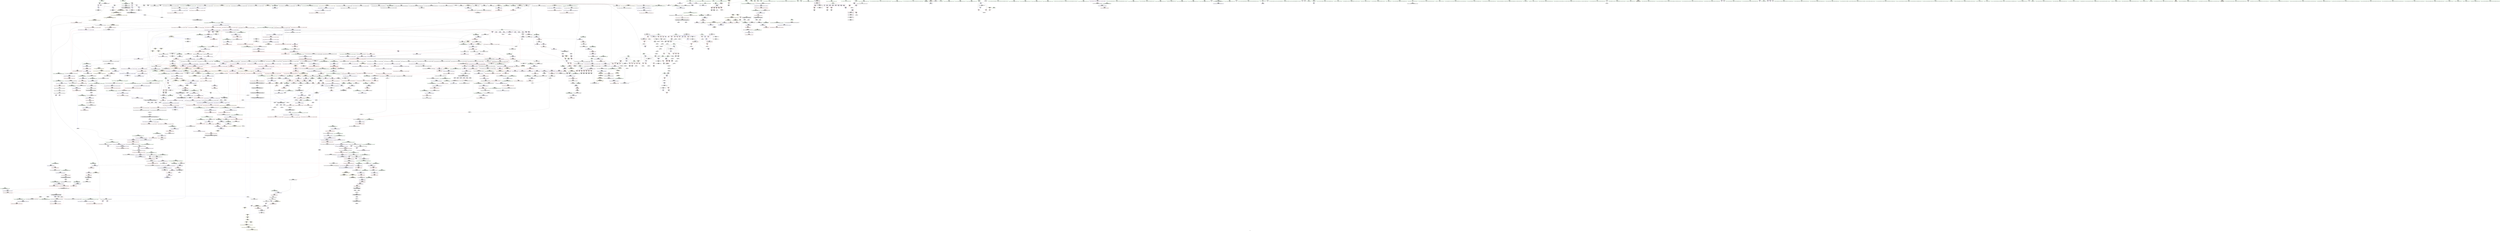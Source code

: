 digraph "SVFG" {
	label="SVFG";

	Node0x564837d7e820 [shape=record,color=grey,label="{NodeID: 0\nNullPtr|{|<s43>110}}"];
	Node0x564837d7e820 -> Node0x564837dfc7b0[style=solid];
	Node0x564837d7e820 -> Node0x564837dfc8b0[style=solid];
	Node0x564837d7e820 -> Node0x564837dfc980[style=solid];
	Node0x564837d7e820 -> Node0x564837dfca50[style=solid];
	Node0x564837d7e820 -> Node0x564837dfcb20[style=solid];
	Node0x564837d7e820 -> Node0x564837dfcbf0[style=solid];
	Node0x564837d7e820 -> Node0x564837dfccc0[style=solid];
	Node0x564837d7e820 -> Node0x564837dfcd90[style=solid];
	Node0x564837d7e820 -> Node0x564837dfce60[style=solid];
	Node0x564837d7e820 -> Node0x564837dfcf30[style=solid];
	Node0x564837d7e820 -> Node0x564837dfd000[style=solid];
	Node0x564837d7e820 -> Node0x564837dfd0d0[style=solid];
	Node0x564837d7e820 -> Node0x564837dfd1a0[style=solid];
	Node0x564837d7e820 -> Node0x564837dfd270[style=solid];
	Node0x564837d7e820 -> Node0x564837dfd340[style=solid];
	Node0x564837d7e820 -> Node0x564837dfd410[style=solid];
	Node0x564837d7e820 -> Node0x564837dfd4e0[style=solid];
	Node0x564837d7e820 -> Node0x564837dfd5b0[style=solid];
	Node0x564837d7e820 -> Node0x564837dfd680[style=solid];
	Node0x564837d7e820 -> Node0x564837dfd750[style=solid];
	Node0x564837d7e820 -> Node0x564837dfd820[style=solid];
	Node0x564837d7e820 -> Node0x564837dfd8f0[style=solid];
	Node0x564837d7e820 -> Node0x564837dfd9c0[style=solid];
	Node0x564837d7e820 -> Node0x564837dfda90[style=solid];
	Node0x564837d7e820 -> Node0x564837dfdb60[style=solid];
	Node0x564837d7e820 -> Node0x564837dfdc30[style=solid];
	Node0x564837d7e820 -> Node0x564837dfdd00[style=solid];
	Node0x564837d7e820 -> Node0x564837dfddd0[style=solid];
	Node0x564837d7e820 -> Node0x564837dfdea0[style=solid];
	Node0x564837d7e820 -> Node0x564837dfdf70[style=solid];
	Node0x564837d7e820 -> Node0x564837dfe040[style=solid];
	Node0x564837d7e820 -> Node0x564837dfe110[style=solid];
	Node0x564837d7e820 -> Node0x564837dfe1e0[style=solid];
	Node0x564837d7e820 -> Node0x564837dfe2b0[style=solid];
	Node0x564837d7e820 -> Node0x564837dfe380[style=solid];
	Node0x564837d7e820 -> Node0x564837e084e0[style=solid];
	Node0x564837d7e820 -> Node0x564837e2a980[style=solid];
	Node0x564837d7e820 -> Node0x564837e2aa50[style=solid];
	Node0x564837d7e820 -> Node0x564837e2ab20[style=solid];
	Node0x564837d7e820 -> Node0x564837e2d080[style=solid];
	Node0x564837d7e820 -> Node0x564837e1a500[style=solid];
	Node0x564837d7e820 -> Node0x564837e20ec0[style=solid];
	Node0x564837d7e820 -> Node0x564837e21340[style=solid];
	Node0x564837d7e820:s43 -> Node0x564837f4ab70[style=solid,color=red];
	Node0x564837e02270 [shape=record,color=red,label="{NodeID: 775\n1077\<--1039\n\<--__new_start\n_ZNSt6vectorISt4pairIixESaIS1_EE17_M_realloc_insertIJS1_EEEvN9__gnu_cxx17__normal_iteratorIPS1_S3_EEDpOT_\n}"];
	Node0x564837e02270 -> Node0x564837e122c0[style=solid];
	Node0x564837e1b1c0 [shape=record,color=grey,label="{NodeID: 1550\n1300 = Binary(1293, 1299, )\n}"];
	Node0x564837e1b1c0 -> Node0x564837e2e190[style=solid];
	Node0x564837df8b70 [shape=record,color=black,label="{NodeID: 443\n1502\<--1509\n_ZNK9__gnu_cxx13new_allocatorISt4pairIixEE8max_sizeEv_ret\<--\n_ZNK9__gnu_cxx13new_allocatorISt4pairIixEE8max_sizeEv\n|{<s0>109|<s1>111}}"];
	Node0x564837df8b70:s0 -> Node0x564837f42860[style=solid,color=blue];
	Node0x564837df8b70:s1 -> Node0x564837f42ae0[style=solid,color=blue];
	Node0x564837edc4a0 [shape=record,color=yellow,style=double,label="{NodeID: 2325\n18V_2 = CSCHI(MR_18V_1)\npts\{100001 \}\nCS[]|{<s0>19}}"];
	Node0x564837edc4a0:s0 -> Node0x564837ea0390[style=dashed,color=blue];
	Node0x564837ded220 [shape=record,color=green,label="{NodeID: 111\n699\<--700\n_ZN9__gnu_cxx13new_allocatorISt4pairIixEEC2Ev\<--_ZN9__gnu_cxx13new_allocatorISt4pairIixEEC2Ev_field_insensitive\n}"];
	Node0x564837e07ca0 [shape=record,color=red,label="{NodeID: 886\n1883\<--1882\ndummyVal\<--offset_0\n_ZSt18uninitialized_copyISt13move_iteratorIPSt4pairIixEES3_ET0_T_S6_S5_\n}"];
	Node0x564837e07ca0 -> Node0x564837e303b0[style=solid];
	Node0x564837ea2b90 [shape=record,color=black,label="{NodeID: 1661\nMR_40V_3 = PHI(MR_40V_4, MR_40V_2, )\npts\{1566 \}\n|{<s0>32}}"];
	Node0x564837ea2b90:s0 -> Node0x564837edc600[style=dashed,color=blue];
	Node0x564837e0e770 [shape=record,color=purple,label="{NodeID: 554\n1047\<--1027\ncoerce.dive\<--__position\n_ZNSt6vectorISt4pairIixESaIS1_EE17_M_realloc_insertIJS1_EEEvN9__gnu_cxx17__normal_iteratorIPS1_S3_EEDpOT_\n}"];
	Node0x564837e0e770 -> Node0x564837e2ca00[style=solid];
	Node0x564837f44c40 [shape=record,color=black,label="{NodeID: 2436\n1353 = PHI(1067, )\n1st arg _ZNSt12_Vector_baseISt4pairIixESaIS1_EE11_M_allocateEm }"];
	Node0x564837f44c40 -> Node0x564837e2e5a0[style=solid];
	Node0x564837df1150 [shape=record,color=green,label="{NodeID: 222\n1504\<--1505\nthis.addr\<--this.addr_field_insensitive\n_ZNK9__gnu_cxx13new_allocatorISt4pairIixEE8max_sizeEv\n}"];
	Node0x564837df1150 -> Node0x564837e05670[style=solid];
	Node0x564837df1150 -> Node0x564837e2f370[style=solid];
	Node0x564837e2d080 [shape=record,color=blue, style = dotted,label="{NodeID: 997\n1041\<--3\n__new_finish\<--dummyVal\n_ZNSt6vectorISt4pairIixESaIS1_EE17_M_realloc_insertIJS1_EEEvN9__gnu_cxx17__normal_iteratorIPS1_S3_EEDpOT_\n}"];
	Node0x564837e2d080 -> Node0x564837e029c0[style=dashed];
	Node0x564837e2d080 -> Node0x564837e02a90[style=dashed];
	Node0x564837e2d080 -> Node0x564837e2d150[style=dashed];
	Node0x564837e141a0 [shape=record,color=red,label="{NodeID: 665\n269\<--164\n\<--sta.addr\n_Z3dfsiii\n|{<s0>17}}"];
	Node0x564837e141a0:s0 -> Node0x564837f46000[style=solid,color=red];
	Node0x564837dff350 [shape=record,color=black,label="{NodeID: 333\n235\<--234\nidxprom22\<--\n_Z3dfsiii\n}"];
	Node0x564837db26a0 [shape=record,color=green,label="{NodeID: 1\n7\<--1\n__dso_handle\<--dummyObj\nGlob }"];
	Node0x564837e02340 [shape=record,color=red,label="{NodeID: 776\n1092\<--1039\n\<--__new_start\n_ZNSt6vectorISt4pairIixESaIS1_EE17_M_realloc_insertIJS1_EEEvN9__gnu_cxx17__normal_iteratorIPS1_S3_EEDpOT_\n|{<s0>72}}"];
	Node0x564837e02340:s0 -> Node0x564837f475f0[style=solid,color=red];
	Node0x564837e1b340 [shape=record,color=grey,label="{NodeID: 1551\n462 = Binary(457, 461, )\n}"];
	Node0x564837e1b340 -> Node0x564837e1b940[style=solid];
	Node0x564837df8c40 [shape=record,color=black,label="{NodeID: 444\n1535\<--1534\n\<--\n_ZNSt16allocator_traitsISaISt4pairIixEEE8allocateERS2_m\n|{<s0>110}}"];
	Node0x564837df8c40:s0 -> Node0x564837f4a8f0[style=solid,color=red];
	Node0x564837edc600 [shape=record,color=yellow,style=double,label="{NodeID: 2326\n106V_2 = CSCHI(MR_106V_1)\npts\{1566 100000 100001 100002 \}\nCS[]|{<s0>22|<s1>22|<s2>22|<s3>22|<s4>24|<s5>24|<s6>24|<s7>24}}"];
	Node0x564837edc600:s0 -> Node0x564837edb7c0[style=dashed,color=blue];
	Node0x564837edc600:s1 -> Node0x564837edb920[style=dashed,color=blue];
	Node0x564837edc600:s2 -> Node0x564837edba00[style=dashed,color=blue];
	Node0x564837edc600:s3 -> Node0x564837edbae0[style=dashed,color=blue];
	Node0x564837edc600:s4 -> Node0x564837ea5890[style=dashed,color=blue];
	Node0x564837edc600:s5 -> Node0x564837ea5d90[style=dashed,color=blue];
	Node0x564837edc600:s6 -> Node0x564837ea6290[style=dashed,color=blue];
	Node0x564837edc600:s7 -> Node0x564837ea6790[style=dashed,color=blue];
	Node0x564837ded320 [shape=record,color=green,label="{NodeID: 112\n704\<--705\nthis.addr\<--this.addr_field_insensitive\n_ZN9__gnu_cxx13new_allocatorISt4pairIixEEC2Ev\n}"];
	Node0x564837ded320 -> Node0x564837e17400[style=solid];
	Node0x564837ded320 -> Node0x564837e2acc0[style=solid];
	Node0x564837e07d70 [shape=record,color=red,label="{NodeID: 887\n1886\<--1885\ndummyVal\<--offset_0\n_ZSt18uninitialized_copyISt13move_iteratorIPSt4pairIixEES3_ET0_T_S6_S5_\n}"];
	Node0x564837e07d70 -> Node0x564837e30480[style=solid];
	Node0x564837ea3090 [shape=record,color=black,label="{NodeID: 1662\nMR_16V_2 = PHI(MR_16V_3, MR_16V_1, )\npts\{100000 \}\n|{<s0>32}}"];
	Node0x564837ea3090:s0 -> Node0x564837edc600[style=dashed,color=blue];
	Node0x564837e0e840 [shape=record,color=purple,label="{NodeID: 555\n1060\<--1037\ncoerce.dive3\<--ref.tmp\n_ZNSt6vectorISt4pairIixESaIS1_EE17_M_realloc_insertIJS1_EEEvN9__gnu_cxx17__normal_iteratorIPS1_S3_EEDpOT_\n}"];
	Node0x564837e0e840 -> Node0x564837e2cd40[style=solid];
	Node0x564837f44d50 [shape=record,color=black,label="{NodeID: 2437\n1233 = PHI(1008, )\n0th arg _ZN9__gnu_cxx13new_allocatorISt4pairIixEE9constructIS2_JS2_EEEvPT_DpOT0_ }"];
	Node0x564837f44d50 -> Node0x564837e2da40[style=solid];
	Node0x564837df1220 [shape=record,color=green,label="{NodeID: 223\n1513\<--1514\nthis.addr\<--this.addr_field_insensitive\n_ZN9__gnu_cxx17__normal_iteratorIPSt4pairIixESt6vectorIS2_SaIS2_EEEC2ERKS3_\n}"];
	Node0x564837df1220 -> Node0x564837e05740[style=solid];
	Node0x564837df1220 -> Node0x564837e2f440[style=solid];
	Node0x564837e2d150 [shape=record,color=blue,label="{NodeID: 998\n1041\<--1095\n__new_finish\<--call11\n_ZNSt6vectorISt4pairIixESaIS1_EE17_M_realloc_insertIJS1_EEEvN9__gnu_cxx17__normal_iteratorIPS1_S3_EEDpOT_\n}"];
	Node0x564837e2d150 -> Node0x564837e02820[style=dashed];
	Node0x564837e2d150 -> Node0x564837e2d220[style=dashed];
	Node0x564837e14270 [shape=record,color=red,label="{NodeID: 666\n224\<--166\n\<--i\n_Z3dfsiii\n}"];
	Node0x564837e14270 -> Node0x564837dff1b0[style=solid];
	Node0x564837dff420 [shape=record,color=black,label="{NodeID: 334\n238\<--237\nconv24\<--\n_Z3dfsiii\n|{<s0>14}}"];
	Node0x564837dff420:s0 -> Node0x564837f492b0[style=solid,color=red];
	Node0x564837db8d00 [shape=record,color=green,label="{NodeID: 2\n15\<--1\n\<--dummyObj\nCan only get source location for instruction, argument, global var or function.|{<s0>27}}"];
	Node0x564837db8d00:s0 -> Node0x564837f45e70[style=solid,color=red];
	Node0x564837e02410 [shape=record,color=red,label="{NodeID: 777\n1128\<--1039\n\<--__new_start\n_ZNSt6vectorISt4pairIixESaIS1_EE17_M_realloc_insertIJS1_EEEvN9__gnu_cxx17__normal_iteratorIPS1_S3_EEDpOT_\n}"];
	Node0x564837e02410 -> Node0x564837e12390[style=solid];
	Node0x564837e1b4c0 [shape=record,color=grey,label="{NodeID: 1552\n465 = Binary(463, 464, )\n}"];
	Node0x564837e1b4c0 -> Node0x564837e006d0[style=solid];
	Node0x564837df8d10 [shape=record,color=black,label="{NodeID: 445\n1525\<--1537\n_ZNSt16allocator_traitsISaISt4pairIixEEE8allocateERS2_m_ret\<--call\n_ZNSt16allocator_traitsISaISt4pairIixEEE8allocateERS2_m\n|{<s0>102}}"];
	Node0x564837df8d10:s0 -> Node0x564837f420e0[style=solid,color=blue];
	Node0x564837edc790 [shape=record,color=yellow,style=double,label="{NodeID: 2327\n116V_2 = CSCHI(MR_116V_1)\npts\{5780000 5780001 \}\nCS[]}"];
	Node0x564837ded3f0 [shape=record,color=green,label="{NodeID: 113\n713\<--714\n__first.addr\<--__first.addr_field_insensitive\n_ZSt8_DestroyIPSt4pairIixES1_EvT_S3_RSaIT0_E\n}"];
	Node0x564837ded3f0 -> Node0x564837e174d0[style=solid];
	Node0x564837ded3f0 -> Node0x564837e2ad90[style=solid];
	Node0x564837e07e40 [shape=record,color=red,label="{NodeID: 888\n1889\<--1888\ndummyVal\<--offset_0\n_ZSt10_ConstructISt4pairIixEJS1_EEvPT_DpOT0_\n}"];
	Node0x564837e07e40 -> Node0x564837e30fe0[style=solid];
	Node0x564837ea3590 [shape=record,color=black,label="{NodeID: 1663\nMR_18V_3 = PHI(MR_18V_4, MR_18V_2, )\npts\{100001 \}\n|{<s0>32}}"];
	Node0x564837ea3590:s0 -> Node0x564837edc600[style=dashed,color=blue];
	Node0x564837e0e910 [shape=record,color=purple,label="{NodeID: 556\n1075\<--1074\n_M_impl\<--\n_ZNSt6vectorISt4pairIixESaIS1_EE17_M_realloc_insertIJS1_EEEvN9__gnu_cxx17__normal_iteratorIPS1_S3_EEDpOT_\n}"];
	Node0x564837e0e910 -> Node0x564837df74b0[style=solid];
	Node0x564837f44e60 [shape=record,color=black,label="{NodeID: 2438\n1234 = PHI(1009, )\n1st arg _ZN9__gnu_cxx13new_allocatorISt4pairIixEE9constructIS2_JS2_EEEvPT_DpOT0_ }"];
	Node0x564837f44e60 -> Node0x564837e2db10[style=solid];
	Node0x564837df12f0 [shape=record,color=green,label="{NodeID: 224\n1515\<--1516\n__i.addr\<--__i.addr_field_insensitive\n_ZN9__gnu_cxx17__normal_iteratorIPSt4pairIixESt6vectorIS2_SaIS2_EEEC2ERKS3_\n}"];
	Node0x564837df12f0 -> Node0x564837e05810[style=solid];
	Node0x564837df12f0 -> Node0x564837e2f510[style=solid];
	Node0x564837e2d220 [shape=record,color=blue,label="{NodeID: 999\n1041\<--1100\n__new_finish\<--incdec.ptr\n_ZNSt6vectorISt4pairIixESaIS1_EE17_M_realloc_insertIJS1_EEEvN9__gnu_cxx17__normal_iteratorIPS1_S3_EEDpOT_\n}"];
	Node0x564837e2d220 -> Node0x564837e028f0[style=dashed];
	Node0x564837e2d220 -> Node0x564837e029c0[style=dashed];
	Node0x564837e2d220 -> Node0x564837e02a90[style=dashed];
	Node0x564837e2d220 -> Node0x564837e2d2f0[style=dashed];
	Node0x564837e14340 [shape=record,color=red,label="{NodeID: 667\n237\<--166\n\<--i\n_Z3dfsiii\n}"];
	Node0x564837e14340 -> Node0x564837dff420[style=solid];
	Node0x564837dff4f0 [shape=record,color=black,label="{NodeID: 335\n246\<--245\nidxprom26\<--\n_Z3dfsiii\n}"];
	Node0x564837de4fd0 [shape=record,color=green,label="{NodeID: 3\n24\<--1\n.str\<--dummyObj\nGlob }"];
	Node0x564837e024e0 [shape=record,color=red,label="{NodeID: 778\n1143\<--1039\n\<--__new_start\n_ZNSt6vectorISt4pairIixESaIS1_EE17_M_realloc_insertIJS1_EEEvN9__gnu_cxx17__normal_iteratorIPS1_S3_EEDpOT_\n|{<s0>80}}"];
	Node0x564837e024e0:s0 -> Node0x564837f45540[style=solid,color=red];
	Node0x564837e1b640 [shape=record,color=grey,label="{NodeID: 1553\n475 = Binary(470, 474, )\n}"];
	Node0x564837e1b640 -> Node0x564837e1b7c0[style=solid];
	Node0x564837df8de0 [shape=record,color=black,label="{NodeID: 446\n1569\<--1565\n\<--call2\n_ZN9__gnu_cxx13new_allocatorISt4pairIixEE8allocateEmPKv\n}"];
	Node0x564837df8de0 -> Node0x564837df8eb0[style=solid];
	Node0x564837edc8f0 [shape=record,color=yellow,style=double,label="{NodeID: 2328\n2V_2 = CSCHI(MR_2V_1)\npts\{100000 100001 100002 \}\nCS[]|{<s0>5}}"];
	Node0x564837edc8f0:s0 -> Node0x564837edb500[style=dashed,color=blue];
	Node0x564837df1770 [shape=record,color=green,label="{NodeID: 114\n715\<--716\n__last.addr\<--__last.addr_field_insensitive\n_ZSt8_DestroyIPSt4pairIixES1_EvT_S3_RSaIT0_E\n}"];
	Node0x564837df1770 -> Node0x564837e175a0[style=solid];
	Node0x564837df1770 -> Node0x564837e2ae60[style=solid];
	Node0x564837e07f10 [shape=record,color=red,label="{NodeID: 889\n1892\<--1891\ndummyVal\<--offset_1\n_ZSt10_ConstructISt4pairIixEJS1_EEvPT_DpOT0_\n}"];
	Node0x564837e07f10 -> Node0x564837e310b0[style=solid];
	Node0x564837ea3a90 [shape=record,color=black,label="{NodeID: 1664\nMR_20V_2 = PHI(MR_20V_3, MR_20V_1, )\npts\{100002 \}\n|{<s0>32}}"];
	Node0x564837ea3a90:s0 -> Node0x564837edc600[style=dashed,color=blue];
	Node0x564837e0e9e0 [shape=record,color=purple,label="{NodeID: 557\n1085\<--1084\n_M_impl7\<--\n_ZNSt6vectorISt4pairIixESaIS1_EE17_M_realloc_insertIJS1_EEEvN9__gnu_cxx17__normal_iteratorIPS1_S3_EEDpOT_\n}"];
	Node0x564837f44f70 [shape=record,color=black,label="{NodeID: 2439\n1235 = PHI(1011, )\n2nd arg _ZN9__gnu_cxx13new_allocatorISt4pairIixEE9constructIS2_JS2_EEEvPT_DpOT0_ }"];
	Node0x564837f44f70 -> Node0x564837e2dbe0[style=solid];
	Node0x564837df13c0 [shape=record,color=green,label="{NodeID: 225\n1528\<--1529\n__a.addr\<--__a.addr_field_insensitive\n_ZNSt16allocator_traitsISaISt4pairIixEEE8allocateERS2_m\n}"];
	Node0x564837df13c0 -> Node0x564837e059b0[style=solid];
	Node0x564837df13c0 -> Node0x564837e2f6b0[style=solid];
	Node0x564837e2d2f0 [shape=record,color=blue,label="{NodeID: 1000\n1041\<--1111\n__new_finish\<--call16\n_ZNSt6vectorISt4pairIixESaIS1_EE17_M_realloc_insertIJS1_EEEvN9__gnu_cxx17__normal_iteratorIPS1_S3_EEDpOT_\n}"];
	Node0x564837e2d2f0 -> Node0x564837e02b60[style=dashed];
	Node0x564837e14410 [shape=record,color=red,label="{NodeID: 668\n248\<--166\n\<--i\n_Z3dfsiii\n}"];
	Node0x564837e14410 -> Node0x564837dff5c0[style=solid];
	Node0x564837dff5c0 [shape=record,color=black,label="{NodeID: 336\n249\<--248\nconv28\<--\n_Z3dfsiii\n|{<s0>15}}"];
	Node0x564837dff5c0:s0 -> Node0x564837f492b0[style=solid,color=red];
	Node0x564837de5310 [shape=record,color=green,label="{NodeID: 4\n26\<--1\n.str.2\<--dummyObj\nGlob }"];
	Node0x564837e025b0 [shape=record,color=red,label="{NodeID: 779\n1150\<--1039\n\<--__new_start\n_ZNSt6vectorISt4pairIixESaIS1_EE17_M_realloc_insertIJS1_EEEvN9__gnu_cxx17__normal_iteratorIPS1_S3_EEDpOT_\n|{<s0>81}}"];
	Node0x564837e025b0:s0 -> Node0x564837f49b80[style=solid,color=red];
	Node0x564837e1b7c0 [shape=record,color=grey,label="{NodeID: 1554\n476 = Binary(467, 475, )\n}"];
	Node0x564837e1b7c0 -> Node0x564837e1cb40[style=solid];
	Node0x564837df8eb0 [shape=record,color=black,label="{NodeID: 447\n1541\<--1569\n_ZN9__gnu_cxx13new_allocatorISt4pairIixEE8allocateEmPKv_ret\<--\n_ZN9__gnu_cxx13new_allocatorISt4pairIixEE8allocateEmPKv\n|{<s0>110}}"];
	Node0x564837df8eb0:s0 -> Node0x564837f429a0[style=solid,color=blue];
	Node0x564837edca50 [shape=record,color=yellow,style=double,label="{NodeID: 2329\n208V_2 = CSCHI(MR_208V_1)\npts\{16160000 \}\nCS[]}"];
	Node0x564837edca50 -> Node0x564837e06100[style=dashed];
	Node0x564837df1840 [shape=record,color=green,label="{NodeID: 115\n717\<--718\n.addr\<--.addr_field_insensitive\n_ZSt8_DestroyIPSt4pairIixES1_EvT_S3_RSaIT0_E\n}"];
	Node0x564837df1840 -> Node0x564837e2af30[style=solid];
	Node0x564837e07fe0 [shape=record,color=blue,label="{NodeID: 890\n14\<--15\nodd\<--\nGlob }"];
	Node0x564837e07fe0 -> Node0x564837e99f90[style=dashed];
	Node0x564837ea3f90 [shape=record,color=black,label="{NodeID: 1665\nMR_252V_2 = PHI(MR_252V_3, MR_252V_1, )\npts\{9380000 \}\n}"];
	Node0x564837e0eab0 [shape=record,color=purple,label="{NodeID: 558\n1086\<--1084\n_M_start\<--\n_ZNSt6vectorISt4pairIixESaIS1_EE17_M_realloc_insertIJS1_EEEvN9__gnu_cxx17__normal_iteratorIPS1_S3_EEDpOT_\n}"];
	Node0x564837e0eab0 -> Node0x564837e02ea0[style=solid];
	Node0x564837f45080 [shape=record,color=black,label="{NodeID: 2440\n1526 = PHI(1365, )\n0th arg _ZNSt16allocator_traitsISaISt4pairIixEEE8allocateERS2_m }"];
	Node0x564837f45080 -> Node0x564837e2f6b0[style=solid];
	Node0x564837df1490 [shape=record,color=green,label="{NodeID: 226\n1530\<--1531\n__n.addr\<--__n.addr_field_insensitive\n_ZNSt16allocator_traitsISaISt4pairIixEEE8allocateERS2_m\n}"];
	Node0x564837df1490 -> Node0x564837e05a80[style=solid];
	Node0x564837df1490 -> Node0x564837e2f780[style=solid];
	Node0x564837e2d3c0 [shape=record,color=blue,label="{NodeID: 1001\n1043\<--1115\nexn.slot\<--\n_ZNSt6vectorISt4pairIixESaIS1_EE17_M_realloc_insertIJS1_EEEvN9__gnu_cxx17__normal_iteratorIPS1_S3_EEDpOT_\n}"];
	Node0x564837e2d3c0 -> Node0x564837e02c30[style=dashed];
	Node0x564837e2d3c0 -> Node0x564837e2d560[style=dashed];
	Node0x564837e144e0 [shape=record,color=red,label="{NodeID: 669\n273\<--166\n\<--i\n_Z3dfsiii\n}"];
	Node0x564837e144e0 -> Node0x564837e1d740[style=solid];
	Node0x564837dff690 [shape=record,color=black,label="{NodeID: 337\n256\<--255\nconv30\<--\n_Z3dfsiii\n}"];
	Node0x564837dff690 -> Node0x564837e1c0c0[style=solid];
	Node0x564837de53d0 [shape=record,color=green,label="{NodeID: 5\n28\<--1\n.str.3\<--dummyObj\nGlob }"];
	Node0x564837eb2c50 [shape=record,color=yellow,style=double,label="{NodeID: 1887\n18V_1 = ENCHI(MR_18V_0)\npts\{100001 \}\nFun[_ZNKSt6vectorISt4pairIixESaIS1_EE4sizeEv]}"];
	Node0x564837eb2c50 -> Node0x564837e14d00[style=dashed];
	Node0x564837e02680 [shape=record,color=red,label="{NodeID: 780\n1186\<--1039\n\<--__new_start\n_ZNSt6vectorISt4pairIixESaIS1_EE17_M_realloc_insertIJS1_EEEvN9__gnu_cxx17__normal_iteratorIPS1_S3_EEDpOT_\n}"];
	Node0x564837e02680 -> Node0x564837e2d700[style=solid];
	Node0x564837e1b940 [shape=record,color=grey,label="{NodeID: 1555\n467 = Binary(462, 466, )\n}"];
	Node0x564837e1b940 -> Node0x564837e1b7c0[style=solid];
	Node0x564837df8f80 [shape=record,color=black,label="{NodeID: 448\n1598\<--1579\n\<--__first\n_ZSt22__uninitialized_copy_aISt13move_iteratorIPSt4pairIixEES3_S2_ET0_T_S6_S5_RSaIT1_E\n}"];
	Node0x564837df8f80 -> Node0x564837e10e70[style=solid];
	Node0x564837edcbb0 [shape=record,color=yellow,style=double,label="{NodeID: 2330\n40V_2 = CSCHI(MR_40V_1)\npts\{1566 \}\nCS[]|{<s0>116}}"];
	Node0x564837edcbb0:s0 -> Node0x564837edded0[style=dashed,color=blue];
	Node0x564837df1910 [shape=record,color=green,label="{NodeID: 116\n725\<--726\n_ZSt8_DestroyIPSt4pairIixEEvT_S3_\<--_ZSt8_DestroyIPSt4pairIixEEvT_S3__field_insensitive\n}"];
	Node0x564837e080e0 [shape=record,color=blue,label="{NodeID: 891\n17\<--15\neven\<--\nGlob }"];
	Node0x564837e080e0 -> Node0x564837e9a490[style=dashed];
	Node0x564837ea4490 [shape=record,color=black,label="{NodeID: 1666\nMR_2V_2 = PHI(MR_2V_3, MR_2V_1, )\npts\{100000 100001 100002 \}\n|{<s0>3}}"];
	Node0x564837ea4490:s0 -> Node0x564837eb5780[style=dashed,color=red];
	Node0x564837e0eb80 [shape=record,color=purple,label="{NodeID: 559\n1100\<--1099\nincdec.ptr\<--\n_ZNSt6vectorISt4pairIixESaIS1_EE17_M_realloc_insertIJS1_EEEvN9__gnu_cxx17__normal_iteratorIPS1_S3_EEDpOT_\n}"];
	Node0x564837e0eb80 -> Node0x564837e2d220[style=solid];
	Node0x564837f45190 [shape=record,color=black,label="{NodeID: 2441\n1527 = PHI(1366, )\n1st arg _ZNSt16allocator_traitsISaISt4pairIixEEE8allocateERS2_m }"];
	Node0x564837f45190 -> Node0x564837e2f780[style=solid];
	Node0x564837df1560 [shape=record,color=green,label="{NodeID: 227\n1538\<--1539\n_ZN9__gnu_cxx13new_allocatorISt4pairIixEE8allocateEmPKv\<--_ZN9__gnu_cxx13new_allocatorISt4pairIixEE8allocateEmPKv_field_insensitive\n}"];
	Node0x564837e2d490 [shape=record,color=blue,label="{NodeID: 1002\n1045\<--1117\nehselector.slot\<--\n_ZNSt6vectorISt4pairIixESaIS1_EE17_M_realloc_insertIJS1_EEEvN9__gnu_cxx17__normal_iteratorIPS1_S3_EEDpOT_\n}"];
	Node0x564837e2d490 -> Node0x564837e2d630[style=dashed];
	Node0x564837e145b0 [shape=record,color=red,label="{NodeID: 670\n261\<--168\n\<--v\n_Z3dfsiii\n|{<s0>16}}"];
	Node0x564837e145b0:s0 -> Node0x564837f45ce0[style=solid,color=red];
	Node0x564837dff760 [shape=record,color=black,label="{NodeID: 338\n284\<--283\n\<--this1\n_ZNKSt6vectorISt4pairIixESaIS1_EE4sizeEv\n}"];
	Node0x564837dff760 -> Node0x564837e0c3b0[style=solid];
	Node0x564837dff760 -> Node0x564837e0c480[style=solid];
	Node0x564837de5490 [shape=record,color=green,label="{NodeID: 6\n30\<--1\n.str.4\<--dummyObj\nGlob }"];
	Node0x564837eb2d60 [shape=record,color=yellow,style=double,label="{NodeID: 1888\n16V_1 = ENCHI(MR_16V_0)\npts\{100000 \}\nFun[_ZNKSt6vectorISt4pairIixESaIS1_EE4sizeEv]}"];
	Node0x564837eb2d60 -> Node0x564837e14dd0[style=dashed];
	Node0x564837e02750 [shape=record,color=red,label="{NodeID: 781\n1196\<--1039\n\<--__new_start\n_ZNSt6vectorISt4pairIixESaIS1_EE17_M_realloc_insertIJS1_EEEvN9__gnu_cxx17__normal_iteratorIPS1_S3_EEDpOT_\n}"];
	Node0x564837e02750 -> Node0x564837e12460[style=solid];
	Node0x564837e1bac0 [shape=record,color=grey,label="{NodeID: 1556\n470 = Binary(457, 469, )\n}"];
	Node0x564837e1bac0 -> Node0x564837e1b640[style=solid];
	Node0x564837df9050 [shape=record,color=black,label="{NodeID: 449\n1602\<--1581\n\<--__last\n_ZSt22__uninitialized_copy_aISt13move_iteratorIPSt4pairIixEES3_S2_ET0_T_S6_S5_RSaIT1_E\n}"];
	Node0x564837df9050 -> Node0x564837e11010[style=solid];
	Node0x564837df1a10 [shape=record,color=green,label="{NodeID: 117\n730\<--731\nthis.addr\<--this.addr_field_insensitive\n_ZNSt12_Vector_baseISt4pairIixESaIS1_EE19_M_get_Tp_allocatorEv\n}"];
	Node0x564837df1a10 -> Node0x564837e17670[style=solid];
	Node0x564837df1a10 -> Node0x564837e2b000[style=solid];
	Node0x564837e081e0 [shape=record,color=blue,label="{NodeID: 892\n19\<--15\nall\<--\nGlob }"];
	Node0x564837e081e0 -> Node0x564837e9a990[style=dashed];
	Node0x564837e0ec50 [shape=record,color=purple,label="{NodeID: 560\n1105\<--1104\n_M_impl13\<--\n_ZNSt6vectorISt4pairIixESaIS1_EE17_M_realloc_insertIJS1_EEEvN9__gnu_cxx17__normal_iteratorIPS1_S3_EEDpOT_\n}"];
	Node0x564837f452a0 [shape=record,color=black,label="{NodeID: 2442\n1503 = PHI(1488, 1554, )\n0th arg _ZNK9__gnu_cxx13new_allocatorISt4pairIixEE8max_sizeEv }"];
	Node0x564837f452a0 -> Node0x564837e2f370[style=solid];
	Node0x564837df1660 [shape=record,color=green,label="{NodeID: 228\n1545\<--1546\nthis.addr\<--this.addr_field_insensitive\n_ZN9__gnu_cxx13new_allocatorISt4pairIixEE8allocateEmPKv\n}"];
	Node0x564837df1660 -> Node0x564837e05b50[style=solid];
	Node0x564837df1660 -> Node0x564837e2f850[style=solid];
	Node0x564837e2d560 [shape=record,color=blue,label="{NodeID: 1003\n1043\<--1136\nexn.slot\<--\n_ZNSt6vectorISt4pairIixESaIS1_EE17_M_realloc_insertIJS1_EEEvN9__gnu_cxx17__normal_iteratorIPS1_S3_EEDpOT_\n}"];
	Node0x564837e2d560 -> Node0x564837e02d00[style=dashed];
	Node0x564837eb7020 [shape=record,color=yellow,style=double,label="{NodeID: 1778\n40V_1 = ENCHI(MR_40V_0)\npts\{1566 \}\nFun[_Z3dfsiii]|{|<s2>16|<s3>17}}"];
	Node0x564837eb7020 -> Node0x564837e14a90[style=dashed];
	Node0x564837eb7020 -> Node0x564837e14b60[style=dashed];
	Node0x564837eb7020:s2 -> Node0x564837eb7020[style=dashed,color=red];
	Node0x564837eb7020:s3 -> Node0x564837eb7020[style=dashed,color=red];
	Node0x564837e14680 [shape=record,color=red,label="{NodeID: 671\n267\<--168\n\<--v\n_Z3dfsiii\n|{<s0>17}}"];
	Node0x564837e14680:s0 -> Node0x564837f45ce0[style=solid,color=red];
	Node0x564837dff830 [shape=record,color=black,label="{NodeID: 339\n288\<--283\n\<--this1\n_ZNKSt6vectorISt4pairIixESaIS1_EE4sizeEv\n}"];
	Node0x564837dff830 -> Node0x564837e0c550[style=solid];
	Node0x564837dff830 -> Node0x564837e0c620[style=solid];
	Node0x564837de58f0 [shape=record,color=green,label="{NodeID: 7\n32\<--1\n.str.5\<--dummyObj\nGlob }"];
	Node0x564837e02820 [shape=record,color=red,label="{NodeID: 782\n1099\<--1041\n\<--__new_finish\n_ZNSt6vectorISt4pairIixESaIS1_EE17_M_realloc_insertIJS1_EEEvN9__gnu_cxx17__normal_iteratorIPS1_S3_EEDpOT_\n}"];
	Node0x564837e02820 -> Node0x564837e0eb80[style=solid];
	Node0x564837e1bc40 [shape=record,color=grey,label="{NodeID: 1557\n473 = Binary(471, 472, )\n}"];
	Node0x564837e1bc40 -> Node0x564837e00870[style=solid];
	Node0x564837df9120 [shape=record,color=black,label="{NodeID: 450\n1597\<--1587\n\<--agg.tmp\n_ZSt22__uninitialized_copy_aISt13move_iteratorIPSt4pairIixEES3_S2_ET0_T_S6_S5_RSaIT1_E\n}"];
	Node0x564837df9120 -> Node0x564837e10da0[style=solid];
	Node0x564837df1ae0 [shape=record,color=green,label="{NodeID: 118\n739\<--740\nthis.addr\<--this.addr_field_insensitive\n_ZNSt12_Vector_baseISt4pairIixESaIS1_EED2Ev\n}"];
	Node0x564837df1ae0 -> Node0x564837e17740[style=solid];
	Node0x564837df1ae0 -> Node0x564837e2b0d0[style=solid];
	Node0x564837e082e0 [shape=record,color=blue,label="{NodeID: 893\n1866\<--35\nllvm.global_ctors_0\<--\nGlob }"];
	Node0x564837e0ed20 [shape=record,color=purple,label="{NodeID: 561\n1106\<--1104\n_M_finish\<--\n_ZNSt6vectorISt4pairIixESaIS1_EE17_M_realloc_insertIJS1_EEEvN9__gnu_cxx17__normal_iteratorIPS1_S3_EEDpOT_\n}"];
	Node0x564837e0ed20 -> Node0x564837e03110[style=solid];
	Node0x564837f453f0 [shape=record,color=black,label="{NodeID: 2443\n608 = PHI(585, 637, )\n0th arg _ZSt7forwardIRiEOT_RNSt16remove_referenceIS1_E4typeE }"];
	Node0x564837f453f0 -> Node0x564837e2a230[style=solid];
	Node0x564837df9ba0 [shape=record,color=green,label="{NodeID: 229\n1547\<--1548\n__n.addr\<--__n.addr_field_insensitive\n_ZN9__gnu_cxx13new_allocatorISt4pairIixEE8allocateEmPKv\n}"];
	Node0x564837df9ba0 -> Node0x564837e05c20[style=solid];
	Node0x564837df9ba0 -> Node0x564837e05cf0[style=solid];
	Node0x564837df9ba0 -> Node0x564837e2f920[style=solid];
	Node0x564837e2d630 [shape=record,color=blue,label="{NodeID: 1004\n1045\<--1138\nehselector.slot\<--\n_ZNSt6vectorISt4pairIixESaIS1_EE17_M_realloc_insertIJS1_EEEvN9__gnu_cxx17__normal_iteratorIPS1_S3_EEDpOT_\n}"];
	Node0x564837e2d630 -> Node0x564837e02dd0[style=dashed];
	Node0x564837eb7100 [shape=record,color=yellow,style=double,label="{NodeID: 1779\n16V_1 = ENCHI(MR_16V_0)\npts\{100000 \}\nFun[_Z3dfsiii]|{<s0>13|<s1>14|<s2>15|<s3>16|<s4>17}}"];
	Node0x564837eb7100:s0 -> Node0x564837eb2d60[style=dashed,color=red];
	Node0x564837eb7100:s1 -> Node0x564837ebdc50[style=dashed,color=red];
	Node0x564837eb7100:s2 -> Node0x564837ebdc50[style=dashed,color=red];
	Node0x564837eb7100:s3 -> Node0x564837eb7100[style=dashed,color=red];
	Node0x564837eb7100:s4 -> Node0x564837eb7100[style=dashed,color=red];
	Node0x564837e14750 [shape=record,color=red,label="{NodeID: 672\n254\<--170\n\<--c\n_Z3dfsiii\n}"];
	Node0x564837e14750 -> Node0x564837e1c0c0[style=solid];
	Node0x564837dff900 [shape=record,color=black,label="{NodeID: 340\n292\<--287\nsub.ptr.lhs.cast\<--\n_ZNKSt6vectorISt4pairIixESaIS1_EE4sizeEv\n}"];
	Node0x564837dff900 -> Node0x564837e1e640[style=solid];
	Node0x564837de59b0 [shape=record,color=green,label="{NodeID: 8\n35\<--1\n\<--dummyObj\nCan only get source location for instruction, argument, global var or function.}"];
	Node0x564837e028f0 [shape=record,color=red,label="{NodeID: 783\n1108\<--1041\n\<--__new_finish\n_ZNSt6vectorISt4pairIixESaIS1_EE17_M_realloc_insertIJS1_EEEvN9__gnu_cxx17__normal_iteratorIPS1_S3_EEDpOT_\n|{<s0>75}}"];
	Node0x564837e028f0:s0 -> Node0x564837f475f0[style=solid,color=red];
	Node0x564837e1bdc0 [shape=record,color=grey,label="{NodeID: 1558\n478 = Binary(477, 198, )\n}"];
	Node0x564837e1bdc0 -> Node0x564837e00940[style=solid];
	Node0x564837df91f0 [shape=record,color=black,label="{NodeID: 451\n1601\<--1589\n\<--agg.tmp2\n_ZSt22__uninitialized_copy_aISt13move_iteratorIPSt4pairIixEES3_S2_ET0_T_S6_S5_RSaIT1_E\n}"];
	Node0x564837df91f0 -> Node0x564837e10f40[style=solid];
	Node0x564837edcfd0 [shape=record,color=yellow,style=double,label="{NodeID: 2333\n40V_2 = CSCHI(MR_40V_1)\npts\{1566 \}\nCS[]|{<s0>72}}"];
	Node0x564837edcfd0:s0 -> Node0x564837ec18a0[style=dashed,color=red];
	Node0x564837df1bb0 [shape=record,color=green,label="{NodeID: 119\n741\<--742\nexn.slot\<--exn.slot_field_insensitive\n_ZNSt12_Vector_baseISt4pairIixESaIS1_EED2Ev\n}"];
	Node0x564837df1bb0 -> Node0x564837e17810[style=solid];
	Node0x564837df1bb0 -> Node0x564837e2b1a0[style=solid];
	Node0x564837e083e0 [shape=record,color=blue,label="{NodeID: 894\n1867\<--36\nllvm.global_ctors_1\<--_GLOBAL__sub_I_Nnept_3_1.cpp\nGlob }"];
	Node0x564837e0edf0 [shape=record,color=purple,label="{NodeID: 562\n1126\<--1125\n_M_impl17\<--\n_ZNSt6vectorISt4pairIixESaIS1_EE17_M_realloc_insertIJS1_EEEvN9__gnu_cxx17__normal_iteratorIPS1_S3_EEDpOT_\n}"];
	Node0x564837e0edf0 -> Node0x564837df7580[style=solid];
	Node0x564837f45540 [shape=record,color=black,label="{NodeID: 2444\n710 = PHI(126, 912, 1143, 1160, )\n0th arg _ZSt8_DestroyIPSt4pairIixES1_EvT_S3_RSaIT0_E }"];
	Node0x564837f45540 -> Node0x564837e2ad90[style=solid];
	Node0x564837df9c70 [shape=record,color=green,label="{NodeID: 230\n1549\<--1550\n.addr\<--.addr_field_insensitive\n_ZN9__gnu_cxx13new_allocatorISt4pairIixEE8allocateEmPKv\n}"];
	Node0x564837df9c70 -> Node0x564837e2f9f0[style=solid];
	Node0x564837e2d700 [shape=record,color=blue,label="{NodeID: 1005\n1189\<--1186\n_M_start36\<--\n_ZNSt6vectorISt4pairIixESaIS1_EE17_M_realloc_insertIJS1_EEEvN9__gnu_cxx17__normal_iteratorIPS1_S3_EEDpOT_\n|{<s0>61}}"];
	Node0x564837e2d700:s0 -> Node0x564837ea3090[style=dashed,color=blue];
	Node0x564837eb71e0 [shape=record,color=yellow,style=double,label="{NodeID: 1780\n18V_1 = ENCHI(MR_18V_0)\npts\{100001 \}\nFun[_Z3dfsiii]|{<s0>13|<s1>16|<s2>17}}"];
	Node0x564837eb71e0:s0 -> Node0x564837eb2c50[style=dashed,color=red];
	Node0x564837eb71e0:s1 -> Node0x564837eb71e0[style=dashed,color=red];
	Node0x564837eb71e0:s2 -> Node0x564837eb71e0[style=dashed,color=red];
	Node0x564837e14820 [shape=record,color=red,label="{NodeID: 673\n181\<--180\n\<--arrayidx2\n_Z3dfsiii\n}"];
	Node0x564837e14820 -> Node0x564837dfeda0[style=solid];
	Node0x564837dff9d0 [shape=record,color=black,label="{NodeID: 341\n293\<--291\nsub.ptr.rhs.cast\<--\n_ZNKSt6vectorISt4pairIixESaIS1_EE4sizeEv\n}"];
	Node0x564837dff9d0 -> Node0x564837e1e640[style=solid];
	Node0x564837de5ab0 [shape=record,color=green,label="{NodeID: 9\n192\<--1\n\<--dummyObj\nCan only get source location for instruction, argument, global var or function.}"];
	Node0x564837e029c0 [shape=record,color=red,label="{NodeID: 784\n1122\<--1041\n\<--__new_finish\n_ZNSt6vectorISt4pairIixESaIS1_EE17_M_realloc_insertIJS1_EEEvN9__gnu_cxx17__normal_iteratorIPS1_S3_EEDpOT_\n}"];
	Node0x564837e029c0 -> Node0x564837e21340[style=solid];
	Node0x564837e1bf40 [shape=record,color=grey,label="{NodeID: 1559\n480 = Binary(457, 479, )\n}"];
	Node0x564837e1bf40 -> Node0x564837e1c9c0[style=solid];
	Node0x564837df92c0 [shape=record,color=black,label="{NodeID: 452\n1574\<--1609\n_ZSt22__uninitialized_copy_aISt13move_iteratorIPSt4pairIixEES3_S2_ET0_T_S6_S5_RSaIT1_E_ret\<--call\n_ZSt22__uninitialized_copy_aISt13move_iteratorIPSt4pairIixEES3_S2_ET0_T_S6_S5_RSaIT1_E\n|{<s0>105}}"];
	Node0x564837df92c0:s0 -> Node0x564837f424a0[style=solid,color=blue];
	Node0x564837df1c80 [shape=record,color=green,label="{NodeID: 120\n743\<--744\nehselector.slot\<--ehselector.slot_field_insensitive\n_ZNSt12_Vector_baseISt4pairIixESaIS1_EED2Ev\n}"];
	Node0x564837df1c80 -> Node0x564837e2b270[style=solid];
	Node0x564837e084e0 [shape=record,color=blue, style = dotted,label="{NodeID: 895\n1868\<--3\nllvm.global_ctors_2\<--dummyVal\nGlob }"];
	Node0x564837ea5890 [shape=record,color=black,label="{NodeID: 1670\nMR_40V_3 = PHI(MR_40V_5, MR_40V_2, )\npts\{1566 \}\n|{|<s1>22|<s2>27}}"];
	Node0x564837ea5890 -> Node0x564837e9cc90[style=dashed];
	Node0x564837ea5890:s1 -> Node0x564837eb3220[style=dashed,color=red];
	Node0x564837ea5890:s2 -> Node0x564837eb7020[style=dashed,color=red];
	Node0x564837e0eec0 [shape=record,color=purple,label="{NodeID: 563\n1158\<--1157\n_M_impl25\<--\n_ZNSt6vectorISt4pairIixESaIS1_EE17_M_realloc_insertIJS1_EEEvN9__gnu_cxx17__normal_iteratorIPS1_S3_EEDpOT_\n}"];
	Node0x564837f457d0 [shape=record,color=black,label="{NodeID: 2445\n711 = PHI(130, 916, 1144, 1164, )\n1st arg _ZSt8_DestroyIPSt4pairIixES1_EvT_S3_RSaIT0_E }"];
	Node0x564837f457d0 -> Node0x564837e2ae60[style=solid];
	Node0x564837df9d40 [shape=record,color=green,label="{NodeID: 231\n1560\<--1561\n_ZSt17__throw_bad_allocv\<--_ZSt17__throw_bad_allocv_field_insensitive\n}"];
	Node0x564837e2d7d0 [shape=record,color=blue,label="{NodeID: 1006\n1194\<--1191\n_M_finish38\<--\n_ZNSt6vectorISt4pairIixESaIS1_EE17_M_realloc_insertIJS1_EEEvN9__gnu_cxx17__normal_iteratorIPS1_S3_EEDpOT_\n|{<s0>61}}"];
	Node0x564837e2d7d0:s0 -> Node0x564837ea3590[style=dashed,color=blue];
	Node0x564837e148f0 [shape=record,color=red,label="{NodeID: 674\n196\<--195\n\<--arrayidx8\n_Z3dfsiii\n}"];
	Node0x564837e148f0 -> Node0x564837e1e1c0[style=solid];
	Node0x564837dffaa0 [shape=record,color=black,label="{NodeID: 342\n278\<--295\n_ZNKSt6vectorISt4pairIixESaIS1_EE4sizeEv_ret\<--sub.ptr.div\n_ZNKSt6vectorISt4pairIixESaIS1_EE4sizeEv\n|{<s0>13|<s1>91|<s2>93|<s3>94|<s4>96}}"];
	Node0x564837dffaa0:s0 -> Node0x564837f3e420[style=solid,color=blue];
	Node0x564837dffaa0:s1 -> Node0x564837f3e870[style=solid,color=blue];
	Node0x564837dffaa0:s2 -> Node0x564837f3e9b0[style=solid,color=blue];
	Node0x564837dffaa0:s3 -> Node0x564837f3eaf0[style=solid,color=blue];
	Node0x564837dffaa0:s4 -> Node0x564837f3ed60[style=solid,color=blue];
	Node0x564837de5bb0 [shape=record,color=green,label="{NodeID: 10\n198\<--1\n\<--dummyObj\nCan only get source location for instruction, argument, global var or function.}"];
	Node0x564837e02a90 [shape=record,color=red,label="{NodeID: 785\n1144\<--1041\n\<--__new_finish\n_ZNSt6vectorISt4pairIixESaIS1_EE17_M_realloc_insertIJS1_EEEvN9__gnu_cxx17__normal_iteratorIPS1_S3_EEDpOT_\n|{<s0>80}}"];
	Node0x564837e02a90:s0 -> Node0x564837f457d0[style=solid,color=red];
	Node0x564837e1c0c0 [shape=record,color=grey,label="{NodeID: 1560\n257 = Binary(254, 256, )\n}"];
	Node0x564837e1c0c0 -> Node0x564837e1f540[style=solid];
	Node0x564837df9390 [shape=record,color=black,label="{NodeID: 453\n1613\<--1625\n_ZSt32__make_move_if_noexcept_iteratorISt4pairIixESt13move_iteratorIPS1_EET0_PT__ret\<--\n_ZSt32__make_move_if_noexcept_iteratorISt4pairIixESt13move_iteratorIPS1_EET0_PT_\n|{<s0>103|<s1>104}}"];
	Node0x564837df9390:s0 -> Node0x564837f42220[style=solid,color=blue];
	Node0x564837df9390:s1 -> Node0x564837f42360[style=solid,color=blue];
	Node0x564837df1d50 [shape=record,color=green,label="{NodeID: 121\n761\<--762\n_ZNSt12_Vector_baseISt4pairIixESaIS1_EE13_M_deallocateEPS1_m\<--_ZNSt12_Vector_baseISt4pairIixESaIS1_EE13_M_deallocateEPS1_m_field_insensitive\n}"];
	Node0x564837e085e0 [shape=record,color=blue,label="{NodeID: 896\n81\<--80\nthis.addr\<--this\n_ZNSt6vectorISt4pairIixESaIS1_EEC2Ev\n}"];
	Node0x564837e085e0 -> Node0x564837e13230[style=dashed];
	Node0x564837ea5d90 [shape=record,color=black,label="{NodeID: 1671\nMR_16V_3 = PHI(MR_16V_5, MR_16V_2, )\npts\{100000 \}\n|{|<s1>22|<s2>27}}"];
	Node0x564837ea5d90 -> Node0x564837e9d190[style=dashed];
	Node0x564837ea5d90:s1 -> Node0x564837eb3220[style=dashed,color=red];
	Node0x564837ea5d90:s2 -> Node0x564837eb7100[style=dashed,color=red];
	Node0x564837e0ef90 [shape=record,color=purple,label="{NodeID: 564\n1159\<--1157\n_M_start26\<--\n_ZNSt6vectorISt4pairIixESaIS1_EE17_M_realloc_insertIJS1_EEEvN9__gnu_cxx17__normal_iteratorIPS1_S3_EEDpOT_\n}"];
	Node0x564837e0ef90 -> Node0x564837e031e0[style=solid];
	Node0x564837f459d0 [shape=record,color=black,label="{NodeID: 2446\n712 = PHI(132, 918, 1146, 1166, )\n2nd arg _ZSt8_DestroyIPSt4pairIixES1_EvT_S3_RSaIT0_E }"];
	Node0x564837f459d0 -> Node0x564837e2af30[style=solid];
	Node0x564837df9e40 [shape=record,color=green,label="{NodeID: 232\n1565\<--1566\ncall2\<--call2_field_insensitive\n_ZN9__gnu_cxx13new_allocatorISt4pairIixEE8allocateEmPKv\n}"];
	Node0x564837df9e40 -> Node0x564837df8de0[style=solid];
	Node0x564837e2d8a0 [shape=record,color=blue,label="{NodeID: 1007\n1201\<--1198\n_M_end_of_storage41\<--add.ptr39\n_ZNSt6vectorISt4pairIixESaIS1_EE17_M_realloc_insertIJS1_EEEvN9__gnu_cxx17__normal_iteratorIPS1_S3_EEDpOT_\n|{<s0>61}}"];
	Node0x564837e2d8a0:s0 -> Node0x564837ea3a90[style=dashed,color=blue];
	Node0x564837e149c0 [shape=record,color=red,label="{NodeID: 675\n203\<--202\n\<--arrayidx10\n_Z3dfsiii\n}"];
	Node0x564837e149c0 -> Node0x564837e205c0[style=solid];
	Node0x564837dffb70 [shape=record,color=black,label="{NodeID: 343\n308\<--307\n\<--this1\n_ZNSt6vectorISt4pairIixESaIS1_EEixEm\n}"];
	Node0x564837dffb70 -> Node0x564837e0c6f0[style=solid];
	Node0x564837dffb70 -> Node0x564837e0c7c0[style=solid];
	Node0x564837dc7af0 [shape=record,color=green,label="{NodeID: 11\n205\<--1\n\<--dummyObj\nCan only get source location for instruction, argument, global var or function.}"];
	Node0x564837eb3220 [shape=record,color=yellow,style=double,label="{NodeID: 1893\n106V_1 = ENCHI(MR_106V_0)\npts\{1566 100000 100001 100002 \}\nFun[_ZNSt6vectorISt4pairIixESaIS1_EE9push_backEOS1_]|{<s0>32|<s1>32|<s2>32|<s3>32}}"];
	Node0x564837eb3220:s0 -> Node0x564837ec2fd0[style=dashed,color=red];
	Node0x564837eb3220:s1 -> Node0x564837ec30b0[style=dashed,color=red];
	Node0x564837eb3220:s2 -> Node0x564837ec3190[style=dashed,color=red];
	Node0x564837eb3220:s3 -> Node0x564837ec3270[style=dashed,color=red];
	Node0x564837e02b60 [shape=record,color=red,label="{NodeID: 786\n1191\<--1041\n\<--__new_finish\n_ZNSt6vectorISt4pairIixESaIS1_EE17_M_realloc_insertIJS1_EEEvN9__gnu_cxx17__normal_iteratorIPS1_S3_EEDpOT_\n}"];
	Node0x564837e02b60 -> Node0x564837e2d7d0[style=solid];
	Node0x564837e1c240 [shape=record,color=grey,label="{NodeID: 1561\n1183 = Binary(1181, 1182, )\n}"];
	Node0x564837e1c240 -> Node0x564837e1d8c0[style=solid];
	Node0x564837df9460 [shape=record,color=black,label="{NodeID: 454\n1650\<--1631\n\<--__first\n_ZSt18uninitialized_copyISt13move_iteratorIPSt4pairIixEES3_ET0_T_S6_S5_\n}"];
	Node0x564837df9460 -> Node0x564837e115c0[style=solid];
	Node0x564837df1e50 [shape=record,color=green,label="{NodeID: 122\n765\<--766\n_ZNSt12_Vector_baseISt4pairIixESaIS1_EE12_Vector_implD2Ev\<--_ZNSt12_Vector_baseISt4pairIixESaIS1_EE12_Vector_implD2Ev_field_insensitive\n}"];
	Node0x564837e086b0 [shape=record,color=blue,label="{NodeID: 897\n98\<--97\n.addr\<--\n__cxx_global_array_dtor\n}"];
	Node0x564837ea6290 [shape=record,color=black,label="{NodeID: 1672\nMR_18V_5 = PHI(MR_18V_7, MR_18V_3, )\npts\{100001 \}\n|{|<s1>22|<s2>27}}"];
	Node0x564837ea6290 -> Node0x564837e9d690[style=dashed];
	Node0x564837ea6290:s1 -> Node0x564837eb3220[style=dashed,color=red];
	Node0x564837ea6290:s2 -> Node0x564837eb71e0[style=dashed,color=red];
	Node0x564837e0f060 [shape=record,color=purple,label="{NodeID: 565\n1162\<--1161\n_M_impl27\<--\n_ZNSt6vectorISt4pairIixESaIS1_EE17_M_realloc_insertIJS1_EEEvN9__gnu_cxx17__normal_iteratorIPS1_S3_EEDpOT_\n}"];
	Node0x564837f45bd0 [shape=record,color=black,label="{NodeID: 2447\n885 = PHI(836, )\n0th arg _ZNSaISt4pairIixEED2Ev }"];
	Node0x564837f45bd0 -> Node0x564837e2bea0[style=solid];
	Node0x564837df9f10 [shape=record,color=green,label="{NodeID: 233\n1567\<--1568\n_Znwm\<--_Znwm_field_insensitive\n}"];
	Node0x564837e2d970 [shape=record,color=blue,label="{NodeID: 1008\n1219\<--1216\nthis.addr\<--this\n_ZNSt6vectorISt4pairIixESaIS1_EE3endEv\n}"];
	Node0x564837e2d970 -> Node0x564837e035f0[style=dashed];
	Node0x564837e14a90 [shape=record,color=red,label="{NodeID: 676\n243\<--242\n\<--first\n_Z3dfsiii\n}"];
	Node0x564837e14a90 -> Node0x564837e09140[style=solid];
	Node0x564837dffc40 [shape=record,color=black,label="{NodeID: 344\n298\<--313\n_ZNSt6vectorISt4pairIixESaIS1_EEixEm_ret\<--add.ptr\n_ZNSt6vectorISt4pairIixESaIS1_EEixEm\n|{<s0>14|<s1>15}}"];
	Node0x564837dffc40:s0 -> Node0x564837f3e5f0[style=solid,color=blue];
	Node0x564837dffc40:s1 -> Node0x564837f3e730[style=solid,color=blue];
	Node0x564837dc7bf0 [shape=record,color=green,label="{NodeID: 12\n259\<--1\n\<--dummyObj\nCan only get source location for instruction, argument, global var or function.}"];
	Node0x564837eb3330 [shape=record,color=yellow,style=double,label="{NodeID: 1894\n108V_1 = ENCHI(MR_108V_0)\npts\{3350000 3350001 3370000 3370001 \}\nFun[_ZNSt6vectorISt4pairIixESaIS1_EE9push_backEOS1_]|{<s0>32}}"];
	Node0x564837eb3330:s0 -> Node0x564837ec3430[style=dashed,color=red];
	Node0x564837e02c30 [shape=record,color=red,label="{NodeID: 787\n1120\<--1043\nexn\<--exn.slot\n_ZNSt6vectorISt4pairIixESaIS1_EE17_M_realloc_insertIJS1_EEEvN9__gnu_cxx17__normal_iteratorIPS1_S3_EEDpOT_\n}"];
	Node0x564837e1c3c0 [shape=record,color=grey,label="{NodeID: 1562\n1284 = Binary(1280, 1283, )\n}"];
	Node0x564837e1c3c0 -> Node0x564837e1f9c0[style=solid];
	Node0x564837df9530 [shape=record,color=black,label="{NodeID: 455\n1653\<--1633\n\<--__last\n_ZSt18uninitialized_copyISt13move_iteratorIPSt4pairIixEES3_ET0_T_S6_S5_\n}"];
	Node0x564837df9530 -> Node0x564837e11760[style=solid];
	Node0x564837df1f50 [shape=record,color=green,label="{NodeID: 123\n782\<--783\n__first.addr\<--__first.addr_field_insensitive\n_ZSt8_DestroyIPSt4pairIixEEvT_S3_\n}"];
	Node0x564837df1f50 -> Node0x564837e17b50[style=solid];
	Node0x564837df1f50 -> Node0x564837e2b340[style=solid];
	Node0x564837e08780 [shape=record,color=blue,label="{NodeID: 898\n115\<--114\nthis.addr\<--this\n_ZNSt6vectorISt4pairIixESaIS1_EED2Ev\n}"];
	Node0x564837e08780 -> Node0x564837e13300[style=dashed];
	Node0x564837ea6790 [shape=record,color=black,label="{NodeID: 1673\nMR_20V_3 = PHI(MR_20V_5, MR_20V_2, )\npts\{100002 \}\n|{|<s1>22}}"];
	Node0x564837ea6790 -> Node0x564837e9db90[style=dashed];
	Node0x564837ea6790:s1 -> Node0x564837eb3220[style=dashed,color=red];
	Node0x564837e0f130 [shape=record,color=purple,label="{NodeID: 566\n1163\<--1161\n_M_finish28\<--\n_ZNSt6vectorISt4pairIixESaIS1_EE17_M_realloc_insertIJS1_EEEvN9__gnu_cxx17__normal_iteratorIPS1_S3_EEDpOT_\n}"];
	Node0x564837e0f130 -> Node0x564837e032b0[style=solid];
	Node0x564837f45ce0 [shape=record,color=black,label="{NodeID: 2448\n157 = PHI(261, 267, 453, )\n0th arg _Z3dfsiii }"];
	Node0x564837f45ce0 -> Node0x564837e089f0[style=solid];
	Node0x564837dfa010 [shape=record,color=green,label="{NodeID: 234\n1579\<--1580\n__first\<--__first_field_insensitive\n_ZSt22__uninitialized_copy_aISt13move_iteratorIPSt4pairIixEES3_S2_ET0_T_S6_S5_RSaIT1_E\n}"];
	Node0x564837dfa010 -> Node0x564837df8f80[style=solid];
	Node0x564837dfa010 -> Node0x564837e10a60[style=solid];
	Node0x564837e2da40 [shape=record,color=blue,label="{NodeID: 1009\n1236\<--1233\nthis.addr\<--this\n_ZN9__gnu_cxx13new_allocatorISt4pairIixEE9constructIS2_JS2_EEEvPT_DpOT0_\n}"];
	Node0x564837e2da40 -> Node0x564837e03790[style=dashed];
	Node0x564837eb7590 [shape=record,color=yellow,style=double,label="{NodeID: 1784\n402V_1 = ENCHI(MR_402V_0)\npts\{16690000 16710000 \}\nFun[_ZStneIPSt4pairIixEEbRKSt13move_iteratorIT_ES7_]|{<s0>132|<s1>132}}"];
	Node0x564837eb7590:s0 -> Node0x564837eb4560[style=dashed,color=red];
	Node0x564837eb7590:s1 -> Node0x564837eb4640[style=dashed,color=red];
	Node0x564837e14b60 [shape=record,color=red,label="{NodeID: 677\n252\<--251\n\<--second\n_Z3dfsiii\n}"];
	Node0x564837e14b60 -> Node0x564837e09210[style=solid];
	Node0x564837dffd10 [shape=record,color=black,label="{NodeID: 345\n386\<--334\n\<--ref.tmp\nmain\n}"];
	Node0x564837dffd10 -> Node0x564837e0c890[style=solid];
	Node0x564837dffd10 -> Node0x564837e0c960[style=solid];
	Node0x564837dc7cf0 [shape=record,color=green,label="{NodeID: 13\n296\<--1\n\<--dummyObj\nCan only get source location for instruction, argument, global var or function.}"];
	Node0x564837e02d00 [shape=record,color=red,label="{NodeID: 788\n1204\<--1043\nexn42\<--exn.slot\n_ZNSt6vectorISt4pairIixESaIS1_EE17_M_realloc_insertIJS1_EEEvN9__gnu_cxx17__normal_iteratorIPS1_S3_EEDpOT_\n}"];
	Node0x564837e1c540 [shape=record,color=grey,label="{NodeID: 1563\n263 = Binary(262, 198, )\n|{<s0>16}}"];
	Node0x564837e1c540:s0 -> Node0x564837f45e70[style=solid,color=red];
	Node0x564837df9600 [shape=record,color=black,label="{NodeID: 456\n1649\<--1639\n\<--agg.tmp\n_ZSt18uninitialized_copyISt13move_iteratorIPSt4pairIixEES3_ET0_T_S6_S5_\n}"];
	Node0x564837df9600 -> Node0x564837e114f0[style=solid];
	Node0x564837df2020 [shape=record,color=green,label="{NodeID: 124\n784\<--785\n__last.addr\<--__last.addr_field_insensitive\n_ZSt8_DestroyIPSt4pairIixEEvT_S3_\n}"];
	Node0x564837df2020 -> Node0x564837e17c20[style=solid];
	Node0x564837df2020 -> Node0x564837e2b410[style=solid];
	Node0x564837e08850 [shape=record,color=blue,label="{NodeID: 899\n117\<--144\nexn.slot\<--\n_ZNSt6vectorISt4pairIixESaIS1_EED2Ev\n}"];
	Node0x564837e08850 -> Node0x564837e133d0[style=dashed];
	Node0x564837e0f200 [shape=record,color=purple,label="{NodeID: 567\n1170\<--1169\n_M_impl30\<--\n_ZNSt6vectorISt4pairIixESaIS1_EE17_M_realloc_insertIJS1_EEEvN9__gnu_cxx17__normal_iteratorIPS1_S3_EEDpOT_\n}"];
	Node0x564837f45e70 [shape=record,color=black,label="{NodeID: 2449\n158 = PHI(263, 268, 15, )\n1st arg _Z3dfsiii }"];
	Node0x564837f45e70 -> Node0x564837e08ac0[style=solid];
	Node0x564837dfa0e0 [shape=record,color=green,label="{NodeID: 235\n1581\<--1582\n__last\<--__last_field_insensitive\n_ZSt22__uninitialized_copy_aISt13move_iteratorIPSt4pairIixEES3_S2_ET0_T_S6_S5_RSaIT1_E\n}"];
	Node0x564837dfa0e0 -> Node0x564837df9050[style=solid];
	Node0x564837dfa0e0 -> Node0x564837e10b30[style=solid];
	Node0x564837e2db10 [shape=record,color=blue,label="{NodeID: 1010\n1238\<--1234\n__p.addr\<--__p\n_ZN9__gnu_cxx13new_allocatorISt4pairIixEE9constructIS2_JS2_EEEvPT_DpOT0_\n}"];
	Node0x564837e2db10 -> Node0x564837e03860[style=dashed];
	Node0x564837e14c30 [shape=record,color=red,label="{NodeID: 678\n283\<--280\nthis1\<--this.addr\n_ZNKSt6vectorISt4pairIixESaIS1_EE4sizeEv\n}"];
	Node0x564837e14c30 -> Node0x564837dff760[style=solid];
	Node0x564837e14c30 -> Node0x564837dff830[style=solid];
	Node0x564837dffde0 [shape=record,color=black,label="{NodeID: 346\n400\<--336\n\<--ref.tmp12\nmain\n}"];
	Node0x564837dffde0 -> Node0x564837e0ca30[style=solid];
	Node0x564837dffde0 -> Node0x564837e0cb00[style=solid];
	Node0x564837dc7df0 [shape=record,color=green,label="{NodeID: 14\n353\<--1\n\<--dummyObj\nCan only get source location for instruction, argument, global var or function.}"];
	Node0x564837ec0930 [shape=record,color=yellow,style=double,label="{NodeID: 1896\n40V_1 = ENCHI(MR_40V_0)\npts\{1566 \}\nFun[_ZSt22__uninitialized_copy_aISt13move_iteratorIPSt4pairIixEES3_S2_ET0_T_S6_S5_RSaIT1_E]|{<s0>116}}"];
	Node0x564837ec0930:s0 -> Node0x564837754550[style=dashed,color=red];
	Node0x564837e02dd0 [shape=record,color=red,label="{NodeID: 789\n1205\<--1045\nsel\<--ehselector.slot\n_ZNSt6vectorISt4pairIixESaIS1_EE17_M_realloc_insertIJS1_EEEvN9__gnu_cxx17__normal_iteratorIPS1_S3_EEDpOT_\n}"];
	Node0x564837e1c6c0 [shape=record,color=grey,label="{NodeID: 1564\n410 = Binary(409, 198, )\n}"];
	Node0x564837e1c6c0 -> Node0x564837e29570[style=solid];
	Node0x564837df96d0 [shape=record,color=black,label="{NodeID: 457\n1652\<--1641\n\<--agg.tmp2\n_ZSt18uninitialized_copyISt13move_iteratorIPSt4pairIixEES3_ET0_T_S6_S5_\n}"];
	Node0x564837df96d0 -> Node0x564837e11690[style=solid];
	Node0x564837edd690 [shape=record,color=yellow,style=double,label="{NodeID: 2339\n40V_2 = CSCHI(MR_40V_1)\npts\{1566 \}\nCS[]|{<s0>58|<s1>69}}"];
	Node0x564837edd690:s0 -> Node0x564837ea2b90[style=dashed,color=blue];
	Node0x564837edd690:s1 -> Node0x564837edcfd0[style=dashed,color=blue];
	Node0x564837df20f0 [shape=record,color=green,label="{NodeID: 125\n791\<--792\n_ZNSt12_Destroy_auxILb1EE9__destroyIPSt4pairIixEEEvT_S5_\<--_ZNSt12_Destroy_auxILb1EE9__destroyIPSt4pairIixEEEvT_S5__field_insensitive\n}"];
	Node0x564837e08920 [shape=record,color=blue,label="{NodeID: 900\n119\<--146\nehselector.slot\<--\n_ZNSt6vectorISt4pairIixESaIS1_EED2Ev\n}"];
	Node0x564837e0f2d0 [shape=record,color=purple,label="{NodeID: 568\n1171\<--1169\n_M_start31\<--\n_ZNSt6vectorISt4pairIixESaIS1_EE17_M_realloc_insertIJS1_EEEvN9__gnu_cxx17__normal_iteratorIPS1_S3_EEDpOT_\n}"];
	Node0x564837e0f2d0 -> Node0x564837e03380[style=solid];
	Node0x564837f46000 [shape=record,color=black,label="{NodeID: 2450\n159 = PHI(264, 269, 458, )\n2nd arg _Z3dfsiii }"];
	Node0x564837f46000 -> Node0x564837e08b90[style=solid];
	Node0x564837dfa1b0 [shape=record,color=green,label="{NodeID: 236\n1583\<--1584\n__result.addr\<--__result.addr_field_insensitive\n_ZSt22__uninitialized_copy_aISt13move_iteratorIPSt4pairIixEES3_S2_ET0_T_S6_S5_RSaIT1_E\n}"];
	Node0x564837dfa1b0 -> Node0x564837e05dc0[style=solid];
	Node0x564837dfa1b0 -> Node0x564837e2fc60[style=solid];
	Node0x564837e2dbe0 [shape=record,color=blue,label="{NodeID: 1011\n1240\<--1235\n__args.addr\<--__args\n_ZN9__gnu_cxx13new_allocatorISt4pairIixEE9constructIS2_JS2_EEEvPT_DpOT0_\n}"];
	Node0x564837e2dbe0 -> Node0x564837e03930[style=dashed];
	Node0x564837eb7780 [shape=record,color=yellow,style=double,label="{NodeID: 1786\n74V_1 = ENCHI(MR_74V_0)\npts\{333 \}\nFun[_ZNSt4pairIixEC2IRiRxLb1EEEOT_OT0_]}"];
	Node0x564837eb7780 -> Node0x564837e170c0[style=dashed];
	Node0x564837e14d00 [shape=record,color=red,label="{NodeID: 679\n287\<--286\n\<--_M_finish\n_ZNKSt6vectorISt4pairIixESaIS1_EE4sizeEv\n}"];
	Node0x564837e14d00 -> Node0x564837dff900[style=solid];
	Node0x564837dffeb0 [shape=record,color=black,label="{NodeID: 347\n362\<--361\nidxprom\<--\nmain\n}"];
	Node0x564837dc7ef0 [shape=record,color=green,label="{NodeID: 15\n418\<--1\n\<--dummyObj\nCan only get source location for instruction, argument, global var or function.}"];
	Node0x564837e02ea0 [shape=record,color=red,label="{NodeID: 790\n1087\<--1086\n\<--_M_start\n_ZNSt6vectorISt4pairIixESaIS1_EE17_M_realloc_insertIJS1_EEEvN9__gnu_cxx17__normal_iteratorIPS1_S3_EEDpOT_\n|{<s0>72}}"];
	Node0x564837e02ea0:s0 -> Node0x564837f47350[style=solid,color=red];
	Node0x564837e1c840 [shape=record,color=grey,label="{NodeID: 1565\n484 = Binary(483, 485, )\n}"];
	Node0x564837e1c840 -> Node0x564837e1cb40[style=solid];
	Node0x564837df97a0 [shape=record,color=black,label="{NodeID: 458\n1627\<--1660\n_ZSt18uninitialized_copyISt13move_iteratorIPSt4pairIixEES3_ET0_T_S6_S5__ret\<--call\n_ZSt18uninitialized_copyISt13move_iteratorIPSt4pairIixEES3_ET0_T_S6_S5_\n|{<s0>116}}"];
	Node0x564837df97a0:s0 -> Node0x564837f42c20[style=solid,color=blue];
	Node0x564837edd7f0 [shape=record,color=yellow,style=double,label="{NodeID: 2340\n40V_3 = CSCHI(MR_40V_2)\npts\{1566 \}\nCS[]|{<s0>75}}"];
	Node0x564837edd7f0:s0 -> Node0x564837ec18a0[style=dashed,color=red];
	Node0x564837df21f0 [shape=record,color=green,label="{NodeID: 126\n797\<--798\n.addr\<--.addr_field_insensitive\n_ZNSt12_Destroy_auxILb1EE9__destroyIPSt4pairIixEEEvT_S5_\n}"];
	Node0x564837df21f0 -> Node0x564837e2b4e0[style=solid];
	Node0x564837e089f0 [shape=record,color=blue,label="{NodeID: 901\n160\<--157\nu.addr\<--u\n_Z3dfsiii\n}"];
	Node0x564837e089f0 -> Node0x564837e13640[style=dashed];
	Node0x564837e089f0 -> Node0x564837e13710[style=dashed];
	Node0x564837e089f0 -> Node0x564837e137e0[style=dashed];
	Node0x564837e089f0 -> Node0x564837e138b0[style=dashed];
	Node0x564837e089f0 -> Node0x564837e13980[style=dashed];
	Node0x564837e089f0 -> Node0x564837e13a50[style=dashed];
	Node0x564837e089f0 -> Node0x564837e13b20[style=dashed];
	Node0x564837e0f3a0 [shape=record,color=purple,label="{NodeID: 569\n1174\<--1173\n_M_impl32\<--\n_ZNSt6vectorISt4pairIixESaIS1_EE17_M_realloc_insertIJS1_EEEvN9__gnu_cxx17__normal_iteratorIPS1_S3_EEDpOT_\n}"];
	Node0x564837f461c0 [shape=record,color=black,label="{NodeID: 2451\n1747 = PHI(1668, )\n0th arg _ZStneIPSt4pairIixEEbRKSt13move_iteratorIT_ES7_ }"];
	Node0x564837f461c0 -> Node0x564837e30ca0[style=solid];
	Node0x564837dfa280 [shape=record,color=green,label="{NodeID: 237\n1585\<--1586\n.addr\<--.addr_field_insensitive\n_ZSt22__uninitialized_copy_aISt13move_iteratorIPSt4pairIixEES3_S2_ET0_T_S6_S5_RSaIT1_E\n}"];
	Node0x564837dfa280 -> Node0x564837e2fd30[style=solid];
	Node0x564837e2dcb0 [shape=record,color=blue, style = dotted,label="{NodeID: 1012\n1869\<--1871\noffset_0\<--dummyVal\n_ZN9__gnu_cxx13new_allocatorISt4pairIixEE9constructIS2_JS2_EEEvPT_DpOT0_\n}"];
	Node0x564837e2dcb0 -> Node0x564837e07a30[style=dashed];
	Node0x564837e2dcb0 -> Node0x564837e2dd80[style=dashed];
	Node0x564837e14dd0 [shape=record,color=red,label="{NodeID: 680\n291\<--290\n\<--_M_start\n_ZNKSt6vectorISt4pairIixESaIS1_EE4sizeEv\n}"];
	Node0x564837e14dd0 -> Node0x564837dff9d0[style=solid];
	Node0x564837dfff80 [shape=record,color=black,label="{NodeID: 348\n381\<--380\nidxprom7\<--\nmain\n}"];
	Node0x564837dc7ff0 [shape=record,color=green,label="{NodeID: 16\n422\<--1\n\<--dummyObj\nCan only get source location for instruction, argument, global var or function.}"];
	Node0x564837e02f70 [shape=record,color=red,label="{NodeID: 791\n1091\<--1088\n\<--call8\n_ZNSt6vectorISt4pairIixESaIS1_EE17_M_realloc_insertIJS1_EEEvN9__gnu_cxx17__normal_iteratorIPS1_S3_EEDpOT_\n|{<s0>72}}"];
	Node0x564837e02f70:s0 -> Node0x564837f474a0[style=solid,color=red];
	Node0x564837e1c9c0 [shape=record,color=grey,label="{NodeID: 1566\n483 = Binary(480, 482, )\n}"];
	Node0x564837e1c9c0 -> Node0x564837e1c840[style=solid];
	Node0x564837df9870 [shape=record,color=black,label="{NodeID: 459\n1664\<--1722\n_ZNSt20__uninitialized_copyILb0EE13__uninit_copyISt13move_iteratorIPSt4pairIixEES5_EET0_T_S8_S7__ret\<--\n_ZNSt20__uninitialized_copyILb0EE13__uninit_copyISt13move_iteratorIPSt4pairIixEES5_EET0_T_S8_S7_\n|{<s0>120}}"];
	Node0x564837df9870:s0 -> Node0x564837f3fe30[style=solid,color=blue];
	Node0x564837edd950 [shape=record,color=yellow,style=double,label="{NodeID: 2341\n40V_4 = CSCHI(MR_40V_3)\npts\{1566 \}\nCS[]|{<s0>61}}"];
	Node0x564837edd950:s0 -> Node0x564837ea2b90[style=dashed,color=blue];
	Node0x564837df22c0 [shape=record,color=green,label="{NodeID: 127\n799\<--800\n.addr1\<--.addr1_field_insensitive\n_ZNSt12_Destroy_auxILb1EE9__destroyIPSt4pairIixEEEvT_S5_\n}"];
	Node0x564837df22c0 -> Node0x564837e2b5b0[style=solid];
	Node0x564837e08ac0 [shape=record,color=blue,label="{NodeID: 902\n162\<--158\ntype.addr\<--type\n_Z3dfsiii\n}"];
	Node0x564837e08ac0 -> Node0x564837e13bf0[style=dashed];
	Node0x564837e08ac0 -> Node0x564837e13cc0[style=dashed];
	Node0x564837e08ac0 -> Node0x564837e13d90[style=dashed];
	Node0x564837e08ac0 -> Node0x564837e13e60[style=dashed];
	Node0x564837e08ac0 -> Node0x564837e13f30[style=dashed];
	Node0x564837e0f470 [shape=record,color=purple,label="{NodeID: 570\n1175\<--1173\n_M_end_of_storage\<--\n_ZNSt6vectorISt4pairIixESaIS1_EE17_M_realloc_insertIJS1_EEEvN9__gnu_cxx17__normal_iteratorIPS1_S3_EEDpOT_\n}"];
	Node0x564837e0f470 -> Node0x564837e03450[style=solid];
	Node0x564837f462d0 [shape=record,color=black,label="{NodeID: 2452\n1748 = PHI(1670, )\n1st arg _ZStneIPSt4pairIixEEbRKSt13move_iteratorIT_ES7_ }"];
	Node0x564837f462d0 -> Node0x564837e30d70[style=solid];
	Node0x564837dfa350 [shape=record,color=green,label="{NodeID: 238\n1587\<--1588\nagg.tmp\<--agg.tmp_field_insensitive\n_ZSt22__uninitialized_copy_aISt13move_iteratorIPSt4pairIixEES3_S2_ET0_T_S6_S5_RSaIT1_E\n}"];
	Node0x564837dfa350 -> Node0x564837df9120[style=solid];
	Node0x564837dfa350 -> Node0x564837e10c00[style=solid];
	Node0x564837e2dd80 [shape=record,color=blue, style = dotted,label="{NodeID: 1013\n1872\<--1874\noffset_1\<--dummyVal\n_ZN9__gnu_cxx13new_allocatorISt4pairIixEE9constructIS2_JS2_EEEvPT_DpOT0_\n|{<s0>63}}"];
	Node0x564837e2dd80:s0 -> Node0x564837edd690[style=dashed,color=blue];
	Node0x564837e14ea0 [shape=record,color=red,label="{NodeID: 681\n307\<--301\nthis1\<--this.addr\n_ZNSt6vectorISt4pairIixESaIS1_EEixEm\n}"];
	Node0x564837e14ea0 -> Node0x564837dffb70[style=solid];
	Node0x564837e00050 [shape=record,color=black,label="{NodeID: 349\n397\<--396\nidxprom10\<--\nmain\n}"];
	Node0x564837dc80f0 [shape=record,color=green,label="{NodeID: 17\n423\<--1\n\<--dummyObj\nCan only get source location for instruction, argument, global var or function.}"];
	Node0x564837e03040 [shape=record,color=red,label="{NodeID: 792\n1103\<--1102\n\<--call12\n_ZNSt6vectorISt4pairIixESaIS1_EE17_M_realloc_insertIJS1_EEEvN9__gnu_cxx17__normal_iteratorIPS1_S3_EEDpOT_\n|{<s0>75}}"];
	Node0x564837e03040:s0 -> Node0x564837f47350[style=solid,color=red];
	Node0x564837e1cb40 [shape=record,color=grey,label="{NodeID: 1567\n486 = Binary(476, 484, )\n}"];
	Node0x564837e1cb40 -> Node0x564837e1ccc0[style=solid];
	Node0x564837df9940 [shape=record,color=black,label="{NodeID: 460\n1746\<--1760\n_ZStneIPSt4pairIixEEbRKSt13move_iteratorIT_ES7__ret\<--lnot\n_ZStneIPSt4pairIixEEbRKSt13move_iteratorIT_ES7_\n|{<s0>121}}"];
	Node0x564837df9940:s0 -> Node0x564837f400e0[style=solid,color=blue];
	Node0x564837eddab0 [shape=record,color=yellow,style=double,label="{NodeID: 2342\n294V_2 = CSCHI(MR_294V_1)\npts\{12180000 \}\nCS[]}"];
	Node0x564837eddab0 -> Node0x564837e036c0[style=dashed];
	Node0x564837df2390 [shape=record,color=green,label="{NodeID: 128\n808\<--809\nthis.addr\<--this.addr_field_insensitive\n_ZNSt12_Vector_baseISt4pairIixESaIS1_EE13_M_deallocateEPS1_m\n}"];
	Node0x564837df2390 -> Node0x564837e17cf0[style=solid];
	Node0x564837df2390 -> Node0x564837e2b680[style=solid];
	Node0x564837e08b90 [shape=record,color=blue,label="{NodeID: 903\n164\<--159\nsta.addr\<--sta\n_Z3dfsiii\n}"];
	Node0x564837e08b90 -> Node0x564837e14000[style=dashed];
	Node0x564837e08b90 -> Node0x564837e140d0[style=dashed];
	Node0x564837e08b90 -> Node0x564837e141a0[style=dashed];
	Node0x564837ea8090 [shape=record,color=black,label="{NodeID: 1678\nMR_22V_2 = PHI(MR_22V_1, MR_22V_4, )\npts\{16 \}\n|{<s0>16|<s1>17|<s2>27|<s3>27|<s4>27|<s5>27|<s6>27}}"];
	Node0x564837ea8090:s0 -> Node0x564837e92f80[style=dashed,color=blue];
	Node0x564837ea8090:s1 -> Node0x564837e92f80[style=dashed,color=blue];
	Node0x564837ea8090:s2 -> Node0x564837e12600[style=dashed,color=blue];
	Node0x564837ea8090:s3 -> Node0x564837e126d0[style=dashed,color=blue];
	Node0x564837ea8090:s4 -> Node0x564837e127a0[style=dashed,color=blue];
	Node0x564837ea8090:s5 -> Node0x564837e12870[style=dashed,color=blue];
	Node0x564837ea8090:s6 -> Node0x564837e977c0[style=dashed,color=blue];
	Node0x564837e0f540 [shape=record,color=purple,label="{NodeID: 571\n1178\<--1177\n_M_impl33\<--\n_ZNSt6vectorISt4pairIixESaIS1_EE17_M_realloc_insertIJS1_EEEvN9__gnu_cxx17__normal_iteratorIPS1_S3_EEDpOT_\n}"];
	Node0x564837f463e0 [shape=record,color=black,label="{NodeID: 2453\n622 = PHI(577, )\n0th arg _ZNSt4pairIixEC2IRiRxLb1EEEOT_OT0_ }"];
	Node0x564837f463e0 -> Node0x564837e2a3d0[style=solid];
	Node0x564837dfa420 [shape=record,color=green,label="{NodeID: 239\n1589\<--1590\nagg.tmp2\<--agg.tmp2_field_insensitive\n_ZSt22__uninitialized_copy_aISt13move_iteratorIPSt4pairIixEES3_S2_ET0_T_S6_S5_RSaIT1_E\n}"];
	Node0x564837dfa420 -> Node0x564837df91f0[style=solid];
	Node0x564837dfa420 -> Node0x564837e10cd0[style=solid];
	Node0x564837e2de50 [shape=record,color=blue,label="{NodeID: 1014\n1266\<--1263\nthis.addr\<--this\n_ZNKSt6vectorISt4pairIixESaIS1_EE12_M_check_lenEmPKc\n}"];
	Node0x564837e2de50 -> Node0x564837e03a00[style=dashed];
	Node0x564837e14f70 [shape=record,color=red,label="{NodeID: 682\n312\<--303\n\<--__n.addr\n_ZNSt6vectorISt4pairIixESaIS1_EEixEm\n}"];
	Node0x564837e00120 [shape=record,color=black,label="{NodeID: 350\n436\<--435\nidxprom24\<--\nmain\n}"];
	Node0x564837dc81f0 [shape=record,color=green,label="{NodeID: 18\n424\<--1\n\<--dummyObj\nCan only get source location for instruction, argument, global var or function.}"];
	Node0x564837e03110 [shape=record,color=red,label="{NodeID: 793\n1107\<--1106\n\<--_M_finish\n_ZNSt6vectorISt4pairIixESaIS1_EE17_M_realloc_insertIJS1_EEEvN9__gnu_cxx17__normal_iteratorIPS1_S3_EEDpOT_\n|{<s0>75}}"];
	Node0x564837e03110:s0 -> Node0x564837f474a0[style=solid,color=red];
	Node0x564837e1ccc0 [shape=record,color=grey,label="{NodeID: 1568\n487 = Binary(486, 488, )\n}"];
	Node0x564837e1ccc0 -> Node0x564837e00ae0[style=solid];
	Node0x564837df9a10 [shape=record,color=black,label="{NodeID: 461\n1773\<--1772\n\<--\n_ZSt10_ConstructISt4pairIixEJS1_EEvPT_DpOT0_\n}"];
	Node0x564837df9a10 -> Node0x564837df9ae0[style=solid];
	Node0x564837eddc10 [shape=record,color=yellow,style=double,label="{NodeID: 2343\n130V_2 = CSCHI(MR_130V_1)\npts\{13390000 \}\nCS[]}"];
	Node0x564837eddc10 -> Node0x564837e043c0[style=dashed];
	Node0x564837df2460 [shape=record,color=green,label="{NodeID: 129\n810\<--811\n__p.addr\<--__p.addr_field_insensitive\n_ZNSt12_Vector_baseISt4pairIixESaIS1_EE13_M_deallocateEPS1_m\n}"];
	Node0x564837df2460 -> Node0x564837e17dc0[style=solid];
	Node0x564837df2460 -> Node0x564837e17e90[style=solid];
	Node0x564837df2460 -> Node0x564837e2b750[style=solid];
	Node0x564837e08c60 [shape=record,color=blue,label="{NodeID: 904\n190\<--192\narrayidx6\<--\n_Z3dfsiii\n}"];
	Node0x564837e08c60 -> Node0x564837e94560[style=dashed];
	Node0x564837ea8590 [shape=record,color=black,label="{NodeID: 1679\nMR_24V_2 = PHI(MR_24V_1, MR_24V_5, )\npts\{18 \}\n|{<s0>16|<s1>17|<s2>27|<s3>27|<s4>27|<s5>27}}"];
	Node0x564837ea8590:s0 -> Node0x564837e93480[style=dashed,color=blue];
	Node0x564837ea8590:s1 -> Node0x564837e93480[style=dashed,color=blue];
	Node0x564837ea8590:s2 -> Node0x564837e12a10[style=dashed,color=blue];
	Node0x564837ea8590:s3 -> Node0x564837e12ae0[style=dashed,color=blue];
	Node0x564837ea8590:s4 -> Node0x564837e12bb0[style=dashed,color=blue];
	Node0x564837ea8590:s5 -> Node0x564837e97c90[style=dashed,color=blue];
	Node0x564837e0f610 [shape=record,color=purple,label="{NodeID: 572\n1179\<--1177\n_M_start34\<--\n_ZNSt6vectorISt4pairIixESaIS1_EE17_M_realloc_insertIJS1_EEEvN9__gnu_cxx17__normal_iteratorIPS1_S3_EEDpOT_\n}"];
	Node0x564837e0f610 -> Node0x564837e03520[style=solid];
	Node0x564837f464f0 [shape=record,color=black,label="{NodeID: 2454\n623 = PHI(586, )\n1st arg _ZNSt4pairIixEC2IRiRxLb1EEEOT_OT0_ }"];
	Node0x564837f464f0 -> Node0x564837e2a4a0[style=solid];
	Node0x564837dfa4f0 [shape=record,color=green,label="{NodeID: 240\n1610\<--1611\n_ZSt18uninitialized_copyISt13move_iteratorIPSt4pairIixEES3_ET0_T_S6_S5_\<--_ZSt18uninitialized_copyISt13move_iteratorIPSt4pairIixEES3_ET0_T_S6_S5__field_insensitive\n}"];
	Node0x564837e2df20 [shape=record,color=blue,label="{NodeID: 1015\n1268\<--1264\n__n.addr\<--__n\n_ZNKSt6vectorISt4pairIixESaIS1_EE12_M_check_lenEmPKc\n|{|<s2>95}}"];
	Node0x564837e2df20 -> Node0x564837e03ad0[style=dashed];
	Node0x564837e2df20 -> Node0x564837e03ee0[style=dashed];
	Node0x564837e2df20:s2 -> Node0x564837ebeea0[style=dashed,color=red];
	Node0x564837e15040 [shape=record,color=red,label="{NodeID: 683\n311\<--310\n\<--_M_start\n_ZNSt6vectorISt4pairIixESaIS1_EEixEm\n}"];
	Node0x564837e15040 -> Node0x564837e121f0[style=solid];
	Node0x564837e001f0 [shape=record,color=black,label="{NodeID: 351\n440\<--439\ntobool\<--\nmain\n}"];
	Node0x564837dc82f0 [shape=record,color=green,label="{NodeID: 19\n428\<--1\n\<--dummyObj\nCan only get source location for instruction, argument, global var or function.}"];
	Node0x564837e031e0 [shape=record,color=red,label="{NodeID: 794\n1160\<--1159\n\<--_M_start26\n_ZNSt6vectorISt4pairIixESaIS1_EE17_M_realloc_insertIJS1_EEEvN9__gnu_cxx17__normal_iteratorIPS1_S3_EEDpOT_\n|{<s0>84}}"];
	Node0x564837e031e0:s0 -> Node0x564837f45540[style=solid,color=red];
	Node0x564837e1ce40 [shape=record,color=grey,label="{NodeID: 1569\n493 = Binary(457, 492, )\n}"];
	Node0x564837e1ce40 -> Node0x564837e1cfc0[style=solid];
	Node0x564837df9ae0 [shape=record,color=black,label="{NodeID: 462\n1774\<--1773\n\<--\n_ZSt10_ConstructISt4pairIixEJS1_EEvPT_DpOT0_\n}"];
	Node0x564837df9ae0 -> Node0x564837e09d20[style=solid];
	Node0x564837eddd70 [shape=record,color=yellow,style=double,label="{NodeID: 2344\n40V_2 = CSCHI(MR_40V_1)\npts\{1566 \}\nCS[]|{<s0>72|<s1>75}}"];
	Node0x564837eddd70:s0 -> Node0x564837edd7f0[style=dashed,color=blue];
	Node0x564837eddd70:s1 -> Node0x564837edd950[style=dashed,color=blue];
	Node0x564837df2530 [shape=record,color=green,label="{NodeID: 130\n812\<--813\n__n.addr\<--__n.addr_field_insensitive\n_ZNSt12_Vector_baseISt4pairIixESaIS1_EE13_M_deallocateEPS1_m\n}"];
	Node0x564837df2530 -> Node0x564837e17f60[style=solid];
	Node0x564837df2530 -> Node0x564837e2b820[style=solid];
	Node0x564837e08d30 [shape=record,color=blue,label="{NodeID: 905\n195\<--197\narrayidx8\<--inc\n_Z3dfsiii\n}"];
	Node0x564837e08d30 -> Node0x564837e149c0[style=dashed];
	Node0x564837e08d30 -> Node0x564837e972f0[style=dashed];
	Node0x564837ea8a90 [shape=record,color=black,label="{NodeID: 1680\nMR_26V_2 = PHI(MR_26V_1, MR_26V_5, )\npts\{20 \}\n|{<s0>16|<s1>17|<s2>27|<s3>27|<s4>27|<s5>27|<s6>27|<s7>27|<s8>27}}"];
	Node0x564837ea8a90:s0 -> Node0x564837e93980[style=dashed,color=blue];
	Node0x564837ea8a90:s1 -> Node0x564837e93980[style=dashed,color=blue];
	Node0x564837ea8a90:s2 -> Node0x564837e12d50[style=dashed,color=blue];
	Node0x564837ea8a90:s3 -> Node0x564837e12e20[style=dashed,color=blue];
	Node0x564837ea8a90:s4 -> Node0x564837e12ef0[style=dashed,color=blue];
	Node0x564837ea8a90:s5 -> Node0x564837e12fc0[style=dashed,color=blue];
	Node0x564837ea8a90:s6 -> Node0x564837e13090[style=dashed,color=blue];
	Node0x564837ea8a90:s7 -> Node0x564837e13160[style=dashed,color=blue];
	Node0x564837ea8a90:s8 -> Node0x564837e98190[style=dashed,color=blue];
	Node0x564837e0f6e0 [shape=record,color=purple,label="{NodeID: 573\n1188\<--1187\n_M_impl35\<--\n_ZNSt6vectorISt4pairIixESaIS1_EE17_M_realloc_insertIJS1_EEEvN9__gnu_cxx17__normal_iteratorIPS1_S3_EEDpOT_\n}"];
	Node0x564837f46600 [shape=record,color=black,label="{NodeID: 2455\n624 = PHI(590, )\n2nd arg _ZNSt4pairIixEC2IRiRxLb1EEEOT_OT0_ }"];
	Node0x564837f46600 -> Node0x564837e2a570[style=solid];
	Node0x564837dfa5f0 [shape=record,color=green,label="{NodeID: 241\n1615\<--1616\nretval\<--retval_field_insensitive\n_ZSt32__make_move_if_noexcept_iteratorISt4pairIixESt13move_iteratorIPS1_EET0_PT_\n|{|<s1>117}}"];
	Node0x564837dfa5f0 -> Node0x564837e110e0[style=solid];
	Node0x564837dfa5f0:s1 -> Node0x564837f48e20[style=solid,color=red];
	Node0x564837e2dff0 [shape=record,color=blue,label="{NodeID: 1016\n1270\<--1265\n__s.addr\<--__s\n_ZNKSt6vectorISt4pairIixESaIS1_EE12_M_check_lenEmPKc\n}"];
	Node0x564837e2dff0 -> Node0x564837e03ba0[style=dashed];
	Node0x564837e15110 [shape=record,color=red,label="{NodeID: 684\n358\<--320\n\<--n\nmain\n}"];
	Node0x564837e15110 -> Node0x564837e20740[style=solid];
	Node0x564837e002c0 [shape=record,color=black,label="{NodeID: 352\n443\<--442\nidxprom27\<--\nmain\n}"];
	Node0x564837dc83f0 [shape=record,color=green,label="{NodeID: 20\n457\<--1\n\<--dummyObj\nCan only get source location for instruction, argument, global var or function.|{<s0>64}}"];
	Node0x564837dc83f0:s0 -> Node0x564837f486a0[style=solid,color=red];
	Node0x564837e032b0 [shape=record,color=red,label="{NodeID: 795\n1164\<--1163\n\<--_M_finish28\n_ZNSt6vectorISt4pairIixESaIS1_EE17_M_realloc_insertIJS1_EEEvN9__gnu_cxx17__normal_iteratorIPS1_S3_EEDpOT_\n|{<s0>84}}"];
	Node0x564837e032b0:s0 -> Node0x564837f457d0[style=solid,color=red];
	Node0x564837e1cfc0 [shape=record,color=grey,label="{NodeID: 1570\n494 = Binary(457, 493, )\n}"];
	Node0x564837e1cfc0 -> Node0x564837e1d140[style=solid];
	Node0x564837e09d20 [shape=record,color=black,label="{NodeID: 463\n1777\<--1774\n\<--\n_ZSt10_ConstructISt4pairIixEJS1_EEvPT_DpOT0_\n}"];
	Node0x564837e09d20 -> Node0x564837e11aa0[style=solid];
	Node0x564837e09d20 -> Node0x564837e11b70[style=solid];
	Node0x564837edded0 [shape=record,color=yellow,style=double,label="{NodeID: 2345\n40V_2 = CSCHI(MR_40V_1)\npts\{1566 \}\nCS[]|{<s0>105}}"];
	Node0x564837edded0:s0 -> Node0x564837eddd70[style=dashed,color=blue];
	Node0x564837df2600 [shape=record,color=green,label="{NodeID: 131\n826\<--827\n_ZNSt16allocator_traitsISaISt4pairIixEEE10deallocateERS2_PS1_m\<--_ZNSt16allocator_traitsISaISt4pairIixEEE10deallocateERS2_PS1_m_field_insensitive\n}"];
	Node0x564837e08e00 [shape=record,color=blue,label="{NodeID: 906\n19\<--208\nall\<--inc12\n_Z3dfsiii\n}"];
	Node0x564837e08e00 -> Node0x564837e93980[style=dashed];
	Node0x564837ea8f90 [shape=record,color=black,label="{NodeID: 1681\nMR_34V_2 = PHI(MR_34V_1, MR_34V_4, )\npts\{167 \}\n}"];
	Node0x564837e0f7b0 [shape=record,color=purple,label="{NodeID: 574\n1189\<--1187\n_M_start36\<--\n_ZNSt6vectorISt4pairIixESaIS1_EE17_M_realloc_insertIJS1_EEEvN9__gnu_cxx17__normal_iteratorIPS1_S3_EEDpOT_\n}"];
	Node0x564837e0f7b0 -> Node0x564837e2d700[style=solid];
	Node0x564837f46710 [shape=record,color=black,label="{NodeID: 2456\n729 = PHI(131, 917, 1093, 1109, 1145, 1165, )\n0th arg _ZNSt12_Vector_baseISt4pairIixESaIS1_EE19_M_get_Tp_allocatorEv }"];
	Node0x564837f46710 -> Node0x564837e2b000[style=solid];
	Node0x564837dfa6c0 [shape=record,color=green,label="{NodeID: 242\n1617\<--1618\n__i.addr\<--__i.addr_field_insensitive\n_ZSt32__make_move_if_noexcept_iteratorISt4pairIixESt13move_iteratorIPS1_EET0_PT_\n}"];
	Node0x564837dfa6c0 -> Node0x564837e06030[style=solid];
	Node0x564837dfa6c0 -> Node0x564837e2ffa0[style=solid];
	Node0x564837e2e0c0 [shape=record,color=blue,label="{NodeID: 1017\n1274\<--1294\nref.tmp\<--call4\n_ZNKSt6vectorISt4pairIixESaIS1_EE12_M_check_lenEmPKc\n|{|<s1>95}}"];
	Node0x564837e2e0c0 -> Node0x564837e03ee0[style=dashed];
	Node0x564837e2e0c0:s1 -> Node0x564837ebefb0[style=dashed,color=red];
	Node0x564837eb7cf0 [shape=record,color=yellow,style=double,label="{NodeID: 1792\n166V_1 = ENCHI(MR_166V_0)\npts\{329 331 \}\nFun[_ZNSt4pairIixEC2IRiRxLb1EEEOT_OT0_]}"];
	Node0x564837eb7cf0 -> Node0x564837e16ff0[style=dashed];
	Node0x564837e151e0 [shape=record,color=red,label="{NodeID: 685\n432\<--320\n\<--n\nmain\n}"];
	Node0x564837e151e0 -> Node0x564837e1f6c0[style=solid];
	Node0x564837e00390 [shape=record,color=black,label="{NodeID: 353\n447\<--446\ntobool30\<--\nmain\n}"];
	Node0x564837dc84f0 [shape=record,color=green,label="{NodeID: 21\n485\<--1\n\<--dummyObj\nCan only get source location for instruction, argument, global var or function.}"];
	Node0x564837e03380 [shape=record,color=red,label="{NodeID: 796\n1172\<--1171\n\<--_M_start31\n_ZNSt6vectorISt4pairIixESaIS1_EE17_M_realloc_insertIJS1_EEEvN9__gnu_cxx17__normal_iteratorIPS1_S3_EEDpOT_\n|{<s0>85}}"];
	Node0x564837e03380:s0 -> Node0x564837f49b80[style=solid,color=red];
	Node0x564837e1d140 [shape=record,color=grey,label="{NodeID: 1571\n495 = Binary(494, 488, )\n}"];
	Node0x564837e1d140 -> Node0x564837e1d2c0[style=solid];
	Node0x564837e09df0 [shape=record,color=black,label="{NodeID: 464\n1778\<--1776\n\<--call\n_ZSt10_ConstructISt4pairIixEJS1_EEvPT_DpOT0_\n}"];
	Node0x564837e09df0 -> Node0x564837e11c40[style=solid];
	Node0x564837e09df0 -> Node0x564837e11d10[style=solid];
	Node0x564837ede030 [shape=record,color=yellow,style=double,label="{NodeID: 2346\n2V_2 = CSCHI(MR_2V_1)\npts\{100000 100001 100002 \}\nCS[]}"];
	Node0x564837df2700 [shape=record,color=green,label="{NodeID: 132\n832\<--833\nthis.addr\<--this.addr_field_insensitive\n_ZNSt12_Vector_baseISt4pairIixESaIS1_EE12_Vector_implD2Ev\n}"];
	Node0x564837df2700 -> Node0x564837e18030[style=solid];
	Node0x564837df2700 -> Node0x564837e2b8f0[style=solid];
	Node0x564837e08ed0 [shape=record,color=blue,label="{NodeID: 907\n17\<--215\neven\<--inc16\n_Z3dfsiii\n}"];
	Node0x564837e08ed0 -> Node0x564837e93480[style=dashed];
	Node0x564837ea9490 [shape=record,color=black,label="{NodeID: 1682\nMR_36V_2 = PHI(MR_36V_1, MR_36V_3, )\npts\{169 \}\n}"];
	Node0x564837e0f880 [shape=record,color=purple,label="{NodeID: 575\n1193\<--1192\n_M_impl37\<--\n_ZNSt6vectorISt4pairIixESaIS1_EE17_M_realloc_insertIJS1_EEEvN9__gnu_cxx17__normal_iteratorIPS1_S3_EEDpOT_\n}"];
	Node0x564837f46c30 [shape=record,color=black,label="{NodeID: 2457\n1442 = PHI(1279, 1279, 1279, )\n0th arg _ZNKSt6vectorISt4pairIixESaIS1_EE8max_sizeEv }"];
	Node0x564837f46c30 -> Node0x564837e2edc0[style=solid];
	Node0x564837dfa790 [shape=record,color=green,label="{NodeID: 243\n1622\<--1623\n_ZNSt13move_iteratorIPSt4pairIixEEC2ES2_\<--_ZNSt13move_iteratorIPSt4pairIixEEC2ES2__field_insensitive\n}"];
	Node0x564837e2e190 [shape=record,color=blue,label="{NodeID: 1018\n1272\<--1300\n__len\<--add\n_ZNKSt6vectorISt4pairIixESaIS1_EE12_M_check_lenEmPKc\n}"];
	Node0x564837e2e190 -> Node0x564837e03c70[style=dashed];
	Node0x564837e2e190 -> Node0x564837e03d40[style=dashed];
	Node0x564837e2e190 -> Node0x564837e03e10[style=dashed];
	Node0x564837e152b0 [shape=record,color=red,label="{NodeID: 686\n375\<--322\n\<--m\nmain\n}"];
	Node0x564837e152b0 -> Node0x564837e20440[style=solid];
	Node0x564837e00460 [shape=record,color=black,label="{NodeID: 354\n455\<--454\nsh_prom\<--\nmain\n}"];
	Node0x564837e00460 -> Node0x564837e1b040[style=solid];
	Node0x564837dc85f0 [shape=record,color=green,label="{NodeID: 22\n488\<--1\n\<--dummyObj\nCan only get source location for instruction, argument, global var or function.}"];
	Node0x564837e03450 [shape=record,color=red,label="{NodeID: 797\n1176\<--1175\n\<--_M_end_of_storage\n_ZNSt6vectorISt4pairIixESaIS1_EE17_M_realloc_insertIJS1_EEEvN9__gnu_cxx17__normal_iteratorIPS1_S3_EEDpOT_\n}"];
	Node0x564837e03450 -> Node0x564837df7650[style=solid];
	Node0x564837e1d2c0 [shape=record,color=grey,label="{NodeID: 1572\n498 = Binary(495, 497, )\n}"];
	Node0x564837e1d2c0 -> Node0x564837e1d440[style=solid];
	Node0x564837e09ec0 [shape=record,color=black,label="{NodeID: 465\n1781\<--1786\n_ZSt11__addressofISt4pairIixEEPT_RS2__ret\<--\n_ZSt11__addressofISt4pairIixEEPT_RS2_\n|{<s0>122}}"];
	Node0x564837e09ec0:s0 -> Node0x564837f401f0[style=solid,color=blue];
	Node0x564837f2e340 [shape=record,color=black,label="{NodeID: 2347\n1628 = PHI(1606, )\n0th arg _ZSt18uninitialized_copyISt13move_iteratorIPSt4pairIixEES3_ET0_T_S6_S5_ }"];
	Node0x564837f2e340 -> Node0x564837e30070[style=solid];
	Node0x564837df27d0 [shape=record,color=green,label="{NodeID: 133\n838\<--839\n_ZNSaISt4pairIixEED2Ev\<--_ZNSaISt4pairIixEED2Ev_field_insensitive\n}"];
	Node0x564837e08fa0 [shape=record,color=blue,label="{NodeID: 908\n14\<--219\nodd\<--inc17\n_Z3dfsiii\n}"];
	Node0x564837e08fa0 -> Node0x564837e92f80[style=dashed];
	Node0x564837ea9990 [shape=record,color=black,label="{NodeID: 1683\nMR_38V_2 = PHI(MR_38V_1, MR_38V_3, )\npts\{171 \}\n}"];
	Node0x564837e0f950 [shape=record,color=purple,label="{NodeID: 576\n1194\<--1192\n_M_finish38\<--\n_ZNSt6vectorISt4pairIixESaIS1_EE17_M_realloc_insertIJS1_EEEvN9__gnu_cxx17__normal_iteratorIPS1_S3_EEDpOT_\n}"];
	Node0x564837e0f950 -> Node0x564837e2d7d0[style=solid];
	Node0x564837f46dc0 [shape=record,color=black,label="{NodeID: 2458\n1827 = PHI(1818, 1822, )\n0th arg _ZNKSt13move_iteratorIPSt4pairIixEE4baseEv }"];
	Node0x564837f46dc0 -> Node0x564837e31660[style=solid];
	Node0x564837dfa890 [shape=record,color=green,label="{NodeID: 244\n1631\<--1632\n__first\<--__first_field_insensitive\n_ZSt18uninitialized_copyISt13move_iteratorIPSt4pairIixEES3_ET0_T_S6_S5_\n}"];
	Node0x564837dfa890 -> Node0x564837df9460[style=solid];
	Node0x564837dfa890 -> Node0x564837e111b0[style=solid];
	Node0x564837e2e260 [shape=record,color=blue,label="{NodeID: 1019\n1319\<--1317\n__lhs.addr\<--__lhs\n_ZN9__gnu_cxxmiIPSt4pairIixESt6vectorIS2_SaIS2_EEEENS_17__normal_iteratorIT_T0_E15difference_typeERKSA_SD_\n}"];
	Node0x564837e2e260 -> Node0x564837e03fb0[style=dashed];
	Node0x564837e15380 [shape=record,color=red,label="{NodeID: 687\n357\<--324\n\<--i\nmain\n}"];
	Node0x564837e15380 -> Node0x564837e20740[style=solid];
	Node0x564837e00530 [shape=record,color=black,label="{NodeID: 355\n458\<--456\nconv\<--shl\nmain\n|{<s0>27}}"];
	Node0x564837e00530:s0 -> Node0x564837f46000[style=solid,color=red];
	Node0x564837dc86f0 [shape=record,color=green,label="{NodeID: 23\n522\<--1\n\<--dummyObj\nCan only get source location for instruction, argument, global var or function.}"];
	Node0x564837e03520 [shape=record,color=red,label="{NodeID: 798\n1180\<--1179\n\<--_M_start34\n_ZNSt6vectorISt4pairIixESaIS1_EE17_M_realloc_insertIJS1_EEEvN9__gnu_cxx17__normal_iteratorIPS1_S3_EEDpOT_\n}"];
	Node0x564837e03520 -> Node0x564837df7720[style=solid];
	Node0x564837e1d440 [shape=record,color=grey,label="{NodeID: 1573\n499 = Binary(498, 488, )\n}"];
	Node0x564837e1d440 -> Node0x564837e1d5c0[style=solid];
	Node0x564837e09f90 [shape=record,color=black,label="{NodeID: 466\n1788\<--1795\n_ZNKSt13move_iteratorIPSt4pairIixEEdeEv_ret\<--\n_ZNKSt13move_iteratorIPSt4pairIixEEdeEv\n|{<s0>123}}"];
	Node0x564837e09f90:s0 -> Node0x564837f40360[style=solid,color=blue];
	Node0x564837f2e0c0 [shape=record,color=black,label="{NodeID: 2348\n1629 = PHI(1608, )\n1st arg _ZSt18uninitialized_copyISt13move_iteratorIPSt4pairIixEES3_ET0_T_S6_S5_ }"];
	Node0x564837f2e0c0 -> Node0x564837e30140[style=solid];
	Node0x564837df28d0 [shape=record,color=green,label="{NodeID: 134\n845\<--846\n__a.addr\<--__a.addr_field_insensitive\n_ZNSt16allocator_traitsISaISt4pairIixEEE10deallocateERS2_PS1_m\n}"];
	Node0x564837df28d0 -> Node0x564837e18100[style=solid];
	Node0x564837df28d0 -> Node0x564837e2b9c0[style=solid];
	Node0x564837e09070 [shape=record,color=blue,label="{NodeID: 909\n166\<--15\ni\<--\n_Z3dfsiii\n}"];
	Node0x564837e09070 -> Node0x564837e14270[style=dashed];
	Node0x564837e09070 -> Node0x564837e14340[style=dashed];
	Node0x564837e09070 -> Node0x564837e14410[style=dashed];
	Node0x564837e09070 -> Node0x564837e144e0[style=dashed];
	Node0x564837e09070 -> Node0x564837e092e0[style=dashed];
	Node0x564837e09070 -> Node0x564837ea8f90[style=dashed];
	Node0x564837ea9e90 [shape=record,color=black,label="{NodeID: 1684\nMR_44V_2 = PHI(MR_44V_1, MR_44V_4, )\npts\{130000 \}\n|{<s0>16|<s1>17|<s2>27}}"];
	Node0x564837ea9e90:s0 -> Node0x564837e94560[style=dashed,color=blue];
	Node0x564837ea9e90:s1 -> Node0x564837e94560[style=dashed,color=blue];
	Node0x564837ea9e90:s2 -> Node0x564837e99590[style=dashed,color=blue];
	Node0x564837e0fa20 [shape=record,color=purple,label="{NodeID: 577\n1200\<--1199\n_M_impl40\<--\n_ZNSt6vectorISt4pairIixESaIS1_EE17_M_realloc_insertIJS1_EEEvN9__gnu_cxx17__normal_iteratorIPS1_S3_EEDpOT_\n}"];
	Node0x564837f46f10 [shape=record,color=black,label="{NodeID: 2459\n1317 = PHI(1027, )\n0th arg _ZN9__gnu_cxxmiIPSt4pairIixESt6vectorIS2_SaIS2_EEEENS_17__normal_iteratorIT_T0_E15difference_typeERKSA_SD_ }"];
	Node0x564837f46f10 -> Node0x564837e2e260[style=solid];
	Node0x564837dfa960 [shape=record,color=green,label="{NodeID: 245\n1633\<--1634\n__last\<--__last_field_insensitive\n_ZSt18uninitialized_copyISt13move_iteratorIPSt4pairIixEES3_ET0_T_S6_S5_\n}"];
	Node0x564837dfa960 -> Node0x564837df9530[style=solid];
	Node0x564837dfa960 -> Node0x564837e11280[style=solid];
	Node0x564837e2e330 [shape=record,color=blue,label="{NodeID: 1020\n1321\<--1318\n__rhs.addr\<--__rhs\n_ZN9__gnu_cxxmiIPSt4pairIixESt6vectorIS2_SaIS2_EEEENS_17__normal_iteratorIT_T0_E15difference_typeERKSA_SD_\n}"];
	Node0x564837e2e330 -> Node0x564837e04080[style=dashed];
	Node0x564837eb8020 [shape=record,color=yellow,style=double,label="{NodeID: 1795\n2V_1 = ENCHI(MR_2V_0)\npts\{100000 100001 100002 \}\nFun[_GLOBAL__sub_I_Nnept_3_1.cpp]|{<s0>138}}"];
	Node0x564837eb8020:s0 -> Node0x564837ea4490[style=dashed,color=red];
	Node0x564837e15450 [shape=record,color=red,label="{NodeID: 688\n361\<--324\n\<--i\nmain\n}"];
	Node0x564837e15450 -> Node0x564837dffeb0[style=solid];
	Node0x564837e00600 [shape=record,color=black,label="{NodeID: 356\n461\<--460\nconv31\<--\nmain\n}"];
	Node0x564837e00600 -> Node0x564837e1b340[style=solid];
	Node0x564837dc87f0 [shape=record,color=green,label="{NodeID: 24\n1509\<--1\n\<--dummyObj\nCan only get source location for instruction, argument, global var or function.}"];
	Node0x564837e035f0 [shape=record,color=red,label="{NodeID: 799\n1222\<--1219\nthis1\<--this.addr\n_ZNSt6vectorISt4pairIixESaIS1_EE3endEv\n}"];
	Node0x564837e035f0 -> Node0x564837df77f0[style=solid];
	Node0x564837e1d5c0 [shape=record,color=grey,label="{NodeID: 1574\n502 = Binary(501, 499, )\n}"];
	Node0x564837e1d5c0 -> Node0x564837e00e20[style=solid];
	Node0x564837e0a060 [shape=record,color=black,label="{NodeID: 467\n1797\<--1802\n_ZNSt13move_iteratorIPSt4pairIixEEppEv_ret\<--this1\n_ZNSt13move_iteratorIPSt4pairIixEEppEv\n|{<s0>125}}"];
	Node0x564837e0a060:s0 -> Node0x564837f404a0[style=solid,color=blue];
	Node0x564837f3ae50 [shape=record,color=black,label="{NodeID: 2349\n1630 = PHI(1604, )\n2nd arg _ZSt18uninitialized_copyISt13move_iteratorIPSt4pairIixEES3_ET0_T_S6_S5_ }"];
	Node0x564837f3ae50 -> Node0x564837e30210[style=solid];
	Node0x564837df29a0 [shape=record,color=green,label="{NodeID: 135\n847\<--848\n__p.addr\<--__p.addr_field_insensitive\n_ZNSt16allocator_traitsISaISt4pairIixEEE10deallocateERS2_PS1_m\n}"];
	Node0x564837df29a0 -> Node0x564837e181d0[style=solid];
	Node0x564837df29a0 -> Node0x564837e2ba90[style=solid];
	Node0x564837e09140 [shape=record,color=blue,label="{NodeID: 910\n168\<--243\nv\<--\n_Z3dfsiii\n}"];
	Node0x564837e09140 -> Node0x564837e145b0[style=dashed];
	Node0x564837e09140 -> Node0x564837e14680[style=dashed];
	Node0x564837e09140 -> Node0x564837e09140[style=dashed];
	Node0x564837e09140 -> Node0x564837ea9490[style=dashed];
	Node0x564837eaa390 [shape=record,color=black,label="{NodeID: 1685\nMR_46V_2 = PHI(MR_46V_1, MR_46V_4, )\npts\{230000 \}\n|{<s0>16|<s1>17|<s2>27}}"];
	Node0x564837eaa390:s0 -> Node0x564837e972f0[style=dashed,color=blue];
	Node0x564837eaa390:s1 -> Node0x564837e972f0[style=dashed,color=blue];
	Node0x564837eaa390:s2 -> Node0x564837e99a90[style=dashed,color=blue];
	Node0x564837e0faf0 [shape=record,color=purple,label="{NodeID: 578\n1201\<--1199\n_M_end_of_storage41\<--\n_ZNSt6vectorISt4pairIixESaIS1_EE17_M_realloc_insertIJS1_EEEvN9__gnu_cxx17__normal_iteratorIPS1_S3_EEDpOT_\n}"];
	Node0x564837e0faf0 -> Node0x564837e2d8a0[style=solid];
	Node0x564837f47020 [shape=record,color=black,label="{NodeID: 2460\n1318 = PHI(1037, )\n1st arg _ZN9__gnu_cxxmiIPSt4pairIixESt6vectorIS2_SaIS2_EEEENS_17__normal_iteratorIT_T0_E15difference_typeERKSA_SD_ }"];
	Node0x564837f47020 -> Node0x564837e2e330[style=solid];
	Node0x564837dfaa30 [shape=record,color=green,label="{NodeID: 246\n1635\<--1636\n__result.addr\<--__result.addr_field_insensitive\n_ZSt18uninitialized_copyISt13move_iteratorIPSt4pairIixEES3_ET0_T_S6_S5_\n}"];
	Node0x564837dfaa30 -> Node0x564837e061d0[style=solid];
	Node0x564837dfaa30 -> Node0x564837e30210[style=solid];
	Node0x564837e2e400 [shape=record,color=blue,label="{NodeID: 1021\n1340\<--1337\nthis.addr\<--this\n_ZNSt6vectorISt4pairIixESaIS1_EE5beginEv\n}"];
	Node0x564837e2e400 -> Node0x564837e042f0[style=dashed];
	Node0x564837e15520 [shape=record,color=red,label="{NodeID: 689\n368\<--324\n\<--i\nmain\n}"];
	Node0x564837e15520 -> Node0x564837e1dd40[style=solid];
	Node0x564837e006d0 [shape=record,color=black,label="{NodeID: 357\n466\<--465\nconv32\<--sub\nmain\n}"];
	Node0x564837e006d0 -> Node0x564837e1b940[style=solid];
	Node0x564837dc88f0 [shape=record,color=green,label="{NodeID: 25\n1600\<--1\n\<--dummyObj\nCan only get source location for instruction, argument, global var or function.}"];
	Node0x564837e036c0 [shape=record,color=red,label="{NodeID: 800\n1230\<--1229\n\<--coerce.dive\n_ZNSt6vectorISt4pairIixESaIS1_EE3endEv\n}"];
	Node0x564837e036c0 -> Node0x564837df78c0[style=solid];
	Node0x564837e1d740 [shape=record,color=grey,label="{NodeID: 1575\n274 = Binary(273, 198, )\n}"];
	Node0x564837e1d740 -> Node0x564837e092e0[style=solid];
	Node0x564837e0a130 [shape=record,color=black,label="{NodeID: 468\n1809\<--1824\n_ZSteqIPSt4pairIixEEbRKSt13move_iteratorIT_ES7__ret\<--cmp\n_ZSteqIPSt4pairIixEEbRKSt13move_iteratorIT_ES7_\n|{<s0>132}}"];
	Node0x564837e0a130:s0 -> Node0x564837f3ffa0[style=solid,color=blue];
	Node0x564837f3dd80 [shape=record,color=black,label="{NodeID: 2350\n516 = PHI()\n}"];
	Node0x564837df2a70 [shape=record,color=green,label="{NodeID: 136\n849\<--850\n__n.addr\<--__n.addr_field_insensitive\n_ZNSt16allocator_traitsISaISt4pairIixEEE10deallocateERS2_PS1_m\n}"];
	Node0x564837df2a70 -> Node0x564837e182a0[style=solid];
	Node0x564837df2a70 -> Node0x564837e2bb60[style=solid];
	Node0x564837e09210 [shape=record,color=blue,label="{NodeID: 911\n170\<--252\nc\<--\n_Z3dfsiii\n}"];
	Node0x564837e09210 -> Node0x564837e14750[style=dashed];
	Node0x564837e09210 -> Node0x564837e09210[style=dashed];
	Node0x564837e09210 -> Node0x564837ea9990[style=dashed];
	Node0x564837e0fbc0 [shape=record,color=purple,label="{NodeID: 579\n1229\<--1217\ncoerce.dive\<--retval\n_ZNSt6vectorISt4pairIixESaIS1_EE3endEv\n}"];
	Node0x564837e0fbc0 -> Node0x564837e036c0[style=solid];
	Node0x564837f47130 [shape=record,color=black,label="{NodeID: 2461\n648 = PHI(85, )\n0th arg _ZNSt12_Vector_baseISt4pairIixESaIS1_EEC2Ev }"];
	Node0x564837f47130 -> Node0x564837e2a7e0[style=solid];
	Node0x564837dfab00 [shape=record,color=green,label="{NodeID: 247\n1637\<--1638\n__assignable\<--__assignable_field_insensitive\n_ZSt18uninitialized_copyISt13move_iteratorIPSt4pairIixEES3_ET0_T_S6_S5_\n}"];
	Node0x564837dfab00 -> Node0x564837e302e0[style=solid];
	Node0x564837e2e4d0 [shape=record,color=blue,label="{NodeID: 1022\n1354\<--1352\nthis.addr\<--this\n_ZNSt12_Vector_baseISt4pairIixESaIS1_EE11_M_allocateEm\n}"];
	Node0x564837e2e4d0 -> Node0x564837e04490[style=dashed];
	Node0x564837e155f0 [shape=record,color=red,label="{NodeID: 690\n374\<--326\n\<--i2\nmain\n}"];
	Node0x564837e155f0 -> Node0x564837e20440[style=solid];
	Node0x564837e007a0 [shape=record,color=black,label="{NodeID: 358\n469\<--468\nconv34\<--\nmain\n}"];
	Node0x564837e007a0 -> Node0x564837e1bac0[style=solid];
	Node0x564837dc89f0 [shape=record,color=green,label="{NodeID: 26\n1761\<--1\n\<--dummyObj\nCan only get source location for instruction, argument, global var or function.}"];
	Node0x564837e03790 [shape=record,color=red,label="{NodeID: 801\n1245\<--1236\nthis1\<--this.addr\n_ZN9__gnu_cxx13new_allocatorISt4pairIixEE9constructIS2_JS2_EEEvPT_DpOT0_\n}"];
	Node0x564837e1d8c0 [shape=record,color=grey,label="{NodeID: 1576\n1184 = Binary(1183, 296, )\n|{<s0>85}}"];
	Node0x564837e1d8c0:s0 -> Node0x564837f49d40[style=solid,color=red];
	Node0x564837e0a200 [shape=record,color=black,label="{NodeID: 469\n1826\<--1833\n_ZNKSt13move_iteratorIPSt4pairIixEE4baseEv_ret\<--\n_ZNKSt13move_iteratorIPSt4pairIixEE4baseEv\n|{<s0>135|<s1>136}}"];
	Node0x564837e0a200:s0 -> Node0x564837f42ea0[style=solid,color=blue];
	Node0x564837e0a200:s1 -> Node0x564837f42fe0[style=solid,color=blue];
	Node0x564837f3de80 [shape=record,color=black,label="{NodeID: 2351\n379 = PHI()\n}"];
	Node0x564837df2b40 [shape=record,color=green,label="{NodeID: 137\n859\<--860\n_ZN9__gnu_cxx13new_allocatorISt4pairIixEE10deallocateEPS2_m\<--_ZN9__gnu_cxx13new_allocatorISt4pairIixEE10deallocateEPS2_m_field_insensitive\n}"];
	Node0x564837e092e0 [shape=record,color=blue,label="{NodeID: 912\n166\<--274\ni\<--inc35\n_Z3dfsiii\n}"];
	Node0x564837e092e0 -> Node0x564837e14270[style=dashed];
	Node0x564837e092e0 -> Node0x564837e14340[style=dashed];
	Node0x564837e092e0 -> Node0x564837e14410[style=dashed];
	Node0x564837e092e0 -> Node0x564837e144e0[style=dashed];
	Node0x564837e092e0 -> Node0x564837e092e0[style=dashed];
	Node0x564837e092e0 -> Node0x564837ea8f90[style=dashed];
	Node0x564837e0fc90 [shape=record,color=purple,label="{NodeID: 580\n1224\<--1223\n_M_impl\<--\n_ZNSt6vectorISt4pairIixESaIS1_EE3endEv\n}"];
	Node0x564837f47240 [shape=record,color=black,label="{NodeID: 2462\n114 = PHI(105, )\n0th arg _ZNSt6vectorISt4pairIixESaIS1_EED2Ev }"];
	Node0x564837f47240 -> Node0x564837e08780[style=solid];
	Node0x564837dfabd0 [shape=record,color=green,label="{NodeID: 248\n1639\<--1640\nagg.tmp\<--agg.tmp_field_insensitive\n_ZSt18uninitialized_copyISt13move_iteratorIPSt4pairIixEES3_ET0_T_S6_S5_\n}"];
	Node0x564837dfabd0 -> Node0x564837df9600[style=solid];
	Node0x564837dfabd0 -> Node0x564837e11350[style=solid];
	Node0x564837e2e5a0 [shape=record,color=blue,label="{NodeID: 1023\n1356\<--1353\n__n.addr\<--__n\n_ZNSt12_Vector_baseISt4pairIixESaIS1_EE11_M_allocateEm\n}"];
	Node0x564837e2e5a0 -> Node0x564837e04560[style=dashed];
	Node0x564837e2e5a0 -> Node0x564837e04630[style=dashed];
	Node0x564837e156c0 [shape=record,color=red,label="{NodeID: 691\n409\<--326\n\<--i2\nmain\n}"];
	Node0x564837e156c0 -> Node0x564837e1c6c0[style=solid];
	Node0x564837e00870 [shape=record,color=black,label="{NodeID: 359\n474\<--473\nconv37\<--sub36\nmain\n}"];
	Node0x564837e00870 -> Node0x564837e1b640[style=solid];
	Node0x564837dc8af0 [shape=record,color=green,label="{NodeID: 27\n4\<--6\n_ZStL8__ioinit\<--_ZStL8__ioinit_field_insensitive\nGlob }"];
	Node0x564837dc8af0 -> Node0x564837e0a2d0[style=solid];
	Node0x564837e03860 [shape=record,color=red,label="{NodeID: 802\n1246\<--1238\n\<--__p.addr\n_ZN9__gnu_cxx13new_allocatorISt4pairIixEE9constructIS2_JS2_EEEvPT_DpOT0_\n}"];
	Node0x564837e03860 -> Node0x564837df7990[style=solid];
	Node0x564837e1da40 [shape=record,color=grey,label="{NodeID: 1577\n521 = Binary(520, 522, )\n}"];
	Node0x564837e1da40 -> Node0x564837e29bb0[style=solid];
	Node0x564837e0a2d0 [shape=record,color=purple,label="{NodeID: 470\n45\<--4\n\<--_ZStL8__ioinit\n__cxx_global_var_init\n}"];
	Node0x564837f3df80 [shape=record,color=black,label="{NodeID: 2352\n132 = PHI(728, )\n|{<s0>9}}"];
	Node0x564837f3df80:s0 -> Node0x564837f459d0[style=solid,color=red];
	Node0x564837df2c40 [shape=record,color=green,label="{NodeID: 138\n866\<--867\nthis.addr\<--this.addr_field_insensitive\n_ZN9__gnu_cxx13new_allocatorISt4pairIixEE10deallocateEPS2_m\n}"];
	Node0x564837df2c40 -> Node0x564837e18370[style=solid];
	Node0x564837df2c40 -> Node0x564837e2bc30[style=solid];
	Node0x564837e093b0 [shape=record,color=blue,label="{NodeID: 913\n280\<--279\nthis.addr\<--this\n_ZNKSt6vectorISt4pairIixESaIS1_EE4sizeEv\n}"];
	Node0x564837e093b0 -> Node0x564837e14c30[style=dashed];
	Node0x564837e0fd60 [shape=record,color=purple,label="{NodeID: 581\n1225\<--1223\n_M_finish\<--\n_ZNSt6vectorISt4pairIixESaIS1_EE3endEv\n|{<s0>87}}"];
	Node0x564837e0fd60:s0 -> Node0x564837f43e70[style=solid,color=red];
	Node0x564837f47350 [shape=record,color=black,label="{NodeID: 2463\n1375 = PHI(1087, 1103, )\n0th arg _ZSt34__uninitialized_move_if_noexcept_aIPSt4pairIixES2_SaIS1_EET0_T_S5_S4_RT1_ }"];
	Node0x564837f47350 -> Node0x564837e2e670[style=solid];
	Node0x564837dfaca0 [shape=record,color=green,label="{NodeID: 249\n1641\<--1642\nagg.tmp2\<--agg.tmp2_field_insensitive\n_ZSt18uninitialized_copyISt13move_iteratorIPSt4pairIixEES3_ET0_T_S6_S5_\n}"];
	Node0x564837dfaca0 -> Node0x564837df96d0[style=solid];
	Node0x564837dfaca0 -> Node0x564837e11420[style=solid];
	Node0x564837e2e670 [shape=record,color=blue,label="{NodeID: 1024\n1379\<--1375\n__first.addr\<--__first\n_ZSt34__uninitialized_move_if_noexcept_aIPSt4pairIixES2_SaIS1_EET0_T_S5_S4_RT1_\n}"];
	Node0x564837e2e670 -> Node0x564837e04700[style=dashed];
	Node0x564837e15790 [shape=record,color=red,label="{NodeID: 692\n380\<--328\n\<--u\nmain\n}"];
	Node0x564837e15790 -> Node0x564837dfff80[style=solid];
	Node0x564837e00940 [shape=record,color=black,label="{NodeID: 360\n479\<--478\nconv40\<--sub39\nmain\n}"];
	Node0x564837e00940 -> Node0x564837e1bf40[style=solid];
	Node0x564837dc8bf0 [shape=record,color=green,label="{NodeID: 28\n8\<--10\nG\<--G_field_insensitive\nGlob }"];
	Node0x564837dc8bf0 -> Node0x564837e0a3a0[style=solid];
	Node0x564837dc8bf0 -> Node0x564837e0a470[style=solid];
	Node0x564837dc8bf0 -> Node0x564837e0a540[style=solid];
	Node0x564837dc8bf0 -> Node0x564837e0a610[style=solid];
	Node0x564837dc8bf0 -> Node0x564837e0a6e0[style=solid];
	Node0x564837dc8bf0 -> Node0x564837e0a7b0[style=solid];
	Node0x564837dc8bf0 -> Node0x564837e0a880[style=solid];
	Node0x564837dc8bf0 -> Node0x564837e0a950[style=solid];
	Node0x564837dc8bf0 -> Node0x564837e0aa20[style=solid];
	Node0x564837dc8bf0 -> Node0x564837e0aaf0[style=solid];
	Node0x564837dc8bf0 -> Node0x564837e0abc0[style=solid];
	Node0x564837dc8bf0 -> Node0x564837e0ac90[style=solid];
	Node0x564837e03930 [shape=record,color=red,label="{NodeID: 803\n1249\<--1240\n\<--__args.addr\n_ZN9__gnu_cxx13new_allocatorISt4pairIixEE9constructIS2_JS2_EEEvPT_DpOT0_\n|{<s0>88}}"];
	Node0x564837e03930:s0 -> Node0x564837f4b130[style=solid,color=red];
	Node0x564837e1dbc0 [shape=record,color=grey,label="{NodeID: 1578\n208 = Binary(207, 198, )\n}"];
	Node0x564837e1dbc0 -> Node0x564837e08e00[style=solid];
	Node0x564837e0a3a0 [shape=record,color=purple,label="{NodeID: 471\n64\<--8\n\<--G\n__cxx_global_var_init.1\n}"];
	Node0x564837e0a3a0 -> Node0x564837758830[style=solid];
	Node0x564837f3e1b0 [shape=record,color=black,label="{NodeID: 2353\n46 = PHI()\n}"];
	Node0x564837df2d10 [shape=record,color=green,label="{NodeID: 139\n868\<--869\n__p.addr\<--__p.addr_field_insensitive\n_ZN9__gnu_cxx13new_allocatorISt4pairIixEE10deallocateEPS2_m\n}"];
	Node0x564837df2d10 -> Node0x564837e18440[style=solid];
	Node0x564837df2d10 -> Node0x564837e2bd00[style=solid];
	Node0x564837e09480 [shape=record,color=blue,label="{NodeID: 914\n301\<--299\nthis.addr\<--this\n_ZNSt6vectorISt4pairIixESaIS1_EEixEm\n}"];
	Node0x564837e09480 -> Node0x564837e14ea0[style=dashed];
	Node0x564837e0fe30 [shape=record,color=purple,label="{NodeID: 582\n1869\<--1251\noffset_0\<--\n}"];
	Node0x564837e0fe30 -> Node0x564837e2dcb0[style=solid];
	Node0x564837f474a0 [shape=record,color=black,label="{NodeID: 2464\n1376 = PHI(1091, 1107, )\n1st arg _ZSt34__uninitialized_move_if_noexcept_aIPSt4pairIixES2_SaIS1_EET0_T_S5_S4_RT1_ }"];
	Node0x564837f474a0 -> Node0x564837e2e740[style=solid];
	Node0x564837dfad70 [shape=record,color=green,label="{NodeID: 250\n1661\<--1662\n_ZNSt20__uninitialized_copyILb0EE13__uninit_copyISt13move_iteratorIPSt4pairIixEES5_EET0_T_S8_S7_\<--_ZNSt20__uninitialized_copyILb0EE13__uninit_copyISt13move_iteratorIPSt4pairIixEES5_EET0_T_S8_S7__field_insensitive\n}"];
	Node0x564837e2e740 [shape=record,color=blue,label="{NodeID: 1025\n1381\<--1376\n__last.addr\<--__last\n_ZSt34__uninitialized_move_if_noexcept_aIPSt4pairIixES2_SaIS1_EET0_T_S5_S4_RT1_\n}"];
	Node0x564837e2e740 -> Node0x564837e047d0[style=dashed];
	Node0x564837eb84e0 [shape=record,color=yellow,style=double,label="{NodeID: 1800\n62V_1 = ENCHI(MR_62V_0)\npts\{321 \}\nFun[main]}"];
	Node0x564837eb84e0 -> Node0x564837e15110[style=dashed];
	Node0x564837eb84e0 -> Node0x564837e151e0[style=dashed];
	Node0x564837e15860 [shape=record,color=red,label="{NodeID: 693\n396\<--330\n\<--v\nmain\n}"];
	Node0x564837e15860 -> Node0x564837e00050[style=solid];
	Node0x564837e00a10 [shape=record,color=black,label="{NodeID: 361\n482\<--481\nconv42\<--\nmain\n}"];
	Node0x564837e00a10 -> Node0x564837e1c9c0[style=solid];
	Node0x564837dc8cf0 [shape=record,color=green,label="{NodeID: 29\n11\<--13\ndp\<--dp_field_insensitive\nGlob }"];
	Node0x564837dc8cf0 -> Node0x564837e0ad60[style=solid];
	Node0x564837dc8cf0 -> Node0x564837e0ae30[style=solid];
	Node0x564837dc8cf0 -> Node0x564837e0af00[style=solid];
	Node0x564837dc8cf0 -> Node0x564837e0afd0[style=solid];
	Node0x564837dc8cf0 -> Node0x564837e0b0a0[style=solid];
	Node0x564837dc8cf0 -> Node0x564837e0b170[style=solid];
	Node0x564837dc8cf0 -> Node0x564837e0b240[style=solid];
	Node0x564837dc8cf0 -> Node0x564837e0b310[style=solid];
	Node0x564837dc8cf0 -> Node0x564837e0b3e0[style=solid];
	Node0x564837e03a00 [shape=record,color=red,label="{NodeID: 804\n1279\<--1266\nthis1\<--this.addr\n_ZNKSt6vectorISt4pairIixESaIS1_EE12_M_check_lenEmPKc\n|{<s0>90|<s1>91|<s2>93|<s3>94|<s4>96|<s5>97|<s6>98}}"];
	Node0x564837e03a00:s0 -> Node0x564837f46c30[style=solid,color=red];
	Node0x564837e03a00:s1 -> Node0x564837f4acb0[style=solid,color=red];
	Node0x564837e03a00:s2 -> Node0x564837f4acb0[style=solid,color=red];
	Node0x564837e03a00:s3 -> Node0x564837f4acb0[style=solid,color=red];
	Node0x564837e03a00:s4 -> Node0x564837f4acb0[style=solid,color=red];
	Node0x564837e03a00:s5 -> Node0x564837f46c30[style=solid,color=red];
	Node0x564837e03a00:s6 -> Node0x564837f46c30[style=solid,color=red];
	Node0x564837e1dd40 [shape=record,color=grey,label="{NodeID: 1579\n369 = Binary(368, 198, )\n}"];
	Node0x564837e1dd40 -> Node0x564837e097c0[style=solid];
	Node0x564837e0a470 [shape=record,color=purple,label="{NodeID: 472\n71\<--8\n\<--G\n__cxx_global_var_init.1\n}"];
	Node0x564837f3e280 [shape=record,color=black,label="{NodeID: 2354\n75 = PHI()\n}"];
	Node0x564837df2de0 [shape=record,color=green,label="{NodeID: 140\n870\<--871\n.addr\<--.addr_field_insensitive\n_ZN9__gnu_cxx13new_allocatorISt4pairIixEE10deallocateEPS2_m\n}"];
	Node0x564837df2de0 -> Node0x564837e2bdd0[style=solid];
	Node0x564837e09550 [shape=record,color=blue,label="{NodeID: 915\n303\<--300\n__n.addr\<--__n\n_ZNSt6vectorISt4pairIixESaIS1_EEixEm\n}"];
	Node0x564837e09550 -> Node0x564837e14f70[style=dashed];
	Node0x564837e0ff00 [shape=record,color=purple,label="{NodeID: 583\n1872\<--1251\noffset_1\<--\n}"];
	Node0x564837e0ff00 -> Node0x564837e2dd80[style=solid];
	Node0x564837f475f0 [shape=record,color=black,label="{NodeID: 2465\n1377 = PHI(1092, 1108, )\n2nd arg _ZSt34__uninitialized_move_if_noexcept_aIPSt4pairIixES2_SaIS1_EET0_T_S5_S4_RT1_ }"];
	Node0x564837f475f0 -> Node0x564837e2e810[style=solid];
	Node0x564837dfae70 [shape=record,color=green,label="{NodeID: 251\n1668\<--1669\n__first\<--__first_field_insensitive\n_ZNSt20__uninitialized_copyILb0EE13__uninit_copyISt13move_iteratorIPSt4pairIixEES5_EET0_T_S8_S7_\n|{|<s1>121|<s2>123|<s3>125}}"];
	Node0x564837dfae70 -> Node0x564837e11830[style=solid];
	Node0x564837dfae70:s1 -> Node0x564837f461c0[style=solid,color=red];
	Node0x564837dfae70:s2 -> Node0x564837f4c5f0[style=solid,color=red];
	Node0x564837dfae70:s3 -> Node0x564837f4bc70[style=solid,color=red];
	Node0x564837e2e810 [shape=record,color=blue,label="{NodeID: 1026\n1383\<--1377\n__result.addr\<--__result\n_ZSt34__uninitialized_move_if_noexcept_aIPSt4pairIixES2_SaIS1_EET0_T_S5_S4_RT1_\n}"];
	Node0x564837e2e810 -> Node0x564837e048a0[style=dashed];
	Node0x564837eb85c0 [shape=record,color=yellow,style=double,label="{NodeID: 1801\n64V_1 = ENCHI(MR_64V_0)\npts\{323 \}\nFun[main]}"];
	Node0x564837eb85c0 -> Node0x564837e152b0[style=dashed];
	Node0x564837e15930 [shape=record,color=red,label="{NodeID: 694\n500\<--338\n\<--ans\nmain\n}"];
	Node0x564837e15930 -> Node0x564837e00d50[style=solid];
	Node0x564837e00ae0 [shape=record,color=black,label="{NodeID: 362\n489\<--487\nconv45\<--rem\nmain\n}"];
	Node0x564837e00ae0 -> Node0x564837e29a10[style=solid];
	Node0x564837dc8df0 [shape=record,color=green,label="{NodeID: 30\n14\<--16\nodd\<--odd_field_insensitive\nGlob }"];
	Node0x564837dc8df0 -> Node0x564837e12530[style=solid];
	Node0x564837dc8df0 -> Node0x564837e12600[style=solid];
	Node0x564837dc8df0 -> Node0x564837e126d0[style=solid];
	Node0x564837dc8df0 -> Node0x564837e127a0[style=solid];
	Node0x564837dc8df0 -> Node0x564837e12870[style=solid];
	Node0x564837dc8df0 -> Node0x564837e07fe0[style=solid];
	Node0x564837dc8df0 -> Node0x564837e08fa0[style=solid];
	Node0x564837e03ad0 [shape=record,color=red,label="{NodeID: 805\n1285\<--1268\n\<--__n.addr\n_ZNKSt6vectorISt4pairIixESaIS1_EE12_M_check_lenEmPKc\n}"];
	Node0x564837e03ad0 -> Node0x564837e1f9c0[style=solid];
	Node0x564837e1dec0 [shape=record,color=grey,label="{NodeID: 1580\n219 = Binary(218, 198, )\n}"];
	Node0x564837e1dec0 -> Node0x564837e08fa0[style=solid];
	Node0x564837e0a540 [shape=record,color=purple,label="{NodeID: 473\n72\<--8\n\<--G\n__cxx_global_var_init.1\n}"];
	Node0x564837e0a540 -> Node0x564837e21040[style=solid];
	Node0x564837f3e350 [shape=record,color=black,label="{NodeID: 2355\n536 = PHI()\n}"];
	Node0x564837df2eb0 [shape=record,color=green,label="{NodeID: 141\n879\<--880\n_ZdlPv\<--_ZdlPv_field_insensitive\n}"];
	Node0x564837e09620 [shape=record,color=blue,label="{NodeID: 916\n318\<--15\nretval\<--\nmain\n}"];
	Node0x564837e0ffd0 [shape=record,color=purple,label="{NodeID: 584\n1870\<--1252\noffset_0\<--\n}"];
	Node0x564837e0ffd0 -> Node0x564837e07960[style=solid];
	Node0x564837f47740 [shape=record,color=black,label="{NodeID: 2466\n1378 = PHI(1094, 1110, )\n3rd arg _ZSt34__uninitialized_move_if_noexcept_aIPSt4pairIixES2_SaIS1_EET0_T_S5_S4_RT1_ }"];
	Node0x564837f47740 -> Node0x564837e2e8e0[style=solid];
	Node0x564837dfaf40 [shape=record,color=green,label="{NodeID: 252\n1670\<--1671\n__last\<--__last_field_insensitive\n_ZNSt20__uninitialized_copyILb0EE13__uninit_copyISt13move_iteratorIPSt4pairIixEES5_EET0_T_S8_S7_\n|{|<s1>121}}"];
	Node0x564837dfaf40 -> Node0x564837e11900[style=solid];
	Node0x564837dfaf40:s1 -> Node0x564837f462d0[style=solid,color=red];
	Node0x564837e2e8e0 [shape=record,color=blue,label="{NodeID: 1027\n1385\<--1378\n__alloc.addr\<--__alloc\n_ZSt34__uninitialized_move_if_noexcept_aIPSt4pairIixES2_SaIS1_EET0_T_S5_S4_RT1_\n}"];
	Node0x564837e2e8e0 -> Node0x564837e04970[style=dashed];
	Node0x564837e15a00 [shape=record,color=red,label="{NodeID: 695\n520\<--338\n\<--ans\nmain\n}"];
	Node0x564837e15a00 -> Node0x564837e1da40[style=solid];
	Node0x564837e00bb0 [shape=record,color=black,label="{NodeID: 363\n492\<--491\nsh_prom46\<--\nmain\n}"];
	Node0x564837e00bb0 -> Node0x564837e1ce40[style=solid];
	Node0x564837dc8ef0 [shape=record,color=green,label="{NodeID: 31\n17\<--18\neven\<--even_field_insensitive\nGlob }"];
	Node0x564837dc8ef0 -> Node0x564837e12940[style=solid];
	Node0x564837dc8ef0 -> Node0x564837e12a10[style=solid];
	Node0x564837dc8ef0 -> Node0x564837e12ae0[style=solid];
	Node0x564837dc8ef0 -> Node0x564837e12bb0[style=solid];
	Node0x564837dc8ef0 -> Node0x564837e080e0[style=solid];
	Node0x564837dc8ef0 -> Node0x564837e08ed0[style=solid];
	Node0x564837dc8ef0 -> Node0x564837e29870[style=solid];
	Node0x564837ec18a0 [shape=record,color=yellow,style=double,label="{NodeID: 1913\n40V_1 = ENCHI(MR_40V_0)\npts\{1566 \}\nFun[_ZSt34__uninitialized_move_if_noexcept_aIPSt4pairIixES2_SaIS1_EET0_T_S5_S4_RT1_]|{<s0>105}}"];
	Node0x564837ec18a0:s0 -> Node0x564837ec0930[style=dashed,color=red];
	Node0x564837e03ba0 [shape=record,color=red,label="{NodeID: 806\n1288\<--1270\n\<--__s.addr\n_ZNKSt6vectorISt4pairIixESaIS1_EE12_M_check_lenEmPKc\n}"];
	Node0x564837e1e040 [shape=record,color=grey,label="{NodeID: 1581\n215 = Binary(214, 198, )\n}"];
	Node0x564837e1e040 -> Node0x564837e08ed0[style=solid];
	Node0x564837e0a610 [shape=record,color=purple,label="{NodeID: 474\n101\<--8\n\<--G\n__cxx_global_array_dtor\n}"];
	Node0x564837f3e420 [shape=record,color=black,label="{NodeID: 2356\n229 = PHI(278, )\n}"];
	Node0x564837f3e420 -> Node0x564837e1fcc0[style=solid];
	Node0x564837df2fb0 [shape=record,color=green,label="{NodeID: 142\n886\<--887\nthis.addr\<--this.addr_field_insensitive\n_ZNSaISt4pairIixEED2Ev\n}"];
	Node0x564837df2fb0 -> Node0x564837e18510[style=solid];
	Node0x564837df2fb0 -> Node0x564837e2bea0[style=solid];
	Node0x564837e096f0 [shape=record,color=blue,label="{NodeID: 917\n324\<--198\ni\<--\nmain\n}"];
	Node0x564837e096f0 -> Node0x564837e15380[style=dashed];
	Node0x564837e096f0 -> Node0x564837e15450[style=dashed];
	Node0x564837e096f0 -> Node0x564837e15520[style=dashed];
	Node0x564837e096f0 -> Node0x564837e097c0[style=dashed];
	Node0x564837e096f0 -> Node0x564837e9ae90[style=dashed];
	Node0x564837e100a0 [shape=record,color=purple,label="{NodeID: 585\n1873\<--1252\noffset_1\<--\n}"];
	Node0x564837e100a0 -> Node0x564837e07a30[style=solid];
	Node0x564837f47890 [shape=record,color=black,label="{NodeID: 2467\n1494 = PHI(1447, )\n0th arg _ZNKSt12_Vector_baseISt4pairIixESaIS1_EE19_M_get_Tp_allocatorEv }"];
	Node0x564837f47890 -> Node0x564837e2f2a0[style=solid];
	Node0x564837dfb010 [shape=record,color=green,label="{NodeID: 253\n1672\<--1673\n__result.addr\<--__result.addr_field_insensitive\n_ZNSt20__uninitialized_copyILb0EE13__uninit_copyISt13move_iteratorIPSt4pairIixEES5_EET0_T_S8_S7_\n}"];
	Node0x564837dfb010 -> Node0x564837e06440[style=solid];
	Node0x564837dfb010 -> Node0x564837e06510[style=solid];
	Node0x564837dfb010 -> Node0x564837e306f0[style=solid];
	Node0x564837e2e9b0 [shape=record,color=blue,label="{NodeID: 1028\n1399\<--1396\ncoerce.dive\<--call\n_ZSt34__uninitialized_move_if_noexcept_aIPSt4pairIixES2_SaIS1_EET0_T_S5_S4_RT1_\n}"];
	Node0x564837e2e9b0 -> Node0x564837e04a40[style=dashed];
	Node0x564837e15ad0 [shape=record,color=red,label="{NodeID: 696\n534\<--338\n\<--ans\nmain\n}"];
	Node0x564837e00c80 [shape=record,color=black,label="{NodeID: 364\n497\<--496\nconv50\<--\nmain\n}"];
	Node0x564837e00c80 -> Node0x564837e1d2c0[style=solid];
	Node0x564837dc8ff0 [shape=record,color=green,label="{NodeID: 32\n19\<--20\nall\<--all_field_insensitive\nGlob }"];
	Node0x564837dc8ff0 -> Node0x564837e12c80[style=solid];
	Node0x564837dc8ff0 -> Node0x564837e12d50[style=solid];
	Node0x564837dc8ff0 -> Node0x564837e12e20[style=solid];
	Node0x564837dc8ff0 -> Node0x564837e12ef0[style=solid];
	Node0x564837dc8ff0 -> Node0x564837e12fc0[style=solid];
	Node0x564837dc8ff0 -> Node0x564837e13090[style=solid];
	Node0x564837dc8ff0 -> Node0x564837e13160[style=solid];
	Node0x564837dc8ff0 -> Node0x564837e081e0[style=solid];
	Node0x564837dc8ff0 -> Node0x564837e08e00[style=solid];
	Node0x564837dc8ff0 -> Node0x564837e29940[style=solid];
	Node0x564837e03c70 [shape=record,color=red,label="{NodeID: 807\n1302\<--1272\n\<--__len\n_ZNKSt6vectorISt4pairIixESaIS1_EE12_M_check_lenEmPKc\n}"];
	Node0x564837e03c70 -> Node0x564837e1f240[style=solid];
	Node0x564837e1e1c0 [shape=record,color=grey,label="{NodeID: 1582\n197 = Binary(196, 198, )\n}"];
	Node0x564837e1e1c0 -> Node0x564837e08d30[style=solid];
	Node0x564837e0a6e0 [shape=record,color=purple,label="{NodeID: 475\n102\<--8\n\<--G\n__cxx_global_array_dtor\n}"];
	Node0x564837e0a6e0 -> Node0x564837758760[style=solid];
	Node0x564837f3e5f0 [shape=record,color=black,label="{NodeID: 2357\n239 = PHI(298, )\n}"];
	Node0x564837f3e5f0 -> Node0x564837e0c210[style=solid];
	Node0x564837df3080 [shape=record,color=green,label="{NodeID: 143\n892\<--893\n_ZN9__gnu_cxx13new_allocatorISt4pairIixEED2Ev\<--_ZN9__gnu_cxx13new_allocatorISt4pairIixEED2Ev_field_insensitive\n}"];
	Node0x564837e097c0 [shape=record,color=blue,label="{NodeID: 918\n324\<--369\ni\<--inc\nmain\n}"];
	Node0x564837e097c0 -> Node0x564837e15380[style=dashed];
	Node0x564837e097c0 -> Node0x564837e15450[style=dashed];
	Node0x564837e097c0 -> Node0x564837e15520[style=dashed];
	Node0x564837e097c0 -> Node0x564837e097c0[style=dashed];
	Node0x564837e097c0 -> Node0x564837e9ae90[style=dashed];
	Node0x564837e10170 [shape=record,color=purple,label="{NodeID: 586\n1348\<--1338\ncoerce.dive\<--retval\n_ZNSt6vectorISt4pairIixESaIS1_EE5beginEv\n}"];
	Node0x564837e10170 -> Node0x564837e043c0[style=solid];
	Node0x564837f479a0 [shape=record,color=black,label="{NodeID: 2468\n1024 = PHI(941, )\n0th arg _ZNSt6vectorISt4pairIixESaIS1_EE17_M_realloc_insertIJS1_EEEvN9__gnu_cxx17__normal_iteratorIPS1_S3_EEDpOT_ }"];
	Node0x564837f479a0 -> Node0x564837e2cad0[style=solid];
	Node0x564837dfb0e0 [shape=record,color=green,label="{NodeID: 254\n1674\<--1675\n__cur\<--__cur_field_insensitive\n_ZNSt20__uninitialized_copyILb0EE13__uninit_copyISt13move_iteratorIPSt4pairIixEES5_EET0_T_S8_S7_\n}"];
	Node0x564837dfb0e0 -> Node0x564837e065e0[style=solid];
	Node0x564837dfb0e0 -> Node0x564837e066b0[style=solid];
	Node0x564837dfb0e0 -> Node0x564837e06780[style=solid];
	Node0x564837dfb0e0 -> Node0x564837e06850[style=solid];
	Node0x564837dfb0e0 -> Node0x564837e307c0[style=solid];
	Node0x564837dfb0e0 -> Node0x564837e30890[style=solid];
	Node0x564837e2ea80 [shape=record,color=blue,label="{NodeID: 1029\n1403\<--1402\ncoerce.dive3\<--call2\n_ZSt34__uninitialized_move_if_noexcept_aIPSt4pairIixES2_SaIS1_EET0_T_S5_S4_RT1_\n}"];
	Node0x564837e2ea80 -> Node0x564837e04b10[style=dashed];
	Node0x564837eb8860 [shape=record,color=yellow,style=double,label="{NodeID: 1804\n70V_1 = ENCHI(MR_70V_0)\npts\{329 \}\nFun[main]|{|<s1>23}}"];
	Node0x564837eb8860 -> Node0x564837e15790[style=dashed];
	Node0x564837eb8860:s1 -> Node0x564837ec2b40[style=dashed,color=red];
	Node0x564837e15ba0 [shape=record,color=red,label="{NodeID: 697\n416\<--340\n\<--i17\nmain\n}"];
	Node0x564837e15ba0 -> Node0x564837e1fb40[style=solid];
	Node0x564837e00d50 [shape=record,color=black,label="{NodeID: 365\n501\<--500\nconv53\<--\nmain\n}"];
	Node0x564837e00d50 -> Node0x564837e1d5c0[style=solid];
	Node0x564837dc90f0 [shape=record,color=green,label="{NodeID: 33\n21\<--23\ncnt\<--cnt_field_insensitive\nGlob }"];
	Node0x564837dc90f0 -> Node0x564837dfe520[style=solid];
	Node0x564837dc90f0 -> Node0x564837e0b4b0[style=solid];
	Node0x564837dc90f0 -> Node0x564837e0b580[style=solid];
	Node0x564837e03d40 [shape=record,color=red,label="{NodeID: 808\n1306\<--1272\n\<--__len\n_ZNKSt6vectorISt4pairIixESaIS1_EE12_M_check_lenEmPKc\n}"];
	Node0x564837e03d40 -> Node0x564837e1f3c0[style=solid];
	Node0x564837e1e340 [shape=record,color=grey,label="{NodeID: 1583\n1564 = Binary(1563, 296, )\n}"];
	Node0x564837e0a7b0 [shape=record,color=purple,label="{NodeID: 476\n109\<--8\n\<--G\n__cxx_global_array_dtor\n}"];
	Node0x564837e0a7b0 -> Node0x564837e20bc0[style=solid];
	Node0x564837f3e730 [shape=record,color=black,label="{NodeID: 2358\n250 = PHI(298, )\n}"];
	Node0x564837f3e730 -> Node0x564837e0c2e0[style=solid];
	Node0x564837df3180 [shape=record,color=green,label="{NodeID: 144\n897\<--898\nthis.addr\<--this.addr_field_insensitive\n_ZN9__gnu_cxx13new_allocatorISt4pairIixEED2Ev\n}"];
	Node0x564837df3180 -> Node0x564837e185e0[style=solid];
	Node0x564837df3180 -> Node0x564837e2bf70[style=solid];
	Node0x564837e09890 [shape=record,color=blue,label="{NodeID: 919\n326\<--15\ni2\<--\nmain\n}"];
	Node0x564837e09890 -> Node0x564837e155f0[style=dashed];
	Node0x564837e09890 -> Node0x564837e156c0[style=dashed];
	Node0x564837e09890 -> Node0x564837e29570[style=dashed];
	Node0x564837e09890 -> Node0x564837e9b390[style=dashed];
	Node0x564837e10240 [shape=record,color=purple,label="{NodeID: 587\n1345\<--1344\n_M_impl\<--\n_ZNSt6vectorISt4pairIixESaIS1_EE5beginEv\n}"];
	Node0x564837f47ab0 [shape=record,color=black,label="{NodeID: 2469\n1025 = PHI(981, )\n1st arg _ZNSt6vectorISt4pairIixESaIS1_EE17_M_realloc_insertIJS1_EEEvN9__gnu_cxx17__normal_iteratorIPS1_S3_EEDpOT_ }"];
	Node0x564837f47ab0 -> Node0x564837e2ca00[style=solid];
	Node0x564837dfb1b0 [shape=record,color=green,label="{NodeID: 255\n1676\<--1677\nexn.slot\<--exn.slot_field_insensitive\n_ZNSt20__uninitialized_copyILb0EE13__uninit_copyISt13move_iteratorIPSt4pairIixEES5_EET0_T_S8_S7_\n}"];
	Node0x564837dfb1b0 -> Node0x564837e06920[style=solid];
	Node0x564837dfb1b0 -> Node0x564837e069f0[style=solid];
	Node0x564837dfb1b0 -> Node0x564837e30960[style=solid];
	Node0x564837dfb1b0 -> Node0x564837e30b00[style=solid];
	Node0x564837e2eb50 [shape=record,color=blue,label="{NodeID: 1030\n1417\<--1416\nthis.addr\<--this\n_ZNK9__gnu_cxx17__normal_iteratorIPSt4pairIixESt6vectorIS2_SaIS2_EEE4baseEv\n}"];
	Node0x564837e2eb50 -> Node0x564837e04be0[style=dashed];
	Node0x564837eb8940 [shape=record,color=yellow,style=double,label="{NodeID: 1805\n72V_1 = ENCHI(MR_72V_0)\npts\{331 \}\nFun[main]|{|<s1>21}}"];
	Node0x564837eb8940 -> Node0x564837e15860[style=dashed];
	Node0x564837eb8940:s1 -> Node0x564837ec2b40[style=dashed,color=red];
	Node0x564837e15c70 [shape=record,color=red,label="{NodeID: 698\n454\<--340\n\<--i17\nmain\n}"];
	Node0x564837e15c70 -> Node0x564837e00460[style=solid];
	Node0x564837e00e20 [shape=record,color=black,label="{NodeID: 366\n503\<--502\nconv55\<--add54\nmain\n}"];
	Node0x564837e00e20 -> Node0x564837e29ae0[style=solid];
	Node0x564837dc91f0 [shape=record,color=green,label="{NodeID: 34\n34\<--38\nllvm.global_ctors\<--llvm.global_ctors_field_insensitive\nGlob }"];
	Node0x564837dc91f0 -> Node0x564837e0ba60[style=solid];
	Node0x564837dc91f0 -> Node0x564837e0bb30[style=solid];
	Node0x564837dc91f0 -> Node0x564837e0bc30[style=solid];
	Node0x564837e03e10 [shape=record,color=red,label="{NodeID: 809\n1312\<--1272\n\<--__len\n_ZNKSt6vectorISt4pairIixESaIS1_EE12_M_check_lenEmPKc\n}"];
	Node0x564837e03e10 -> Node0x564837e1aaa0[style=solid];
	Node0x564837e1e4c0 [shape=record,color=grey,label="{NodeID: 1584\n295 = Binary(294, 296, )\n}"];
	Node0x564837e1e4c0 -> Node0x564837dffaa0[style=solid];
	Node0x564837e0a880 [shape=record,color=purple,label="{NodeID: 477\n228\<--8\narrayidx20\<--G\n_Z3dfsiii\n|{<s0>13}}"];
	Node0x564837e0a880:s0 -> Node0x564837f4acb0[style=solid,color=red];
	Node0x564837f3e870 [shape=record,color=black,label="{NodeID: 2359\n1283 = PHI(278, )\n}"];
	Node0x564837f3e870 -> Node0x564837e1c3c0[style=solid];
	Node0x564837df3250 [shape=record,color=green,label="{NodeID: 145\n905\<--906\nthis.addr\<--this.addr_field_insensitive\n_ZNSt6vectorISt4pairIixESaIS1_EE15_M_erase_at_endEPS1_\n}"];
	Node0x564837df3250 -> Node0x564837e186b0[style=solid];
	Node0x564837df3250 -> Node0x564837e2c040[style=solid];
	Node0x564837e09960 [shape=record,color=blue,label="{NodeID: 920\n387\<--388\n\<--\nmain\n|{|<s2>22}}"];
	Node0x564837e09960 -> Node0x564837e09960[style=dashed];
	Node0x564837e09960 -> Node0x564837e9ea90[style=dashed];
	Node0x564837e09960:s2 -> Node0x564837eb3330[style=dashed,color=red];
	Node0x564837e10310 [shape=record,color=purple,label="{NodeID: 588\n1346\<--1344\n_M_start\<--\n_ZNSt6vectorISt4pairIixESaIS1_EE5beginEv\n|{<s0>101}}"];
	Node0x564837e10310:s0 -> Node0x564837f43e70[style=solid,color=red];
	Node0x564837f47bc0 [shape=record,color=black,label="{NodeID: 2470\n1026 = PHI(979, )\n2nd arg _ZNSt6vectorISt4pairIixESaIS1_EE17_M_realloc_insertIJS1_EEEvN9__gnu_cxx17__normal_iteratorIPS1_S3_EEDpOT_ }"];
	Node0x564837f47bc0 -> Node0x564837e2cba0[style=solid];
	Node0x564837dfb280 [shape=record,color=green,label="{NodeID: 256\n1678\<--1679\nehselector.slot\<--ehselector.slot_field_insensitive\n_ZNSt20__uninitialized_copyILb0EE13__uninit_copyISt13move_iteratorIPSt4pairIixEES5_EET0_T_S8_S7_\n}"];
	Node0x564837dfb280 -> Node0x564837e06ac0[style=solid];
	Node0x564837dfb280 -> Node0x564837e30a30[style=solid];
	Node0x564837dfb280 -> Node0x564837e30bd0[style=solid];
	Node0x564837e2ec20 [shape=record,color=blue,label="{NodeID: 1031\n1426\<--1424\n__a.addr\<--__a\n_ZNSt16allocator_traitsISaISt4pairIixEEE7destroyIS1_EEvRS2_PT_\n}"];
	Node0x564837e2ec20 -> Node0x564837e04cb0[style=dashed];
	Node0x564837eb8a20 [shape=record,color=yellow,style=double,label="{NodeID: 1806\n74V_1 = ENCHI(MR_74V_0)\npts\{333 \}\nFun[main]|{<s0>21|<s1>23}}"];
	Node0x564837eb8a20:s0 -> Node0x564837ec2b40[style=dashed,color=red];
	Node0x564837eb8a20:s1 -> Node0x564837ec2b40[style=dashed,color=red];
	Node0x564837e15d40 [shape=record,color=red,label="{NodeID: 699\n491\<--340\n\<--i17\nmain\n}"];
	Node0x564837e15d40 -> Node0x564837e00bb0[style=solid];
	Node0x564837e00ef0 [shape=record,color=black,label="{NodeID: 367\n548\<--547\n\<--this1\n_ZNSt6vectorISt4pairIixESaIS1_EE5clearEv\n}"];
	Node0x564837e00ef0 -> Node0x564837e0cbd0[style=solid];
	Node0x564837e00ef0 -> Node0x564837e0cca0[style=solid];
	Node0x564837dc92f0 [shape=record,color=green,label="{NodeID: 35\n39\<--40\n__cxx_global_var_init\<--__cxx_global_var_init_field_insensitive\n}"];
	Node0x564837e03ee0 [shape=record,color=red,label="{NodeID: 810\n1299\<--1296\n\<--call5\n_ZNKSt6vectorISt4pairIixESaIS1_EE12_M_check_lenEmPKc\n}"];
	Node0x564837e03ee0 -> Node0x564837e1b1c0[style=solid];
	Node0x564837e1e640 [shape=record,color=grey,label="{NodeID: 1585\n294 = Binary(292, 293, )\n}"];
	Node0x564837e1e640 -> Node0x564837e1e4c0[style=solid];
	Node0x564837e0a950 [shape=record,color=purple,label="{NodeID: 478\n236\<--8\narrayidx23\<--G\n_Z3dfsiii\n|{<s0>14}}"];
	Node0x564837e0a950:s0 -> Node0x564837f490a0[style=solid,color=red];
	Node0x564837f3e9b0 [shape=record,color=black,label="{NodeID: 2360\n1293 = PHI(278, )\n}"];
	Node0x564837f3e9b0 -> Node0x564837e1b1c0[style=solid];
	Node0x564837df3320 [shape=record,color=green,label="{NodeID: 146\n907\<--908\n__pos.addr\<--__pos.addr_field_insensitive\n_ZNSt6vectorISt4pairIixESaIS1_EE15_M_erase_at_endEPS1_\n}"];
	Node0x564837df3320 -> Node0x564837e18780[style=solid];
	Node0x564837df3320 -> Node0x564837e18850[style=solid];
	Node0x564837df3320 -> Node0x564837e2c110[style=solid];
	Node0x564837e09a30 [shape=record,color=blue,label="{NodeID: 921\n390\<--391\n\<--\nmain\n|{|<s2>22}}"];
	Node0x564837e09a30 -> Node0x564837e09a30[style=dashed];
	Node0x564837e09a30 -> Node0x564837e9ef90[style=dashed];
	Node0x564837e09a30:s2 -> Node0x564837eb3330[style=dashed,color=red];
	Node0x564837e103e0 [shape=record,color=purple,label="{NodeID: 589\n1364\<--1360\n_M_impl\<--this1\n_ZNSt12_Vector_baseISt4pairIixESaIS1_EE11_M_allocateEm\n}"];
	Node0x564837e103e0 -> Node0x564837df81b0[style=solid];
	Node0x564837f47cd0 [shape=record,color=black,label="{NodeID: 2471\n1665 = PHI(1657, )\n0th arg _ZNSt20__uninitialized_copyILb0EE13__uninit_copyISt13move_iteratorIPSt4pairIixEES5_EET0_T_S8_S7_ }"];
	Node0x564837f47cd0 -> Node0x564837e30550[style=solid];
	Node0x564837dfb350 [shape=record,color=green,label="{NodeID: 257\n1689\<--1690\n_ZStneIPSt4pairIixEEbRKSt13move_iteratorIT_ES7_\<--_ZStneIPSt4pairIixEEbRKSt13move_iteratorIT_ES7__field_insensitive\n}"];
	Node0x564837e2ecf0 [shape=record,color=blue,label="{NodeID: 1032\n1428\<--1425\n__p.addr\<--__p\n_ZNSt16allocator_traitsISaISt4pairIixEEE7destroyIS1_EEvRS2_PT_\n}"];
	Node0x564837e2ecf0 -> Node0x564837e04d80[style=dashed];
	Node0x564837e15e10 [shape=record,color=red,label="{NodeID: 700\n511\<--340\n\<--i17\nmain\n}"];
	Node0x564837e00fc0 [shape=record,color=black,label="{NodeID: 368\n596\<--577\n\<--retval\n_ZSt9make_pairIRiRxESt4pairINSt17__decay_and_stripIT_E6__typeENS3_IT0_E6__typeEEOS4_OS7_\n}"];
	Node0x564837e00fc0 -> Node0x564837e16b10[style=solid];
	Node0x564837dc93f0 [shape=record,color=green,label="{NodeID: 36\n43\<--44\n_ZNSt8ios_base4InitC1Ev\<--_ZNSt8ios_base4InitC1Ev_field_insensitive\n}"];
	Node0x564837e03fb0 [shape=record,color=red,label="{NodeID: 811\n1325\<--1319\n\<--__lhs.addr\n_ZN9__gnu_cxxmiIPSt4pairIixESt6vectorIS2_SaIS2_EEEENS_17__normal_iteratorIT_T0_E15difference_typeERKSA_SD_\n|{<s0>99}}"];
	Node0x564837e03fb0:s0 -> Node0x564837f4c870[style=solid,color=red];
	Node0x564837e1e7c0 [shape=record,color=grey,label="{NodeID: 1586\n758 = Binary(756, 757, )\n}"];
	Node0x564837e1e7c0 -> Node0x564837e1e940[style=solid];
	Node0x564837e0aa20 [shape=record,color=purple,label="{NodeID: 479\n247\<--8\narrayidx27\<--G\n_Z3dfsiii\n|{<s0>15}}"];
	Node0x564837e0aa20:s0 -> Node0x564837f490a0[style=solid,color=red];
	Node0x564837f3eaf0 [shape=record,color=black,label="{NodeID: 2361\n1294 = PHI(278, )\n}"];
	Node0x564837f3eaf0 -> Node0x564837e2e0c0[style=solid];
	Node0x564837df33f0 [shape=record,color=green,label="{NodeID: 147\n933\<--934\nthis.addr\<--this.addr_field_insensitive\n_ZNSt6vectorISt4pairIixESaIS1_EE12emplace_backIJS1_EEEvDpOT_\n}"];
	Node0x564837df33f0 -> Node0x564837e189f0[style=solid];
	Node0x564837df33f0 -> Node0x564837e2c2b0[style=solid];
	Node0x564837e09b00 [shape=record,color=blue,label="{NodeID: 922\n401\<--402\n\<--\nmain\n|{|<s2>24}}"];
	Node0x564837e09b00 -> Node0x564837e09b00[style=dashed];
	Node0x564837e09b00 -> Node0x564837e9f490[style=dashed];
	Node0x564837e09b00:s2 -> Node0x564837eb3330[style=dashed,color=red];
	Node0x564837e104b0 [shape=record,color=purple,label="{NodeID: 590\n1399\<--1387\ncoerce.dive\<--agg.tmp\n_ZSt34__uninitialized_move_if_noexcept_aIPSt4pairIixES2_SaIS1_EET0_T_S5_S4_RT1_\n}"];
	Node0x564837e104b0 -> Node0x564837e2e9b0[style=solid];
	Node0x564837f47de0 [shape=record,color=black,label="{NodeID: 2472\n1666 = PHI(1659, )\n1st arg _ZNSt20__uninitialized_copyILb0EE13__uninit_copyISt13move_iteratorIPSt4pairIixEES5_EET0_T_S8_S7_ }"];
	Node0x564837f47de0 -> Node0x564837e30620[style=solid];
	Node0x564837dfb450 [shape=record,color=green,label="{NodeID: 258\n1694\<--1695\n_ZSt11__addressofISt4pairIixEEPT_RS2_\<--_ZSt11__addressofISt4pairIixEEPT_RS2__field_insensitive\n}"];
	Node0x564837e2edc0 [shape=record,color=blue,label="{NodeID: 1033\n1443\<--1442\nthis.addr\<--this\n_ZNKSt6vectorISt4pairIixESaIS1_EE8max_sizeEv\n}"];
	Node0x564837e2edc0 -> Node0x564837e04e50[style=dashed];
	Node0x564837e15ee0 [shape=record,color=red,label="{NodeID: 701\n530\<--340\n\<--i17\nmain\n}"];
	Node0x564837e15ee0 -> Node0x564837e1ec40[style=solid];
	Node0x564837e01090 [shape=record,color=black,label="{NodeID: 369\n574\<--597\n_ZSt9make_pairIRiRxESt4pairINSt17__decay_and_stripIT_E6__typeENS3_IT0_E6__typeEEOS4_OS7__ret\<--\n_ZSt9make_pairIRiRxESt4pairINSt17__decay_and_stripIT_E6__typeENS3_IT0_E6__typeEEOS4_OS7_\n|{<s0>21|<s1>23}}"];
	Node0x564837e01090:s0 -> Node0x564837f3f470[style=solid,color=blue];
	Node0x564837e01090:s1 -> Node0x564837f3f580[style=solid,color=blue];
	Node0x564837dc94f0 [shape=record,color=green,label="{NodeID: 37\n49\<--50\n__cxa_atexit\<--__cxa_atexit_field_insensitive\n}"];
	Node0x564837e04080 [shape=record,color=red,label="{NodeID: 812\n1328\<--1321\n\<--__rhs.addr\n_ZN9__gnu_cxxmiIPSt4pairIixESt6vectorIS2_SaIS2_EEEENS_17__normal_iteratorIT_T0_E15difference_typeERKSA_SD_\n|{<s0>100}}"];
	Node0x564837e04080:s0 -> Node0x564837f4c870[style=solid,color=red];
	Node0x564837e1e940 [shape=record,color=grey,label="{NodeID: 1587\n759 = Binary(758, 296, )\n|{<s0>44}}"];
	Node0x564837e1e940:s0 -> Node0x564837f49d40[style=solid,color=red];
	Node0x564837e0aaf0 [shape=record,color=purple,label="{NodeID: 480\n363\<--8\narrayidx\<--G\nmain\n|{<s0>19}}"];
	Node0x564837e0aaf0:s0 -> Node0x564837f442b0[style=solid,color=red];
	Node0x564837f3ec20 [shape=record,color=black,label="{NodeID: 2362\n1296 = PHI(1457, )\n}"];
	Node0x564837f3ec20 -> Node0x564837e03ee0[style=solid];
	Node0x564837df34c0 [shape=record,color=green,label="{NodeID: 148\n935\<--936\n__args.addr\<--__args.addr_field_insensitive\n_ZNSt6vectorISt4pairIixESaIS1_EE12emplace_backIJS1_EEEvDpOT_\n}"];
	Node0x564837df34c0 -> Node0x564837e18ac0[style=solid];
	Node0x564837df34c0 -> Node0x564837e18b90[style=solid];
	Node0x564837df34c0 -> Node0x564837e2c380[style=solid];
	Node0x564837e09bd0 [shape=record,color=blue,label="{NodeID: 923\n404\<--405\n\<--\nmain\n|{|<s2>24}}"];
	Node0x564837e09bd0 -> Node0x564837e09bd0[style=dashed];
	Node0x564837e09bd0 -> Node0x564837e9f990[style=dashed];
	Node0x564837e09bd0:s2 -> Node0x564837eb3330[style=dashed,color=red];
	Node0x564837e10580 [shape=record,color=purple,label="{NodeID: 591\n1407\<--1387\ncoerce.dive4\<--agg.tmp\n_ZSt34__uninitialized_move_if_noexcept_aIPSt4pairIixES2_SaIS1_EET0_T_S5_S4_RT1_\n}"];
	Node0x564837e10580 -> Node0x564837e04a40[style=solid];
	Node0x564837f47f20 [shape=record,color=black,label="{NodeID: 2473\n1667 = PHI(1655, )\n2nd arg _ZNSt20__uninitialized_copyILb0EE13__uninit_copyISt13move_iteratorIPSt4pairIixEES5_EET0_T_S8_S7_ }"];
	Node0x564837f47f20 -> Node0x564837e306f0[style=solid];
	Node0x564837dfb550 [shape=record,color=green,label="{NodeID: 259\n1697\<--1698\n_ZNKSt13move_iteratorIPSt4pairIixEEdeEv\<--_ZNKSt13move_iteratorIPSt4pairIixEEdeEv_field_insensitive\n}"];
	Node0x564837e2ee90 [shape=record,color=blue,label="{NodeID: 1034\n1462\<--1458\n__a.addr\<--__a\n_ZSt3maxImERKT_S2_S2_\n}"];
	Node0x564837e2ee90 -> Node0x564837e04ff0[style=dashed];
	Node0x564837e2ee90 -> Node0x564837e050c0[style=dashed];
	Node0x564837e15fb0 [shape=record,color=red,label="{NodeID: 702\n431\<--342\n\<--j\nmain\n}"];
	Node0x564837e15fb0 -> Node0x564837e1f6c0[style=solid];
	Node0x564837e01160 [shape=record,color=black,label="{NodeID: 370\n607\<--612\n_ZSt7forwardIRiEOT_RNSt16remove_referenceIS1_E4typeE_ret\<--\n_ZSt7forwardIRiEOT_RNSt16remove_referenceIS1_E4typeE\n|{<s0>33|<s1>36}}"];
	Node0x564837e01160:s0 -> Node0x564837f3f860[style=solid,color=blue];
	Node0x564837e01160:s1 -> Node0x564837f3fae0[style=solid,color=blue];
	Node0x564837dc95f0 [shape=record,color=green,label="{NodeID: 38\n48\<--54\n_ZNSt8ios_base4InitD1Ev\<--_ZNSt8ios_base4InitD1Ev_field_insensitive\n}"];
	Node0x564837dc95f0 -> Node0x564837dfe620[style=solid];
	Node0x564837e04150 [shape=record,color=red,label="{NodeID: 813\n1327\<--1326\n\<--call\n_ZN9__gnu_cxxmiIPSt4pairIixESt6vectorIS2_SaIS2_EEEENS_17__normal_iteratorIT_T0_E15difference_typeERKSA_SD_\n}"];
	Node0x564837e04150 -> Node0x564837df7da0[style=solid];
	Node0x564837e1eac0 [shape=record,color=grey,label="{NodeID: 1588\n526 = Binary(525, 198, )\n}"];
	Node0x564837e1eac0 -> Node0x564837e29c80[style=solid];
	Node0x564837e0abc0 [shape=record,color=purple,label="{NodeID: 481\n382\<--8\narrayidx8\<--G\nmain\n|{<s0>22}}"];
	Node0x564837e0abc0:s0 -> Node0x564837f4b440[style=solid,color=red];
	Node0x564837f3ed60 [shape=record,color=black,label="{NodeID: 2363\n1303 = PHI(278, )\n}"];
	Node0x564837f3ed60 -> Node0x564837e1f240[style=solid];
	Node0x564837df3590 [shape=record,color=green,label="{NodeID: 149\n937\<--938\nagg.tmp\<--agg.tmp_field_insensitive\n_ZNSt6vectorISt4pairIixESaIS1_EE12emplace_backIJS1_EEEvDpOT_\n}"];
	Node0x564837df3590 -> Node0x564837e0ddb0[style=solid];
	Node0x564837df3590 -> Node0x564837e0de80[style=solid];
	Node0x564837e29570 [shape=record,color=blue,label="{NodeID: 924\n326\<--410\ni2\<--inc15\nmain\n}"];
	Node0x564837e29570 -> Node0x564837e155f0[style=dashed];
	Node0x564837e29570 -> Node0x564837e156c0[style=dashed];
	Node0x564837e29570 -> Node0x564837e29570[style=dashed];
	Node0x564837e29570 -> Node0x564837e9b390[style=dashed];
	Node0x564837e10650 [shape=record,color=purple,label="{NodeID: 592\n1403\<--1389\ncoerce.dive3\<--agg.tmp1\n_ZSt34__uninitialized_move_if_noexcept_aIPSt4pairIixES2_SaIS1_EET0_T_S5_S4_RT1_\n}"];
	Node0x564837e10650 -> Node0x564837e2ea80[style=solid];
	Node0x564837f48060 [shape=record,color=black,label="{NodeID: 2474\n692 = PHI(680, )\n0th arg _ZNSaISt4pairIixEEC2Ev }"];
	Node0x564837f48060 -> Node0x564837e2abf0[style=solid];
	Node0x564837dfb650 [shape=record,color=green,label="{NodeID: 260\n1700\<--1701\n_ZSt10_ConstructISt4pairIixEJS1_EEvPT_DpOT0_\<--_ZSt10_ConstructISt4pairIixEJS1_EEvPT_DpOT0__field_insensitive\n}"];
	Node0x564837e2ef60 [shape=record,color=blue,label="{NodeID: 1035\n1464\<--1459\n__b.addr\<--__b\n_ZSt3maxImERKT_S2_S2_\n}"];
	Node0x564837e2ef60 -> Node0x564837e05190[style=dashed];
	Node0x564837e2ef60 -> Node0x564837e05260[style=dashed];
	Node0x564837e16080 [shape=record,color=red,label="{NodeID: 703\n435\<--342\n\<--j\nmain\n}"];
	Node0x564837e16080 -> Node0x564837e00120[style=solid];
	Node0x564837e01230 [shape=record,color=black,label="{NodeID: 371\n614\<--619\n_ZSt7forwardIRxEOT_RNSt16remove_referenceIS1_E4typeE_ret\<--\n_ZSt7forwardIRxEOT_RNSt16remove_referenceIS1_E4typeE\n|{<s0>34|<s1>37}}"];
	Node0x564837e01230:s0 -> Node0x564837f3f9a0[style=solid,color=blue];
	Node0x564837e01230:s1 -> Node0x564837f3fc20[style=solid,color=blue];
	Node0x564837dc96f0 [shape=record,color=green,label="{NodeID: 39\n61\<--62\n__cxx_global_var_init.1\<--__cxx_global_var_init.1_field_insensitive\n}"];
	Node0x564837ec2030 [shape=record,color=yellow,style=double,label="{NodeID: 1921\n279V_1 = ENCHI(MR_279V_0)\npts\{1044 \}\nFun[_ZNSt6vectorISt4pairIixESaIS1_EE17_M_realloc_insertIJS1_EEEvN9__gnu_cxx17__normal_iteratorIPS1_S3_EEDpOT_]}"];
	Node0x564837ec2030 -> Node0x564837e2d3c0[style=dashed];
	Node0x564837e04220 [shape=record,color=red,label="{NodeID: 814\n1330\<--1329\n\<--call1\n_ZN9__gnu_cxxmiIPSt4pairIixESt6vectorIS2_SaIS2_EEEENS_17__normal_iteratorIT_T0_E15difference_typeERKSA_SD_\n}"];
	Node0x564837e04220 -> Node0x564837df7e70[style=solid];
	Node0x564837e1ec40 [shape=record,color=grey,label="{NodeID: 1589\n531 = Binary(530, 198, )\n}"];
	Node0x564837e1ec40 -> Node0x564837e29d50[style=solid];
	Node0x564837e0ac90 [shape=record,color=purple,label="{NodeID: 482\n398\<--8\narrayidx11\<--G\nmain\n|{<s0>24}}"];
	Node0x564837e0ac90:s0 -> Node0x564837f4b440[style=solid,color=red];
	Node0x564837f3eea0 [shape=record,color=black,label="{NodeID: 2364\n1307 = PHI(1441, )\n}"];
	Node0x564837f3eea0 -> Node0x564837e1f3c0[style=solid];
	Node0x564837df3660 [shape=record,color=green,label="{NodeID: 150\n961\<--962\n_ZSt7forwardISt4pairIixEEOT_RNSt16remove_referenceIS2_E4typeE\<--_ZSt7forwardISt4pairIixEEOT_RNSt16remove_referenceIS2_E4typeE_field_insensitive\n}"];
	Node0x564837e29600 [shape=record,color=blue,label="{NodeID: 925\n338\<--15\nans\<--\nmain\n}"];
	Node0x564837e29600 -> Node0x564837e15ad0[style=dashed];
	Node0x564837e29600 -> Node0x564837e98690[style=dashed];
	Node0x564837e29600 -> Node0x564837e9b890[style=dashed];
	Node0x564837e10720 [shape=record,color=purple,label="{NodeID: 593\n1409\<--1389\ncoerce.dive5\<--agg.tmp1\n_ZSt34__uninitialized_move_if_noexcept_aIPSt4pairIixES2_SaIS1_EET0_T_S5_S4_RT1_\n}"];
	Node0x564837e10720 -> Node0x564837e04b10[style=solid];
	Node0x564837f481a0 [shape=record,color=black,label="{NodeID: 2475\n988 = PHI(566, )\n0th arg _ZSt4moveIRSt4pairIixEEONSt16remove_referenceIT_E4typeEOS4_ }"];
	Node0x564837f481a0 -> Node0x564837e2c5f0[style=solid];
	Node0x564837dfb750 [shape=record,color=green,label="{NodeID: 261\n1704\<--1705\n_ZNSt13move_iteratorIPSt4pairIixEEppEv\<--_ZNSt13move_iteratorIPSt4pairIixEEppEv_field_insensitive\n}"];
	Node0x564837e2f030 [shape=record,color=blue,label="{NodeID: 1036\n1460\<--1474\nretval\<--\n_ZSt3maxImERKT_S2_S2_\n}"];
	Node0x564837e2f030 -> Node0x564837e92e90[style=dashed];
	Node0x564837e16150 [shape=record,color=red,label="{NodeID: 704\n442\<--342\n\<--j\nmain\n}"];
	Node0x564837e16150 -> Node0x564837e002c0[style=solid];
	Node0x564837e01300 [shape=record,color=black,label="{NodeID: 372\n635\<--634\n\<--this1\n_ZNSt4pairIixEC2IRiRxLb1EEEOT_OT0_\n}"];
	Node0x564837dc97f0 [shape=record,color=green,label="{NodeID: 40\n69\<--70\n_ZNSt6vectorISt4pairIixESaIS1_EEC2Ev\<--_ZNSt6vectorISt4pairIixESaIS1_EEC2Ev_field_insensitive\n}"];
	Node0x564837ec2110 [shape=record,color=yellow,style=double,label="{NodeID: 1922\n281V_1 = ENCHI(MR_281V_0)\npts\{1046 \}\nFun[_ZNSt6vectorISt4pairIixESaIS1_EE17_M_realloc_insertIJS1_EEEvN9__gnu_cxx17__normal_iteratorIPS1_S3_EEDpOT_]}"];
	Node0x564837ec2110 -> Node0x564837e2d490[style=dashed];
	Node0x564837e042f0 [shape=record,color=red,label="{NodeID: 815\n1343\<--1340\nthis1\<--this.addr\n_ZNSt6vectorISt4pairIixESaIS1_EE5beginEv\n}"];
	Node0x564837e042f0 -> Node0x564837df8010[style=solid];
	Node0x564837e1edc0 [shape=record,color=grey,label="{NodeID: 1590\n1760 = Binary(1757, 1761, )\n}"];
	Node0x564837e1edc0 -> Node0x564837df9940[style=solid];
	Node0x564837e0ad60 [shape=record,color=purple,label="{NodeID: 483\n177\<--11\narrayidx\<--dp\n_Z3dfsiii\n}"];
	Node0x564837f3efe0 [shape=record,color=black,label="{NodeID: 2365\n1310 = PHI(1441, )\n}"];
	Node0x564837f3efe0 -> Node0x564837e1aaa0[style=solid];
	Node0x564837df3760 [shape=record,color=green,label="{NodeID: 151\n964\<--965\n_ZNSt16allocator_traitsISaISt4pairIixEEE9constructIS1_JS1_EEEvRS2_PT_DpOT0_\<--_ZNSt16allocator_traitsISaISt4pairIixEEE9constructIS1_JS1_EEEvRS2_PT_DpOT0__field_insensitive\n}"];
	Node0x564837e296d0 [shape=record,color=blue,label="{NodeID: 926\n340\<--15\ni17\<--\nmain\n}"];
	Node0x564837e296d0 -> Node0x564837e15ba0[style=dashed];
	Node0x564837e296d0 -> Node0x564837e15c70[style=dashed];
	Node0x564837e296d0 -> Node0x564837e15d40[style=dashed];
	Node0x564837e296d0 -> Node0x564837e15e10[style=dashed];
	Node0x564837e296d0 -> Node0x564837e15ee0[style=dashed];
	Node0x564837e296d0 -> Node0x564837e29d50[style=dashed];
	Node0x564837e296d0 -> Node0x564837e9bd90[style=dashed];
	Node0x564837e107f0 [shape=record,color=purple,label="{NodeID: 594\n1421\<--1420\n_M_current\<--this1\n_ZNK9__gnu_cxx17__normal_iteratorIPSt4pairIixESt6vectorIS2_SaIS2_EEE4baseEv\n}"];
	Node0x564837e107f0 -> Node0x564837df8420[style=solid];
	Node0x564837f482e0 [shape=record,color=black,label="{NodeID: 2476\n1850 = PHI(1433, )\n0th arg _ZN9__gnu_cxx13new_allocatorISt4pairIixEE7destroyIS2_EEvPT_ }"];
	Node0x564837f482e0 -> Node0x564837e319a0[style=solid];
	Node0x564837dfb850 [shape=record,color=green,label="{NodeID: 262\n1732\<--1733\nllvm.trap\<--llvm.trap_field_insensitive\n}"];
	Node0x564837e2f100 [shape=record,color=blue,label="{NodeID: 1037\n1460\<--1477\nretval\<--\n_ZSt3maxImERKT_S2_S2_\n}"];
	Node0x564837e2f100 -> Node0x564837e92e90[style=dashed];
	Node0x564837e16220 [shape=record,color=red,label="{NodeID: 705\n453\<--342\n\<--j\nmain\n|{<s0>27}}"];
	Node0x564837e16220:s0 -> Node0x564837f45ce0[style=solid,color=red];
	Node0x564837e013d0 [shape=record,color=black,label="{NodeID: 373\n680\<--679\n\<--this1\n_ZNSt12_Vector_baseISt4pairIixESaIS1_EE12_Vector_implC2Ev\n|{<s0>41}}"];
	Node0x564837e013d0:s0 -> Node0x564837f48060[style=solid,color=red];
	Node0x564837dc98f0 [shape=record,color=green,label="{NodeID: 41\n76\<--77\n__cxx_global_array_dtor\<--__cxx_global_array_dtor_field_insensitive\n}"];
	Node0x564837ec21f0 [shape=record,color=yellow,style=double,label="{NodeID: 1923\n40V_1 = ENCHI(MR_40V_0)\npts\{1566 \}\nFun[_ZNSt6vectorISt4pairIixESaIS1_EE17_M_realloc_insertIJS1_EEEvN9__gnu_cxx17__normal_iteratorIPS1_S3_EEDpOT_]|{<s0>69}}"];
	Node0x564837ec21f0:s0 -> Node0x564837ebe7c0[style=dashed,color=red];
	Node0x564837e043c0 [shape=record,color=red,label="{NodeID: 816\n1349\<--1348\n\<--coerce.dive\n_ZNSt6vectorISt4pairIixESaIS1_EE5beginEv\n}"];
	Node0x564837e043c0 -> Node0x564837df80e0[style=solid];
	Node0x564837e1ef40 [shape=record,color=grey,label="{NodeID: 1591\n1333 = Binary(1331, 1332, )\n}"];
	Node0x564837e1ef40 -> Node0x564837e1f0c0[style=solid];
	Node0x564837e0ae30 [shape=record,color=purple,label="{NodeID: 484\n180\<--11\narrayidx2\<--dp\n_Z3dfsiii\n}"];
	Node0x564837e0ae30 -> Node0x564837e14820[style=solid];
	Node0x564837f3f120 [shape=record,color=black,label="{NodeID: 2366\n1326 = PHI(1415, )\n}"];
	Node0x564837f3f120 -> Node0x564837e04150[style=solid];
	Node0x564837df3860 [shape=record,color=green,label="{NodeID: 152\n974\<--975\n_ZNSt6vectorISt4pairIixESaIS1_EE3endEv\<--_ZNSt6vectorISt4pairIixESaIS1_EE3endEv_field_insensitive\n}"];
	Node0x564837e297a0 [shape=record,color=blue,label="{NodeID: 927\n342\<--198\nj\<--\nmain\n}"];
	Node0x564837e297a0 -> Node0x564837e15fb0[style=dashed];
	Node0x564837e297a0 -> Node0x564837e16080[style=dashed];
	Node0x564837e297a0 -> Node0x564837e16150[style=dashed];
	Node0x564837e297a0 -> Node0x564837e16220[style=dashed];
	Node0x564837e297a0 -> Node0x564837e162f0[style=dashed];
	Node0x564837e297a0 -> Node0x564837e297a0[style=dashed];
	Node0x564837e297a0 -> Node0x564837e29c80[style=dashed];
	Node0x564837e297a0 -> Node0x564837e9c290[style=dashed];
	Node0x564837e108c0 [shape=record,color=purple,label="{NodeID: 595\n1499\<--1498\n_M_impl\<--this1\n_ZNKSt12_Vector_baseISt4pairIixESaIS1_EE19_M_get_Tp_allocatorEv\n}"];
	Node0x564837e108c0 -> Node0x564837df89d0[style=solid];
	Node0x564837f48420 [shape=record,color=black,label="{NodeID: 2477\n1851 = PHI(1434, )\n1st arg _ZN9__gnu_cxx13new_allocatorISt4pairIixEE7destroyIS2_EEvPT_ }"];
	Node0x564837f48420 -> Node0x564837e31a70[style=solid];
	Node0x564837dfb950 [shape=record,color=green,label="{NodeID: 263\n1749\<--1750\n__x.addr\<--__x.addr_field_insensitive\n_ZStneIPSt4pairIixEEbRKSt13move_iteratorIT_ES7_\n}"];
	Node0x564837dfb950 -> Node0x564837e06b90[style=solid];
	Node0x564837dfb950 -> Node0x564837e30ca0[style=solid];
	Node0x564837e2f1d0 [shape=record,color=blue,label="{NodeID: 1038\n1484\<--1483\n__a.addr\<--__a\n_ZNSt16allocator_traitsISaISt4pairIixEEE8max_sizeERKS2_\n}"];
	Node0x564837e2f1d0 -> Node0x564837e054d0[style=dashed];
	Node0x564837e162f0 [shape=record,color=red,label="{NodeID: 706\n525\<--342\n\<--j\nmain\n}"];
	Node0x564837e162f0 -> Node0x564837e1eac0[style=solid];
	Node0x564837e014a0 [shape=record,color=black,label="{NodeID: 374\n697\<--696\n\<--this1\n_ZNSaISt4pairIixEEC2Ev\n|{<s0>42}}"];
	Node0x564837e014a0:s0 -> Node0x564837f49760[style=solid,color=red];
	Node0x564837dc99f0 [shape=record,color=green,label="{NodeID: 42\n81\<--82\nthis.addr\<--this.addr_field_insensitive\n_ZNSt6vectorISt4pairIixESaIS1_EEC2Ev\n}"];
	Node0x564837dc99f0 -> Node0x564837e13230[style=solid];
	Node0x564837dc99f0 -> Node0x564837e085e0[style=solid];
	Node0x564837ec22d0 [shape=record,color=yellow,style=double,label="{NodeID: 1924\n16V_1 = ENCHI(MR_16V_0)\npts\{100000 \}\nFun[_ZNSt6vectorISt4pairIixESaIS1_EE17_M_realloc_insertIJS1_EEEvN9__gnu_cxx17__normal_iteratorIPS1_S3_EEDpOT_]|{|<s5>64|<s6>65}}"];
	Node0x564837ec22d0 -> Node0x564837e02ea0[style=dashed];
	Node0x564837ec22d0 -> Node0x564837e031e0[style=dashed];
	Node0x564837ec22d0 -> Node0x564837e03380[style=dashed];
	Node0x564837ec22d0 -> Node0x564837e03520[style=dashed];
	Node0x564837ec22d0 -> Node0x564837e2d700[style=dashed];
	Node0x564837ec22d0:s5 -> Node0x564837ebd2d0[style=dashed,color=red];
	Node0x564837ec22d0:s6 -> Node0x564837eb4910[style=dashed,color=red];
	Node0x564837e04490 [shape=record,color=red,label="{NodeID: 817\n1360\<--1354\nthis1\<--this.addr\n_ZNSt12_Vector_baseISt4pairIixESaIS1_EE11_M_allocateEm\n}"];
	Node0x564837e04490 -> Node0x564837e103e0[style=solid];
	Node0x564837e1f0c0 [shape=record,color=grey,label="{NodeID: 1592\n1334 = Binary(1333, 296, )\n}"];
	Node0x564837e1f0c0 -> Node0x564837df7f40[style=solid];
	Node0x564837e0af00 [shape=record,color=purple,label="{NodeID: 485\n187\<--11\narrayidx4\<--dp\n_Z3dfsiii\n}"];
	Node0x564837f3f260 [shape=record,color=black,label="{NodeID: 2367\n1329 = PHI(1415, )\n}"];
	Node0x564837f3f260 -> Node0x564837e04220[style=solid];
	Node0x564837df3960 [shape=record,color=green,label="{NodeID: 153\n983\<--984\n_ZNSt6vectorISt4pairIixESaIS1_EE17_M_realloc_insertIJS1_EEEvN9__gnu_cxx17__normal_iteratorIPS1_S3_EEDpOT_\<--_ZNSt6vectorISt4pairIixESaIS1_EE17_M_realloc_insertIJS1_EEEvN9__gnu_cxx17__normal_iteratorIPS1_S3_EEDpOT__field_insensitive\n}"];
	Node0x564837e29870 [shape=record,color=blue,label="{NodeID: 928\n17\<--15\neven\<--\nmain\n|{<s0>27|<s1>27|<s2>27|<s3>27}}"];
	Node0x564837e29870:s0 -> Node0x564837e12940[style=dashed,color=red];
	Node0x564837e29870:s1 -> Node0x564837e08ed0[style=dashed,color=red];
	Node0x564837e29870:s2 -> Node0x564837e93480[style=dashed,color=red];
	Node0x564837e29870:s3 -> Node0x564837ea8590[style=dashed,color=red];
	Node0x564837e10990 [shape=record,color=purple,label="{NodeID: 596\n1520\<--1519\n_M_current\<--this1\n_ZN9__gnu_cxx17__normal_iteratorIPSt4pairIixESt6vectorIS2_SaIS2_EEEC2ERKS3_\n}"];
	Node0x564837e10990 -> Node0x564837e2f5e0[style=solid];
	Node0x564837f48560 [shape=record,color=black,label="{NodeID: 2478\n1263 = PHI(1051, )\n0th arg _ZNKSt6vectorISt4pairIixESaIS1_EE12_M_check_lenEmPKc }"];
	Node0x564837f48560 -> Node0x564837e2de50[style=solid];
	Node0x564837dfba20 [shape=record,color=green,label="{NodeID: 264\n1751\<--1752\n__y.addr\<--__y.addr_field_insensitive\n_ZStneIPSt4pairIixEEbRKSt13move_iteratorIT_ES7_\n}"];
	Node0x564837dfba20 -> Node0x564837e06c60[style=solid];
	Node0x564837dfba20 -> Node0x564837e30d70[style=solid];
	Node0x564837e2f2a0 [shape=record,color=blue,label="{NodeID: 1039\n1495\<--1494\nthis.addr\<--this\n_ZNKSt12_Vector_baseISt4pairIixESaIS1_EE19_M_get_Tp_allocatorEv\n}"];
	Node0x564837e2f2a0 -> Node0x564837e055a0[style=dashed];
	Node0x564837e163c0 [shape=record,color=red,label="{NodeID: 707\n496\<--344\n\<--tmp\nmain\n}"];
	Node0x564837e163c0 -> Node0x564837e00c80[style=solid];
	Node0x564837e01570 [shape=record,color=black,label="{NodeID: 375\n735\<--734\n\<--_M_impl\n_ZNSt12_Vector_baseISt4pairIixESaIS1_EE19_M_get_Tp_allocatorEv\n}"];
	Node0x564837e01570 -> Node0x564837e01640[style=solid];
	Node0x564837dc9ac0 [shape=record,color=green,label="{NodeID: 43\n87\<--88\n_ZNSt12_Vector_baseISt4pairIixESaIS1_EEC2Ev\<--_ZNSt12_Vector_baseISt4pairIixESaIS1_EEC2Ev_field_insensitive\n}"];
	Node0x564837ec23b0 [shape=record,color=yellow,style=double,label="{NodeID: 1925\n18V_1 = ENCHI(MR_18V_0)\npts\{100001 \}\nFun[_ZNSt6vectorISt4pairIixESaIS1_EE17_M_realloc_insertIJS1_EEEvN9__gnu_cxx17__normal_iteratorIPS1_S3_EEDpOT_]|{|<s3>64|<s4>65}}"];
	Node0x564837ec23b0 -> Node0x564837e03110[style=dashed];
	Node0x564837ec23b0 -> Node0x564837e032b0[style=dashed];
	Node0x564837ec23b0 -> Node0x564837e2d7d0[style=dashed];
	Node0x564837ec23b0:s3 -> Node0x564837ebd2d0[style=dashed,color=red];
	Node0x564837ec23b0:s4 -> Node0x564837eb4910[style=dashed,color=red];
	Node0x564837e04560 [shape=record,color=red,label="{NodeID: 818\n1361\<--1356\n\<--__n.addr\n_ZNSt12_Vector_baseISt4pairIixESaIS1_EE11_M_allocateEm\n}"];
	Node0x564837e04560 -> Node0x564837e211c0[style=solid];
	Node0x564837e1f240 [shape=record,color=grey,label="{NodeID: 1593\n1304 = cmp(1302, 1303, )\n}"];
	Node0x564837e0afd0 [shape=record,color=purple,label="{NodeID: 486\n190\<--11\narrayidx6\<--dp\n_Z3dfsiii\n}"];
	Node0x564837e0afd0 -> Node0x564837e08c60[style=solid];
	Node0x564837f3f3a0 [shape=record,color=black,label="{NodeID: 2368\n349 = PHI()\n}"];
	Node0x564837f3f3a0 -> Node0x564837e208c0[style=solid];
	Node0x564837df3a60 [shape=record,color=green,label="{NodeID: 154\n989\<--990\n__t.addr\<--__t.addr_field_insensitive\n_ZSt4moveIRSt4pairIixEEONSt16remove_referenceIT_E4typeEOS4_\n}"];
	Node0x564837df3a60 -> Node0x564837e19070[style=solid];
	Node0x564837df3a60 -> Node0x564837e2c5f0[style=solid];
	Node0x564837e29940 [shape=record,color=blue,label="{NodeID: 929\n19\<--15\nall\<--\nmain\n|{<s0>27|<s1>27|<s2>27|<s3>27}}"];
	Node0x564837e29940:s0 -> Node0x564837e12c80[style=dashed,color=red];
	Node0x564837e29940:s1 -> Node0x564837e08e00[style=dashed,color=red];
	Node0x564837e29940:s2 -> Node0x564837e93980[style=dashed,color=red];
	Node0x564837e29940:s3 -> Node0x564837ea8a90[style=dashed,color=red];
	Node0x564837e10a60 [shape=record,color=purple,label="{NodeID: 597\n1591\<--1579\ncoerce.dive\<--__first\n_ZSt22__uninitialized_copy_aISt13move_iteratorIPSt4pairIixEES3_S2_ET0_T_S6_S5_RSaIT1_E\n}"];
	Node0x564837e10a60 -> Node0x564837e2fac0[style=solid];
	Node0x564837f486a0 [shape=record,color=black,label="{NodeID: 2479\n1264 = PHI(457, )\n1st arg _ZNKSt6vectorISt4pairIixESaIS1_EE12_M_check_lenEmPKc }"];
	Node0x564837f486a0 -> Node0x564837e2df20[style=solid];
	Node0x564837dfbaf0 [shape=record,color=green,label="{NodeID: 265\n1758\<--1759\n_ZSteqIPSt4pairIixEEbRKSt13move_iteratorIT_ES7_\<--_ZSteqIPSt4pairIixEEbRKSt13move_iteratorIT_ES7__field_insensitive\n}"];
	Node0x564837e2f370 [shape=record,color=blue,label="{NodeID: 1040\n1504\<--1503\nthis.addr\<--this\n_ZNK9__gnu_cxx13new_allocatorISt4pairIixEE8max_sizeEv\n}"];
	Node0x564837e2f370 -> Node0x564837e05670[style=dashed];
	Node0x564837e16490 [shape=record,color=red,label="{NodeID: 708\n439\<--438\n\<--arrayidx26\nmain\n}"];
	Node0x564837e16490 -> Node0x564837e001f0[style=solid];
	Node0x564837e01640 [shape=record,color=black,label="{NodeID: 376\n728\<--735\n_ZNSt12_Vector_baseISt4pairIixESaIS1_EE19_M_get_Tp_allocatorEv_ret\<--\n_ZNSt12_Vector_baseISt4pairIixESaIS1_EE19_M_get_Tp_allocatorEv\n|{<s0>8|<s1>54|<s2>71|<s3>74|<s4>79|<s5>83}}"];
	Node0x564837e01640:s0 -> Node0x564837f3df80[style=solid,color=blue];
	Node0x564837e01640:s1 -> Node0x564837f40680[style=solid,color=blue];
	Node0x564837e01640:s2 -> Node0x564837f414a0[style=solid,color=blue];
	Node0x564837e01640:s3 -> Node0x564837f41860[style=solid,color=blue];
	Node0x564837e01640:s4 -> Node0x564837f41bb0[style=solid,color=blue];
	Node0x564837e01640:s5 -> Node0x564837f41d20[style=solid,color=blue];
	Node0x564837dc9bc0 [shape=record,color=green,label="{NodeID: 44\n93\<--94\n__clang_call_terminate\<--__clang_call_terminate_field_insensitive\n}"];
	Node0x564837e04630 [shape=record,color=red,label="{NodeID: 819\n1366\<--1356\n\<--__n.addr\n_ZNSt12_Vector_baseISt4pairIixESaIS1_EE11_M_allocateEm\n|{<s0>102}}"];
	Node0x564837e04630:s0 -> Node0x564837f45190[style=solid,color=red];
	Node0x564837e1f3c0 [shape=record,color=grey,label="{NodeID: 1594\n1308 = cmp(1306, 1307, )\n}"];
	Node0x564837e0b0a0 [shape=record,color=purple,label="{NodeID: 487\n420\<--11\n\<--dp\nmain\n}"];
	Node0x564837f3f470 [shape=record,color=black,label="{NodeID: 2369\n383 = PHI(574, )\n}"];
	Node0x564837df3b30 [shape=record,color=green,label="{NodeID: 155\n998\<--999\n__a.addr\<--__a.addr_field_insensitive\n_ZNSt16allocator_traitsISaISt4pairIixEEE9constructIS1_JS1_EEEvRS2_PT_DpOT0_\n}"];
	Node0x564837df3b30 -> Node0x564837e19140[style=solid];
	Node0x564837df3b30 -> Node0x564837e2c6c0[style=solid];
	Node0x564837ec9710 [shape=record,color=yellow,style=double,label="{NodeID: 2037\nRETMU(2V_2)\npts\{100000 100001 100002 \}\nFun[_GLOBAL__sub_I_Nnept_3_1.cpp]}"];
	Node0x564837e29a10 [shape=record,color=blue,label="{NodeID: 930\n344\<--489\ntmp\<--conv45\nmain\n}"];
	Node0x564837e29a10 -> Node0x564837e163c0[style=dashed];
	Node0x564837e29a10 -> Node0x564837e99090[style=dashed];
	Node0x564837e10b30 [shape=record,color=purple,label="{NodeID: 598\n1593\<--1581\ncoerce.dive1\<--__last\n_ZSt22__uninitialized_copy_aISt13move_iteratorIPSt4pairIixEES3_S2_ET0_T_S6_S5_RSaIT1_E\n}"];
	Node0x564837e10b30 -> Node0x564837e2fb90[style=solid];
	Node0x564837f487e0 [shape=record,color=black,label="{NodeID: 2480\n1265 = PHI(1052, )\n2nd arg _ZNKSt6vectorISt4pairIixESaIS1_EE12_M_check_lenEmPKc }"];
	Node0x564837f487e0 -> Node0x564837e2dff0[style=solid];
	Node0x564837dfbbf0 [shape=record,color=green,label="{NodeID: 266\n1766\<--1767\n__p.addr\<--__p.addr_field_insensitive\n_ZSt10_ConstructISt4pairIixEJS1_EEvPT_DpOT0_\n}"];
	Node0x564837dfbbf0 -> Node0x564837e06d30[style=solid];
	Node0x564837dfbbf0 -> Node0x564837e30e40[style=solid];
	Node0x564837e2f440 [shape=record,color=blue,label="{NodeID: 1041\n1513\<--1511\nthis.addr\<--this\n_ZN9__gnu_cxx17__normal_iteratorIPSt4pairIixESt6vectorIS2_SaIS2_EEEC2ERKS3_\n}"];
	Node0x564837e2f440 -> Node0x564837e05740[style=dashed];
	Node0x564837e16560 [shape=record,color=red,label="{NodeID: 709\n446\<--445\n\<--arrayidx29\nmain\n}"];
	Node0x564837e16560 -> Node0x564837e00390[style=solid];
	Node0x564837e01710 [shape=record,color=black,label="{NodeID: 377\n756\<--752\nsub.ptr.lhs.cast\<--\n_ZNSt12_Vector_baseISt4pairIixESaIS1_EED2Ev\n}"];
	Node0x564837e01710 -> Node0x564837e1e7c0[style=solid];
	Node0x564837dc9cc0 [shape=record,color=green,label="{NodeID: 45\n98\<--99\n.addr\<--.addr_field_insensitive\n__cxx_global_array_dtor\n}"];
	Node0x564837dc9cc0 -> Node0x564837e086b0[style=solid];
	Node0x564837e04700 [shape=record,color=red,label="{NodeID: 820\n1395\<--1379\n\<--__first.addr\n_ZSt34__uninitialized_move_if_noexcept_aIPSt4pairIixES2_SaIS1_EET0_T_S5_S4_RT1_\n|{<s0>103}}"];
	Node0x564837e04700:s0 -> Node0x564837f44100[style=solid,color=red];
	Node0x564837e1f540 [shape=record,color=grey,label="{NodeID: 1595\n258 = cmp(257, 259, )\n}"];
	Node0x564837e0b170 [shape=record,color=purple,label="{NodeID: 488\n437\<--11\narrayidx25\<--dp\nmain\n}"];
	Node0x564837f3f580 [shape=record,color=black,label="{NodeID: 2370\n399 = PHI(574, )\n}"];
	Node0x564837df3c00 [shape=record,color=green,label="{NodeID: 156\n1000\<--1001\n__p.addr\<--__p.addr_field_insensitive\n_ZNSt16allocator_traitsISaISt4pairIixEEE9constructIS1_JS1_EEEvRS2_PT_DpOT0_\n}"];
	Node0x564837df3c00 -> Node0x564837e19210[style=solid];
	Node0x564837df3c00 -> Node0x564837e2c790[style=solid];
	Node0x564837e29ae0 [shape=record,color=blue,label="{NodeID: 931\n338\<--503\nans\<--conv55\nmain\n}"];
	Node0x564837e29ae0 -> Node0x564837e15a00[style=dashed];
	Node0x564837e29ae0 -> Node0x564837e29bb0[style=dashed];
	Node0x564837e10c00 [shape=record,color=purple,label="{NodeID: 599\n1605\<--1587\ncoerce.dive3\<--agg.tmp\n_ZSt22__uninitialized_copy_aISt13move_iteratorIPSt4pairIixEES3_S2_ET0_T_S6_S5_RSaIT1_E\n}"];
	Node0x564837e10c00 -> Node0x564837e05e90[style=solid];
	Node0x564837f48920 [shape=record,color=black,label="{NodeID: 2481\n863 = PHI(855, )\n0th arg _ZN9__gnu_cxx13new_allocatorISt4pairIixEE10deallocateEPS2_m }"];
	Node0x564837f48920 -> Node0x564837e2bc30[style=solid];
	Node0x564837dfbcc0 [shape=record,color=green,label="{NodeID: 267\n1768\<--1769\n__args.addr\<--__args.addr_field_insensitive\n_ZSt10_ConstructISt4pairIixEJS1_EEvPT_DpOT0_\n}"];
	Node0x564837dfbcc0 -> Node0x564837e06e00[style=solid];
	Node0x564837dfbcc0 -> Node0x564837e30f10[style=solid];
	Node0x564837e2f510 [shape=record,color=blue,label="{NodeID: 1042\n1515\<--1512\n__i.addr\<--__i\n_ZN9__gnu_cxx17__normal_iteratorIPSt4pairIixESt6vectorIS2_SaIS2_EEEC2ERKS3_\n}"];
	Node0x564837e2f510 -> Node0x564837e05810[style=dashed];
	Node0x564837e16630 [shape=record,color=red,label="{NodeID: 710\n547\<--544\nthis1\<--this.addr\n_ZNSt6vectorISt4pairIixESaIS1_EE5clearEv\n|{|<s1>30}}"];
	Node0x564837e16630 -> Node0x564837e00ef0[style=solid];
	Node0x564837e16630:s1 -> Node0x564837f43330[style=solid,color=red];
	Node0x564837e017e0 [shape=record,color=black,label="{NodeID: 378\n757\<--755\nsub.ptr.rhs.cast\<--\n_ZNSt12_Vector_baseISt4pairIixESaIS1_EED2Ev\n}"];
	Node0x564837e017e0 -> Node0x564837e1e7c0[style=solid];
	Node0x564837dc9d90 [shape=record,color=green,label="{NodeID: 46\n107\<--108\n_ZNSt6vectorISt4pairIixESaIS1_EED2Ev\<--_ZNSt6vectorISt4pairIixESaIS1_EED2Ev_field_insensitive\n}"];
	Node0x564837e047d0 [shape=record,color=red,label="{NodeID: 821\n1401\<--1381\n\<--__last.addr\n_ZSt34__uninitialized_move_if_noexcept_aIPSt4pairIixES2_SaIS1_EET0_T_S5_S4_RT1_\n|{<s0>104}}"];
	Node0x564837e047d0:s0 -> Node0x564837f44100[style=solid,color=red];
	Node0x564837e1f6c0 [shape=record,color=grey,label="{NodeID: 1596\n433 = cmp(431, 432, )\n}"];
	Node0x564837e0b240 [shape=record,color=purple,label="{NodeID: 489\n438\<--11\narrayidx26\<--dp\nmain\n}"];
	Node0x564837e0b240 -> Node0x564837e16490[style=solid];
	Node0x564837f3f690 [shape=record,color=black,label="{NodeID: 2371\n567 = PHI(987, )\n|{<s0>32}}"];
	Node0x564837f3f690:s0 -> Node0x564837f4c3d0[style=solid,color=red];
	Node0x564837df3cd0 [shape=record,color=green,label="{NodeID: 157\n1002\<--1003\n__args.addr\<--__args.addr_field_insensitive\n_ZNSt16allocator_traitsISaISt4pairIixEEE9constructIS1_JS1_EEEvRS2_PT_DpOT0_\n}"];
	Node0x564837df3cd0 -> Node0x564837e192e0[style=solid];
	Node0x564837df3cd0 -> Node0x564837e2c860[style=solid];
	Node0x564837e29bb0 [shape=record,color=blue,label="{NodeID: 932\n338\<--521\nans\<--rem61\nmain\n}"];
	Node0x564837e29bb0 -> Node0x564837e98690[style=dashed];
	Node0x564837e10cd0 [shape=record,color=purple,label="{NodeID: 600\n1607\<--1589\ncoerce.dive4\<--agg.tmp2\n_ZSt22__uninitialized_copy_aISt13move_iteratorIPSt4pairIixEES3_S2_ET0_T_S6_S5_RSaIT1_E\n}"];
	Node0x564837e10cd0 -> Node0x564837e05f60[style=solid];
	Node0x564837f48a60 [shape=record,color=black,label="{NodeID: 2482\n864 = PHI(856, )\n1st arg _ZN9__gnu_cxx13new_allocatorISt4pairIixEE10deallocateEPS2_m }"];
	Node0x564837f48a60 -> Node0x564837e2bd00[style=solid];
	Node0x564837dfbd90 [shape=record,color=green,label="{NodeID: 268\n1783\<--1784\n__r.addr\<--__r.addr_field_insensitive\n_ZSt11__addressofISt4pairIixEEPT_RS2_\n}"];
	Node0x564837dfbd90 -> Node0x564837e06ed0[style=solid];
	Node0x564837dfbd90 -> Node0x564837e31180[style=solid];
	Node0x564837e2f5e0 [shape=record,color=blue,label="{NodeID: 1043\n1520\<--1522\n_M_current\<--\n_ZN9__gnu_cxx17__normal_iteratorIPSt4pairIixESt6vectorIS2_SaIS2_EEEC2ERKS3_\n|{<s0>87|<s1>101}}"];
	Node0x564837e2f5e0:s0 -> Node0x564837eddab0[style=dashed,color=blue];
	Node0x564837e2f5e0:s1 -> Node0x564837eddc10[style=dashed,color=blue];
	Node0x564837e16700 [shape=record,color=red,label="{NodeID: 711\n551\<--550\n\<--_M_start\n_ZNSt6vectorISt4pairIixESaIS1_EE5clearEv\n|{<s0>30}}"];
	Node0x564837e16700:s0 -> Node0x564837f43440[style=solid,color=red];
	Node0x564837e018b0 [shape=record,color=black,label="{NodeID: 379\n822\<--821\n\<--_M_impl\n_ZNSt12_Vector_baseISt4pairIixESaIS1_EE13_M_deallocateEPS1_m\n|{<s0>49}}"];
	Node0x564837e018b0:s0 -> Node0x564837f49430[style=solid,color=red];
	Node0x564837dc9e90 [shape=record,color=green,label="{NodeID: 47\n115\<--116\nthis.addr\<--this.addr_field_insensitive\n_ZNSt6vectorISt4pairIixESaIS1_EED2Ev\n}"];
	Node0x564837dc9e90 -> Node0x564837e13300[style=solid];
	Node0x564837dc9e90 -> Node0x564837e08780[style=solid];
	Node0x564837ec2730 [shape=record,color=yellow,style=double,label="{NodeID: 1929\n108V_1 = ENCHI(MR_108V_0)\npts\{3350000 3350001 3370000 3370001 \}\nFun[_ZNSt6vectorISt4pairIixESaIS1_EE17_M_realloc_insertIJS1_EEEvN9__gnu_cxx17__normal_iteratorIPS1_S3_EEDpOT_]|{<s0>69}}"];
	Node0x564837ec2730:s0 -> Node0x564837ebe8a0[style=dashed,color=red];
	Node0x564837e048a0 [shape=record,color=red,label="{NodeID: 822\n1405\<--1383\n\<--__result.addr\n_ZSt34__uninitialized_move_if_noexcept_aIPSt4pairIixES2_SaIS1_EET0_T_S5_S4_RT1_\n|{<s0>105}}"];
	Node0x564837e048a0:s0 -> Node0x564837f4ba50[style=solid,color=red];
	Node0x564837e1f840 [shape=record,color=grey,label="{NodeID: 1597\n509 = cmp(508, 15, )\n}"];
	Node0x564837e0b310 [shape=record,color=purple,label="{NodeID: 490\n444\<--11\narrayidx28\<--dp\nmain\n}"];
	Node0x564837f3f860 [shape=record,color=black,label="{NodeID: 2372\n586 = PHI(607, )\n|{<s0>35}}"];
	Node0x564837f3f860:s0 -> Node0x564837f464f0[style=solid,color=red];
	Node0x564837df3da0 [shape=record,color=green,label="{NodeID: 158\n1013\<--1014\n_ZN9__gnu_cxx13new_allocatorISt4pairIixEE9constructIS2_JS2_EEEvPT_DpOT0_\<--_ZN9__gnu_cxx13new_allocatorISt4pairIixEE9constructIS2_JS2_EEEvPT_DpOT0__field_insensitive\n}"];
	Node0x564837e29c80 [shape=record,color=blue,label="{NodeID: 933\n342\<--526\nj\<--inc63\nmain\n}"];
	Node0x564837e29c80 -> Node0x564837e15fb0[style=dashed];
	Node0x564837e29c80 -> Node0x564837e16080[style=dashed];
	Node0x564837e29c80 -> Node0x564837e16150[style=dashed];
	Node0x564837e29c80 -> Node0x564837e16220[style=dashed];
	Node0x564837e29c80 -> Node0x564837e162f0[style=dashed];
	Node0x564837e29c80 -> Node0x564837e297a0[style=dashed];
	Node0x564837e29c80 -> Node0x564837e29c80[style=dashed];
	Node0x564837e29c80 -> Node0x564837e9c290[style=dashed];
	Node0x564837e10da0 [shape=record,color=purple,label="{NodeID: 601\n1875\<--1597\noffset_0\<--\n}"];
	Node0x564837e10da0 -> Node0x564837e2fe00[style=solid];
	Node0x564837f48ba0 [shape=record,color=black,label="{NodeID: 2483\n865 = PHI(857, )\n2nd arg _ZN9__gnu_cxx13new_allocatorISt4pairIixEE10deallocateEPS2_m }"];
	Node0x564837f48ba0 -> Node0x564837e2bdd0[style=solid];
	Node0x564837dfbe60 [shape=record,color=green,label="{NodeID: 269\n1790\<--1791\nthis.addr\<--this.addr_field_insensitive\n_ZNKSt13move_iteratorIPSt4pairIixEEdeEv\n}"];
	Node0x564837dfbe60 -> Node0x564837e06fa0[style=solid];
	Node0x564837dfbe60 -> Node0x564837e31250[style=solid];
	Node0x564837e2f6b0 [shape=record,color=blue,label="{NodeID: 1044\n1528\<--1526\n__a.addr\<--__a\n_ZNSt16allocator_traitsISaISt4pairIixEEE8allocateERS2_m\n}"];
	Node0x564837e2f6b0 -> Node0x564837e059b0[style=dashed];
	Node0x564837e167d0 [shape=record,color=red,label="{NodeID: 712\n565\<--559\nthis1\<--this.addr\n_ZNSt6vectorISt4pairIixESaIS1_EE9push_backEOS1_\n|{<s0>32}}"];
	Node0x564837e167d0:s0 -> Node0x564837f4c2c0[style=solid,color=red];
	Node0x564837e01980 [shape=record,color=black,label="{NodeID: 380\n836\<--835\n\<--this1\n_ZNSt12_Vector_baseISt4pairIixESaIS1_EE12_Vector_implD2Ev\n|{<s0>50}}"];
	Node0x564837e01980:s0 -> Node0x564837f45bd0[style=solid,color=red];
	Node0x564837dca770 [shape=record,color=green,label="{NodeID: 48\n117\<--118\nexn.slot\<--exn.slot_field_insensitive\n_ZNSt6vectorISt4pairIixESaIS1_EED2Ev\n}"];
	Node0x564837dca770 -> Node0x564837e133d0[style=solid];
	Node0x564837dca770 -> Node0x564837e08850[style=solid];
	Node0x564837e04970 [shape=record,color=red,label="{NodeID: 823\n1406\<--1385\n\<--__alloc.addr\n_ZSt34__uninitialized_move_if_noexcept_aIPSt4pairIixES2_SaIS1_EET0_T_S5_S4_RT1_\n|{<s0>105}}"];
	Node0x564837e04970:s0 -> Node0x564837f4bb60[style=solid,color=red];
	Node0x564837e1f9c0 [shape=record,color=grey,label="{NodeID: 1598\n1286 = cmp(1284, 1285, )\n}"];
	Node0x564837e0b3e0 [shape=record,color=purple,label="{NodeID: 491\n445\<--11\narrayidx29\<--dp\nmain\n}"];
	Node0x564837e0b3e0 -> Node0x564837e16560[style=solid];
	Node0x564837f3f9a0 [shape=record,color=black,label="{NodeID: 2373\n590 = PHI(614, )\n|{<s0>35}}"];
	Node0x564837f3f9a0:s0 -> Node0x564837f46600[style=solid,color=red];
	Node0x564837df3ea0 [shape=record,color=green,label="{NodeID: 159\n1018\<--1019\n__t.addr\<--__t.addr_field_insensitive\n_ZSt7forwardISt4pairIixEEOT_RNSt16remove_referenceIS2_E4typeE\n}"];
	Node0x564837df3ea0 -> Node0x564837e193b0[style=solid];
	Node0x564837df3ea0 -> Node0x564837e2c930[style=solid];
	Node0x564837e29d50 [shape=record,color=blue,label="{NodeID: 934\n340\<--531\ni17\<--inc66\nmain\n}"];
	Node0x564837e29d50 -> Node0x564837e15ba0[style=dashed];
	Node0x564837e29d50 -> Node0x564837e15c70[style=dashed];
	Node0x564837e29d50 -> Node0x564837e15d40[style=dashed];
	Node0x564837e29d50 -> Node0x564837e15e10[style=dashed];
	Node0x564837e29d50 -> Node0x564837e15ee0[style=dashed];
	Node0x564837e29d50 -> Node0x564837e29d50[style=dashed];
	Node0x564837e29d50 -> Node0x564837e9bd90[style=dashed];
	Node0x564837eb1b90 [shape=record,color=black,label="{NodeID: 1709\nMR_40V_2 = PHI(MR_40V_3, MR_40V_1, )\npts\{1566 \}\n|{<s0>120|<s1>124|<s2>124}}"];
	Node0x564837eb1b90:s0 -> Node0x564837edcbb0[style=dashed,color=blue];
	Node0x564837eb1b90:s1 -> Node0x564837e07e40[style=dashed,color=red];
	Node0x564837eb1b90:s2 -> Node0x564837e30fe0[style=dashed,color=red];
	Node0x564837e10e70 [shape=record,color=purple,label="{NodeID: 602\n1876\<--1598\noffset_0\<--\n}"];
	Node0x564837e10e70 -> Node0x564837e07b00[style=solid];
	Node0x564837f48ce0 [shape=record,color=black,label="{NodeID: 2484\n1782 = PHI(1692, )\n0th arg _ZSt11__addressofISt4pairIixEEPT_RS2_ }"];
	Node0x564837f48ce0 -> Node0x564837e31180[style=solid];
	Node0x564837dfbf30 [shape=record,color=green,label="{NodeID: 270\n1799\<--1800\nthis.addr\<--this.addr_field_insensitive\n_ZNSt13move_iteratorIPSt4pairIixEEppEv\n}"];
	Node0x564837dfbf30 -> Node0x564837e07140[style=solid];
	Node0x564837dfbf30 -> Node0x564837e31320[style=solid];
	Node0x564837e2f780 [shape=record,color=blue,label="{NodeID: 1045\n1530\<--1527\n__n.addr\<--__n\n_ZNSt16allocator_traitsISaISt4pairIixEEE8allocateERS2_m\n}"];
	Node0x564837e2f780 -> Node0x564837e05a80[style=dashed];
	Node0x564837e168a0 [shape=record,color=red,label="{NodeID: 713\n566\<--561\n\<--__x.addr\n_ZNSt6vectorISt4pairIixESaIS1_EE9push_backEOS1_\n|{<s0>31}}"];
	Node0x564837e168a0:s0 -> Node0x564837f481a0[style=solid,color=red];
	Node0x564837e01a50 [shape=record,color=black,label="{NodeID: 381\n855\<--854\n\<--\n_ZNSt16allocator_traitsISaISt4pairIixEEE10deallocateERS2_PS1_m\n|{<s0>51}}"];
	Node0x564837e01a50:s0 -> Node0x564837f48920[style=solid,color=red];
	Node0x564837dca840 [shape=record,color=green,label="{NodeID: 49\n119\<--120\nehselector.slot\<--ehselector.slot_field_insensitive\n_ZNSt6vectorISt4pairIixESaIS1_EED2Ev\n}"];
	Node0x564837dca840 -> Node0x564837e08920[style=solid];
	Node0x564837ec2950 [shape=record,color=yellow,style=double,label="{NodeID: 1931\n110V_1 = ENCHI(MR_110V_0)\npts\{578 \}\nFun[_ZSt9make_pairIRiRxESt4pairINSt17__decay_and_stripIT_E6__typeENS3_IT0_E6__typeEEOS4_OS7_]}"];
	Node0x564837ec2950 -> Node0x564837e16b10[style=dashed];
	Node0x564837e04a40 [shape=record,color=red,label="{NodeID: 824\n1408\<--1407\n\<--coerce.dive4\n_ZSt34__uninitialized_move_if_noexcept_aIPSt4pairIixES2_SaIS1_EET0_T_S5_S4_RT1_\n|{<s0>105}}"];
	Node0x564837e04a40:s0 -> Node0x564837f4b830[style=solid,color=red];
	Node0x564837e1fb40 [shape=record,color=grey,label="{NodeID: 1599\n417 = cmp(416, 418, )\n}"];
	Node0x564837e0b4b0 [shape=record,color=purple,label="{NodeID: 492\n195\<--21\narrayidx8\<--cnt\n_Z3dfsiii\n}"];
	Node0x564837e0b4b0 -> Node0x564837e148f0[style=solid];
	Node0x564837e0b4b0 -> Node0x564837e08d30[style=solid];
	Node0x564837f3fae0 [shape=record,color=black,label="{NodeID: 2374\n638 = PHI(607, )\n}"];
	Node0x564837f3fae0 -> Node0x564837e16ff0[style=solid];
	Node0x564837df3f70 [shape=record,color=green,label="{NodeID: 160\n1027\<--1028\n__position\<--__position_field_insensitive\n_ZNSt6vectorISt4pairIixESaIS1_EE17_M_realloc_insertIJS1_EEEvN9__gnu_cxx17__normal_iteratorIPS1_S3_EEDpOT_\n|{|<s1>66|<s2>70|<s3>73}}"];
	Node0x564837df3f70 -> Node0x564837e0e770[style=solid];
	Node0x564837df3f70:s1 -> Node0x564837f46f10[style=solid,color=red];
	Node0x564837df3f70:s2 -> Node0x564837f4c870[style=solid,color=red];
	Node0x564837df3f70:s3 -> Node0x564837f4c870[style=solid,color=red];
	Node0x564837e29e20 [shape=record,color=blue,label="{NodeID: 935\n544\<--543\nthis.addr\<--this\n_ZNSt6vectorISt4pairIixESaIS1_EE5clearEv\n}"];
	Node0x564837e29e20 -> Node0x564837e16630[style=dashed];
	Node0x564837eb2090 [shape=record,color=black,label="{NodeID: 1710\nMR_388V_3 = PHI(MR_388V_4, MR_388V_2, )\npts\{1675 \}\n}"];
	Node0x564837eb2090 -> Node0x564837e065e0[style=dashed];
	Node0x564837eb2090 -> Node0x564837e066b0[style=dashed];
	Node0x564837eb2090 -> Node0x564837e06780[style=dashed];
	Node0x564837eb2090 -> Node0x564837e06850[style=dashed];
	Node0x564837eb2090 -> Node0x564837e30890[style=dashed];
	Node0x564837e10f40 [shape=record,color=purple,label="{NodeID: 603\n1878\<--1601\noffset_0\<--\n}"];
	Node0x564837e10f40 -> Node0x564837e2fed0[style=solid];
	Node0x564837f48e20 [shape=record,color=black,label="{NodeID: 2485\n1836 = PHI(1615, )\n0th arg _ZNSt13move_iteratorIPSt4pairIixEEC2ES2_ }"];
	Node0x564837f48e20 -> Node0x564837e31730[style=solid];
	Node0x564837dfc000 [shape=record,color=green,label="{NodeID: 271\n1812\<--1813\n__x.addr\<--__x.addr_field_insensitive\n_ZSteqIPSt4pairIixEEbRKSt13move_iteratorIT_ES7_\n}"];
	Node0x564837dfc000 -> Node0x564837e072e0[style=solid];
	Node0x564837dfc000 -> Node0x564837e314c0[style=solid];
	Node0x564837e2f850 [shape=record,color=blue,label="{NodeID: 1046\n1545\<--1542\nthis.addr\<--this\n_ZN9__gnu_cxx13new_allocatorISt4pairIixEE8allocateEmPKv\n}"];
	Node0x564837e2f850 -> Node0x564837e05b50[style=dashed];
	Node0x564837e16970 [shape=record,color=red,label="{NodeID: 714\n585\<--579\n\<--__x.addr\n_ZSt9make_pairIRiRxESt4pairINSt17__decay_and_stripIT_E6__typeENS3_IT0_E6__typeEEOS4_OS7_\n|{<s0>33}}"];
	Node0x564837e16970:s0 -> Node0x564837f453f0[style=solid,color=red];
	Node0x564837e01b20 [shape=record,color=black,label="{NodeID: 382\n877\<--876\n\<--\n_ZN9__gnu_cxx13new_allocatorISt4pairIixEE10deallocateEPS2_m\n}"];
	Node0x564837dca910 [shape=record,color=green,label="{NodeID: 50\n133\<--134\n_ZNSt12_Vector_baseISt4pairIixESaIS1_EE19_M_get_Tp_allocatorEv\<--_ZNSt12_Vector_baseISt4pairIixESaIS1_EE19_M_get_Tp_allocatorEv_field_insensitive\n}"];
	Node0x564837ec2a60 [shape=record,color=yellow,style=double,label="{NodeID: 1932\n116V_1 = ENCHI(MR_116V_0)\npts\{5780000 5780001 \}\nFun[_ZSt9make_pairIRiRxESt4pairINSt17__decay_and_stripIT_E6__typeENS3_IT0_E6__typeEEOS4_OS7_]|{<s0>35|<s1>35}}"];
	Node0x564837ec2a60:s0 -> Node0x564837e2a640[style=dashed,color=red];
	Node0x564837ec2a60:s1 -> Node0x564837e2a710[style=dashed,color=red];
	Node0x564837e04b10 [shape=record,color=red,label="{NodeID: 825\n1410\<--1409\n\<--coerce.dive5\n_ZSt34__uninitialized_move_if_noexcept_aIPSt4pairIixES2_SaIS1_EET0_T_S5_S4_RT1_\n|{<s0>105}}"];
	Node0x564837e04b10:s0 -> Node0x564837f4b940[style=solid,color=red];
	Node0x564837e1fcc0 [shape=record,color=grey,label="{NodeID: 1600\n232 = cmp(225, 229, )\n}"];
	Node0x564837e0b580 [shape=record,color=purple,label="{NodeID: 493\n202\<--21\narrayidx10\<--cnt\n_Z3dfsiii\n}"];
	Node0x564837e0b580 -> Node0x564837e149c0[style=solid];
	Node0x564837f3fc20 [shape=record,color=black,label="{NodeID: 2375\n643 = PHI(614, )\n}"];
	Node0x564837f3fc20 -> Node0x564837e170c0[style=solid];
	Node0x564837df4040 [shape=record,color=green,label="{NodeID: 161\n1029\<--1030\nthis.addr\<--this.addr_field_insensitive\n_ZNSt6vectorISt4pairIixESaIS1_EE17_M_realloc_insertIJS1_EEEvN9__gnu_cxx17__normal_iteratorIPS1_S3_EEDpOT_\n}"];
	Node0x564837df4040 -> Node0x564837e19480[style=solid];
	Node0x564837df4040 -> Node0x564837e2cad0[style=solid];
	Node0x564837e29ef0 [shape=record,color=blue,label="{NodeID: 936\n559\<--557\nthis.addr\<--this\n_ZNSt6vectorISt4pairIixESaIS1_EE9push_backEOS1_\n}"];
	Node0x564837e29ef0 -> Node0x564837e167d0[style=dashed];
	Node0x564837eb2590 [shape=record,color=black,label="{NodeID: 1711\nMR_394V_3 = PHI(MR_394V_4, MR_394V_2, )\npts\{16690000 \}\n|{<s0>121|<s1>123|<s2>125|<s3>125}}"];
	Node0x564837eb2590:s0 -> Node0x564837eb7590[style=dashed,color=red];
	Node0x564837eb2590:s1 -> Node0x564837ec3a00[style=dashed,color=red];
	Node0x564837eb2590:s2 -> Node0x564837e07210[style=dashed,color=red];
	Node0x564837eb2590:s3 -> Node0x564837e313f0[style=dashed,color=red];
	Node0x564837e11010 [shape=record,color=purple,label="{NodeID: 604\n1879\<--1602\noffset_0\<--\n}"];
	Node0x564837e11010 -> Node0x564837e07bd0[style=solid];
	Node0x564837f48f60 [shape=record,color=black,label="{NodeID: 2486\n1837 = PHI(1620, )\n1st arg _ZNSt13move_iteratorIPSt4pairIixEEC2ES2_ }"];
	Node0x564837f48f60 -> Node0x564837e31800[style=solid];
	Node0x564837dfc0d0 [shape=record,color=green,label="{NodeID: 272\n1814\<--1815\n__y.addr\<--__y.addr_field_insensitive\n_ZSteqIPSt4pairIixEEbRKSt13move_iteratorIT_ES7_\n}"];
	Node0x564837dfc0d0 -> Node0x564837e073b0[style=solid];
	Node0x564837dfc0d0 -> Node0x564837e31590[style=solid];
	Node0x564837e2f920 [shape=record,color=blue,label="{NodeID: 1047\n1547\<--1543\n__n.addr\<--__n\n_ZN9__gnu_cxx13new_allocatorISt4pairIixEE8allocateEmPKv\n}"];
	Node0x564837e2f920 -> Node0x564837e05c20[style=dashed];
	Node0x564837e2f920 -> Node0x564837e05cf0[style=dashed];
	Node0x564837e95400 [shape=record,color=yellow,style=double,label="{NodeID: 1822\n402V_1 = ENCHI(MR_402V_0)\npts\{16690000 16710000 \}\nFun[_ZNKSt13move_iteratorIPSt4pairIixEE4baseEv]}"];
	Node0x564837e95400 -> Node0x564837e07550[style=dashed];
	Node0x564837e16a40 [shape=record,color=red,label="{NodeID: 715\n589\<--581\n\<--__y.addr\n_ZSt9make_pairIRiRxESt4pairINSt17__decay_and_stripIT_E6__typeENS3_IT0_E6__typeEEOS4_OS7_\n|{<s0>34}}"];
	Node0x564837e16a40:s0 -> Node0x564837f49f00[style=solid,color=red];
	Node0x564837e01bf0 [shape=record,color=black,label="{NodeID: 383\n890\<--889\n\<--this1\n_ZNSaISt4pairIixEED2Ev\n|{<s0>53}}"];
	Node0x564837e01bf0:s0 -> Node0x564837f443c0[style=solid,color=red];
	Node0x564837dcaa10 [shape=record,color=green,label="{NodeID: 51\n136\<--137\n_ZSt8_DestroyIPSt4pairIixES1_EvT_S3_RSaIT0_E\<--_ZSt8_DestroyIPSt4pairIixES1_EvT_S3_RSaIT0_E_field_insensitive\n}"];
	Node0x564837ec2b40 [shape=record,color=yellow,style=double,label="{NodeID: 1933\n118V_1 = ENCHI(MR_118V_0)\npts\{329 331 333 \}\nFun[_ZSt9make_pairIRiRxESt4pairINSt17__decay_and_stripIT_E6__typeENS3_IT0_E6__typeEEOS4_OS7_]|{<s0>35|<s1>35}}"];
	Node0x564837ec2b40:s0 -> Node0x564837eb7780[style=dashed,color=red];
	Node0x564837ec2b40:s1 -> Node0x564837eb7cf0[style=dashed,color=red];
	Node0x564837e04be0 [shape=record,color=red,label="{NodeID: 826\n1420\<--1417\nthis1\<--this.addr\n_ZNK9__gnu_cxx17__normal_iteratorIPSt4pairIixESt6vectorIS2_SaIS2_EEE4baseEv\n}"];
	Node0x564837e04be0 -> Node0x564837e107f0[style=solid];
	Node0x564837e1fe40 [shape=record,color=grey,label="{NodeID: 1601\n1824 = cmp(1819, 1823, )\n}"];
	Node0x564837e1fe40 -> Node0x564837e0a130[style=solid];
	Node0x564837e0b650 [shape=record,color=purple,label="{NodeID: 494\n348\<--24\n\<--.str\nmain\n}"];
	Node0x564837f3fd60 [shape=record,color=black,label="{NodeID: 2376\n664 = PHI()\n}"];
	Node0x564837df4110 [shape=record,color=green,label="{NodeID: 162\n1031\<--1032\n__args.addr\<--__args.addr_field_insensitive\n_ZNSt6vectorISt4pairIixESaIS1_EE17_M_realloc_insertIJS1_EEEvN9__gnu_cxx17__normal_iteratorIPS1_S3_EEDpOT_\n}"];
	Node0x564837df4110 -> Node0x564837e01cc0[style=solid];
	Node0x564837df4110 -> Node0x564837e2cba0[style=solid];
	Node0x564837e29fc0 [shape=record,color=blue,label="{NodeID: 937\n561\<--558\n__x.addr\<--__x\n_ZNSt6vectorISt4pairIixESaIS1_EE9push_backEOS1_\n}"];
	Node0x564837e29fc0 -> Node0x564837e168a0[style=dashed];
	Node0x564837754550 [shape=record,color=yellow,style=double,label="{NodeID: 1712\n40V_1 = ENCHI(MR_40V_0)\npts\{1566 \}\nFun[_ZSt18uninitialized_copyISt13move_iteratorIPSt4pairIixEES3_ET0_T_S6_S5_]|{<s0>120}}"];
	Node0x564837754550:s0 -> Node0x564837eb1b90[style=dashed,color=red];
	Node0x564837e110e0 [shape=record,color=purple,label="{NodeID: 605\n1624\<--1615\ncoerce.dive\<--retval\n_ZSt32__make_move_if_noexcept_iteratorISt4pairIixESt13move_iteratorIPS1_EET0_PT_\n}"];
	Node0x564837e110e0 -> Node0x564837e06100[style=solid];
	Node0x564837f490a0 [shape=record,color=black,label="{NodeID: 2487\n299 = PHI(236, 247, )\n0th arg _ZNSt6vectorISt4pairIixESaIS1_EEixEm }"];
	Node0x564837f490a0 -> Node0x564837e09480[style=solid];
	Node0x564837dfc1a0 [shape=record,color=green,label="{NodeID: 273\n1820\<--1821\n_ZNKSt13move_iteratorIPSt4pairIixEE4baseEv\<--_ZNKSt13move_iteratorIPSt4pairIixEE4baseEv_field_insensitive\n}"];
	Node0x564837e2f9f0 [shape=record,color=blue,label="{NodeID: 1048\n1549\<--1544\n.addr\<--\n_ZN9__gnu_cxx13new_allocatorISt4pairIixEE8allocateEmPKv\n}"];
	Node0x564837e16b10 [shape=record,color=red,label="{NodeID: 716\n597\<--596\n\<--\n_ZSt9make_pairIRiRxESt4pairINSt17__decay_and_stripIT_E6__typeENS3_IT0_E6__typeEEOS4_OS7_\n}"];
	Node0x564837e16b10 -> Node0x564837e01090[style=solid];
	Node0x564837df5b80 [shape=record,color=black,label="{NodeID: 384\n913\<--911\n\<--this1\n_ZNSt6vectorISt4pairIixESaIS1_EE15_M_erase_at_endEPS1_\n}"];
	Node0x564837df5b80 -> Node0x564837e0da70[style=solid];
	Node0x564837df5b80 -> Node0x564837e0db40[style=solid];
	Node0x564837dcab10 [shape=record,color=green,label="{NodeID: 52\n140\<--141\n_ZNSt12_Vector_baseISt4pairIixESaIS1_EED2Ev\<--_ZNSt12_Vector_baseISt4pairIixESaIS1_EED2Ev_field_insensitive\n}"];
	Node0x564837e04cb0 [shape=record,color=red,label="{NodeID: 827\n1432\<--1426\n\<--__a.addr\n_ZNSt16allocator_traitsISaISt4pairIixEEE7destroyIS1_EEvRS2_PT_\n}"];
	Node0x564837e04cb0 -> Node0x564837df84f0[style=solid];
	Node0x564837e1ffc0 [shape=record,color=grey,label="{NodeID: 1602\n506 = cmp(505, 15, )\n}"];
	Node0x564837e0b720 [shape=record,color=purple,label="{NodeID: 495\n378\<--26\n\<--.str.2\nmain\n}"];
	Node0x564837f3fe30 [shape=record,color=black,label="{NodeID: 2377\n1660 = PHI(1664, )\n}"];
	Node0x564837f3fe30 -> Node0x564837df97a0[style=solid];
	Node0x564837df41e0 [shape=record,color=green,label="{NodeID: 163\n1033\<--1034\n__len\<--__len_field_insensitive\n_ZNSt6vectorISt4pairIixESaIS1_EE17_M_realloc_insertIJS1_EEEvN9__gnu_cxx17__normal_iteratorIPS1_S3_EEDpOT_\n}"];
	Node0x564837df41e0 -> Node0x564837e01d90[style=solid];
	Node0x564837df41e0 -> Node0x564837e01e60[style=solid];
	Node0x564837df41e0 -> Node0x564837e01f30[style=solid];
	Node0x564837df41e0 -> Node0x564837e2cc70[style=solid];
	Node0x564837e2a090 [shape=record,color=blue,label="{NodeID: 938\n579\<--575\n__x.addr\<--__x\n_ZSt9make_pairIRiRxESt4pairINSt17__decay_and_stripIT_E6__typeENS3_IT0_E6__typeEEOS4_OS7_\n}"];
	Node0x564837e2a090 -> Node0x564837e16970[style=dashed];
	Node0x564837e111b0 [shape=record,color=purple,label="{NodeID: 606\n1643\<--1631\ncoerce.dive\<--__first\n_ZSt18uninitialized_copyISt13move_iteratorIPSt4pairIixEES3_ET0_T_S6_S5_\n}"];
	Node0x564837e111b0 -> Node0x564837e30070[style=solid];
	Node0x564837f492b0 [shape=record,color=black,label="{NodeID: 2488\n300 = PHI(238, 249, )\n1st arg _ZNSt6vectorISt4pairIixESaIS1_EEixEm }"];
	Node0x564837f492b0 -> Node0x564837e09550[style=solid];
	Node0x564837dfc2a0 [shape=record,color=green,label="{NodeID: 274\n1828\<--1829\nthis.addr\<--this.addr_field_insensitive\n_ZNKSt13move_iteratorIPSt4pairIixEE4baseEv\n}"];
	Node0x564837dfc2a0 -> Node0x564837e07480[style=solid];
	Node0x564837dfc2a0 -> Node0x564837e31660[style=solid];
	Node0x564837e2fac0 [shape=record,color=blue,label="{NodeID: 1049\n1591\<--1575\ncoerce.dive\<--__first.coerce\n_ZSt22__uninitialized_copy_aISt13move_iteratorIPSt4pairIixEES3_S2_ET0_T_S6_S5_RSaIT1_E\n}"];
	Node0x564837e2fac0 -> Node0x564837e07b00[style=dashed];
	Node0x564837e16be0 [shape=record,color=red,label="{NodeID: 717\n612\<--609\n\<--__t.addr\n_ZSt7forwardIRiEOT_RNSt16remove_referenceIS1_E4typeE\n}"];
	Node0x564837e16be0 -> Node0x564837e01160[style=solid];
	Node0x564837df5c50 [shape=record,color=black,label="{NodeID: 385\n917\<--911\n\<--this1\n_ZNSt6vectorISt4pairIixESaIS1_EE15_M_erase_at_endEPS1_\n|{<s0>54}}"];
	Node0x564837df5c50:s0 -> Node0x564837f46710[style=solid,color=red];
	Node0x564837dcac10 [shape=record,color=green,label="{NodeID: 53\n154\<--155\n_Z3dfsiii\<--_Z3dfsiii_field_insensitive\n}"];
	Node0x564837e04d80 [shape=record,color=red,label="{NodeID: 828\n1434\<--1428\n\<--__p.addr\n_ZNSt16allocator_traitsISaISt4pairIixEEE7destroyIS1_EEvRS2_PT_\n|{<s0>106}}"];
	Node0x564837e04d80:s0 -> Node0x564837f48420[style=solid,color=red];
	Node0x564837e20140 [shape=record,color=grey,label="{NodeID: 1603\n950 = cmp(945, 949, )\n}"];
	Node0x564837e0b7f0 [shape=record,color=purple,label="{NodeID: 496\n515\<--28\n\<--.str.3\nmain\n}"];
	Node0x564837f3ffa0 [shape=record,color=black,label="{NodeID: 2378\n1757 = PHI(1809, )\n}"];
	Node0x564837f3ffa0 -> Node0x564837e1edc0[style=solid];
	Node0x564837df42b0 [shape=record,color=green,label="{NodeID: 164\n1035\<--1036\n__elems_before\<--__elems_before_field_insensitive\n_ZNSt6vectorISt4pairIixESaIS1_EE17_M_realloc_insertIJS1_EEEvN9__gnu_cxx17__normal_iteratorIPS1_S3_EEDpOT_\n}"];
	Node0x564837df42b0 -> Node0x564837e02000[style=solid];
	Node0x564837df42b0 -> Node0x564837e020d0[style=solid];
	Node0x564837df42b0 -> Node0x564837e2ce10[style=solid];
	Node0x564837e2a160 [shape=record,color=blue,label="{NodeID: 939\n581\<--576\n__y.addr\<--__y\n_ZSt9make_pairIRiRxESt4pairINSt17__decay_and_stripIT_E6__typeENS3_IT0_E6__typeEEOS4_OS7_\n}"];
	Node0x564837e2a160 -> Node0x564837e16a40[style=dashed];
	Node0x564837e11280 [shape=record,color=purple,label="{NodeID: 607\n1645\<--1633\ncoerce.dive1\<--__last\n_ZSt18uninitialized_copyISt13move_iteratorIPSt4pairIixEES3_ET0_T_S6_S5_\n}"];
	Node0x564837e11280 -> Node0x564837e30140[style=solid];
	Node0x564837f49430 [shape=record,color=black,label="{NodeID: 2489\n842 = PHI(822, )\n0th arg _ZNSt16allocator_traitsISaISt4pairIixEEE10deallocateERS2_PS1_m }"];
	Node0x564837f49430 -> Node0x564837e2b9c0[style=solid];
	Node0x564837dfc370 [shape=record,color=green,label="{NodeID: 275\n1838\<--1839\nthis.addr\<--this.addr_field_insensitive\n_ZNSt13move_iteratorIPSt4pairIixEEC2ES2_\n}"];
	Node0x564837dfc370 -> Node0x564837e07620[style=solid];
	Node0x564837dfc370 -> Node0x564837e31730[style=solid];
	Node0x564837e2fb90 [shape=record,color=blue,label="{NodeID: 1050\n1593\<--1576\ncoerce.dive1\<--__last.coerce\n_ZSt22__uninitialized_copy_aISt13move_iteratorIPSt4pairIixEES3_S2_ET0_T_S6_S5_RSaIT1_E\n}"];
	Node0x564837e2fb90 -> Node0x564837e07bd0[style=dashed];
	Node0x564837e95700 [shape=record,color=yellow,style=double,label="{NodeID: 1825\n126V_1 = ENCHI(MR_126V_0)\npts\{10280000 10380000 \}\nFun[_ZN9__gnu_cxxmiIPSt4pairIixESt6vectorIS2_SaIS2_EEEENS_17__normal_iteratorIT_T0_E15difference_typeERKSA_SD_]}"];
	Node0x564837e95700 -> Node0x564837e04150[style=dashed];
	Node0x564837e95700 -> Node0x564837e04220[style=dashed];
	Node0x564837e16cb0 [shape=record,color=red,label="{NodeID: 718\n619\<--616\n\<--__t.addr\n_ZSt7forwardIRxEOT_RNSt16remove_referenceIS1_E4typeE\n}"];
	Node0x564837e16cb0 -> Node0x564837e01230[style=solid];
	Node0x564837df5d20 [shape=record,color=black,label="{NodeID: 386\n921\<--911\n\<--this1\n_ZNSt6vectorISt4pairIixESaIS1_EE15_M_erase_at_endEPS1_\n}"];
	Node0x564837df5d20 -> Node0x564837e0dc10[style=solid];
	Node0x564837df5d20 -> Node0x564837e0dce0[style=solid];
	Node0x564837dcad10 [shape=record,color=green,label="{NodeID: 54\n160\<--161\nu.addr\<--u.addr_field_insensitive\n_Z3dfsiii\n}"];
	Node0x564837dcad10 -> Node0x564837e13640[style=solid];
	Node0x564837dcad10 -> Node0x564837e13710[style=solid];
	Node0x564837dcad10 -> Node0x564837e137e0[style=solid];
	Node0x564837dcad10 -> Node0x564837e138b0[style=solid];
	Node0x564837dcad10 -> Node0x564837e13980[style=solid];
	Node0x564837dcad10 -> Node0x564837e13a50[style=solid];
	Node0x564837dcad10 -> Node0x564837e13b20[style=solid];
	Node0x564837dcad10 -> Node0x564837e089f0[style=solid];
	Node0x564837e04e50 [shape=record,color=red,label="{NodeID: 829\n1446\<--1443\nthis1\<--this.addr\n_ZNKSt6vectorISt4pairIixESaIS1_EE8max_sizeEv\n}"];
	Node0x564837e04e50 -> Node0x564837df85c0[style=solid];
	Node0x564837e202c0 [shape=record,color=grey,label="{NodeID: 1604\n212 = cmp(211, 15, )\n}"];
	Node0x564837e0b8c0 [shape=record,color=purple,label="{NodeID: 497\n535\<--30\n\<--.str.4\nmain\n}"];
	Node0x564837f400e0 [shape=record,color=black,label="{NodeID: 2379\n1688 = PHI(1746, )\n}"];
	Node0x564837df4380 [shape=record,color=green,label="{NodeID: 165\n1037\<--1038\nref.tmp\<--ref.tmp_field_insensitive\n_ZNSt6vectorISt4pairIixESaIS1_EE17_M_realloc_insertIJS1_EEEvN9__gnu_cxx17__normal_iteratorIPS1_S3_EEDpOT_\n|{|<s1>66}}"];
	Node0x564837df4380 -> Node0x564837e0e840[style=solid];
	Node0x564837df4380:s1 -> Node0x564837f47020[style=solid,color=red];
	Node0x564837e2a230 [shape=record,color=blue,label="{NodeID: 940\n609\<--608\n__t.addr\<--__t\n_ZSt7forwardIRiEOT_RNSt16remove_referenceIS1_E4typeE\n}"];
	Node0x564837e2a230 -> Node0x564837e16be0[style=dashed];
	Node0x564837e11350 [shape=record,color=purple,label="{NodeID: 608\n1656\<--1639\ncoerce.dive3\<--agg.tmp\n_ZSt18uninitialized_copyISt13move_iteratorIPSt4pairIixEES3_ET0_T_S6_S5_\n}"];
	Node0x564837e11350 -> Node0x564837e062a0[style=solid];
	Node0x564837f49540 [shape=record,color=black,label="{NodeID: 2490\n843 = PHI(823, )\n1st arg _ZNSt16allocator_traitsISaISt4pairIixEEE10deallocateERS2_PS1_m }"];
	Node0x564837f49540 -> Node0x564837e2ba90[style=solid];
	Node0x564837dfc440 [shape=record,color=green,label="{NodeID: 276\n1840\<--1841\n__i.addr\<--__i.addr_field_insensitive\n_ZNSt13move_iteratorIPSt4pairIixEEC2ES2_\n}"];
	Node0x564837dfc440 -> Node0x564837e076f0[style=solid];
	Node0x564837dfc440 -> Node0x564837e31800[style=solid];
	Node0x564837e2fc60 [shape=record,color=blue,label="{NodeID: 1051\n1583\<--1577\n__result.addr\<--__result\n_ZSt22__uninitialized_copy_aISt13move_iteratorIPSt4pairIixEES3_S2_ET0_T_S6_S5_RSaIT1_E\n}"];
	Node0x564837e2fc60 -> Node0x564837e05dc0[style=dashed];
	Node0x564837e16d80 [shape=record,color=red,label="{NodeID: 719\n634\<--625\nthis1\<--this.addr\n_ZNSt4pairIixEC2IRiRxLb1EEEOT_OT0_\n}"];
	Node0x564837e16d80 -> Node0x564837e01300[style=solid];
	Node0x564837e16d80 -> Node0x564837e0cd70[style=solid];
	Node0x564837e16d80 -> Node0x564837e0ce40[style=solid];
	Node0x564837df5df0 [shape=record,color=black,label="{NodeID: 387\n942\<--941\n\<--this1\n_ZNSt6vectorISt4pairIixESaIS1_EE12emplace_backIJS1_EEEvDpOT_\n}"];
	Node0x564837df5df0 -> Node0x564837e0df50[style=solid];
	Node0x564837df5df0 -> Node0x564837e0e020[style=solid];
	Node0x564837dcade0 [shape=record,color=green,label="{NodeID: 55\n162\<--163\ntype.addr\<--type.addr_field_insensitive\n_Z3dfsiii\n}"];
	Node0x564837dcade0 -> Node0x564837e13bf0[style=solid];
	Node0x564837dcade0 -> Node0x564837e13cc0[style=solid];
	Node0x564837dcade0 -> Node0x564837e13d90[style=solid];
	Node0x564837dcade0 -> Node0x564837e13e60[style=solid];
	Node0x564837dcade0 -> Node0x564837e13f30[style=solid];
	Node0x564837dcade0 -> Node0x564837e08ac0[style=solid];
	Node0x564837e04f20 [shape=record,color=red,label="{NodeID: 830\n1480\<--1460\n\<--retval\n_ZSt3maxImERKT_S2_S2_\n}"];
	Node0x564837e04f20 -> Node0x564837df8760[style=solid];
	Node0x564837e20440 [shape=record,color=grey,label="{NodeID: 1605\n376 = cmp(374, 375, )\n}"];
	Node0x564837e0b990 [shape=record,color=purple,label="{NodeID: 498\n1052\<--32\n\<--.str.5\n_ZNSt6vectorISt4pairIixESaIS1_EE17_M_realloc_insertIJS1_EEEvN9__gnu_cxx17__normal_iteratorIPS1_S3_EEDpOT_\n|{<s0>64}}"];
	Node0x564837e0b990:s0 -> Node0x564837f487e0[style=solid,color=red];
	Node0x564837f401f0 [shape=record,color=black,label="{NodeID: 2380\n1693 = PHI(1781, )\n|{<s0>124}}"];
	Node0x564837f401f0:s0 -> Node0x564837f4a480[style=solid,color=red];
	Node0x564837df4450 [shape=record,color=green,label="{NodeID: 166\n1039\<--1040\n__new_start\<--__new_start_field_insensitive\n_ZNSt6vectorISt4pairIixESaIS1_EE17_M_realloc_insertIJS1_EEEvN9__gnu_cxx17__normal_iteratorIPS1_S3_EEDpOT_\n}"];
	Node0x564837df4450 -> Node0x564837e021a0[style=solid];
	Node0x564837df4450 -> Node0x564837e02270[style=solid];
	Node0x564837df4450 -> Node0x564837e02340[style=solid];
	Node0x564837df4450 -> Node0x564837e02410[style=solid];
	Node0x564837df4450 -> Node0x564837e024e0[style=solid];
	Node0x564837df4450 -> Node0x564837e025b0[style=solid];
	Node0x564837df4450 -> Node0x564837e02680[style=solid];
	Node0x564837df4450 -> Node0x564837e02750[style=solid];
	Node0x564837df4450 -> Node0x564837e2cee0[style=solid];
	Node0x564837e2a300 [shape=record,color=blue,label="{NodeID: 941\n616\<--615\n__t.addr\<--__t\n_ZSt7forwardIRxEOT_RNSt16remove_referenceIS1_E4typeE\n}"];
	Node0x564837e2a300 -> Node0x564837e16cb0[style=dashed];
	Node0x564837e11420 [shape=record,color=purple,label="{NodeID: 609\n1658\<--1641\ncoerce.dive4\<--agg.tmp2\n_ZSt18uninitialized_copyISt13move_iteratorIPSt4pairIixEES3_ET0_T_S6_S5_\n}"];
	Node0x564837e11420 -> Node0x564837e06370[style=solid];
	Node0x564837f49650 [shape=record,color=black,label="{NodeID: 2491\n844 = PHI(824, )\n2nd arg _ZNSt16allocator_traitsISaISt4pairIixEEE10deallocateERS2_PS1_m }"];
	Node0x564837f49650 -> Node0x564837e2bb60[style=solid];
	Node0x564837dfc510 [shape=record,color=green,label="{NodeID: 277\n1852\<--1853\nthis.addr\<--this.addr_field_insensitive\n_ZN9__gnu_cxx13new_allocatorISt4pairIixEE7destroyIS2_EEvPT_\n}"];
	Node0x564837dfc510 -> Node0x564837e077c0[style=solid];
	Node0x564837dfc510 -> Node0x564837e319a0[style=solid];
	Node0x564837e2fd30 [shape=record,color=blue,label="{NodeID: 1052\n1585\<--1578\n.addr\<--\n_ZSt22__uninitialized_copy_aISt13move_iteratorIPSt4pairIixEES3_S2_ET0_T_S6_S5_RSaIT1_E\n}"];
	Node0x564837e95920 [shape=record,color=yellow,style=double,label="{NodeID: 1827\n2V_1 = ENCHI(MR_2V_0)\npts\{100000 100001 100002 \}\nFun[_ZNSt12_Vector_baseISt4pairIixESaIS1_EEC2Ev]|{<s0>38|<s1>38|<s2>38}}"];
	Node0x564837e95920:s0 -> Node0x564837e2a980[style=dashed,color=red];
	Node0x564837e95920:s1 -> Node0x564837e2aa50[style=dashed,color=red];
	Node0x564837e95920:s2 -> Node0x564837e2ab20[style=dashed,color=red];
	Node0x564837e16e50 [shape=record,color=red,label="{NodeID: 720\n637\<--627\n\<--__x.addr\n_ZNSt4pairIixEC2IRiRxLb1EEEOT_OT0_\n|{<s0>36}}"];
	Node0x564837e16e50:s0 -> Node0x564837f453f0[style=solid,color=red];
	Node0x564837df5ec0 [shape=record,color=black,label="{NodeID: 388\n946\<--941\n\<--this1\n_ZNSt6vectorISt4pairIixESaIS1_EE12emplace_backIJS1_EEEvDpOT_\n}"];
	Node0x564837df5ec0 -> Node0x564837e0e0f0[style=solid];
	Node0x564837df5ec0 -> Node0x564837e0e1c0[style=solid];
	Node0x564837ded490 [shape=record,color=green,label="{NodeID: 56\n164\<--165\nsta.addr\<--sta.addr_field_insensitive\n_Z3dfsiii\n}"];
	Node0x564837ded490 -> Node0x564837e14000[style=solid];
	Node0x564837ded490 -> Node0x564837e140d0[style=solid];
	Node0x564837ded490 -> Node0x564837e141a0[style=solid];
	Node0x564837ded490 -> Node0x564837e08b90[style=solid];
	Node0x564837ec2fd0 [shape=record,color=yellow,style=double,label="{NodeID: 1938\n40V_1 = ENCHI(MR_40V_0)\npts\{1566 \}\nFun[_ZNSt6vectorISt4pairIixESaIS1_EE12emplace_backIJS1_EEEvDpOT_]|{<s0>58|<s1>61}}"];
	Node0x564837ec2fd0:s0 -> Node0x564837ebe7c0[style=dashed,color=red];
	Node0x564837ec2fd0:s1 -> Node0x564837ec21f0[style=dashed,color=red];
	Node0x564837e04ff0 [shape=record,color=red,label="{NodeID: 831\n1468\<--1462\n\<--__a.addr\n_ZSt3maxImERKT_S2_S2_\n}"];
	Node0x564837e04ff0 -> Node0x564837e05330[style=solid];
	Node0x564837e205c0 [shape=record,color=grey,label="{NodeID: 1606\n204 = cmp(203, 205, )\n}"];
	Node0x564837e0ba60 [shape=record,color=purple,label="{NodeID: 499\n1866\<--34\nllvm.global_ctors_0\<--llvm.global_ctors\nGlob }"];
	Node0x564837e0ba60 -> Node0x564837e082e0[style=solid];
	Node0x564837f40360 [shape=record,color=black,label="{NodeID: 2381\n1696 = PHI(1788, )\n|{<s0>124}}"];
	Node0x564837f40360:s0 -> Node0x564837f4a590[style=solid,color=red];
	Node0x564837df4520 [shape=record,color=green,label="{NodeID: 167\n1041\<--1042\n__new_finish\<--__new_finish_field_insensitive\n_ZNSt6vectorISt4pairIixESaIS1_EE17_M_realloc_insertIJS1_EEEvN9__gnu_cxx17__normal_iteratorIPS1_S3_EEDpOT_\n}"];
	Node0x564837df4520 -> Node0x564837e02820[style=solid];
	Node0x564837df4520 -> Node0x564837e028f0[style=solid];
	Node0x564837df4520 -> Node0x564837e029c0[style=solid];
	Node0x564837df4520 -> Node0x564837e02a90[style=solid];
	Node0x564837df4520 -> Node0x564837e02b60[style=solid];
	Node0x564837df4520 -> Node0x564837e2cfb0[style=solid];
	Node0x564837df4520 -> Node0x564837e2d080[style=solid];
	Node0x564837df4520 -> Node0x564837e2d150[style=solid];
	Node0x564837df4520 -> Node0x564837e2d220[style=solid];
	Node0x564837df4520 -> Node0x564837e2d2f0[style=solid];
	Node0x564837e2a3d0 [shape=record,color=blue,label="{NodeID: 942\n625\<--622\nthis.addr\<--this\n_ZNSt4pairIixEC2IRiRxLb1EEEOT_OT0_\n}"];
	Node0x564837e2a3d0 -> Node0x564837e16d80[style=dashed];
	Node0x564837e114f0 [shape=record,color=purple,label="{NodeID: 610\n1881\<--1649\noffset_0\<--\n}"];
	Node0x564837e114f0 -> Node0x564837e303b0[style=solid];
	Node0x564837f49760 [shape=record,color=black,label="{NodeID: 2492\n703 = PHI(697, )\n0th arg _ZN9__gnu_cxx13new_allocatorISt4pairIixEEC2Ev }"];
	Node0x564837f49760 -> Node0x564837e2acc0[style=solid];
	Node0x564837dfc5e0 [shape=record,color=green,label="{NodeID: 278\n1854\<--1855\n__p.addr\<--__p.addr_field_insensitive\n_ZN9__gnu_cxx13new_allocatorISt4pairIixEE7destroyIS2_EEvPT_\n}"];
	Node0x564837dfc5e0 -> Node0x564837e07890[style=solid];
	Node0x564837dfc5e0 -> Node0x564837e31a70[style=solid];
	Node0x564837e2fe00 [shape=record,color=blue, style = dotted,label="{NodeID: 1053\n1875\<--1877\noffset_0\<--dummyVal\n_ZSt22__uninitialized_copy_aISt13move_iteratorIPSt4pairIixEES3_S2_ET0_T_S6_S5_RSaIT1_E\n}"];
	Node0x564837e2fe00 -> Node0x564837e05e90[style=dashed];
	Node0x564837e16f20 [shape=record,color=red,label="{NodeID: 721\n642\<--629\n\<--__y.addr\n_ZNSt4pairIixEC2IRiRxLb1EEEOT_OT0_\n|{<s0>37}}"];
	Node0x564837e16f20:s0 -> Node0x564837f49f00[style=solid,color=red];
	Node0x564837df5f90 [shape=record,color=black,label="{NodeID: 389\n952\<--941\n\<--this1\n_ZNSt6vectorISt4pairIixESaIS1_EE12emplace_backIJS1_EEEvDpOT_\n}"];
	Node0x564837df5f90 -> Node0x564837e0e290[style=solid];
	Node0x564837ded520 [shape=record,color=green,label="{NodeID: 57\n166\<--167\ni\<--i_field_insensitive\n_Z3dfsiii\n}"];
	Node0x564837ded520 -> Node0x564837e14270[style=solid];
	Node0x564837ded520 -> Node0x564837e14340[style=solid];
	Node0x564837ded520 -> Node0x564837e14410[style=solid];
	Node0x564837ded520 -> Node0x564837e144e0[style=solid];
	Node0x564837ded520 -> Node0x564837e09070[style=solid];
	Node0x564837ded520 -> Node0x564837e092e0[style=solid];
	Node0x564837ec30b0 [shape=record,color=yellow,style=double,label="{NodeID: 1939\n16V_1 = ENCHI(MR_16V_0)\npts\{100000 \}\nFun[_ZNSt6vectorISt4pairIixESaIS1_EE12emplace_backIJS1_EEEvDpOT_]|{|<s1>59|<s2>61}}"];
	Node0x564837ec30b0 -> Node0x564837ea3090[style=dashed];
	Node0x564837ec30b0:s1 -> Node0x564837eb4fc0[style=dashed,color=red];
	Node0x564837ec30b0:s2 -> Node0x564837ec22d0[style=dashed,color=red];
	Node0x564837e050c0 [shape=record,color=red,label="{NodeID: 832\n1477\<--1462\n\<--__a.addr\n_ZSt3maxImERKT_S2_S2_\n}"];
	Node0x564837e050c0 -> Node0x564837e2f100[style=solid];
	Node0x564837e20740 [shape=record,color=grey,label="{NodeID: 1607\n359 = cmp(357, 358, )\n}"];
	Node0x564837e0bb30 [shape=record,color=purple,label="{NodeID: 500\n1867\<--34\nllvm.global_ctors_1\<--llvm.global_ctors\nGlob }"];
	Node0x564837e0bb30 -> Node0x564837e083e0[style=solid];
	Node0x564837f404a0 [shape=record,color=black,label="{NodeID: 2382\n1703 = PHI(1797, )\n}"];
	Node0x564837df45f0 [shape=record,color=green,label="{NodeID: 168\n1043\<--1044\nexn.slot\<--exn.slot_field_insensitive\n_ZNSt6vectorISt4pairIixESaIS1_EE17_M_realloc_insertIJS1_EEEvN9__gnu_cxx17__normal_iteratorIPS1_S3_EEDpOT_\n}"];
	Node0x564837df45f0 -> Node0x564837e02c30[style=solid];
	Node0x564837df45f0 -> Node0x564837e02d00[style=solid];
	Node0x564837df45f0 -> Node0x564837e2d3c0[style=solid];
	Node0x564837df45f0 -> Node0x564837e2d560[style=solid];
	Node0x564837e2a4a0 [shape=record,color=blue,label="{NodeID: 943\n627\<--623\n__x.addr\<--__x\n_ZNSt4pairIixEC2IRiRxLb1EEEOT_OT0_\n}"];
	Node0x564837e2a4a0 -> Node0x564837e16e50[style=dashed];
	Node0x564837e115c0 [shape=record,color=purple,label="{NodeID: 611\n1882\<--1650\noffset_0\<--\n}"];
	Node0x564837e115c0 -> Node0x564837e07ca0[style=solid];
	Node0x564837f498a0 [shape=record,color=black,label="{NodeID: 2493\n805 = PHI(746, 1149, 1168, )\n0th arg _ZNSt12_Vector_baseISt4pairIixESaIS1_EE13_M_deallocateEPS1_m }"];
	Node0x564837f498a0 -> Node0x564837e2b680[style=solid];
	Node0x564837dfc6b0 [shape=record,color=green,label="{NodeID: 279\n36\<--1861\n_GLOBAL__sub_I_Nnept_3_1.cpp\<--_GLOBAL__sub_I_Nnept_3_1.cpp_field_insensitive\n}"];
	Node0x564837dfc6b0 -> Node0x564837e083e0[style=solid];
	Node0x564837e2fed0 [shape=record,color=blue, style = dotted,label="{NodeID: 1054\n1878\<--1880\noffset_0\<--dummyVal\n_ZSt22__uninitialized_copy_aISt13move_iteratorIPSt4pairIixEES3_S2_ET0_T_S6_S5_RSaIT1_E\n}"];
	Node0x564837e2fed0 -> Node0x564837e05f60[style=dashed];
	Node0x564837e95b10 [shape=record,color=yellow,style=double,label="{NodeID: 1829\n12V_1 = ENCHI(MR_12V_0)\npts\{118 \}\nFun[_ZNSt6vectorISt4pairIixESaIS1_EED2Ev]}"];
	Node0x564837e95b10 -> Node0x564837e08850[style=dashed];
	Node0x564837e16ff0 [shape=record,color=red,label="{NodeID: 722\n639\<--638\n\<--call\n_ZNSt4pairIixEC2IRiRxLb1EEEOT_OT0_\n}"];
	Node0x564837e16ff0 -> Node0x564837e2a640[style=solid];
	Node0x564837df6060 [shape=record,color=black,label="{NodeID: 390\n955\<--941\n\<--this1\n_ZNSt6vectorISt4pairIixESaIS1_EE12emplace_backIJS1_EEEvDpOT_\n}"];
	Node0x564837df6060 -> Node0x564837e0e360[style=solid];
	Node0x564837df6060 -> Node0x564837e0e430[style=solid];
	Node0x564837ded5f0 [shape=record,color=green,label="{NodeID: 58\n168\<--169\nv\<--v_field_insensitive\n_Z3dfsiii\n}"];
	Node0x564837ded5f0 -> Node0x564837e145b0[style=solid];
	Node0x564837ded5f0 -> Node0x564837e14680[style=solid];
	Node0x564837ded5f0 -> Node0x564837e09140[style=solid];
	Node0x564837ec3190 [shape=record,color=yellow,style=double,label="{NodeID: 1940\n18V_1 = ENCHI(MR_18V_0)\npts\{100001 \}\nFun[_ZNSt6vectorISt4pairIixESaIS1_EE12emplace_backIJS1_EEEvDpOT_]|{|<s4>59|<s5>61}}"];
	Node0x564837ec3190 -> Node0x564837e18c60[style=dashed];
	Node0x564837ec3190 -> Node0x564837e18e00[style=dashed];
	Node0x564837ec3190 -> Node0x564837e18ed0[style=dashed];
	Node0x564837ec3190 -> Node0x564837e2c450[style=dashed];
	Node0x564837ec3190:s4 -> Node0x564837eb4fc0[style=dashed,color=red];
	Node0x564837ec3190:s5 -> Node0x564837ec23b0[style=dashed,color=red];
	Node0x564837e05190 [shape=record,color=red,label="{NodeID: 833\n1470\<--1464\n\<--__b.addr\n_ZSt3maxImERKT_S2_S2_\n}"];
	Node0x564837e05190 -> Node0x564837e05400[style=solid];
	Node0x564837e208c0 [shape=record,color=grey,label="{NodeID: 1608\n352 = cmp(349, 353, )\n}"];
	Node0x564837e0bc30 [shape=record,color=purple,label="{NodeID: 501\n1868\<--34\nllvm.global_ctors_2\<--llvm.global_ctors\nGlob }"];
	Node0x564837e0bc30 -> Node0x564837e084e0[style=solid];
	Node0x564837f405b0 [shape=record,color=black,label="{NodeID: 2383\n1717 = PHI()\n}"];
	Node0x564837df46c0 [shape=record,color=green,label="{NodeID: 169\n1045\<--1046\nehselector.slot\<--ehselector.slot_field_insensitive\n_ZNSt6vectorISt4pairIixESaIS1_EE17_M_realloc_insertIJS1_EEEvN9__gnu_cxx17__normal_iteratorIPS1_S3_EEDpOT_\n}"];
	Node0x564837df46c0 -> Node0x564837e02dd0[style=solid];
	Node0x564837df46c0 -> Node0x564837e2d490[style=solid];
	Node0x564837df46c0 -> Node0x564837e2d630[style=solid];
	Node0x564837e2a570 [shape=record,color=blue,label="{NodeID: 944\n629\<--624\n__y.addr\<--__y\n_ZNSt4pairIixEC2IRiRxLb1EEEOT_OT0_\n}"];
	Node0x564837e2a570 -> Node0x564837e16f20[style=dashed];
	Node0x564837e11690 [shape=record,color=purple,label="{NodeID: 612\n1884\<--1652\noffset_0\<--\n}"];
	Node0x564837e11690 -> Node0x564837e30480[style=solid];
	Node0x564837f49b80 [shape=record,color=black,label="{NodeID: 2494\n806 = PHI(749, 1150, 1172, )\n1st arg _ZNSt12_Vector_baseISt4pairIixESaIS1_EE13_M_deallocateEPS1_m }"];
	Node0x564837f49b80 -> Node0x564837e2b750[style=solid];
	Node0x564837dfc7b0 [shape=record,color=black,label="{NodeID: 280\n2\<--3\ndummyVal\<--dummyVal\n}"];
	Node0x564837e2ffa0 [shape=record,color=blue,label="{NodeID: 1055\n1617\<--1614\n__i.addr\<--__i\n_ZSt32__make_move_if_noexcept_iteratorISt4pairIixESt13move_iteratorIPS1_EET0_PT_\n}"];
	Node0x564837e2ffa0 -> Node0x564837e06030[style=dashed];
	Node0x564837e95bf0 [shape=record,color=yellow,style=double,label="{NodeID: 1830\n14V_1 = ENCHI(MR_14V_0)\npts\{120 \}\nFun[_ZNSt6vectorISt4pairIixESaIS1_EED2Ev]}"];
	Node0x564837e95bf0 -> Node0x564837e08920[style=dashed];
	Node0x564837e170c0 [shape=record,color=red,label="{NodeID: 723\n644\<--643\n\<--call2\n_ZNSt4pairIixEC2IRiRxLb1EEEOT_OT0_\n}"];
	Node0x564837e170c0 -> Node0x564837e2a710[style=solid];
	Node0x564837df6130 [shape=record,color=black,label="{NodeID: 391\n966\<--941\n\<--this1\n_ZNSt6vectorISt4pairIixESaIS1_EE12emplace_backIJS1_EEEvDpOT_\n}"];
	Node0x564837df6130 -> Node0x564837e0e500[style=solid];
	Node0x564837df6130 -> Node0x564837e0e5d0[style=solid];
	Node0x564837ded6c0 [shape=record,color=green,label="{NodeID: 59\n170\<--171\nc\<--c_field_insensitive\n_Z3dfsiii\n}"];
	Node0x564837ded6c0 -> Node0x564837e14750[style=solid];
	Node0x564837ded6c0 -> Node0x564837e09210[style=solid];
	Node0x564837ec3270 [shape=record,color=yellow,style=double,label="{NodeID: 1941\n20V_1 = ENCHI(MR_20V_0)\npts\{100002 \}\nFun[_ZNSt6vectorISt4pairIixESaIS1_EE12emplace_backIJS1_EEEvDpOT_]|{|<s2>61|<s3>61}}"];
	Node0x564837ec3270 -> Node0x564837e18d30[style=dashed];
	Node0x564837ec3270 -> Node0x564837ea3a90[style=dashed];
	Node0x564837ec3270:s2 -> Node0x564837e03450[style=dashed,color=red];
	Node0x564837ec3270:s3 -> Node0x564837e2d8a0[style=dashed,color=red];
	Node0x564837e05260 [shape=record,color=red,label="{NodeID: 834\n1474\<--1464\n\<--__b.addr\n_ZSt3maxImERKT_S2_S2_\n}"];
	Node0x564837e05260 -> Node0x564837e2f030[style=solid];
	Node0x564837e20a40 [shape=record,color=grey,label="{NodeID: 1609\n1472 = cmp(1469, 1471, )\n}"];
	Node0x564837e0bd30 [shape=record,color=purple,label="{NodeID: 502\n67\<--66\narrayctor.next\<--arrayctor.cur\n__cxx_global_var_init.1\n}"];
	Node0x564837e0bd30 -> Node0x564837758830[style=solid];
	Node0x564837e0bd30 -> Node0x564837e21040[style=solid];
	Node0x564837f40680 [shape=record,color=black,label="{NodeID: 2384\n918 = PHI(728, )\n|{<s0>55}}"];
	Node0x564837f40680:s0 -> Node0x564837f459d0[style=solid,color=red];
	Node0x564837df4790 [shape=record,color=green,label="{NodeID: 170\n1054\<--1055\n_ZNKSt6vectorISt4pairIixESaIS1_EE12_M_check_lenEmPKc\<--_ZNKSt6vectorISt4pairIixESaIS1_EE12_M_check_lenEmPKc_field_insensitive\n}"];
	Node0x564837e2a640 [shape=record,color=blue,label="{NodeID: 945\n636\<--639\nfirst\<--\n_ZNSt4pairIixEC2IRiRxLb1EEEOT_OT0_\n|{<s0>35}}"];
	Node0x564837e2a640:s0 -> Node0x564837edc790[style=dashed,color=blue];
	Node0x564837eb3940 [shape=record,color=yellow,style=double,label="{NodeID: 1720\n190V_1 = ENCHI(MR_190V_0)\npts\{742 \}\nFun[_ZNSt12_Vector_baseISt4pairIixESaIS1_EED2Ev]}"];
	Node0x564837eb3940 -> Node0x564837e2b1a0[style=dashed];
	Node0x564837e11760 [shape=record,color=purple,label="{NodeID: 613\n1885\<--1653\noffset_0\<--\n}"];
	Node0x564837e11760 -> Node0x564837e07d70[style=solid];
	Node0x564837f49d40 [shape=record,color=black,label="{NodeID: 2495\n807 = PHI(759, 1151, 1184, )\n2nd arg _ZNSt12_Vector_baseISt4pairIixESaIS1_EE13_M_deallocateEPS1_m }"];
	Node0x564837f49d40 -> Node0x564837e2b820[style=solid];
	Node0x564837dfc8b0 [shape=record,color=black,label="{NodeID: 281\n90\<--3\n\<--dummyVal\n_ZNSt6vectorISt4pairIixESaIS1_EEC2Ev\n}"];
	Node0x564837e30070 [shape=record,color=blue,label="{NodeID: 1056\n1643\<--1628\ncoerce.dive\<--__first.coerce\n_ZSt18uninitialized_copyISt13move_iteratorIPSt4pairIixEES3_ET0_T_S6_S5_\n}"];
	Node0x564837e30070 -> Node0x564837e07ca0[style=dashed];
	Node0x564837e95cd0 [shape=record,color=yellow,style=double,label="{NodeID: 1831\n16V_1 = ENCHI(MR_16V_0)\npts\{100000 \}\nFun[_ZNSt6vectorISt4pairIixESaIS1_EED2Ev]|{|<s1>10|<s2>11}}"];
	Node0x564837e95cd0 -> Node0x564837e134a0[style=dashed];
	Node0x564837e95cd0:s1 -> Node0x564837eb3b00[style=dashed,color=red];
	Node0x564837e95cd0:s2 -> Node0x564837eb3b00[style=dashed,color=red];
	Node0x564837e17190 [shape=record,color=red,label="{NodeID: 724\n652\<--649\nthis1\<--this.addr\n_ZNSt12_Vector_baseISt4pairIixESaIS1_EEC2Ev\n}"];
	Node0x564837e17190 -> Node0x564837e0cf10[style=solid];
	Node0x564837df6200 [shape=record,color=black,label="{NodeID: 392\n954\<--953\n\<--_M_impl3\n_ZNSt6vectorISt4pairIixESaIS1_EE12emplace_backIJS1_EEEvDpOT_\n|{<s0>58}}"];
	Node0x564837df6200:s0 -> Node0x564837f4a000[style=solid,color=red];
	Node0x564837ded790 [shape=record,color=green,label="{NodeID: 60\n230\<--231\n_ZNKSt6vectorISt4pairIixESaIS1_EE4sizeEv\<--_ZNKSt6vectorISt4pairIixESaIS1_EE4sizeEv_field_insensitive\n}"];
	Node0x564837e05330 [shape=record,color=red,label="{NodeID: 835\n1469\<--1468\n\<--\n_ZSt3maxImERKT_S2_S2_\n}"];
	Node0x564837e05330 -> Node0x564837e20a40[style=solid];
	Node0x564837e20bc0 [shape=record,color=grey,label="{NodeID: 1610\n110 = cmp(105, 109, )\n}"];
	Node0x564837e0be00 [shape=record,color=purple,label="{NodeID: 503\n105\<--104\narraydestroy.element\<--arraydestroy.elementPast\n__cxx_global_array_dtor\n|{|<s2>7}}"];
	Node0x564837e0be00 -> Node0x564837758760[style=solid];
	Node0x564837e0be00 -> Node0x564837e20bc0[style=solid];
	Node0x564837e0be00:s2 -> Node0x564837f47240[style=solid,color=red];
	Node0x564837f40820 [shape=record,color=black,label="{NodeID: 2385\n960 = PHI(1016, )\n|{<s0>58}}"];
	Node0x564837f40820:s0 -> Node0x564837f4a300[style=solid,color=red];
	Node0x564837df4890 [shape=record,color=green,label="{NodeID: 171\n1058\<--1059\n_ZNSt6vectorISt4pairIixESaIS1_EE5beginEv\<--_ZNSt6vectorISt4pairIixESaIS1_EE5beginEv_field_insensitive\n}"];
	Node0x564837e2a710 [shape=record,color=blue,label="{NodeID: 946\n641\<--644\nsecond\<--\n_ZNSt4pairIixEC2IRiRxLb1EEEOT_OT0_\n|{<s0>35}}"];
	Node0x564837e2a710:s0 -> Node0x564837edc790[style=dashed,color=blue];
	Node0x564837eb3a20 [shape=record,color=yellow,style=double,label="{NodeID: 1721\n192V_1 = ENCHI(MR_192V_0)\npts\{744 \}\nFun[_ZNSt12_Vector_baseISt4pairIixESaIS1_EED2Ev]}"];
	Node0x564837eb3a20 -> Node0x564837e2b270[style=dashed];
	Node0x564837e11830 [shape=record,color=purple,label="{NodeID: 614\n1680\<--1668\ncoerce.dive\<--__first\n_ZNSt20__uninitialized_copyILb0EE13__uninit_copyISt13move_iteratorIPSt4pairIixEES5_EET0_T_S8_S7_\n}"];
	Node0x564837e11830 -> Node0x564837e30550[style=solid];
	Node0x564837f49f00 [shape=record,color=black,label="{NodeID: 2496\n615 = PHI(589, 642, )\n0th arg _ZSt7forwardIRxEOT_RNSt16remove_referenceIS1_E4typeE }"];
	Node0x564837f49f00 -> Node0x564837e2a300[style=solid];
	Node0x564837dfc980 [shape=record,color=black,label="{NodeID: 282\n91\<--3\n\<--dummyVal\n_ZNSt6vectorISt4pairIixESaIS1_EEC2Ev\n|{<s0>6}}"];
	Node0x564837dfc980:s0 -> Node0x564837f445e0[style=solid,color=red];
	Node0x564837e30140 [shape=record,color=blue,label="{NodeID: 1057\n1645\<--1629\ncoerce.dive1\<--__last.coerce\n_ZSt18uninitialized_copyISt13move_iteratorIPSt4pairIixEES3_ET0_T_S6_S5_\n}"];
	Node0x564837e30140 -> Node0x564837e07d70[style=dashed];
	Node0x564837e95db0 [shape=record,color=yellow,style=double,label="{NodeID: 1832\n18V_1 = ENCHI(MR_18V_0)\npts\{100001 \}\nFun[_ZNSt6vectorISt4pairIixESaIS1_EED2Ev]}"];
	Node0x564837e95db0 -> Node0x564837e13570[style=dashed];
	Node0x564837e17260 [shape=record,color=red,label="{NodeID: 725\n679\<--676\nthis1\<--this.addr\n_ZNSt12_Vector_baseISt4pairIixESaIS1_EE12_Vector_implC2Ev\n}"];
	Node0x564837e17260 -> Node0x564837e013d0[style=solid];
	Node0x564837e17260 -> Node0x564837e0cfe0[style=solid];
	Node0x564837e17260 -> Node0x564837e0d0b0[style=solid];
	Node0x564837e17260 -> Node0x564837e0d180[style=solid];
	Node0x564837df62d0 [shape=record,color=black,label="{NodeID: 393\n987\<--992\n_ZSt4moveIRSt4pairIixEEONSt16remove_referenceIT_E4typeEOS4__ret\<--\n_ZSt4moveIRSt4pairIixEEONSt16remove_referenceIT_E4typeEOS4_\n|{<s0>31}}"];
	Node0x564837df62d0:s0 -> Node0x564837f3f690[style=solid,color=blue];
	Node0x564837ded890 [shape=record,color=green,label="{NodeID: 61\n240\<--241\n_ZNSt6vectorISt4pairIixESaIS1_EEixEm\<--_ZNSt6vectorISt4pairIixESaIS1_EEixEm_field_insensitive\n}"];
	Node0x564837ec3430 [shape=record,color=yellow,style=double,label="{NodeID: 1943\n108V_1 = ENCHI(MR_108V_0)\npts\{3350000 3350001 3370000 3370001 \}\nFun[_ZNSt6vectorISt4pairIixESaIS1_EE12emplace_backIJS1_EEEvDpOT_]|{<s0>58|<s1>61}}"];
	Node0x564837ec3430:s0 -> Node0x564837ebe8a0[style=dashed,color=red];
	Node0x564837ec3430:s1 -> Node0x564837ec2730[style=dashed,color=red];
	Node0x564837e05400 [shape=record,color=red,label="{NodeID: 836\n1471\<--1470\n\<--\n_ZSt3maxImERKT_S2_S2_\n}"];
	Node0x564837e05400 -> Node0x564837e20a40[style=solid];
	Node0x564837e20d40 [shape=record,color=grey,label="{NodeID: 1611\n1557 = cmp(1555, 1556, )\n}"];
	Node0x564837e0bed0 [shape=record,color=purple,label="{NodeID: 504\n124\<--123\n_M_impl\<--\n_ZNSt6vectorISt4pairIixESaIS1_EED2Ev\n}"];
	Node0x564837f40960 [shape=record,color=black,label="{NodeID: 2386\n973 = PHI(1215, )\n}"];
	Node0x564837f40960 -> Node0x564837e2c520[style=solid];
	Node0x564837df4990 [shape=record,color=green,label="{NodeID: 172\n1063\<--1064\n_ZN9__gnu_cxxmiIPSt4pairIixESt6vectorIS2_SaIS2_EEEENS_17__normal_iteratorIT_T0_E15difference_typeERKSA_SD_\<--_ZN9__gnu_cxxmiIPSt4pairIixESt6vectorIS2_SaIS2_EEEENS_17__normal_iteratorIT_T0_E15difference_typeERKSA_SD__field_insensitive\n}"];
	Node0x564837e2a7e0 [shape=record,color=blue,label="{NodeID: 947\n649\<--648\nthis.addr\<--this\n_ZNSt12_Vector_baseISt4pairIixESaIS1_EEC2Ev\n}"];
	Node0x564837e2a7e0 -> Node0x564837e17190[style=dashed];
	Node0x564837eb3b00 [shape=record,color=yellow,style=double,label="{NodeID: 1722\n16V_1 = ENCHI(MR_16V_0)\npts\{100000 \}\nFun[_ZNSt12_Vector_baseISt4pairIixESaIS1_EED2Ev]}"];
	Node0x564837eb3b00 -> Node0x564837e178e0[style=dashed];
	Node0x564837eb3b00 -> Node0x564837e17a80[style=dashed];
	Node0x564837e11900 [shape=record,color=purple,label="{NodeID: 615\n1682\<--1670\ncoerce.dive1\<--__last\n_ZNSt20__uninitialized_copyILb0EE13__uninit_copyISt13move_iteratorIPSt4pairIixEES5_EET0_T_S8_S7_\n}"];
	Node0x564837e11900 -> Node0x564837e30620[style=solid];
	Node0x564837f4a000 [shape=record,color=black,label="{NodeID: 2497\n995 = PHI(954, 1076, )\n0th arg _ZNSt16allocator_traitsISaISt4pairIixEEE9constructIS1_JS1_EEEvRS2_PT_DpOT0_ }"];
	Node0x564837f4a000 -> Node0x564837e2c6c0[style=solid];
	Node0x564837dfca50 [shape=record,color=black,label="{NodeID: 283\n143\<--3\n\<--dummyVal\n_ZNSt6vectorISt4pairIixESaIS1_EED2Ev\n}"];
	Node0x564837e30210 [shape=record,color=blue,label="{NodeID: 1058\n1635\<--1630\n__result.addr\<--__result\n_ZSt18uninitialized_copyISt13move_iteratorIPSt4pairIixEES3_ET0_T_S6_S5_\n}"];
	Node0x564837e30210 -> Node0x564837e061d0[style=dashed];
	Node0x564837e95e90 [shape=record,color=yellow,style=double,label="{NodeID: 1833\n20V_1 = ENCHI(MR_20V_0)\npts\{100002 \}\nFun[_ZNSt6vectorISt4pairIixESaIS1_EED2Ev]|{<s0>10|<s1>11}}"];
	Node0x564837e95e90:s0 -> Node0x564837eb3be0[style=dashed,color=red];
	Node0x564837e95e90:s1 -> Node0x564837eb3be0[style=dashed,color=red];
	Node0x564837e17330 [shape=record,color=red,label="{NodeID: 726\n696\<--693\nthis1\<--this.addr\n_ZNSaISt4pairIixEEC2Ev\n}"];
	Node0x564837e17330 -> Node0x564837e014a0[style=solid];
	Node0x564837df63a0 [shape=record,color=black,label="{NodeID: 394\n1008\<--1007\n\<--\n_ZNSt16allocator_traitsISaISt4pairIixEEE9constructIS1_JS1_EEEvRS2_PT_DpOT0_\n|{<s0>63}}"];
	Node0x564837df63a0:s0 -> Node0x564837f44d50[style=solid,color=red];
	Node0x564837ded990 [shape=record,color=green,label="{NodeID: 62\n280\<--281\nthis.addr\<--this.addr_field_insensitive\n_ZNKSt6vectorISt4pairIixESaIS1_EE4sizeEv\n}"];
	Node0x564837ded990 -> Node0x564837e14c30[style=solid];
	Node0x564837ded990 -> Node0x564837e093b0[style=solid];
	Node0x564837e054d0 [shape=record,color=red,label="{NodeID: 837\n1487\<--1484\n\<--__a.addr\n_ZNSt16allocator_traitsISaISt4pairIixEEE8max_sizeERKS2_\n}"];
	Node0x564837e054d0 -> Node0x564837df8830[style=solid];
	Node0x564837e20ec0 [shape=record,color=grey,label="{NodeID: 1612\n819 = cmp(818, 3, )\n}"];
	Node0x564837e0bfa0 [shape=record,color=purple,label="{NodeID: 505\n125\<--123\n_M_start\<--\n_ZNSt6vectorISt4pairIixESaIS1_EED2Ev\n}"];
	Node0x564837e0bfa0 -> Node0x564837e134a0[style=solid];
	Node0x564837f40aa0 [shape=record,color=black,label="{NodeID: 2387\n979 = PHI(1016, )\n|{<s0>61}}"];
	Node0x564837f40aa0:s0 -> Node0x564837f47bc0[style=solid,color=red];
	Node0x564837df4a90 [shape=record,color=green,label="{NodeID: 173\n1069\<--1070\n_ZNSt12_Vector_baseISt4pairIixESaIS1_EE11_M_allocateEm\<--_ZNSt12_Vector_baseISt4pairIixESaIS1_EE11_M_allocateEm_field_insensitive\n}"];
	Node0x564837e2a8b0 [shape=record,color=blue,label="{NodeID: 948\n676\<--675\nthis.addr\<--this\n_ZNSt12_Vector_baseISt4pairIixESaIS1_EE12_Vector_implC2Ev\n}"];
	Node0x564837e2a8b0 -> Node0x564837e17260[style=dashed];
	Node0x564837eb3be0 [shape=record,color=yellow,style=double,label="{NodeID: 1723\n20V_1 = ENCHI(MR_20V_0)\npts\{100002 \}\nFun[_ZNSt12_Vector_baseISt4pairIixESaIS1_EED2Ev]}"];
	Node0x564837eb3be0 -> Node0x564837e179b0[style=dashed];
	Node0x564837e119d0 [shape=record,color=purple,label="{NodeID: 616\n1707\<--1706\nincdec.ptr\<--\n_ZNSt20__uninitialized_copyILb0EE13__uninit_copyISt13move_iteratorIPSt4pairIixEES5_EET0_T_S8_S7_\n}"];
	Node0x564837e119d0 -> Node0x564837e30890[style=solid];
	Node0x564837f4a180 [shape=record,color=black,label="{NodeID: 2498\n996 = PHI(958, 1079, )\n1st arg _ZNSt16allocator_traitsISaISt4pairIixEEE9constructIS1_JS1_EEEvRS2_PT_DpOT0_ }"];
	Node0x564837f4a180 -> Node0x564837e2c790[style=solid];
	Node0x564837dfcb20 [shape=record,color=black,label="{NodeID: 284\n144\<--3\n\<--dummyVal\n_ZNSt6vectorISt4pairIixESaIS1_EED2Ev\n}"];
	Node0x564837dfcb20 -> Node0x564837e08850[style=solid];
	Node0x564837e302e0 [shape=record,color=blue,label="{NodeID: 1059\n1637\<--192\n__assignable\<--\n_ZSt18uninitialized_copyISt13move_iteratorIPSt4pairIixEES3_ET0_T_S6_S5_\n}"];
	Node0x564837e17400 [shape=record,color=red,label="{NodeID: 727\n707\<--704\nthis1\<--this.addr\n_ZN9__gnu_cxx13new_allocatorISt4pairIixEEC2Ev\n}"];
	Node0x564837df6470 [shape=record,color=black,label="{NodeID: 395\n1016\<--1021\n_ZSt7forwardISt4pairIixEEOT_RNSt16remove_referenceIS2_E4typeE_ret\<--\n_ZSt7forwardISt4pairIixEEOT_RNSt16remove_referenceIS2_E4typeE\n|{<s0>57|<s1>60|<s2>62|<s3>68|<s4>88|<s5>133}}"];
	Node0x564837df6470:s0 -> Node0x564837f40820[style=solid,color=blue];
	Node0x564837df6470:s1 -> Node0x564837f40aa0[style=solid,color=blue];
	Node0x564837df6470:s2 -> Node0x564837f40be0[style=solid,color=blue];
	Node0x564837df6470:s3 -> Node0x564837f41220[style=solid,color=blue];
	Node0x564837df6470:s4 -> Node0x564837f41e60[style=solid,color=blue];
	Node0x564837df6470:s5 -> Node0x564837f42d60[style=solid,color=blue];
	Node0x564837deda60 [shape=record,color=green,label="{NodeID: 63\n301\<--302\nthis.addr\<--this.addr_field_insensitive\n_ZNSt6vectorISt4pairIixESaIS1_EEixEm\n}"];
	Node0x564837deda60 -> Node0x564837e14ea0[style=solid];
	Node0x564837deda60 -> Node0x564837e09480[style=solid];
	Node0x564837e055a0 [shape=record,color=red,label="{NodeID: 838\n1498\<--1495\nthis1\<--this.addr\n_ZNKSt12_Vector_baseISt4pairIixESaIS1_EE19_M_get_Tp_allocatorEv\n}"];
	Node0x564837e055a0 -> Node0x564837e108c0[style=solid];
	Node0x564837e21040 [shape=record,color=grey,label="{NodeID: 1613\n73 = cmp(67, 72, )\n}"];
	Node0x564837e0c070 [shape=record,color=purple,label="{NodeID: 506\n128\<--127\n_M_impl2\<--\n_ZNSt6vectorISt4pairIixESaIS1_EED2Ev\n}"];
	Node0x564837f40be0 [shape=record,color=black,label="{NodeID: 2388\n1011 = PHI(1016, )\n|{<s0>63}}"];
	Node0x564837f40be0:s0 -> Node0x564837f44f70[style=solid,color=red];
	Node0x564837df4b90 [shape=record,color=green,label="{NodeID: 174\n1089\<--1090\n_ZNK9__gnu_cxx17__normal_iteratorIPSt4pairIixESt6vectorIS2_SaIS2_EEE4baseEv\<--_ZNK9__gnu_cxx17__normal_iteratorIPSt4pairIixESt6vectorIS2_SaIS2_EEE4baseEv_field_insensitive\n}"];
	Node0x564837e2a980 [shape=record,color=blue, style = dotted,label="{NodeID: 949\n684\<--3\n_M_start\<--dummyVal\n_ZNSt12_Vector_baseISt4pairIixESaIS1_EE12_Vector_implC2Ev\n|{<s0>38}}"];
	Node0x564837e2a980:s0 -> Node0x564837edc8f0[style=dashed,color=blue];
	Node0x564837e11aa0 [shape=record,color=purple,label="{NodeID: 617\n1887\<--1777\noffset_0\<--\n}"];
	Node0x564837e11aa0 -> Node0x564837e30fe0[style=solid];
	Node0x564837f4a300 [shape=record,color=black,label="{NodeID: 2499\n997 = PHI(960, 1081, )\n2nd arg _ZNSt16allocator_traitsISaISt4pairIixEEE9constructIS1_JS1_EEEvRS2_PT_DpOT0_ }"];
	Node0x564837f4a300 -> Node0x564837e2c860[style=solid];
	Node0x564837dfcbf0 [shape=record,color=black,label="{NodeID: 285\n146\<--3\n\<--dummyVal\n_ZNSt6vectorISt4pairIixESaIS1_EED2Ev\n}"];
	Node0x564837dfcbf0 -> Node0x564837e08920[style=solid];
	Node0x564837e303b0 [shape=record,color=blue, style = dotted,label="{NodeID: 1060\n1881\<--1883\noffset_0\<--dummyVal\n_ZSt18uninitialized_copyISt13move_iteratorIPSt4pairIixEES3_ET0_T_S6_S5_\n}"];
	Node0x564837e303b0 -> Node0x564837e062a0[style=dashed];
	Node0x564837e174d0 [shape=record,color=red,label="{NodeID: 728\n722\<--713\n\<--__first.addr\n_ZSt8_DestroyIPSt4pairIixES1_EvT_S3_RSaIT0_E\n|{<s0>43}}"];
	Node0x564837e174d0:s0 -> Node0x564837f4bd80[style=solid,color=red];
	Node0x564837df6540 [shape=record,color=black,label="{NodeID: 396\n1066\<--1051\n\<--this1\n_ZNSt6vectorISt4pairIixESaIS1_EE17_M_realloc_insertIJS1_EEEvN9__gnu_cxx17__normal_iteratorIPS1_S3_EEDpOT_\n|{<s0>67}}"];
	Node0x564837df6540:s0 -> Node0x564837f44b30[style=solid,color=red];
	Node0x564837dedb30 [shape=record,color=green,label="{NodeID: 64\n303\<--304\n__n.addr\<--__n.addr_field_insensitive\n_ZNSt6vectorISt4pairIixESaIS1_EEixEm\n}"];
	Node0x564837dedb30 -> Node0x564837e14f70[style=solid];
	Node0x564837dedb30 -> Node0x564837e09550[style=solid];
	Node0x564837e05670 [shape=record,color=red,label="{NodeID: 839\n1507\<--1504\nthis1\<--this.addr\n_ZNK9__gnu_cxx13new_allocatorISt4pairIixEE8max_sizeEv\n}"];
	Node0x564837e211c0 [shape=record,color=grey,label="{NodeID: 1614\n1362 = cmp(1361, 259, )\n}"];
	Node0x564837e0c140 [shape=record,color=purple,label="{NodeID: 507\n129\<--127\n_M_finish\<--\n_ZNSt6vectorISt4pairIixESaIS1_EED2Ev\n}"];
	Node0x564837e0c140 -> Node0x564837e13570[style=solid];
	Node0x564837f40d20 [shape=record,color=black,label="{NodeID: 2389\n1053 = PHI(1262, )\n}"];
	Node0x564837f40d20 -> Node0x564837e2cc70[style=solid];
	Node0x564837df4c90 [shape=record,color=green,label="{NodeID: 175\n1096\<--1097\n_ZSt34__uninitialized_move_if_noexcept_aIPSt4pairIixES2_SaIS1_EET0_T_S5_S4_RT1_\<--_ZSt34__uninitialized_move_if_noexcept_aIPSt4pairIixES2_SaIS1_EET0_T_S5_S4_RT1__field_insensitive\n}"];
	Node0x564837e2aa50 [shape=record,color=blue, style = dotted,label="{NodeID: 950\n686\<--3\n_M_finish\<--dummyVal\n_ZNSt12_Vector_baseISt4pairIixESaIS1_EE12_Vector_implC2Ev\n|{<s0>38}}"];
	Node0x564837e2aa50:s0 -> Node0x564837edc8f0[style=dashed,color=blue];
	Node0x564837e11b70 [shape=record,color=purple,label="{NodeID: 618\n1890\<--1777\noffset_1\<--\n}"];
	Node0x564837e11b70 -> Node0x564837e310b0[style=solid];
	Node0x564837f4a480 [shape=record,color=black,label="{NodeID: 2500\n1764 = PHI(1693, )\n0th arg _ZSt10_ConstructISt4pairIixEJS1_EEvPT_DpOT0_ }"];
	Node0x564837f4a480 -> Node0x564837e30e40[style=solid];
	Node0x564837dfccc0 [shape=record,color=black,label="{NodeID: 286\n388\<--3\n\<--dummyVal\nmain\n}"];
	Node0x564837dfccc0 -> Node0x564837e09960[style=solid];
	Node0x564837e30480 [shape=record,color=blue, style = dotted,label="{NodeID: 1061\n1884\<--1886\noffset_0\<--dummyVal\n_ZSt18uninitialized_copyISt13move_iteratorIPSt4pairIixEES3_ET0_T_S6_S5_\n}"];
	Node0x564837e30480 -> Node0x564837e06370[style=dashed];
	Node0x564837e175a0 [shape=record,color=red,label="{NodeID: 729\n723\<--715\n\<--__last.addr\n_ZSt8_DestroyIPSt4pairIixES1_EvT_S3_RSaIT0_E\n|{<s0>43}}"];
	Node0x564837e175a0:s0 -> Node0x564837f4bed0[style=solid,color=red];
	Node0x564837df6610 [shape=record,color=black,label="{NodeID: 397\n1074\<--1051\n\<--this1\n_ZNSt6vectorISt4pairIixESaIS1_EE17_M_realloc_insertIJS1_EEEvN9__gnu_cxx17__normal_iteratorIPS1_S3_EEDpOT_\n}"];
	Node0x564837df6610 -> Node0x564837e0e910[style=solid];
	Node0x564837dedc00 [shape=record,color=green,label="{NodeID: 65\n315\<--316\nmain\<--main_field_insensitive\n}"];
	Node0x564837e05740 [shape=record,color=red,label="{NodeID: 840\n1519\<--1513\nthis1\<--this.addr\n_ZN9__gnu_cxx17__normal_iteratorIPSt4pairIixESt6vectorIS2_SaIS2_EEEC2ERKS3_\n}"];
	Node0x564837e05740 -> Node0x564837e10990[style=solid];
	Node0x564837e21340 [shape=record,color=grey,label="{NodeID: 1615\n1123 = cmp(1122, 3, )\n}"];
	Node0x564837e0c210 [shape=record,color=purple,label="{NodeID: 508\n242\<--239\nfirst\<--call25\n_Z3dfsiii\n}"];
	Node0x564837e0c210 -> Node0x564837e14a90[style=solid];
	Node0x564837f40e60 [shape=record,color=black,label="{NodeID: 2390\n1057 = PHI(1336, )\n}"];
	Node0x564837f40e60 -> Node0x564837e2cd40[style=solid];
	Node0x564837df4d90 [shape=record,color=green,label="{NodeID: 176\n1132\<--1133\n_ZNSt16allocator_traitsISaISt4pairIixEEE7destroyIS1_EEvRS2_PT_\<--_ZNSt16allocator_traitsISaISt4pairIixEEE7destroyIS1_EEvRS2_PT__field_insensitive\n}"];
	Node0x564837e2ab20 [shape=record,color=blue, style = dotted,label="{NodeID: 951\n688\<--3\n_M_end_of_storage\<--dummyVal\n_ZNSt12_Vector_baseISt4pairIixESaIS1_EE12_Vector_implC2Ev\n|{<s0>38}}"];
	Node0x564837e2ab20:s0 -> Node0x564837edc8f0[style=dashed,color=blue];
	Node0x564837e11c40 [shape=record,color=purple,label="{NodeID: 619\n1888\<--1778\noffset_0\<--\n}"];
	Node0x564837e11c40 -> Node0x564837e07e40[style=solid];
	Node0x564837f4a590 [shape=record,color=black,label="{NodeID: 2501\n1765 = PHI(1696, )\n1st arg _ZSt10_ConstructISt4pairIixEJS1_EEvPT_DpOT0_ }"];
	Node0x564837f4a590 -> Node0x564837e30f10[style=solid];
	Node0x564837dfcd90 [shape=record,color=black,label="{NodeID: 287\n391\<--3\n\<--dummyVal\nmain\n}"];
	Node0x564837dfcd90 -> Node0x564837e09a30[style=solid];
	Node0x564837e30550 [shape=record,color=blue,label="{NodeID: 1062\n1680\<--1665\ncoerce.dive\<--__first.coerce\n_ZNSt20__uninitialized_copyILb0EE13__uninit_copyISt13move_iteratorIPSt4pairIixEES5_EET0_T_S8_S7_\n}"];
	Node0x564837e30550 -> Node0x564837eb2590[style=dashed];
	Node0x564837e96240 [shape=record,color=yellow,style=double,label="{NodeID: 1837\n390V_1 = ENCHI(MR_390V_0)\npts\{1677 \}\nFun[_ZNSt20__uninitialized_copyILb0EE13__uninit_copyISt13move_iteratorIPSt4pairIixEES5_EET0_T_S8_S7_]}"];
	Node0x564837e96240 -> Node0x564837e30960[style=dashed];
	Node0x564837e17670 [shape=record,color=red,label="{NodeID: 730\n733\<--730\nthis1\<--this.addr\n_ZNSt12_Vector_baseISt4pairIixESaIS1_EE19_M_get_Tp_allocatorEv\n}"];
	Node0x564837e17670 -> Node0x564837e0d250[style=solid];
	Node0x564837df66e0 [shape=record,color=black,label="{NodeID: 398\n1084\<--1051\n\<--this1\n_ZNSt6vectorISt4pairIixESaIS1_EE17_M_realloc_insertIJS1_EEEvN9__gnu_cxx17__normal_iteratorIPS1_S3_EEDpOT_\n}"];
	Node0x564837df66e0 -> Node0x564837e0e9e0[style=solid];
	Node0x564837df66e0 -> Node0x564837e0eab0[style=solid];
	Node0x564837dedd00 [shape=record,color=green,label="{NodeID: 66\n318\<--319\nretval\<--retval_field_insensitive\nmain\n}"];
	Node0x564837dedd00 -> Node0x564837e09620[style=solid];
	Node0x564837e05810 [shape=record,color=red,label="{NodeID: 841\n1521\<--1515\n\<--__i.addr\n_ZN9__gnu_cxx17__normal_iteratorIPSt4pairIixESt6vectorIS2_SaIS2_EEEC2ERKS3_\n}"];
	Node0x564837e05810 -> Node0x564837e058e0[style=solid];
	Node0x564837e92e90 [shape=record,color=black,label="{NodeID: 1616\nMR_327V_3 = PHI(MR_327V_4, MR_327V_2, )\npts\{1461 \}\n}"];
	Node0x564837e92e90 -> Node0x564837e04f20[style=dashed];
	Node0x564837e0c2e0 [shape=record,color=purple,label="{NodeID: 509\n251\<--250\nsecond\<--call29\n_Z3dfsiii\n}"];
	Node0x564837e0c2e0 -> Node0x564837e14b60[style=solid];
	Node0x564837f40fa0 [shape=record,color=black,label="{NodeID: 2391\n1062 = PHI(1316, )\n}"];
	Node0x564837f40fa0 -> Node0x564837e2ce10[style=solid];
	Node0x564837df4e90 [shape=record,color=green,label="{NodeID: 177\n1141\<--1142\n__cxa_end_catch\<--__cxa_end_catch_field_insensitive\n}"];
	Node0x564837e2abf0 [shape=record,color=blue,label="{NodeID: 952\n693\<--692\nthis.addr\<--this\n_ZNSaISt4pairIixEEC2Ev\n}"];
	Node0x564837e2abf0 -> Node0x564837e17330[style=dashed];
	Node0x564837e11d10 [shape=record,color=purple,label="{NodeID: 620\n1891\<--1778\noffset_1\<--\n}"];
	Node0x564837e11d10 -> Node0x564837e07f10[style=solid];
	Node0x564837f4a6a0 [shape=record,color=black,label="{NodeID: 2502\n1458 = PHI(1274, )\n0th arg _ZSt3maxImERKT_S2_S2_ }"];
	Node0x564837f4a6a0 -> Node0x564837e2ee90[style=solid];
	Node0x564837dfce60 [shape=record,color=black,label="{NodeID: 288\n402\<--3\n\<--dummyVal\nmain\n}"];
	Node0x564837dfce60 -> Node0x564837e09b00[style=solid];
	Node0x564837e30620 [shape=record,color=blue,label="{NodeID: 1063\n1682\<--1666\ncoerce.dive1\<--__last.coerce\n_ZNSt20__uninitialized_copyILb0EE13__uninit_copyISt13move_iteratorIPSt4pairIixEES5_EET0_T_S8_S7_\n|{<s0>121}}"];
	Node0x564837e30620:s0 -> Node0x564837eb7590[style=dashed,color=red];
	Node0x564837e96320 [shape=record,color=yellow,style=double,label="{NodeID: 1838\n392V_1 = ENCHI(MR_392V_0)\npts\{1679 \}\nFun[_ZNSt20__uninitialized_copyILb0EE13__uninit_copyISt13move_iteratorIPSt4pairIixEES5_EET0_T_S8_S7_]}"];
	Node0x564837e96320 -> Node0x564837e30a30[style=dashed];
	Node0x564837e17740 [shape=record,color=red,label="{NodeID: 731\n746\<--739\nthis1\<--this.addr\n_ZNSt12_Vector_baseISt4pairIixESaIS1_EED2Ev\n|{|<s8>44}}"];
	Node0x564837e17740 -> Node0x564837e0d320[style=solid];
	Node0x564837e17740 -> Node0x564837e0d3f0[style=solid];
	Node0x564837e17740 -> Node0x564837e0d4c0[style=solid];
	Node0x564837e17740 -> Node0x564837e0d590[style=solid];
	Node0x564837e17740 -> Node0x564837e0d660[style=solid];
	Node0x564837e17740 -> Node0x564837e0d730[style=solid];
	Node0x564837e17740 -> Node0x564837e0d800[style=solid];
	Node0x564837e17740 -> Node0x564837e0d8d0[style=solid];
	Node0x564837e17740:s8 -> Node0x564837f498a0[style=solid,color=red];
	Node0x564837df67b0 [shape=record,color=black,label="{NodeID: 399\n1093\<--1051\n\<--this1\n_ZNSt6vectorISt4pairIixESaIS1_EE17_M_realloc_insertIJS1_EEEvN9__gnu_cxx17__normal_iteratorIPS1_S3_EEDpOT_\n|{<s0>71}}"];
	Node0x564837df67b0:s0 -> Node0x564837f46710[style=solid,color=red];
	Node0x564837deddd0 [shape=record,color=green,label="{NodeID: 67\n320\<--321\nn\<--n_field_insensitive\nmain\n}"];
	Node0x564837deddd0 -> Node0x564837e15110[style=solid];
	Node0x564837deddd0 -> Node0x564837e151e0[style=solid];
	Node0x564837ec3a00 [shape=record,color=yellow,style=double,label="{NodeID: 1949\n394V_1 = ENCHI(MR_394V_0)\npts\{16690000 \}\nFun[_ZNKSt13move_iteratorIPSt4pairIixEEdeEv]}"];
	Node0x564837ec3a00 -> Node0x564837e07070[style=dashed];
	Node0x564837e058e0 [shape=record,color=red,label="{NodeID: 842\n1522\<--1521\n\<--\n_ZN9__gnu_cxx17__normal_iteratorIPSt4pairIixESt6vectorIS2_SaIS2_EEEC2ERKS3_\n}"];
	Node0x564837e058e0 -> Node0x564837e2f5e0[style=solid];
	Node0x564837e92f80 [shape=record,color=black,label="{NodeID: 1617\nMR_22V_4 = PHI(MR_22V_6, MR_22V_3, )\npts\{16 \}\n|{|<s1>16|<s2>16|<s3>16|<s4>16|<s5>17|<s6>17|<s7>17|<s8>17}}"];
	Node0x564837e92f80 -> Node0x564837ea8090[style=dashed];
	Node0x564837e92f80:s1 -> Node0x564837e12530[style=dashed,color=red];
	Node0x564837e92f80:s2 -> Node0x564837e08fa0[style=dashed,color=red];
	Node0x564837e92f80:s3 -> Node0x564837e92f80[style=dashed,color=red];
	Node0x564837e92f80:s4 -> Node0x564837ea8090[style=dashed,color=red];
	Node0x564837e92f80:s5 -> Node0x564837e12530[style=dashed,color=red];
	Node0x564837e92f80:s6 -> Node0x564837e08fa0[style=dashed,color=red];
	Node0x564837e92f80:s7 -> Node0x564837e92f80[style=dashed,color=red];
	Node0x564837e92f80:s8 -> Node0x564837ea8090[style=dashed,color=red];
	Node0x564837e0c3b0 [shape=record,color=purple,label="{NodeID: 510\n285\<--284\n_M_impl\<--\n_ZNKSt6vectorISt4pairIixESaIS1_EE4sizeEv\n}"];
	Node0x564837f410e0 [shape=record,color=black,label="{NodeID: 2392\n1068 = PHI(1351, )\n}"];
	Node0x564837f410e0 -> Node0x564837e2cee0[style=solid];
	Node0x564837df4f90 [shape=record,color=green,label="{NodeID: 178\n1154\<--1155\n__cxa_rethrow\<--__cxa_rethrow_field_insensitive\n}"];
	Node0x564837e2acc0 [shape=record,color=blue,label="{NodeID: 953\n704\<--703\nthis.addr\<--this\n_ZN9__gnu_cxx13new_allocatorISt4pairIixEEC2Ev\n}"];
	Node0x564837e2acc0 -> Node0x564837e17400[style=dashed];
	Node0x564837e11de0 [shape=record,color=purple,label="{NodeID: 621\n1794\<--1793\n_M_current\<--this1\n_ZNKSt13move_iteratorIPSt4pairIixEEdeEv\n}"];
	Node0x564837e11de0 -> Node0x564837e07070[style=solid];
	Node0x564837f4a7b0 [shape=record,color=black,label="{NodeID: 2503\n1459 = PHI(1268, )\n1st arg _ZSt3maxImERKT_S2_S2_ }"];
	Node0x564837f4a7b0 -> Node0x564837e2ef60[style=solid];
	Node0x564837dfcf30 [shape=record,color=black,label="{NodeID: 289\n405\<--3\n\<--dummyVal\nmain\n}"];
	Node0x564837dfcf30 -> Node0x564837e09bd0[style=solid];
	Node0x564837e306f0 [shape=record,color=blue,label="{NodeID: 1064\n1672\<--1667\n__result.addr\<--__result\n_ZNSt20__uninitialized_copyILb0EE13__uninit_copyISt13move_iteratorIPSt4pairIixEES5_EET0_T_S8_S7_\n}"];
	Node0x564837e306f0 -> Node0x564837e06440[style=dashed];
	Node0x564837e306f0 -> Node0x564837e06510[style=dashed];
	Node0x564837e17810 [shape=record,color=red,label="{NodeID: 732\n776\<--741\nexn\<--exn.slot\n_ZNSt12_Vector_baseISt4pairIixESaIS1_EED2Ev\n|{<s0>47}}"];
	Node0x564837e17810:s0 -> Node0x564837f445e0[style=solid,color=red];
	Node0x564837df6880 [shape=record,color=black,label="{NodeID: 400\n1104\<--1051\n\<--this1\n_ZNSt6vectorISt4pairIixESaIS1_EE17_M_realloc_insertIJS1_EEEvN9__gnu_cxx17__normal_iteratorIPS1_S3_EEDpOT_\n}"];
	Node0x564837df6880 -> Node0x564837e0ec50[style=solid];
	Node0x564837df6880 -> Node0x564837e0ed20[style=solid];
	Node0x564837dedea0 [shape=record,color=green,label="{NodeID: 68\n322\<--323\nm\<--m_field_insensitive\nmain\n}"];
	Node0x564837dedea0 -> Node0x564837e152b0[style=solid];
	Node0x564837e059b0 [shape=record,color=red,label="{NodeID: 843\n1534\<--1528\n\<--__a.addr\n_ZNSt16allocator_traitsISaISt4pairIixEEE8allocateERS2_m\n}"];
	Node0x564837e059b0 -> Node0x564837df8c40[style=solid];
	Node0x564837e93480 [shape=record,color=black,label="{NodeID: 1618\nMR_24V_5 = PHI(MR_24V_7, MR_24V_4, )\npts\{18 \}\n|{|<s1>16|<s2>16|<s3>16|<s4>16|<s5>17|<s6>17|<s7>17|<s8>17}}"];
	Node0x564837e93480 -> Node0x564837ea8590[style=dashed];
	Node0x564837e93480:s1 -> Node0x564837e12940[style=dashed,color=red];
	Node0x564837e93480:s2 -> Node0x564837e08ed0[style=dashed,color=red];
	Node0x564837e93480:s3 -> Node0x564837e93480[style=dashed,color=red];
	Node0x564837e93480:s4 -> Node0x564837ea8590[style=dashed,color=red];
	Node0x564837e93480:s5 -> Node0x564837e12940[style=dashed,color=red];
	Node0x564837e93480:s6 -> Node0x564837e08ed0[style=dashed,color=red];
	Node0x564837e93480:s7 -> Node0x564837e93480[style=dashed,color=red];
	Node0x564837e93480:s8 -> Node0x564837ea8590[style=dashed,color=red];
	Node0x564837e0c480 [shape=record,color=purple,label="{NodeID: 511\n286\<--284\n_M_finish\<--\n_ZNKSt6vectorISt4pairIixESaIS1_EE4sizeEv\n}"];
	Node0x564837e0c480 -> Node0x564837e14d00[style=solid];
	Node0x564837f41220 [shape=record,color=black,label="{NodeID: 2393\n1081 = PHI(1016, )\n|{<s0>69}}"];
	Node0x564837f41220:s0 -> Node0x564837f4a300[style=solid,color=red];
	Node0x564837df5090 [shape=record,color=green,label="{NodeID: 179\n1217\<--1218\nretval\<--retval_field_insensitive\n_ZNSt6vectorISt4pairIixESaIS1_EE3endEv\n|{|<s1>87}}"];
	Node0x564837df5090 -> Node0x564837e0fbc0[style=solid];
	Node0x564837df5090:s1 -> Node0x564837f43c60[style=solid,color=red];
	Node0x564837e2ad90 [shape=record,color=blue,label="{NodeID: 954\n713\<--710\n__first.addr\<--__first\n_ZSt8_DestroyIPSt4pairIixES1_EvT_S3_RSaIT0_E\n}"];
	Node0x564837e2ad90 -> Node0x564837e174d0[style=dashed];
	Node0x564837eb4180 [shape=record,color=yellow,style=double,label="{NodeID: 1729\n7V_1 = ENCHI(MR_7V_0)\npts\{99 \}\nFun[__cxx_global_array_dtor]}"];
	Node0x564837eb4180 -> Node0x564837e086b0[style=dashed];
	Node0x564837e11eb0 [shape=record,color=purple,label="{NodeID: 622\n1803\<--1802\n_M_current\<--this1\n_ZNSt13move_iteratorIPSt4pairIixEEppEv\n}"];
	Node0x564837e11eb0 -> Node0x564837e07210[style=solid];
	Node0x564837e11eb0 -> Node0x564837e313f0[style=solid];
	Node0x564837f4a8f0 [shape=record,color=black,label="{NodeID: 2504\n1542 = PHI(1535, )\n0th arg _ZN9__gnu_cxx13new_allocatorISt4pairIixEE8allocateEmPKv }"];
	Node0x564837f4a8f0 -> Node0x564837e2f850[style=solid];
	Node0x564837dfd000 [shape=record,color=black,label="{NodeID: 290\n768\<--3\n\<--dummyVal\n_ZNSt12_Vector_baseISt4pairIixESaIS1_EED2Ev\n}"];
	Node0x564837e307c0 [shape=record,color=blue,label="{NodeID: 1065\n1674\<--1685\n__cur\<--\n_ZNSt20__uninitialized_copyILb0EE13__uninit_copyISt13move_iteratorIPSt4pairIixEES5_EET0_T_S8_S7_\n}"];
	Node0x564837e307c0 -> Node0x564837eb2090[style=dashed];
	Node0x564837e178e0 [shape=record,color=red,label="{NodeID: 733\n749\<--748\n\<--_M_start\n_ZNSt12_Vector_baseISt4pairIixESaIS1_EED2Ev\n|{<s0>44}}"];
	Node0x564837e178e0:s0 -> Node0x564837f49b80[style=solid,color=red];
	Node0x564837df6950 [shape=record,color=black,label="{NodeID: 401\n1109\<--1051\n\<--this1\n_ZNSt6vectorISt4pairIixESaIS1_EE17_M_realloc_insertIJS1_EEEvN9__gnu_cxx17__normal_iteratorIPS1_S3_EEDpOT_\n|{<s0>74}}"];
	Node0x564837df6950:s0 -> Node0x564837f46710[style=solid,color=red];
	Node0x564837dedf70 [shape=record,color=green,label="{NodeID: 69\n324\<--325\ni\<--i_field_insensitive\nmain\n}"];
	Node0x564837dedf70 -> Node0x564837e15380[style=solid];
	Node0x564837dedf70 -> Node0x564837e15450[style=solid];
	Node0x564837dedf70 -> Node0x564837e15520[style=solid];
	Node0x564837dedf70 -> Node0x564837e096f0[style=solid];
	Node0x564837dedf70 -> Node0x564837e097c0[style=solid];
	Node0x564837e05a80 [shape=record,color=red,label="{NodeID: 844\n1536\<--1530\n\<--__n.addr\n_ZNSt16allocator_traitsISaISt4pairIixEEE8allocateERS2_m\n|{<s0>110}}"];
	Node0x564837e05a80:s0 -> Node0x564837f4aa30[style=solid,color=red];
	Node0x564837e93980 [shape=record,color=black,label="{NodeID: 1619\nMR_26V_5 = PHI(MR_26V_7, MR_26V_4, )\npts\{20 \}\n|{|<s1>16|<s2>16|<s3>16|<s4>16|<s5>17|<s6>17|<s7>17|<s8>17}}"];
	Node0x564837e93980 -> Node0x564837ea8a90[style=dashed];
	Node0x564837e93980:s1 -> Node0x564837e12c80[style=dashed,color=red];
	Node0x564837e93980:s2 -> Node0x564837e08e00[style=dashed,color=red];
	Node0x564837e93980:s3 -> Node0x564837e93980[style=dashed,color=red];
	Node0x564837e93980:s4 -> Node0x564837ea8a90[style=dashed,color=red];
	Node0x564837e93980:s5 -> Node0x564837e12c80[style=dashed,color=red];
	Node0x564837e93980:s6 -> Node0x564837e08e00[style=dashed,color=red];
	Node0x564837e93980:s7 -> Node0x564837e93980[style=dashed,color=red];
	Node0x564837e93980:s8 -> Node0x564837ea8a90[style=dashed,color=red];
	Node0x564837e0c550 [shape=record,color=purple,label="{NodeID: 512\n289\<--288\n_M_impl2\<--\n_ZNKSt6vectorISt4pairIixESaIS1_EE4sizeEv\n}"];
	Node0x564837f41360 [shape=record,color=black,label="{NodeID: 2394\n1088 = PHI(1415, )\n}"];
	Node0x564837f41360 -> Node0x564837e02f70[style=solid];
	Node0x564837df5160 [shape=record,color=green,label="{NodeID: 180\n1219\<--1220\nthis.addr\<--this.addr_field_insensitive\n_ZNSt6vectorISt4pairIixESaIS1_EE3endEv\n}"];
	Node0x564837df5160 -> Node0x564837e035f0[style=solid];
	Node0x564837df5160 -> Node0x564837e2d970[style=solid];
	Node0x564837e2ae60 [shape=record,color=blue,label="{NodeID: 955\n715\<--711\n__last.addr\<--__last\n_ZSt8_DestroyIPSt4pairIixES1_EvT_S3_RSaIT0_E\n}"];
	Node0x564837e2ae60 -> Node0x564837e175a0[style=dashed];
	Node0x564837eb4290 [shape=record,color=yellow,style=double,label="{NodeID: 1730\n2V_1 = ENCHI(MR_2V_0)\npts\{100000 100001 100002 \}\nFun[__cxx_global_array_dtor]|{<s0>7|<s1>7|<s2>7}}"];
	Node0x564837eb4290:s0 -> Node0x564837e95cd0[style=dashed,color=red];
	Node0x564837eb4290:s1 -> Node0x564837e95db0[style=dashed,color=red];
	Node0x564837eb4290:s2 -> Node0x564837e95e90[style=dashed,color=red];
	Node0x564837e11f80 [shape=record,color=purple,label="{NodeID: 623\n1805\<--1804\nincdec.ptr\<--\n_ZNSt13move_iteratorIPSt4pairIixEEppEv\n}"];
	Node0x564837e11f80 -> Node0x564837e313f0[style=solid];
	Node0x564837f4aa30 [shape=record,color=black,label="{NodeID: 2505\n1543 = PHI(1536, )\n1st arg _ZN9__gnu_cxx13new_allocatorISt4pairIixEE8allocateEmPKv }"];
	Node0x564837f4aa30 -> Node0x564837e2f920[style=solid];
	Node0x564837dfd0d0 [shape=record,color=black,label="{NodeID: 291\n769\<--3\n\<--dummyVal\n_ZNSt12_Vector_baseISt4pairIixESaIS1_EED2Ev\n}"];
	Node0x564837dfd0d0 -> Node0x564837e2b1a0[style=solid];
	Node0x564837e30890 [shape=record,color=blue,label="{NodeID: 1066\n1674\<--1707\n__cur\<--incdec.ptr\n_ZNSt20__uninitialized_copyILb0EE13__uninit_copyISt13move_iteratorIPSt4pairIixEES5_EET0_T_S8_S7_\n}"];
	Node0x564837e30890 -> Node0x564837eb2090[style=dashed];
	Node0x564837e179b0 [shape=record,color=red,label="{NodeID: 734\n752\<--751\n\<--_M_end_of_storage\n_ZNSt12_Vector_baseISt4pairIixESaIS1_EED2Ev\n}"];
	Node0x564837e179b0 -> Node0x564837e01710[style=solid];
	Node0x564837df6a20 [shape=record,color=black,label="{NodeID: 402\n1125\<--1051\n\<--this1\n_ZNSt6vectorISt4pairIixESaIS1_EE17_M_realloc_insertIJS1_EEEvN9__gnu_cxx17__normal_iteratorIPS1_S3_EEDpOT_\n}"];
	Node0x564837df6a20 -> Node0x564837e0edf0[style=solid];
	Node0x564837dee040 [shape=record,color=green,label="{NodeID: 70\n326\<--327\ni2\<--i2_field_insensitive\nmain\n}"];
	Node0x564837dee040 -> Node0x564837e155f0[style=solid];
	Node0x564837dee040 -> Node0x564837e156c0[style=solid];
	Node0x564837dee040 -> Node0x564837e09890[style=solid];
	Node0x564837dee040 -> Node0x564837e29570[style=solid];
	Node0x564837e05b50 [shape=record,color=red,label="{NodeID: 845\n1554\<--1545\nthis1\<--this.addr\n_ZN9__gnu_cxx13new_allocatorISt4pairIixEE8allocateEmPKv\n|{<s0>111}}"];
	Node0x564837e05b50:s0 -> Node0x564837f452a0[style=solid,color=red];
	Node0x564837e0c620 [shape=record,color=purple,label="{NodeID: 513\n290\<--288\n_M_start\<--\n_ZNKSt6vectorISt4pairIixESaIS1_EE4sizeEv\n}"];
	Node0x564837e0c620 -> Node0x564837e14dd0[style=solid];
	Node0x564837f414a0 [shape=record,color=black,label="{NodeID: 2395\n1094 = PHI(728, )\n|{<s0>72}}"];
	Node0x564837f414a0:s0 -> Node0x564837f47740[style=solid,color=red];
	Node0x564837df5230 [shape=record,color=green,label="{NodeID: 181\n1227\<--1228\n_ZN9__gnu_cxx17__normal_iteratorIPSt4pairIixESt6vectorIS2_SaIS2_EEEC2ERKS3_\<--_ZN9__gnu_cxx17__normal_iteratorIPSt4pairIixESt6vectorIS2_SaIS2_EEEC2ERKS3__field_insensitive\n}"];
	Node0x564837e2af30 [shape=record,color=blue,label="{NodeID: 956\n717\<--712\n.addr\<--\n_ZSt8_DestroyIPSt4pairIixES1_EvT_S3_RSaIT0_E\n}"];
	Node0x564837e12050 [shape=record,color=purple,label="{NodeID: 624\n1832\<--1831\n_M_current\<--this1\n_ZNKSt13move_iteratorIPSt4pairIixEE4baseEv\n}"];
	Node0x564837e12050 -> Node0x564837e07550[style=solid];
	Node0x564837f4ab70 [shape=record,color=black,label="{NodeID: 2506\n1544 = PHI(3, )\n2nd arg _ZN9__gnu_cxx13new_allocatorISt4pairIixEE8allocateEmPKv }"];
	Node0x564837f4ab70 -> Node0x564837e2f9f0[style=solid];
	Node0x564837dfd1a0 [shape=record,color=black,label="{NodeID: 292\n771\<--3\n\<--dummyVal\n_ZNSt12_Vector_baseISt4pairIixESaIS1_EED2Ev\n}"];
	Node0x564837dfd1a0 -> Node0x564837e2b270[style=solid];
	Node0x564837e30960 [shape=record,color=blue,label="{NodeID: 1067\n1676\<--1711\nexn.slot\<--\n_ZNSt20__uninitialized_copyILb0EE13__uninit_copyISt13move_iteratorIPSt4pairIixEES5_EET0_T_S8_S7_\n}"];
	Node0x564837e30960 -> Node0x564837e06920[style=dashed];
	Node0x564837e30960 -> Node0x564837e30b00[style=dashed];
	Node0x564837e17a80 [shape=record,color=red,label="{NodeID: 735\n755\<--754\n\<--_M_start4\n_ZNSt12_Vector_baseISt4pairIixESaIS1_EED2Ev\n}"];
	Node0x564837e17a80 -> Node0x564837e017e0[style=solid];
	Node0x564837df6af0 [shape=record,color=black,label="{NodeID: 403\n1145\<--1051\n\<--this1\n_ZNSt6vectorISt4pairIixESaIS1_EE17_M_realloc_insertIJS1_EEEvN9__gnu_cxx17__normal_iteratorIPS1_S3_EEDpOT_\n|{<s0>79}}"];
	Node0x564837df6af0:s0 -> Node0x564837f46710[style=solid,color=red];
	Node0x564837dee110 [shape=record,color=green,label="{NodeID: 71\n328\<--329\nu\<--u_field_insensitive\nmain\n|{|<s1>23}}"];
	Node0x564837dee110 -> Node0x564837e15790[style=solid];
	Node0x564837dee110:s1 -> Node0x564837f4c020[style=solid,color=red];
	Node0x564837e05c20 [shape=record,color=red,label="{NodeID: 846\n1555\<--1547\n\<--__n.addr\n_ZN9__gnu_cxx13new_allocatorISt4pairIixEE8allocateEmPKv\n}"];
	Node0x564837e05c20 -> Node0x564837e20d40[style=solid];
	Node0x564837e0c6f0 [shape=record,color=purple,label="{NodeID: 514\n309\<--308\n_M_impl\<--\n_ZNSt6vectorISt4pairIixESaIS1_EEixEm\n}"];
	Node0x564837f415e0 [shape=record,color=black,label="{NodeID: 2396\n1095 = PHI(1374, )\n}"];
	Node0x564837f415e0 -> Node0x564837e2d150[style=solid];
	Node0x564837df5330 [shape=record,color=green,label="{NodeID: 182\n1236\<--1237\nthis.addr\<--this.addr_field_insensitive\n_ZN9__gnu_cxx13new_allocatorISt4pairIixEE9constructIS2_JS2_EEEvPT_DpOT0_\n}"];
	Node0x564837df5330 -> Node0x564837e03790[style=solid];
	Node0x564837df5330 -> Node0x564837e2da40[style=solid];
	Node0x564837e2b000 [shape=record,color=blue,label="{NodeID: 957\n730\<--729\nthis.addr\<--this\n_ZNSt12_Vector_baseISt4pairIixESaIS1_EE19_M_get_Tp_allocatorEv\n}"];
	Node0x564837e2b000 -> Node0x564837e17670[style=dashed];
	Node0x564837e12120 [shape=record,color=purple,label="{NodeID: 625\n1845\<--1844\n_M_current\<--this1\n_ZNSt13move_iteratorIPSt4pairIixEEC2ES2_\n}"];
	Node0x564837e12120 -> Node0x564837e318d0[style=solid];
	Node0x564837f4acb0 [shape=record,color=black,label="{NodeID: 2507\n279 = PHI(228, 1279, 1279, 1279, 1279, )\n0th arg _ZNKSt6vectorISt4pairIixESaIS1_EE4sizeEv }"];
	Node0x564837f4acb0 -> Node0x564837e093b0[style=solid];
	Node0x564837dfd270 [shape=record,color=black,label="{NodeID: 293\n926\<--3\n\<--dummyVal\n_ZNSt6vectorISt4pairIixESaIS1_EE15_M_erase_at_endEPS1_\n}"];
	Node0x564837e30a30 [shape=record,color=blue,label="{NodeID: 1068\n1678\<--1713\nehselector.slot\<--\n_ZNSt20__uninitialized_copyILb0EE13__uninit_copyISt13move_iteratorIPSt4pairIixEES5_EET0_T_S8_S7_\n}"];
	Node0x564837e30a30 -> Node0x564837e30bd0[style=dashed];
	Node0x564837e17b50 [shape=record,color=red,label="{NodeID: 736\n788\<--782\n\<--__first.addr\n_ZSt8_DestroyIPSt4pairIixEEvT_S3_\n|{<s0>48}}"];
	Node0x564837e17b50:s0 -> Node0x564837f4cc20[style=solid,color=red];
	Node0x564837df6bc0 [shape=record,color=black,label="{NodeID: 404\n1149\<--1051\n\<--this1\n_ZNSt6vectorISt4pairIixESaIS1_EE17_M_realloc_insertIJS1_EEEvN9__gnu_cxx17__normal_iteratorIPS1_S3_EEDpOT_\n|{<s0>81}}"];
	Node0x564837df6bc0:s0 -> Node0x564837f498a0[style=solid,color=red];
	Node0x564837dee1e0 [shape=record,color=green,label="{NodeID: 72\n330\<--331\nv\<--v_field_insensitive\nmain\n|{|<s1>21}}"];
	Node0x564837dee1e0 -> Node0x564837e15860[style=solid];
	Node0x564837dee1e0:s1 -> Node0x564837f4c020[style=solid,color=red];
	Node0x564837e05cf0 [shape=record,color=red,label="{NodeID: 847\n1563\<--1547\n\<--__n.addr\n_ZN9__gnu_cxx13new_allocatorISt4pairIixEE8allocateEmPKv\n}"];
	Node0x564837e05cf0 -> Node0x564837e1e340[style=solid];
	Node0x564837e0c7c0 [shape=record,color=purple,label="{NodeID: 515\n310\<--308\n_M_start\<--\n_ZNSt6vectorISt4pairIixESaIS1_EEixEm\n}"];
	Node0x564837e0c7c0 -> Node0x564837e15040[style=solid];
	Node0x564837f41720 [shape=record,color=black,label="{NodeID: 2397\n1102 = PHI(1415, )\n}"];
	Node0x564837f41720 -> Node0x564837e03040[style=solid];
	Node0x564837df5400 [shape=record,color=green,label="{NodeID: 183\n1238\<--1239\n__p.addr\<--__p.addr_field_insensitive\n_ZN9__gnu_cxx13new_allocatorISt4pairIixEE9constructIS2_JS2_EEEvPT_DpOT0_\n}"];
	Node0x564837df5400 -> Node0x564837e03860[style=solid];
	Node0x564837df5400 -> Node0x564837e2db10[style=solid];
	Node0x564837e2b0d0 [shape=record,color=blue,label="{NodeID: 958\n739\<--738\nthis.addr\<--this\n_ZNSt12_Vector_baseISt4pairIixESaIS1_EED2Ev\n}"];
	Node0x564837e2b0d0 -> Node0x564837e17740[style=dashed];
	Node0x564837eb4560 [shape=record,color=yellow,style=double,label="{NodeID: 1733\n394V_1 = ENCHI(MR_394V_0)\npts\{16690000 \}\nFun[_ZSteqIPSt4pairIixEEbRKSt13move_iteratorIT_ES7_]|{<s0>135}}"];
	Node0x564837eb4560:s0 -> Node0x564837e95400[style=dashed,color=red];
	Node0x564837e121f0 [shape=record,color=purple,label="{NodeID: 626\n313\<--311\nadd.ptr\<--\n_ZNSt6vectorISt4pairIixESaIS1_EEixEm\n}"];
	Node0x564837e121f0 -> Node0x564837dffc40[style=solid];
	Node0x564837f4b130 [shape=record,color=black,label="{NodeID: 2508\n1017 = PHI(959, 978, 1010, 1080, 1249, 1775, )\n0th arg _ZSt7forwardISt4pairIixEEOT_RNSt16remove_referenceIS2_E4typeE }"];
	Node0x564837f4b130 -> Node0x564837e2c930[style=solid];
	Node0x564837dfd340 [shape=record,color=black,label="{NodeID: 294\n927\<--3\n\<--dummyVal\n_ZNSt6vectorISt4pairIixESaIS1_EE15_M_erase_at_endEPS1_\n|{<s0>56}}"];
	Node0x564837dfd340:s0 -> Node0x564837f445e0[style=solid,color=red];
	Node0x564837e30b00 [shape=record,color=blue,label="{NodeID: 1069\n1676\<--1725\nexn.slot\<--\n_ZNSt20__uninitialized_copyILb0EE13__uninit_copyISt13move_iteratorIPSt4pairIixEES5_EET0_T_S8_S7_\n}"];
	Node0x564837e30b00 -> Node0x564837e069f0[style=dashed];
	Node0x564837e17c20 [shape=record,color=red,label="{NodeID: 737\n789\<--784\n\<--__last.addr\n_ZSt8_DestroyIPSt4pairIixEEvT_S3_\n|{<s0>48}}"];
	Node0x564837e17c20:s0 -> Node0x564837f4cd30[style=solid,color=red];
	Node0x564837df6c90 [shape=record,color=black,label="{NodeID: 405\n1157\<--1051\n\<--this1\n_ZNSt6vectorISt4pairIixESaIS1_EE17_M_realloc_insertIJS1_EEEvN9__gnu_cxx17__normal_iteratorIPS1_S3_EEDpOT_\n}"];
	Node0x564837df6c90 -> Node0x564837e0eec0[style=solid];
	Node0x564837df6c90 -> Node0x564837e0ef90[style=solid];
	Node0x564837dee2b0 [shape=record,color=green,label="{NodeID: 73\n332\<--333\nc\<--c_field_insensitive\nmain\n|{<s0>21|<s1>23}}"];
	Node0x564837dee2b0:s0 -> Node0x564837f4c170[style=solid,color=red];
	Node0x564837dee2b0:s1 -> Node0x564837f4c170[style=solid,color=red];
	Node0x564837e05dc0 [shape=record,color=red,label="{NodeID: 848\n1604\<--1583\n\<--__result.addr\n_ZSt22__uninitialized_copy_aISt13move_iteratorIPSt4pairIixEES3_S2_ET0_T_S6_S5_RSaIT1_E\n|{<s0>116}}"];
	Node0x564837e05dc0:s0 -> Node0x564837f3ae50[style=solid,color=red];
	Node0x564837e94560 [shape=record,color=black,label="{NodeID: 1623\nMR_44V_4 = PHI(MR_44V_6, MR_44V_3, )\npts\{130000 \}\n|{|<s1>16|<s2>16|<s3>16|<s4>17|<s5>17|<s6>17}}"];
	Node0x564837e94560 -> Node0x564837ea9e90[style=dashed];
	Node0x564837e94560:s1 -> Node0x564837e14820[style=dashed,color=red];
	Node0x564837e94560:s2 -> Node0x564837e08c60[style=dashed,color=red];
	Node0x564837e94560:s3 -> Node0x564837ea9e90[style=dashed,color=red];
	Node0x564837e94560:s4 -> Node0x564837e14820[style=dashed,color=red];
	Node0x564837e94560:s5 -> Node0x564837e08c60[style=dashed,color=red];
	Node0x564837e94560:s6 -> Node0x564837ea9e90[style=dashed,color=red];
	Node0x564837e0c890 [shape=record,color=purple,label="{NodeID: 516\n387\<--386\n\<--\nmain\n}"];
	Node0x564837e0c890 -> Node0x564837e09960[style=solid];
	Node0x564837f41860 [shape=record,color=black,label="{NodeID: 2398\n1110 = PHI(728, )\n|{<s0>75}}"];
	Node0x564837f41860:s0 -> Node0x564837f47740[style=solid,color=red];
	Node0x564837df54d0 [shape=record,color=green,label="{NodeID: 184\n1240\<--1241\n__args.addr\<--__args.addr_field_insensitive\n_ZN9__gnu_cxx13new_allocatorISt4pairIixEE9constructIS2_JS2_EEEvPT_DpOT0_\n}"];
	Node0x564837df54d0 -> Node0x564837e03930[style=solid];
	Node0x564837df54d0 -> Node0x564837e2dbe0[style=solid];
	Node0x564837e2b1a0 [shape=record,color=blue,label="{NodeID: 959\n741\<--769\nexn.slot\<--\n_ZNSt12_Vector_baseISt4pairIixESaIS1_EED2Ev\n}"];
	Node0x564837e2b1a0 -> Node0x564837e17810[style=dashed];
	Node0x564837eb4640 [shape=record,color=yellow,style=double,label="{NodeID: 1734\n396V_1 = ENCHI(MR_396V_0)\npts\{16710000 \}\nFun[_ZSteqIPSt4pairIixEEbRKSt13move_iteratorIT_ES7_]|{<s0>136}}"];
	Node0x564837eb4640:s0 -> Node0x564837e95400[style=dashed,color=red];
	Node0x564837e122c0 [shape=record,color=purple,label="{NodeID: 627\n1079\<--1077\nadd.ptr\<--\n_ZNSt6vectorISt4pairIixESaIS1_EE17_M_realloc_insertIJS1_EEEvN9__gnu_cxx17__normal_iteratorIPS1_S3_EEDpOT_\n|{<s0>69}}"];
	Node0x564837e122c0:s0 -> Node0x564837f4a180[style=solid,color=red];
	Node0x564837f4b440 [shape=record,color=black,label="{NodeID: 2509\n557 = PHI(382, 398, )\n0th arg _ZNSt6vectorISt4pairIixESaIS1_EE9push_backEOS1_ }"];
	Node0x564837f4b440 -> Node0x564837e29ef0[style=solid];
	Node0x564837dfd410 [shape=record,color=black,label="{NodeID: 295\n1114\<--3\n\<--dummyVal\n_ZNSt6vectorISt4pairIixESaIS1_EE17_M_realloc_insertIJS1_EEEvN9__gnu_cxx17__normal_iteratorIPS1_S3_EEDpOT_\n}"];
	Node0x564837e30bd0 [shape=record,color=blue,label="{NodeID: 1070\n1678\<--1727\nehselector.slot\<--\n_ZNSt20__uninitialized_copyILb0EE13__uninit_copyISt13move_iteratorIPSt4pairIixEES5_EET0_T_S8_S7_\n}"];
	Node0x564837e30bd0 -> Node0x564837e06ac0[style=dashed];
	Node0x564837e17cf0 [shape=record,color=red,label="{NodeID: 738\n817\<--808\nthis1\<--this.addr\n_ZNSt12_Vector_baseISt4pairIixESaIS1_EE13_M_deallocateEPS1_m\n}"];
	Node0x564837e17cf0 -> Node0x564837e0d9a0[style=solid];
	Node0x564837df6d60 [shape=record,color=black,label="{NodeID: 406\n1161\<--1051\n\<--this1\n_ZNSt6vectorISt4pairIixESaIS1_EE17_M_realloc_insertIJS1_EEEvN9__gnu_cxx17__normal_iteratorIPS1_S3_EEDpOT_\n}"];
	Node0x564837df6d60 -> Node0x564837e0f060[style=solid];
	Node0x564837df6d60 -> Node0x564837e0f130[style=solid];
	Node0x564837dee380 [shape=record,color=green,label="{NodeID: 74\n334\<--335\nref.tmp\<--ref.tmp_field_insensitive\nmain\n|{|<s1>22}}"];
	Node0x564837dee380 -> Node0x564837dffd10[style=solid];
	Node0x564837dee380:s1 -> Node0x564837f4b590[style=solid,color=red];
	Node0x564837e05e90 [shape=record,color=red,label="{NodeID: 849\n1606\<--1605\n\<--coerce.dive3\n_ZSt22__uninitialized_copy_aISt13move_iteratorIPSt4pairIixEES3_S2_ET0_T_S6_S5_RSaIT1_E\n|{<s0>116}}"];
	Node0x564837e05e90:s0 -> Node0x564837f2e340[style=solid,color=red];
	Node0x564837e972f0 [shape=record,color=black,label="{NodeID: 1624\nMR_46V_4 = PHI(MR_46V_6, MR_46V_3, )\npts\{230000 \}\n|{|<s1>16|<s2>16|<s3>16|<s4>17|<s5>17|<s6>17}}"];
	Node0x564837e972f0 -> Node0x564837eaa390[style=dashed];
	Node0x564837e972f0:s1 -> Node0x564837e148f0[style=dashed,color=red];
	Node0x564837e972f0:s2 -> Node0x564837e08d30[style=dashed,color=red];
	Node0x564837e972f0:s3 -> Node0x564837eaa390[style=dashed,color=red];
	Node0x564837e972f0:s4 -> Node0x564837e148f0[style=dashed,color=red];
	Node0x564837e972f0:s5 -> Node0x564837e08d30[style=dashed,color=red];
	Node0x564837e972f0:s6 -> Node0x564837eaa390[style=dashed,color=red];
	Node0x564837e0c960 [shape=record,color=purple,label="{NodeID: 517\n390\<--386\n\<--\nmain\n}"];
	Node0x564837e0c960 -> Node0x564837e09a30[style=solid];
	Node0x564837f419a0 [shape=record,color=black,label="{NodeID: 2399\n1111 = PHI(1374, )\n}"];
	Node0x564837f419a0 -> Node0x564837e2d2f0[style=solid];
	Node0x564837df55a0 [shape=record,color=green,label="{NodeID: 185\n1254\<--1255\nllvm.memcpy.p0i8.p0i8.i64\<--llvm.memcpy.p0i8.p0i8.i64_field_insensitive\n}"];
	Node0x564837e2b270 [shape=record,color=blue,label="{NodeID: 960\n743\<--771\nehselector.slot\<--\n_ZNSt12_Vector_baseISt4pairIixESaIS1_EED2Ev\n}"];
	Node0x564837e12390 [shape=record,color=purple,label="{NodeID: 628\n1130\<--1128\nadd.ptr18\<--\n_ZNSt6vectorISt4pairIixESaIS1_EE17_M_realloc_insertIJS1_EEEvN9__gnu_cxx17__normal_iteratorIPS1_S3_EEDpOT_\n|{<s0>77}}"];
	Node0x564837e12390:s0 -> Node0x564837f43660[style=solid,color=red];
	Node0x564837f4b590 [shape=record,color=black,label="{NodeID: 2510\n558 = PHI(334, 336, )\n1st arg _ZNSt6vectorISt4pairIixESaIS1_EE9push_backEOS1_ }"];
	Node0x564837f4b590 -> Node0x564837e29fc0[style=solid];
	Node0x564837dfd4e0 [shape=record,color=black,label="{NodeID: 296\n1115\<--3\n\<--dummyVal\n_ZNSt6vectorISt4pairIixESaIS1_EE17_M_realloc_insertIJS1_EEEvN9__gnu_cxx17__normal_iteratorIPS1_S3_EEDpOT_\n}"];
	Node0x564837dfd4e0 -> Node0x564837e2d3c0[style=solid];
	Node0x564837e30ca0 [shape=record,color=blue,label="{NodeID: 1071\n1749\<--1747\n__x.addr\<--__x\n_ZStneIPSt4pairIixEEbRKSt13move_iteratorIT_ES7_\n}"];
	Node0x564837e30ca0 -> Node0x564837e06b90[style=dashed];
	Node0x564837e17dc0 [shape=record,color=red,label="{NodeID: 739\n818\<--810\n\<--__p.addr\n_ZNSt12_Vector_baseISt4pairIixESaIS1_EE13_M_deallocateEPS1_m\n}"];
	Node0x564837e17dc0 -> Node0x564837e20ec0[style=solid];
	Node0x564837df6e30 [shape=record,color=black,label="{NodeID: 407\n1165\<--1051\n\<--this1\n_ZNSt6vectorISt4pairIixESaIS1_EE17_M_realloc_insertIJS1_EEEvN9__gnu_cxx17__normal_iteratorIPS1_S3_EEDpOT_\n|{<s0>83}}"];
	Node0x564837df6e30:s0 -> Node0x564837f46710[style=solid,color=red];
	Node0x564837dee450 [shape=record,color=green,label="{NodeID: 75\n336\<--337\nref.tmp12\<--ref.tmp12_field_insensitive\nmain\n|{|<s1>24}}"];
	Node0x564837dee450 -> Node0x564837dffde0[style=solid];
	Node0x564837dee450:s1 -> Node0x564837f4b590[style=solid,color=red];
	Node0x564837e05f60 [shape=record,color=red,label="{NodeID: 850\n1608\<--1607\n\<--coerce.dive4\n_ZSt22__uninitialized_copy_aISt13move_iteratorIPSt4pairIixEES3_S2_ET0_T_S6_S5_RSaIT1_E\n|{<s0>116}}"];
	Node0x564837e05f60:s0 -> Node0x564837f2e0c0[style=solid,color=red];
	Node0x564837e977c0 [shape=record,color=black,label="{NodeID: 1625\nMR_22V_4 = PHI(MR_22V_5, MR_22V_3, )\npts\{16 \}\n|{|<s2>27|<s3>27|<s4>27|<s5>27}}"];
	Node0x564837e977c0 -> Node0x564837e977c0[style=dashed];
	Node0x564837e977c0 -> Node0x564837e99f90[style=dashed];
	Node0x564837e977c0:s2 -> Node0x564837e12530[style=dashed,color=red];
	Node0x564837e977c0:s3 -> Node0x564837e08fa0[style=dashed,color=red];
	Node0x564837e977c0:s4 -> Node0x564837e92f80[style=dashed,color=red];
	Node0x564837e977c0:s5 -> Node0x564837ea8090[style=dashed,color=red];
	Node0x564837e0ca30 [shape=record,color=purple,label="{NodeID: 518\n401\<--400\n\<--\nmain\n}"];
	Node0x564837e0ca30 -> Node0x564837e09b00[style=solid];
	Node0x564837f41ae0 [shape=record,color=black,label="{NodeID: 2400\n1121 = PHI()\n}"];
	Node0x564837df56a0 [shape=record,color=green,label="{NodeID: 186\n1266\<--1267\nthis.addr\<--this.addr_field_insensitive\n_ZNKSt6vectorISt4pairIixESaIS1_EE12_M_check_lenEmPKc\n}"];
	Node0x564837df56a0 -> Node0x564837e03a00[style=solid];
	Node0x564837df56a0 -> Node0x564837e2de50[style=solid];
	Node0x564837e2b340 [shape=record,color=blue,label="{NodeID: 961\n782\<--780\n__first.addr\<--__first\n_ZSt8_DestroyIPSt4pairIixEEvT_S3_\n}"];
	Node0x564837e2b340 -> Node0x564837e17b50[style=dashed];
	Node0x564837eb4830 [shape=record,color=yellow,style=double,label="{NodeID: 1736\n130V_1 = ENCHI(MR_130V_0)\npts\{13390000 \}\nFun[_ZNSt6vectorISt4pairIixESaIS1_EE5beginEv]|{<s0>101}}"];
	Node0x564837eb4830:s0 -> Node0x564837e2f5e0[style=dashed,color=red];
	Node0x564837e12460 [shape=record,color=purple,label="{NodeID: 629\n1198\<--1196\nadd.ptr39\<--\n_ZNSt6vectorISt4pairIixESaIS1_EE17_M_realloc_insertIJS1_EEEvN9__gnu_cxx17__normal_iteratorIPS1_S3_EEDpOT_\n}"];
	Node0x564837e12460 -> Node0x564837e2d8a0[style=solid];
	Node0x564837f4b6e0 [shape=record,color=black,label="{NodeID: 2511\n831 = PHI(763, 773, )\n0th arg _ZNSt12_Vector_baseISt4pairIixESaIS1_EE12_Vector_implD2Ev }"];
	Node0x564837f4b6e0 -> Node0x564837e2b8f0[style=solid];
	Node0x564837dfd5b0 [shape=record,color=black,label="{NodeID: 297\n1117\<--3\n\<--dummyVal\n_ZNSt6vectorISt4pairIixESaIS1_EE17_M_realloc_insertIJS1_EEEvN9__gnu_cxx17__normal_iteratorIPS1_S3_EEDpOT_\n}"];
	Node0x564837dfd5b0 -> Node0x564837e2d490[style=solid];
	Node0x564837e30d70 [shape=record,color=blue,label="{NodeID: 1072\n1751\<--1748\n__y.addr\<--__y\n_ZStneIPSt4pairIixEEbRKSt13move_iteratorIT_ES7_\n}"];
	Node0x564837e30d70 -> Node0x564837e06c60[style=dashed];
	Node0x564837e17e90 [shape=record,color=red,label="{NodeID: 740\n823\<--810\n\<--__p.addr\n_ZNSt12_Vector_baseISt4pairIixESaIS1_EE13_M_deallocateEPS1_m\n|{<s0>49}}"];
	Node0x564837e17e90:s0 -> Node0x564837f49540[style=solid,color=red];
	Node0x564837df6f00 [shape=record,color=black,label="{NodeID: 408\n1168\<--1051\n\<--this1\n_ZNSt6vectorISt4pairIixESaIS1_EE17_M_realloc_insertIJS1_EEEvN9__gnu_cxx17__normal_iteratorIPS1_S3_EEDpOT_\n|{<s0>85}}"];
	Node0x564837df6f00:s0 -> Node0x564837f498a0[style=solid,color=red];
	Node0x564837dee520 [shape=record,color=green,label="{NodeID: 76\n338\<--339\nans\<--ans_field_insensitive\nmain\n}"];
	Node0x564837dee520 -> Node0x564837e15930[style=solid];
	Node0x564837dee520 -> Node0x564837e15a00[style=solid];
	Node0x564837dee520 -> Node0x564837e15ad0[style=solid];
	Node0x564837dee520 -> Node0x564837e29600[style=solid];
	Node0x564837dee520 -> Node0x564837e29ae0[style=solid];
	Node0x564837dee520 -> Node0x564837e29bb0[style=solid];
	Node0x564837e06030 [shape=record,color=red,label="{NodeID: 851\n1620\<--1617\n\<--__i.addr\n_ZSt32__make_move_if_noexcept_iteratorISt4pairIixESt13move_iteratorIPS1_EET0_PT_\n|{<s0>117}}"];
	Node0x564837e06030:s0 -> Node0x564837f48f60[style=solid,color=red];
	Node0x564837e97c90 [shape=record,color=black,label="{NodeID: 1626\nMR_24V_4 = PHI(MR_24V_5, MR_24V_3, )\npts\{18 \}\n}"];
	Node0x564837e97c90 -> Node0x564837e29870[style=dashed];
	Node0x564837e97c90 -> Node0x564837e97c90[style=dashed];
	Node0x564837e97c90 -> Node0x564837e9a490[style=dashed];
	Node0x564837e0cb00 [shape=record,color=purple,label="{NodeID: 519\n404\<--400\n\<--\nmain\n}"];
	Node0x564837e0cb00 -> Node0x564837e09bd0[style=solid];
	Node0x564837f41bb0 [shape=record,color=black,label="{NodeID: 2401\n1146 = PHI(728, )\n|{<s0>80}}"];
	Node0x564837f41bb0:s0 -> Node0x564837f459d0[style=solid,color=red];
	Node0x564837df5770 [shape=record,color=green,label="{NodeID: 187\n1268\<--1269\n__n.addr\<--__n.addr_field_insensitive\n_ZNKSt6vectorISt4pairIixESaIS1_EE12_M_check_lenEmPKc\n|{|<s2>95}}"];
	Node0x564837df5770 -> Node0x564837e03ad0[style=solid];
	Node0x564837df5770 -> Node0x564837e2df20[style=solid];
	Node0x564837df5770:s2 -> Node0x564837f4a7b0[style=solid,color=red];
	Node0x564837e2b410 [shape=record,color=blue,label="{NodeID: 962\n784\<--781\n__last.addr\<--__last\n_ZSt8_DestroyIPSt4pairIixEEvT_S3_\n}"];
	Node0x564837e2b410 -> Node0x564837e17c20[style=dashed];
	Node0x564837eb4910 [shape=record,color=yellow,style=double,label="{NodeID: 1737\n132V_1 = ENCHI(MR_132V_0)\npts\{100000 100001 \}\nFun[_ZNSt6vectorISt4pairIixESaIS1_EE5beginEv]|{<s0>101}}"];
	Node0x564837eb4910:s0 -> Node0x564837eb4b00[style=dashed,color=red];
	Node0x564837e12530 [shape=record,color=red,label="{NodeID: 630\n218\<--14\n\<--odd\n_Z3dfsiii\n}"];
	Node0x564837e12530 -> Node0x564837e1dec0[style=solid];
	Node0x564837f4b830 [shape=record,color=black,label="{NodeID: 2512\n1575 = PHI(1408, )\n0th arg _ZSt22__uninitialized_copy_aISt13move_iteratorIPSt4pairIixEES3_S2_ET0_T_S6_S5_RSaIT1_E }"];
	Node0x564837f4b830 -> Node0x564837e2fac0[style=solid];
	Node0x564837dfd680 [shape=record,color=black,label="{NodeID: 298\n1135\<--3\n\<--dummyVal\n_ZNSt6vectorISt4pairIixESaIS1_EE17_M_realloc_insertIJS1_EEEvN9__gnu_cxx17__normal_iteratorIPS1_S3_EEDpOT_\n}"];
	Node0x564837e30e40 [shape=record,color=blue,label="{NodeID: 1073\n1766\<--1764\n__p.addr\<--__p\n_ZSt10_ConstructISt4pairIixEJS1_EEvPT_DpOT0_\n}"];
	Node0x564837e30e40 -> Node0x564837e06d30[style=dashed];
	Node0x564837e17f60 [shape=record,color=red,label="{NodeID: 741\n824\<--812\n\<--__n.addr\n_ZNSt12_Vector_baseISt4pairIixESaIS1_EE13_M_deallocateEPS1_m\n|{<s0>49}}"];
	Node0x564837e17f60:s0 -> Node0x564837f49650[style=solid,color=red];
	Node0x564837df6fd0 [shape=record,color=black,label="{NodeID: 409\n1169\<--1051\n\<--this1\n_ZNSt6vectorISt4pairIixESaIS1_EE17_M_realloc_insertIJS1_EEEvN9__gnu_cxx17__normal_iteratorIPS1_S3_EEDpOT_\n}"];
	Node0x564837df6fd0 -> Node0x564837e0f200[style=solid];
	Node0x564837df6fd0 -> Node0x564837e0f2d0[style=solid];
	Node0x564837dee5f0 [shape=record,color=green,label="{NodeID: 77\n340\<--341\ni17\<--i17_field_insensitive\nmain\n}"];
	Node0x564837dee5f0 -> Node0x564837e15ba0[style=solid];
	Node0x564837dee5f0 -> Node0x564837e15c70[style=solid];
	Node0x564837dee5f0 -> Node0x564837e15d40[style=solid];
	Node0x564837dee5f0 -> Node0x564837e15e10[style=solid];
	Node0x564837dee5f0 -> Node0x564837e15ee0[style=solid];
	Node0x564837dee5f0 -> Node0x564837e296d0[style=solid];
	Node0x564837dee5f0 -> Node0x564837e29d50[style=solid];
	Node0x564837e06100 [shape=record,color=red,label="{NodeID: 852\n1625\<--1624\n\<--coerce.dive\n_ZSt32__make_move_if_noexcept_iteratorISt4pairIixESt13move_iteratorIPS1_EET0_PT_\n}"];
	Node0x564837e06100 -> Node0x564837df9390[style=solid];
	Node0x564837e98190 [shape=record,color=black,label="{NodeID: 1627\nMR_26V_4 = PHI(MR_26V_5, MR_26V_3, )\npts\{20 \}\n}"];
	Node0x564837e98190 -> Node0x564837e29940[style=dashed];
	Node0x564837e98190 -> Node0x564837e98190[style=dashed];
	Node0x564837e98190 -> Node0x564837e9a990[style=dashed];
	Node0x564837e0cbd0 [shape=record,color=purple,label="{NodeID: 520\n549\<--548\n_M_impl\<--\n_ZNSt6vectorISt4pairIixESaIS1_EE5clearEv\n}"];
	Node0x564837f41d20 [shape=record,color=black,label="{NodeID: 2402\n1166 = PHI(728, )\n|{<s0>84}}"];
	Node0x564837f41d20:s0 -> Node0x564837f459d0[style=solid,color=red];
	Node0x564837df5840 [shape=record,color=green,label="{NodeID: 188\n1270\<--1271\n__s.addr\<--__s.addr_field_insensitive\n_ZNKSt6vectorISt4pairIixESaIS1_EE12_M_check_lenEmPKc\n}"];
	Node0x564837df5840 -> Node0x564837e03ba0[style=solid];
	Node0x564837df5840 -> Node0x564837e2dff0[style=solid];
	Node0x564837e2b4e0 [shape=record,color=blue,label="{NodeID: 963\n797\<--795\n.addr\<--\n_ZNSt12_Destroy_auxILb1EE9__destroyIPSt4pairIixEEEvT_S5_\n}"];
	Node0x564837e12600 [shape=record,color=red,label="{NodeID: 631\n460\<--14\n\<--odd\nmain\n}"];
	Node0x564837e12600 -> Node0x564837e00600[style=solid];
	Node0x564837f4b940 [shape=record,color=black,label="{NodeID: 2513\n1576 = PHI(1410, )\n1st arg _ZSt22__uninitialized_copy_aISt13move_iteratorIPSt4pairIixEES3_S2_ET0_T_S6_S5_RSaIT1_E }"];
	Node0x564837f4b940 -> Node0x564837e2fb90[style=solid];
	Node0x564837dfd750 [shape=record,color=black,label="{NodeID: 299\n1136\<--3\n\<--dummyVal\n_ZNSt6vectorISt4pairIixESaIS1_EE17_M_realloc_insertIJS1_EEEvN9__gnu_cxx17__normal_iteratorIPS1_S3_EEDpOT_\n}"];
	Node0x564837dfd750 -> Node0x564837e2d560[style=solid];
	Node0x564837e30f10 [shape=record,color=blue,label="{NodeID: 1074\n1768\<--1765\n__args.addr\<--__args\n_ZSt10_ConstructISt4pairIixEJS1_EEvPT_DpOT0_\n}"];
	Node0x564837e30f10 -> Node0x564837e06e00[style=dashed];
	Node0x564837e18030 [shape=record,color=red,label="{NodeID: 742\n835\<--832\nthis1\<--this.addr\n_ZNSt12_Vector_baseISt4pairIixESaIS1_EE12_Vector_implD2Ev\n}"];
	Node0x564837e18030 -> Node0x564837e01980[style=solid];
	Node0x564837df70a0 [shape=record,color=black,label="{NodeID: 410\n1173\<--1051\n\<--this1\n_ZNSt6vectorISt4pairIixESaIS1_EE17_M_realloc_insertIJS1_EEEvN9__gnu_cxx17__normal_iteratorIPS1_S3_EEDpOT_\n}"];
	Node0x564837df70a0 -> Node0x564837e0f3a0[style=solid];
	Node0x564837df70a0 -> Node0x564837e0f470[style=solid];
	Node0x564837dee6c0 [shape=record,color=green,label="{NodeID: 78\n342\<--343\nj\<--j_field_insensitive\nmain\n}"];
	Node0x564837dee6c0 -> Node0x564837e15fb0[style=solid];
	Node0x564837dee6c0 -> Node0x564837e16080[style=solid];
	Node0x564837dee6c0 -> Node0x564837e16150[style=solid];
	Node0x564837dee6c0 -> Node0x564837e16220[style=solid];
	Node0x564837dee6c0 -> Node0x564837e162f0[style=solid];
	Node0x564837dee6c0 -> Node0x564837e297a0[style=solid];
	Node0x564837dee6c0 -> Node0x564837e29c80[style=solid];
	Node0x564837e061d0 [shape=record,color=red,label="{NodeID: 853\n1655\<--1635\n\<--__result.addr\n_ZSt18uninitialized_copyISt13move_iteratorIPSt4pairIixEES3_ET0_T_S6_S5_\n|{<s0>120}}"];
	Node0x564837e061d0:s0 -> Node0x564837f47f20[style=solid,color=red];
	Node0x564837e98690 [shape=record,color=black,label="{NodeID: 1628\nMR_76V_5 = PHI(MR_76V_6, MR_76V_4, )\npts\{339 \}\n}"];
	Node0x564837e98690 -> Node0x564837e15930[style=dashed];
	Node0x564837e98690 -> Node0x564837e15ad0[style=dashed];
	Node0x564837e98690 -> Node0x564837e29ae0[style=dashed];
	Node0x564837e98690 -> Node0x564837e98690[style=dashed];
	Node0x564837e98690 -> Node0x564837e9b890[style=dashed];
	Node0x564837e0cca0 [shape=record,color=purple,label="{NodeID: 521\n550\<--548\n_M_start\<--\n_ZNSt6vectorISt4pairIixESaIS1_EE5clearEv\n}"];
	Node0x564837e0cca0 -> Node0x564837e16700[style=solid];
	Node0x564837f41e60 [shape=record,color=black,label="{NodeID: 2403\n1250 = PHI(1016, )\n}"];
	Node0x564837f41e60 -> Node0x564837df7c00[style=solid];
	Node0x564837df5910 [shape=record,color=green,label="{NodeID: 189\n1272\<--1273\n__len\<--__len_field_insensitive\n_ZNKSt6vectorISt4pairIixESaIS1_EE12_M_check_lenEmPKc\n}"];
	Node0x564837df5910 -> Node0x564837e03c70[style=solid];
	Node0x564837df5910 -> Node0x564837e03d40[style=solid];
	Node0x564837df5910 -> Node0x564837e03e10[style=solid];
	Node0x564837df5910 -> Node0x564837e2e190[style=solid];
	Node0x564837e2b5b0 [shape=record,color=blue,label="{NodeID: 964\n799\<--796\n.addr1\<--\n_ZNSt12_Destroy_auxILb1EE9__destroyIPSt4pairIixEEEvT_S5_\n}"];
	Node0x564837eb4b00 [shape=record,color=yellow,style=double,label="{NodeID: 1739\n132V_1 = ENCHI(MR_132V_0)\npts\{100000 100001 \}\nFun[_ZN9__gnu_cxx17__normal_iteratorIPSt4pairIixESt6vectorIS2_SaIS2_EEEC2ERKS3_]}"];
	Node0x564837eb4b00 -> Node0x564837e058e0[style=dashed];
	Node0x564837e126d0 [shape=record,color=red,label="{NodeID: 632\n471\<--14\n\<--odd\nmain\n}"];
	Node0x564837e126d0 -> Node0x564837e1bc40[style=solid];
	Node0x564837f4ba50 [shape=record,color=black,label="{NodeID: 2514\n1577 = PHI(1405, )\n2nd arg _ZSt22__uninitialized_copy_aISt13move_iteratorIPSt4pairIixEES3_S2_ET0_T_S6_S5_RSaIT1_E }"];
	Node0x564837f4ba50 -> Node0x564837e2fc60[style=solid];
	Node0x564837dfd820 [shape=record,color=black,label="{NodeID: 300\n1138\<--3\n\<--dummyVal\n_ZNSt6vectorISt4pairIixESaIS1_EE17_M_realloc_insertIJS1_EEEvN9__gnu_cxx17__normal_iteratorIPS1_S3_EEDpOT_\n}"];
	Node0x564837dfd820 -> Node0x564837e2d630[style=solid];
	Node0x564837e30fe0 [shape=record,color=blue, style = dotted,label="{NodeID: 1075\n1887\<--1889\noffset_0\<--dummyVal\n_ZSt10_ConstructISt4pairIixEJS1_EEvPT_DpOT0_\n}"];
	Node0x564837e30fe0 -> Node0x564837e07f10[style=dashed];
	Node0x564837e30fe0 -> Node0x564837e310b0[style=dashed];
	Node0x564837ebd2d0 [shape=record,color=yellow,style=double,label="{NodeID: 1850\n132V_1 = ENCHI(MR_132V_0)\npts\{100000 100001 \}\nFun[_ZNKSt6vectorISt4pairIixESaIS1_EE12_M_check_lenEmPKc]|{<s0>91|<s1>91|<s2>93|<s3>93|<s4>94|<s5>94|<s6>96|<s7>96}}"];
	Node0x564837ebd2d0:s0 -> Node0x564837eb2c50[style=dashed,color=red];
	Node0x564837ebd2d0:s1 -> Node0x564837eb2d60[style=dashed,color=red];
	Node0x564837ebd2d0:s2 -> Node0x564837eb2c50[style=dashed,color=red];
	Node0x564837ebd2d0:s3 -> Node0x564837eb2d60[style=dashed,color=red];
	Node0x564837ebd2d0:s4 -> Node0x564837eb2c50[style=dashed,color=red];
	Node0x564837ebd2d0:s5 -> Node0x564837eb2d60[style=dashed,color=red];
	Node0x564837ebd2d0:s6 -> Node0x564837eb2c50[style=dashed,color=red];
	Node0x564837ebd2d0:s7 -> Node0x564837eb2d60[style=dashed,color=red];
	Node0x564837e18100 [shape=record,color=red,label="{NodeID: 743\n854\<--845\n\<--__a.addr\n_ZNSt16allocator_traitsISaISt4pairIixEEE10deallocateERS2_PS1_m\n}"];
	Node0x564837e18100 -> Node0x564837e01a50[style=solid];
	Node0x564837df7170 [shape=record,color=black,label="{NodeID: 411\n1177\<--1051\n\<--this1\n_ZNSt6vectorISt4pairIixESaIS1_EE17_M_realloc_insertIJS1_EEEvN9__gnu_cxx17__normal_iteratorIPS1_S3_EEDpOT_\n}"];
	Node0x564837df7170 -> Node0x564837e0f540[style=solid];
	Node0x564837df7170 -> Node0x564837e0f610[style=solid];
	Node0x564837dee790 [shape=record,color=green,label="{NodeID: 79\n344\<--345\ntmp\<--tmp_field_insensitive\nmain\n}"];
	Node0x564837dee790 -> Node0x564837e163c0[style=solid];
	Node0x564837dee790 -> Node0x564837e29a10[style=solid];
	Node0x564837e062a0 [shape=record,color=red,label="{NodeID: 854\n1657\<--1656\n\<--coerce.dive3\n_ZSt18uninitialized_copyISt13move_iteratorIPSt4pairIixEES3_ET0_T_S6_S5_\n|{<s0>120}}"];
	Node0x564837e062a0:s0 -> Node0x564837f47cd0[style=solid,color=red];
	Node0x564837e0cd70 [shape=record,color=purple,label="{NodeID: 522\n636\<--634\nfirst\<--this1\n_ZNSt4pairIixEC2IRiRxLb1EEEOT_OT0_\n}"];
	Node0x564837e0cd70 -> Node0x564837e2a640[style=solid];
	Node0x564837f41fa0 [shape=record,color=black,label="{NodeID: 2404\n1280 = PHI(1441, )\n}"];
	Node0x564837f41fa0 -> Node0x564837e1c3c0[style=solid];
	Node0x564837df59e0 [shape=record,color=green,label="{NodeID: 190\n1274\<--1275\nref.tmp\<--ref.tmp_field_insensitive\n_ZNKSt6vectorISt4pairIixESaIS1_EE12_M_check_lenEmPKc\n|{|<s1>95}}"];
	Node0x564837df59e0 -> Node0x564837e2e0c0[style=solid];
	Node0x564837df59e0:s1 -> Node0x564837f4a6a0[style=solid,color=red];
	Node0x564837e2b680 [shape=record,color=blue,label="{NodeID: 965\n808\<--805\nthis.addr\<--this\n_ZNSt12_Vector_baseISt4pairIixESaIS1_EE13_M_deallocateEPS1_m\n}"];
	Node0x564837e2b680 -> Node0x564837e17cf0[style=dashed];
	Node0x564837e127a0 [shape=record,color=red,label="{NodeID: 633\n505\<--14\n\<--odd\nmain\n}"];
	Node0x564837e127a0 -> Node0x564837e1ffc0[style=solid];
	Node0x564837f4bb60 [shape=record,color=black,label="{NodeID: 2515\n1578 = PHI(1406, )\n3rd arg _ZSt22__uninitialized_copy_aISt13move_iteratorIPSt4pairIixEES3_S2_ET0_T_S6_S5_RSaIT1_E }"];
	Node0x564837f4bb60 -> Node0x564837e2fd30[style=solid];
	Node0x564837dfd8f0 [shape=record,color=black,label="{NodeID: 301\n1206\<--3\nlpad.val\<--dummyVal\n_ZNSt6vectorISt4pairIixESaIS1_EE17_M_realloc_insertIJS1_EEEvN9__gnu_cxx17__normal_iteratorIPS1_S3_EEDpOT_\n}"];
	Node0x564837e310b0 [shape=record,color=blue, style = dotted,label="{NodeID: 1076\n1890\<--1892\noffset_1\<--dummyVal\n_ZSt10_ConstructISt4pairIixEJS1_EEvPT_DpOT0_\n|{<s0>124}}"];
	Node0x564837e310b0:s0 -> Node0x564837eb1b90[style=dashed,color=blue];
	Node0x564837e181d0 [shape=record,color=red,label="{NodeID: 744\n856\<--847\n\<--__p.addr\n_ZNSt16allocator_traitsISaISt4pairIixEEE10deallocateERS2_PS1_m\n|{<s0>51}}"];
	Node0x564837e181d0:s0 -> Node0x564837f48a60[style=solid,color=red];
	Node0x564837df7240 [shape=record,color=black,label="{NodeID: 412\n1187\<--1051\n\<--this1\n_ZNSt6vectorISt4pairIixESaIS1_EE17_M_realloc_insertIJS1_EEEvN9__gnu_cxx17__normal_iteratorIPS1_S3_EEDpOT_\n}"];
	Node0x564837df7240 -> Node0x564837e0f6e0[style=solid];
	Node0x564837df7240 -> Node0x564837e0f7b0[style=solid];
	Node0x564837dee860 [shape=record,color=green,label="{NodeID: 80\n350\<--351\nscanf\<--scanf_field_insensitive\n}"];
	Node0x564837e06370 [shape=record,color=red,label="{NodeID: 855\n1659\<--1658\n\<--coerce.dive4\n_ZSt18uninitialized_copyISt13move_iteratorIPSt4pairIixEES3_ET0_T_S6_S5_\n|{<s0>120}}"];
	Node0x564837e06370:s0 -> Node0x564837f47de0[style=solid,color=red];
	Node0x564837e99090 [shape=record,color=black,label="{NodeID: 1630\nMR_82V_4 = PHI(MR_82V_5, MR_82V_3, )\npts\{345 \}\n}"];
	Node0x564837e99090 -> Node0x564837e29a10[style=dashed];
	Node0x564837e99090 -> Node0x564837e99090[style=dashed];
	Node0x564837e99090 -> Node0x564837e9c790[style=dashed];
	Node0x564837e0ce40 [shape=record,color=purple,label="{NodeID: 523\n641\<--634\nsecond\<--this1\n_ZNSt4pairIixEC2IRiRxLb1EEEOT_OT0_\n}"];
	Node0x564837e0ce40 -> Node0x564837e2a710[style=solid];
	Node0x564837f420e0 [shape=record,color=black,label="{NodeID: 2405\n1367 = PHI(1525, )\n}"];
	Node0x564837f420e0 -> Node0x564837e1a500[style=solid];
	Node0x564837df5ab0 [shape=record,color=green,label="{NodeID: 191\n1281\<--1282\n_ZNKSt6vectorISt4pairIixESaIS1_EE8max_sizeEv\<--_ZNKSt6vectorISt4pairIixESaIS1_EE8max_sizeEv_field_insensitive\n}"];
	Node0x564837e2b750 [shape=record,color=blue,label="{NodeID: 966\n810\<--806\n__p.addr\<--__p\n_ZNSt12_Vector_baseISt4pairIixESaIS1_EE13_M_deallocateEPS1_m\n}"];
	Node0x564837e2b750 -> Node0x564837e17dc0[style=dashed];
	Node0x564837e2b750 -> Node0x564837e17e90[style=dashed];
	Node0x564837e12870 [shape=record,color=red,label="{NodeID: 634\n512\<--14\n\<--odd\nmain\n}"];
	Node0x564837f4bc70 [shape=record,color=black,label="{NodeID: 2516\n1798 = PHI(1668, )\n0th arg _ZNSt13move_iteratorIPSt4pairIixEEppEv }"];
	Node0x564837f4bc70 -> Node0x564837e31320[style=solid];
	Node0x564837dfd9c0 [shape=record,color=black,label="{NodeID: 302\n1207\<--3\nlpad.val43\<--dummyVal\n_ZNSt6vectorISt4pairIixESaIS1_EE17_M_realloc_insertIJS1_EEEvN9__gnu_cxx17__normal_iteratorIPS1_S3_EEDpOT_\n}"];
	Node0x564837e31180 [shape=record,color=blue,label="{NodeID: 1077\n1783\<--1782\n__r.addr\<--__r\n_ZSt11__addressofISt4pairIixEEPT_RS2_\n}"];
	Node0x564837e31180 -> Node0x564837e06ed0[style=dashed];
	Node0x564837e182a0 [shape=record,color=red,label="{NodeID: 745\n857\<--849\n\<--__n.addr\n_ZNSt16allocator_traitsISaISt4pairIixEEE10deallocateERS2_PS1_m\n|{<s0>51}}"];
	Node0x564837e182a0:s0 -> Node0x564837f48ba0[style=solid,color=red];
	Node0x564837df7310 [shape=record,color=black,label="{NodeID: 413\n1192\<--1051\n\<--this1\n_ZNSt6vectorISt4pairIixESaIS1_EE17_M_realloc_insertIJS1_EEEvN9__gnu_cxx17__normal_iteratorIPS1_S3_EEDpOT_\n}"];
	Node0x564837df7310 -> Node0x564837e0f880[style=solid];
	Node0x564837df7310 -> Node0x564837e0f950[style=solid];
	Node0x564837dee960 [shape=record,color=green,label="{NodeID: 81\n365\<--366\n_ZNSt6vectorISt4pairIixESaIS1_EE5clearEv\<--_ZNSt6vectorISt4pairIixESaIS1_EE5clearEv_field_insensitive\n}"];
	Node0x564837e06440 [shape=record,color=red,label="{NodeID: 856\n1685\<--1672\n\<--__result.addr\n_ZNSt20__uninitialized_copyILb0EE13__uninit_copyISt13move_iteratorIPSt4pairIixEES5_EET0_T_S8_S7_\n}"];
	Node0x564837e06440 -> Node0x564837e307c0[style=solid];
	Node0x564837e99590 [shape=record,color=black,label="{NodeID: 1631\nMR_44V_4 = PHI(MR_44V_5, MR_44V_3, )\npts\{130000 \}\n|{|<s4>27|<s5>27|<s6>27}}"];
	Node0x564837e99590 -> Node0x564837e16490[style=dashed];
	Node0x564837e99590 -> Node0x564837e16560[style=dashed];
	Node0x564837e99590 -> Node0x564837e99590[style=dashed];
	Node0x564837e99590 -> Node0x564837e9e090[style=dashed];
	Node0x564837e99590:s4 -> Node0x564837e14820[style=dashed,color=red];
	Node0x564837e99590:s5 -> Node0x564837e08c60[style=dashed,color=red];
	Node0x564837e99590:s6 -> Node0x564837ea9e90[style=dashed,color=red];
	Node0x564837e0cf10 [shape=record,color=purple,label="{NodeID: 524\n653\<--652\n_M_impl\<--this1\n_ZNSt12_Vector_baseISt4pairIixESaIS1_EEC2Ev\n|{<s0>38}}"];
	Node0x564837e0cf10:s0 -> Node0x564837f4c4e0[style=solid,color=red];
	Node0x564837f42220 [shape=record,color=black,label="{NodeID: 2406\n1396 = PHI(1613, )\n}"];
	Node0x564837f42220 -> Node0x564837e2e9b0[style=solid];
	Node0x564837def740 [shape=record,color=green,label="{NodeID: 192\n1290\<--1291\n_ZSt20__throw_length_errorPKc\<--_ZSt20__throw_length_errorPKc_field_insensitive\n}"];
	Node0x564837e2b820 [shape=record,color=blue,label="{NodeID: 967\n812\<--807\n__n.addr\<--__n\n_ZNSt12_Vector_baseISt4pairIixESaIS1_EE13_M_deallocateEPS1_m\n}"];
	Node0x564837e2b820 -> Node0x564837e17f60[style=dashed];
	Node0x564837e12940 [shape=record,color=red,label="{NodeID: 635\n214\<--17\n\<--even\n_Z3dfsiii\n}"];
	Node0x564837e12940 -> Node0x564837e1e040[style=solid];
	Node0x564837f4bd80 [shape=record,color=black,label="{NodeID: 2517\n780 = PHI(722, 1718, )\n0th arg _ZSt8_DestroyIPSt4pairIixEEvT_S3_ }"];
	Node0x564837f4bd80 -> Node0x564837e2b340[style=solid];
	Node0x564837dfda90 [shape=record,color=black,label="{NodeID: 303\n1209\<--3\n\<--dummyVal\n_ZNSt6vectorISt4pairIixESaIS1_EE17_M_realloc_insertIJS1_EEEvN9__gnu_cxx17__normal_iteratorIPS1_S3_EEDpOT_\n}"];
	Node0x564837e31250 [shape=record,color=blue,label="{NodeID: 1078\n1790\<--1789\nthis.addr\<--this\n_ZNKSt13move_iteratorIPSt4pairIixEEdeEv\n}"];
	Node0x564837e31250 -> Node0x564837e06fa0[style=dashed];
	Node0x564837e18370 [shape=record,color=red,label="{NodeID: 746\n875\<--866\nthis1\<--this.addr\n_ZN9__gnu_cxx13new_allocatorISt4pairIixEE10deallocateEPS2_m\n}"];
	Node0x564837df73e0 [shape=record,color=black,label="{NodeID: 414\n1199\<--1051\n\<--this1\n_ZNSt6vectorISt4pairIixESaIS1_EE17_M_realloc_insertIJS1_EEEvN9__gnu_cxx17__normal_iteratorIPS1_S3_EEDpOT_\n}"];
	Node0x564837df73e0 -> Node0x564837e0fa20[style=solid];
	Node0x564837df73e0 -> Node0x564837e0faf0[style=solid];
	Node0x564837deea60 [shape=record,color=green,label="{NodeID: 82\n384\<--385\n_ZSt9make_pairIRiRxESt4pairINSt17__decay_and_stripIT_E6__typeENS3_IT0_E6__typeEEOS4_OS7_\<--_ZSt9make_pairIRiRxESt4pairINSt17__decay_and_stripIT_E6__typeENS3_IT0_E6__typeEEOS4_OS7__field_insensitive\n}"];
	Node0x564837e06510 [shape=record,color=red,label="{NodeID: 857\n1718\<--1672\n\<--__result.addr\n_ZNSt20__uninitialized_copyILb0EE13__uninit_copyISt13move_iteratorIPSt4pairIixEES5_EET0_T_S8_S7_\n|{<s0>127}}"];
	Node0x564837e06510:s0 -> Node0x564837f4bd80[style=solid,color=red];
	Node0x564837e99a90 [shape=record,color=black,label="{NodeID: 1632\nMR_46V_4 = PHI(MR_46V_5, MR_46V_3, )\npts\{230000 \}\n|{|<s2>27|<s3>27|<s4>27}}"];
	Node0x564837e99a90 -> Node0x564837e99a90[style=dashed];
	Node0x564837e99a90 -> Node0x564837e9e590[style=dashed];
	Node0x564837e99a90:s2 -> Node0x564837e148f0[style=dashed,color=red];
	Node0x564837e99a90:s3 -> Node0x564837e08d30[style=dashed,color=red];
	Node0x564837e99a90:s4 -> Node0x564837eaa390[style=dashed,color=red];
	Node0x564837e0cfe0 [shape=record,color=purple,label="{NodeID: 525\n684\<--679\n_M_start\<--this1\n_ZNSt12_Vector_baseISt4pairIixESaIS1_EE12_Vector_implC2Ev\n}"];
	Node0x564837e0cfe0 -> Node0x564837e2a980[style=solid];
	Node0x564837f42360 [shape=record,color=black,label="{NodeID: 2407\n1402 = PHI(1613, )\n}"];
	Node0x564837f42360 -> Node0x564837e2ea80[style=solid];
	Node0x564837def840 [shape=record,color=green,label="{NodeID: 193\n1297\<--1298\n_ZSt3maxImERKT_S2_S2_\<--_ZSt3maxImERKT_S2_S2__field_insensitive\n}"];
	Node0x564837e2b8f0 [shape=record,color=blue,label="{NodeID: 968\n832\<--831\nthis.addr\<--this\n_ZNSt12_Vector_baseISt4pairIixESaIS1_EE12_Vector_implD2Ev\n}"];
	Node0x564837e2b8f0 -> Node0x564837e18030[style=dashed];
	Node0x564837eb4ee0 [shape=record,color=yellow,style=double,label="{NodeID: 1743\n294V_1 = ENCHI(MR_294V_0)\npts\{12180000 \}\nFun[_ZNSt6vectorISt4pairIixESaIS1_EE3endEv]|{<s0>87}}"];
	Node0x564837eb4ee0:s0 -> Node0x564837e2f5e0[style=dashed,color=red];
	Node0x564837e12a10 [shape=record,color=red,label="{NodeID: 636\n463\<--17\n\<--even\nmain\n}"];
	Node0x564837e12a10 -> Node0x564837e1b4c0[style=solid];
	Node0x564837f4bed0 [shape=record,color=black,label="{NodeID: 2518\n781 = PHI(723, 1719, )\n1st arg _ZSt8_DestroyIPSt4pairIixEEvT_S3_ }"];
	Node0x564837f4bed0 -> Node0x564837e2b410[style=solid];
	Node0x564837dfdb60 [shape=record,color=black,label="{NodeID: 304\n1210\<--3\n\<--dummyVal\n_ZNSt6vectorISt4pairIixESaIS1_EE17_M_realloc_insertIJS1_EEEvN9__gnu_cxx17__normal_iteratorIPS1_S3_EEDpOT_\n|{<s0>86}}"];
	Node0x564837dfdb60:s0 -> Node0x564837f445e0[style=solid,color=red];
	Node0x564837e31320 [shape=record,color=blue,label="{NodeID: 1079\n1799\<--1798\nthis.addr\<--this\n_ZNSt13move_iteratorIPSt4pairIixEEppEv\n}"];
	Node0x564837e31320 -> Node0x564837e07140[style=dashed];
	Node0x564837e18440 [shape=record,color=red,label="{NodeID: 747\n876\<--868\n\<--__p.addr\n_ZN9__gnu_cxx13new_allocatorISt4pairIixEE10deallocateEPS2_m\n}"];
	Node0x564837e18440 -> Node0x564837e01b20[style=solid];
	Node0x564837df74b0 [shape=record,color=black,label="{NodeID: 415\n1076\<--1075\n\<--_M_impl\n_ZNSt6vectorISt4pairIixESaIS1_EE17_M_realloc_insertIJS1_EEEvN9__gnu_cxx17__normal_iteratorIPS1_S3_EEDpOT_\n|{<s0>69}}"];
	Node0x564837df74b0:s0 -> Node0x564837f4a000[style=solid,color=red];
	Node0x564837deeb60 [shape=record,color=green,label="{NodeID: 83\n394\<--395\n_ZNSt6vectorISt4pairIixESaIS1_EE9push_backEOS1_\<--_ZNSt6vectorISt4pairIixESaIS1_EE9push_backEOS1__field_insensitive\n}"];
	Node0x564837e065e0 [shape=record,color=red,label="{NodeID: 858\n1692\<--1674\n\<--__cur\n_ZNSt20__uninitialized_copyILb0EE13__uninit_copyISt13move_iteratorIPSt4pairIixEES5_EET0_T_S8_S7_\n|{<s0>122}}"];
	Node0x564837e065e0:s0 -> Node0x564837f48ce0[style=solid,color=red];
	Node0x564837e99f90 [shape=record,color=black,label="{NodeID: 1633\nMR_22V_2 = PHI(MR_22V_3, MR_22V_1, )\npts\{16 \}\n}"];
	Node0x564837e99f90 -> Node0x564837e977c0[style=dashed];
	Node0x564837e99f90 -> Node0x564837e99f90[style=dashed];
	Node0x564837e0d0b0 [shape=record,color=purple,label="{NodeID: 526\n686\<--679\n_M_finish\<--this1\n_ZNSt12_Vector_baseISt4pairIixESaIS1_EE12_Vector_implC2Ev\n}"];
	Node0x564837e0d0b0 -> Node0x564837e2aa50[style=solid];
	Node0x564837f424a0 [shape=record,color=black,label="{NodeID: 2408\n1411 = PHI(1574, )\n}"];
	Node0x564837f424a0 -> Node0x564837df8350[style=solid];
	Node0x564837def940 [shape=record,color=green,label="{NodeID: 194\n1319\<--1320\n__lhs.addr\<--__lhs.addr_field_insensitive\n_ZN9__gnu_cxxmiIPSt4pairIixESt6vectorIS2_SaIS2_EEEENS_17__normal_iteratorIT_T0_E15difference_typeERKSA_SD_\n}"];
	Node0x564837def940 -> Node0x564837e03fb0[style=solid];
	Node0x564837def940 -> Node0x564837e2e260[style=solid];
	Node0x564837e2b9c0 [shape=record,color=blue,label="{NodeID: 969\n845\<--842\n__a.addr\<--__a\n_ZNSt16allocator_traitsISaISt4pairIixEEE10deallocateERS2_PS1_m\n}"];
	Node0x564837e2b9c0 -> Node0x564837e18100[style=dashed];
	Node0x564837eb4fc0 [shape=record,color=yellow,style=double,label="{NodeID: 1744\n132V_1 = ENCHI(MR_132V_0)\npts\{100000 100001 \}\nFun[_ZNSt6vectorISt4pairIixESaIS1_EE3endEv]|{<s0>87}}"];
	Node0x564837eb4fc0:s0 -> Node0x564837eb4b00[style=dashed,color=red];
	Node0x564837e12ae0 [shape=record,color=red,label="{NodeID: 637\n508\<--17\n\<--even\nmain\n}"];
	Node0x564837e12ae0 -> Node0x564837e1f840[style=solid];
	Node0x564837f4c020 [shape=record,color=black,label="{NodeID: 2519\n575 = PHI(330, 328, )\n0th arg _ZSt9make_pairIRiRxESt4pairINSt17__decay_and_stripIT_E6__typeENS3_IT0_E6__typeEEOS4_OS7_ }"];
	Node0x564837f4c020 -> Node0x564837e2a090[style=solid];
	Node0x564837dfdc30 [shape=record,color=black,label="{NodeID: 305\n1710\<--3\n\<--dummyVal\n_ZNSt20__uninitialized_copyILb0EE13__uninit_copyISt13move_iteratorIPSt4pairIixEES5_EET0_T_S8_S7_\n}"];
	Node0x564837e313f0 [shape=record,color=blue,label="{NodeID: 1080\n1803\<--1805\n_M_current\<--incdec.ptr\n_ZNSt13move_iteratorIPSt4pairIixEEppEv\n|{<s0>125}}"];
	Node0x564837e313f0:s0 -> Node0x564837eb2590[style=dashed,color=blue];
	Node0x564837e18510 [shape=record,color=red,label="{NodeID: 748\n889\<--886\nthis1\<--this.addr\n_ZNSaISt4pairIixEED2Ev\n}"];
	Node0x564837e18510 -> Node0x564837e01bf0[style=solid];
	Node0x564837df7580 [shape=record,color=black,label="{NodeID: 416\n1127\<--1126\n\<--_M_impl17\n_ZNSt6vectorISt4pairIixESaIS1_EE17_M_realloc_insertIJS1_EEEvN9__gnu_cxx17__normal_iteratorIPS1_S3_EEDpOT_\n|{<s0>77}}"];
	Node0x564837df7580:s0 -> Node0x564837f43550[style=solid,color=red];
	Node0x564837deec60 [shape=record,color=green,label="{NodeID: 84\n425\<--426\nllvm.memset.p0i8.i64\<--llvm.memset.p0i8.i64_field_insensitive\n}"];
	Node0x564837e066b0 [shape=record,color=red,label="{NodeID: 859\n1706\<--1674\n\<--__cur\n_ZNSt20__uninitialized_copyILb0EE13__uninit_copyISt13move_iteratorIPSt4pairIixEES5_EET0_T_S8_S7_\n}"];
	Node0x564837e066b0 -> Node0x564837e119d0[style=solid];
	Node0x564837e9a490 [shape=record,color=black,label="{NodeID: 1634\nMR_24V_2 = PHI(MR_24V_3, MR_24V_1, )\npts\{18 \}\n}"];
	Node0x564837e9a490 -> Node0x564837e97c90[style=dashed];
	Node0x564837e9a490 -> Node0x564837e9a490[style=dashed];
	Node0x564837e0d180 [shape=record,color=purple,label="{NodeID: 527\n688\<--679\n_M_end_of_storage\<--this1\n_ZNSt12_Vector_baseISt4pairIixESaIS1_EE12_Vector_implC2Ev\n}"];
	Node0x564837e0d180 -> Node0x564837e2ab20[style=solid];
	Node0x564837f425e0 [shape=record,color=black,label="{NodeID: 2409\n1448 = PHI(1493, )\n|{<s0>108}}"];
	Node0x564837f425e0:s0 -> Node0x564837f4c730[style=solid,color=red];
	Node0x564837defa10 [shape=record,color=green,label="{NodeID: 195\n1321\<--1322\n__rhs.addr\<--__rhs.addr_field_insensitive\n_ZN9__gnu_cxxmiIPSt4pairIixESt6vectorIS2_SaIS2_EEEENS_17__normal_iteratorIT_T0_E15difference_typeERKSA_SD_\n}"];
	Node0x564837defa10 -> Node0x564837e04080[style=solid];
	Node0x564837defa10 -> Node0x564837e2e330[style=solid];
	Node0x564837e2ba90 [shape=record,color=blue,label="{NodeID: 970\n847\<--843\n__p.addr\<--__p\n_ZNSt16allocator_traitsISaISt4pairIixEEE10deallocateERS2_PS1_m\n}"];
	Node0x564837e2ba90 -> Node0x564837e181d0[style=dashed];
	Node0x564837e12bb0 [shape=record,color=red,label="{NodeID: 638\n513\<--17\n\<--even\nmain\n}"];
	Node0x564837f4c170 [shape=record,color=black,label="{NodeID: 2520\n576 = PHI(332, 332, )\n1st arg _ZSt9make_pairIRiRxESt4pairINSt17__decay_and_stripIT_E6__typeENS3_IT0_E6__typeEEOS4_OS7_ }"];
	Node0x564837f4c170 -> Node0x564837e2a160[style=solid];
	Node0x564837dfdd00 [shape=record,color=black,label="{NodeID: 306\n1711\<--3\n\<--dummyVal\n_ZNSt20__uninitialized_copyILb0EE13__uninit_copyISt13move_iteratorIPSt4pairIixEES5_EET0_T_S8_S7_\n}"];
	Node0x564837dfdd00 -> Node0x564837e30960[style=solid];
	Node0x564837e314c0 [shape=record,color=blue,label="{NodeID: 1081\n1812\<--1810\n__x.addr\<--__x\n_ZSteqIPSt4pairIixEEbRKSt13move_iteratorIT_ES7_\n}"];
	Node0x564837e314c0 -> Node0x564837e072e0[style=dashed];
	Node0x564837e185e0 [shape=record,color=red,label="{NodeID: 749\n900\<--897\nthis1\<--this.addr\n_ZN9__gnu_cxx13new_allocatorISt4pairIixEED2Ev\n}"];
	Node0x564837df7650 [shape=record,color=black,label="{NodeID: 417\n1181\<--1176\nsub.ptr.lhs.cast\<--\n_ZNSt6vectorISt4pairIixESaIS1_EE17_M_realloc_insertIJS1_EEEvN9__gnu_cxx17__normal_iteratorIPS1_S3_EEDpOT_\n}"];
	Node0x564837df7650 -> Node0x564837e1c240[style=solid];
	Node0x564837deed60 [shape=record,color=green,label="{NodeID: 85\n517\<--518\nprintf\<--printf_field_insensitive\n}"];
	Node0x564837e06780 [shape=record,color=red,label="{NodeID: 860\n1719\<--1674\n\<--__cur\n_ZNSt20__uninitialized_copyILb0EE13__uninit_copyISt13move_iteratorIPSt4pairIixEES5_EET0_T_S8_S7_\n|{<s0>127}}"];
	Node0x564837e06780:s0 -> Node0x564837f4bed0[style=solid,color=red];
	Node0x564837e9a990 [shape=record,color=black,label="{NodeID: 1635\nMR_26V_2 = PHI(MR_26V_3, MR_26V_1, )\npts\{20 \}\n}"];
	Node0x564837e9a990 -> Node0x564837e98190[style=dashed];
	Node0x564837e9a990 -> Node0x564837e9a990[style=dashed];
	Node0x564837e0d250 [shape=record,color=purple,label="{NodeID: 528\n734\<--733\n_M_impl\<--this1\n_ZNSt12_Vector_baseISt4pairIixESaIS1_EE19_M_get_Tp_allocatorEv\n}"];
	Node0x564837e0d250 -> Node0x564837e01570[style=solid];
	Node0x564837f42720 [shape=record,color=black,label="{NodeID: 2410\n1451 = PHI(1482, )\n}"];
	Node0x564837f42720 -> Node0x564837df8690[style=solid];
	Node0x564837defae0 [shape=record,color=green,label="{NodeID: 196\n1338\<--1339\nretval\<--retval_field_insensitive\n_ZNSt6vectorISt4pairIixESaIS1_EE5beginEv\n|{|<s1>101}}"];
	Node0x564837defae0 -> Node0x564837e10170[style=solid];
	Node0x564837defae0:s1 -> Node0x564837f43c60[style=solid,color=red];
	Node0x564837e2bb60 [shape=record,color=blue,label="{NodeID: 971\n849\<--844\n__n.addr\<--__n\n_ZNSt16allocator_traitsISaISt4pairIixEEE10deallocateERS2_PS1_m\n}"];
	Node0x564837e2bb60 -> Node0x564837e182a0[style=dashed];
	Node0x564837eb51b0 [shape=record,color=yellow,style=double,label="{NodeID: 1746\n208V_1 = ENCHI(MR_208V_0)\npts\{16160000 \}\nFun[_ZSt32__make_move_if_noexcept_iteratorISt4pairIixESt13move_iteratorIPS1_EET0_PT_]|{<s0>117}}"];
	Node0x564837eb51b0:s0 -> Node0x564837e318d0[style=dashed,color=red];
	Node0x564837e12c80 [shape=record,color=red,label="{NodeID: 639\n207\<--19\n\<--all\n_Z3dfsiii\n}"];
	Node0x564837e12c80 -> Node0x564837e1dbc0[style=solid];
	Node0x564837f4c2c0 [shape=record,color=black,label="{NodeID: 2521\n931 = PHI(565, )\n0th arg _ZNSt6vectorISt4pairIixESaIS1_EE12emplace_backIJS1_EEEvDpOT_ }"];
	Node0x564837f4c2c0 -> Node0x564837e2c2b0[style=solid];
	Node0x564837dfddd0 [shape=record,color=black,label="{NodeID: 307\n1713\<--3\n\<--dummyVal\n_ZNSt20__uninitialized_copyILb0EE13__uninit_copyISt13move_iteratorIPSt4pairIixEES5_EET0_T_S8_S7_\n}"];
	Node0x564837dfddd0 -> Node0x564837e30a30[style=solid];
	Node0x564837e31590 [shape=record,color=blue,label="{NodeID: 1082\n1814\<--1811\n__y.addr\<--__y\n_ZSteqIPSt4pairIixEEbRKSt13move_iteratorIT_ES7_\n}"];
	Node0x564837e31590 -> Node0x564837e073b0[style=dashed];
	Node0x564837e186b0 [shape=record,color=red,label="{NodeID: 750\n911\<--905\nthis1\<--this.addr\n_ZNSt6vectorISt4pairIixESaIS1_EE15_M_erase_at_endEPS1_\n}"];
	Node0x564837e186b0 -> Node0x564837df5b80[style=solid];
	Node0x564837e186b0 -> Node0x564837df5c50[style=solid];
	Node0x564837e186b0 -> Node0x564837df5d20[style=solid];
	Node0x564837df7720 [shape=record,color=black,label="{NodeID: 418\n1182\<--1180\nsub.ptr.rhs.cast\<--\n_ZNSt6vectorISt4pairIixESaIS1_EE17_M_realloc_insertIJS1_EEEvN9__gnu_cxx17__normal_iteratorIPS1_S3_EEDpOT_\n}"];
	Node0x564837df7720 -> Node0x564837e1c240[style=solid];
	Node0x564837deee60 [shape=record,color=green,label="{NodeID: 86\n544\<--545\nthis.addr\<--this.addr_field_insensitive\n_ZNSt6vectorISt4pairIixESaIS1_EE5clearEv\n}"];
	Node0x564837deee60 -> Node0x564837e16630[style=solid];
	Node0x564837deee60 -> Node0x564837e29e20[style=solid];
	Node0x564837e06850 [shape=record,color=red,label="{NodeID: 861\n1722\<--1674\n\<--__cur\n_ZNSt20__uninitialized_copyILb0EE13__uninit_copyISt13move_iteratorIPSt4pairIixEES5_EET0_T_S8_S7_\n}"];
	Node0x564837e06850 -> Node0x564837df9870[style=solid];
	Node0x564837e9ae90 [shape=record,color=black,label="{NodeID: 1636\nMR_66V_2 = PHI(MR_66V_4, MR_66V_1, )\npts\{325 \}\n}"];
	Node0x564837e9ae90 -> Node0x564837e096f0[style=dashed];
	Node0x564837e0d320 [shape=record,color=purple,label="{NodeID: 529\n747\<--746\n_M_impl\<--this1\n_ZNSt12_Vector_baseISt4pairIixESaIS1_EED2Ev\n}"];
	Node0x564837f42860 [shape=record,color=black,label="{NodeID: 2411\n1489 = PHI(1502, )\n}"];
	Node0x564837f42860 -> Node0x564837df8900[style=solid];
	Node0x564837defbb0 [shape=record,color=green,label="{NodeID: 197\n1340\<--1341\nthis.addr\<--this.addr_field_insensitive\n_ZNSt6vectorISt4pairIixESaIS1_EE5beginEv\n}"];
	Node0x564837defbb0 -> Node0x564837e042f0[style=solid];
	Node0x564837defbb0 -> Node0x564837e2e400[style=solid];
	Node0x564837e2bc30 [shape=record,color=blue,label="{NodeID: 972\n866\<--863\nthis.addr\<--this\n_ZN9__gnu_cxx13new_allocatorISt4pairIixEE10deallocateEPS2_m\n}"];
	Node0x564837e2bc30 -> Node0x564837e18370[style=dashed];
	Node0x564837eb5290 [shape=record,color=yellow,style=double,label="{NodeID: 1747\n18V_1 = ENCHI(MR_18V_0)\npts\{100001 \}\nFun[_ZNSt6vectorISt4pairIixESaIS1_EE5clearEv]|{<s0>30|<s1>30}}"];
	Node0x564837eb5290:s0 -> Node0x564837e18920[style=dashed,color=red];
	Node0x564837eb5290:s1 -> Node0x564837e2c1e0[style=dashed,color=red];
	Node0x564837e12d50 [shape=record,color=red,label="{NodeID: 640\n464\<--19\n\<--all\nmain\n}"];
	Node0x564837e12d50 -> Node0x564837e1b4c0[style=solid];
	Node0x564837f4c3d0 [shape=record,color=black,label="{NodeID: 2522\n932 = PHI(567, )\n1st arg _ZNSt6vectorISt4pairIixESaIS1_EE12emplace_backIJS1_EEEvDpOT_ }"];
	Node0x564837f4c3d0 -> Node0x564837e2c380[style=solid];
	Node0x564837dfdea0 [shape=record,color=black,label="{NodeID: 308\n1724\<--3\n\<--dummyVal\n_ZNSt20__uninitialized_copyILb0EE13__uninit_copyISt13move_iteratorIPSt4pairIixEES5_EET0_T_S8_S7_\n}"];
	Node0x564837e31660 [shape=record,color=blue,label="{NodeID: 1083\n1828\<--1827\nthis.addr\<--this\n_ZNKSt13move_iteratorIPSt4pairIixEE4baseEv\n}"];
	Node0x564837e31660 -> Node0x564837e07480[style=dashed];
	Node0x564837e18780 [shape=record,color=red,label="{NodeID: 751\n912\<--907\n\<--__pos.addr\n_ZNSt6vectorISt4pairIixESaIS1_EE15_M_erase_at_endEPS1_\n|{<s0>55}}"];
	Node0x564837e18780:s0 -> Node0x564837f45540[style=solid,color=red];
	Node0x564837df77f0 [shape=record,color=black,label="{NodeID: 419\n1223\<--1222\n\<--this1\n_ZNSt6vectorISt4pairIixESaIS1_EE3endEv\n}"];
	Node0x564837df77f0 -> Node0x564837e0fc90[style=solid];
	Node0x564837df77f0 -> Node0x564837e0fd60[style=solid];
	Node0x564837deef30 [shape=record,color=green,label="{NodeID: 87\n553\<--554\n_ZNSt6vectorISt4pairIixESaIS1_EE15_M_erase_at_endEPS1_\<--_ZNSt6vectorISt4pairIixESaIS1_EE15_M_erase_at_endEPS1__field_insensitive\n}"];
	Node0x564837e06920 [shape=record,color=red,label="{NodeID: 862\n1716\<--1676\nexn\<--exn.slot\n_ZNSt20__uninitialized_copyILb0EE13__uninit_copyISt13move_iteratorIPSt4pairIixEES5_EET0_T_S8_S7_\n}"];
	Node0x564837e9b390 [shape=record,color=black,label="{NodeID: 1637\nMR_68V_2 = PHI(MR_68V_4, MR_68V_1, )\npts\{327 \}\n}"];
	Node0x564837e9b390 -> Node0x564837e09890[style=dashed];
	Node0x564837e0d3f0 [shape=record,color=purple,label="{NodeID: 530\n748\<--746\n_M_start\<--this1\n_ZNSt12_Vector_baseISt4pairIixESaIS1_EED2Ev\n}"];
	Node0x564837e0d3f0 -> Node0x564837e178e0[style=solid];
	Node0x564837f429a0 [shape=record,color=black,label="{NodeID: 2412\n1537 = PHI(1541, )\n}"];
	Node0x564837f429a0 -> Node0x564837df8d10[style=solid];
	Node0x564837defc80 [shape=record,color=green,label="{NodeID: 198\n1354\<--1355\nthis.addr\<--this.addr_field_insensitive\n_ZNSt12_Vector_baseISt4pairIixESaIS1_EE11_M_allocateEm\n}"];
	Node0x564837defc80 -> Node0x564837e04490[style=solid];
	Node0x564837defc80 -> Node0x564837e2e4d0[style=solid];
	Node0x564837e2bd00 [shape=record,color=blue,label="{NodeID: 973\n868\<--864\n__p.addr\<--__p\n_ZN9__gnu_cxx13new_allocatorISt4pairIixEE10deallocateEPS2_m\n}"];
	Node0x564837e2bd00 -> Node0x564837e18440[style=dashed];
	Node0x564837eb53a0 [shape=record,color=yellow,style=double,label="{NodeID: 1748\n16V_1 = ENCHI(MR_16V_0)\npts\{100000 \}\nFun[_ZNSt6vectorISt4pairIixESaIS1_EE5clearEv]}"];
	Node0x564837eb53a0 -> Node0x564837e16700[style=dashed];
	Node0x564837e12e20 [shape=record,color=red,label="{NodeID: 641\n468\<--19\n\<--all\nmain\n}"];
	Node0x564837e12e20 -> Node0x564837e007a0[style=solid];
	Node0x564837f4c4e0 [shape=record,color=black,label="{NodeID: 2523\n675 = PHI(653, )\n0th arg _ZNSt12_Vector_baseISt4pairIixESaIS1_EE12_Vector_implC2Ev }"];
	Node0x564837f4c4e0 -> Node0x564837e2a8b0[style=solid];
	Node0x564837dfdf70 [shape=record,color=black,label="{NodeID: 309\n1725\<--3\n\<--dummyVal\n_ZNSt20__uninitialized_copyILb0EE13__uninit_copyISt13move_iteratorIPSt4pairIixEES5_EET0_T_S8_S7_\n}"];
	Node0x564837dfdf70 -> Node0x564837e30b00[style=solid];
	Node0x564837e31730 [shape=record,color=blue,label="{NodeID: 1084\n1838\<--1836\nthis.addr\<--this\n_ZNSt13move_iteratorIPSt4pairIixEEC2ES2_\n}"];
	Node0x564837e31730 -> Node0x564837e07620[style=dashed];
	Node0x564837e18850 [shape=record,color=red,label="{NodeID: 752\n920\<--907\n\<--__pos.addr\n_ZNSt6vectorISt4pairIixESaIS1_EE15_M_erase_at_endEPS1_\n}"];
	Node0x564837e18850 -> Node0x564837e2c1e0[style=solid];
	Node0x564837df78c0 [shape=record,color=black,label="{NodeID: 420\n1215\<--1230\n_ZNSt6vectorISt4pairIixESaIS1_EE3endEv_ret\<--\n_ZNSt6vectorISt4pairIixESaIS1_EE3endEv\n|{<s0>59}}"];
	Node0x564837df78c0:s0 -> Node0x564837f40960[style=solid,color=blue];
	Node0x564837def030 [shape=record,color=green,label="{NodeID: 88\n559\<--560\nthis.addr\<--this.addr_field_insensitive\n_ZNSt6vectorISt4pairIixESaIS1_EE9push_backEOS1_\n}"];
	Node0x564837def030 -> Node0x564837e167d0[style=solid];
	Node0x564837def030 -> Node0x564837e29ef0[style=solid];
	Node0x564837e069f0 [shape=record,color=red,label="{NodeID: 863\n1735\<--1676\nexn11\<--exn.slot\n_ZNSt20__uninitialized_copyILb0EE13__uninit_copyISt13move_iteratorIPSt4pairIixEES5_EET0_T_S8_S7_\n}"];
	Node0x564837e9b890 [shape=record,color=black,label="{NodeID: 1638\nMR_76V_2 = PHI(MR_76V_4, MR_76V_1, )\npts\{339 \}\n}"];
	Node0x564837e9b890 -> Node0x564837e29600[style=dashed];
	Node0x564837e0d4c0 [shape=record,color=purple,label="{NodeID: 531\n750\<--746\n_M_impl2\<--this1\n_ZNSt12_Vector_baseISt4pairIixESaIS1_EED2Ev\n}"];
	Node0x564837f42ae0 [shape=record,color=black,label="{NodeID: 2413\n1556 = PHI(1502, )\n}"];
	Node0x564837f42ae0 -> Node0x564837e20d40[style=solid];
	Node0x564837defd50 [shape=record,color=green,label="{NodeID: 199\n1356\<--1357\n__n.addr\<--__n.addr_field_insensitive\n_ZNSt12_Vector_baseISt4pairIixESaIS1_EE11_M_allocateEm\n}"];
	Node0x564837defd50 -> Node0x564837e04560[style=solid];
	Node0x564837defd50 -> Node0x564837e04630[style=solid];
	Node0x564837defd50 -> Node0x564837e2e5a0[style=solid];
	Node0x564837e2bdd0 [shape=record,color=blue,label="{NodeID: 974\n870\<--865\n.addr\<--\n_ZN9__gnu_cxx13new_allocatorISt4pairIixEE10deallocateEPS2_m\n}"];
	Node0x564837e12ef0 [shape=record,color=red,label="{NodeID: 642\n472\<--19\n\<--all\nmain\n}"];
	Node0x564837e12ef0 -> Node0x564837e1bc40[style=solid];
	Node0x564837f4c5f0 [shape=record,color=black,label="{NodeID: 2524\n1789 = PHI(1668, )\n0th arg _ZNKSt13move_iteratorIPSt4pairIixEEdeEv }"];
	Node0x564837f4c5f0 -> Node0x564837e31250[style=solid];
	Node0x564837dfe040 [shape=record,color=black,label="{NodeID: 310\n1727\<--3\n\<--dummyVal\n_ZNSt20__uninitialized_copyILb0EE13__uninit_copyISt13move_iteratorIPSt4pairIixEES5_EET0_T_S8_S7_\n}"];
	Node0x564837dfe040 -> Node0x564837e30bd0[style=solid];
	Node0x564837e31800 [shape=record,color=blue,label="{NodeID: 1085\n1840\<--1837\n__i.addr\<--__i\n_ZNSt13move_iteratorIPSt4pairIixEEC2ES2_\n}"];
	Node0x564837e31800 -> Node0x564837e076f0[style=dashed];
	Node0x564837ebdc50 [shape=record,color=yellow,style=double,label="{NodeID: 1860\n16V_1 = ENCHI(MR_16V_0)\npts\{100000 \}\nFun[_ZNSt6vectorISt4pairIixESaIS1_EEixEm]}"];
	Node0x564837ebdc50 -> Node0x564837e15040[style=dashed];
	Node0x564837e18920 [shape=record,color=red,label="{NodeID: 753\n916\<--915\n\<--_M_finish\n_ZNSt6vectorISt4pairIixESaIS1_EE15_M_erase_at_endEPS1_\n|{<s0>55}}"];
	Node0x564837e18920:s0 -> Node0x564837f457d0[style=solid,color=red];
	Node0x564837df7990 [shape=record,color=black,label="{NodeID: 421\n1247\<--1246\n\<--\n_ZN9__gnu_cxx13new_allocatorISt4pairIixEE9constructIS2_JS2_EEEvPT_DpOT0_\n}"];
	Node0x564837df7990 -> Node0x564837df7a60[style=solid];
	Node0x564837def100 [shape=record,color=green,label="{NodeID: 89\n561\<--562\n__x.addr\<--__x.addr_field_insensitive\n_ZNSt6vectorISt4pairIixESaIS1_EE9push_backEOS1_\n}"];
	Node0x564837def100 -> Node0x564837e168a0[style=solid];
	Node0x564837def100 -> Node0x564837e29fc0[style=solid];
	Node0x564837ec58a0 [shape=record,color=yellow,style=double,label="{NodeID: 1971\nRETMU(7V_2)\npts\{99 \}\nFun[__cxx_global_array_dtor]}"];
	Node0x564837e06ac0 [shape=record,color=red,label="{NodeID: 864\n1736\<--1678\nsel\<--ehselector.slot\n_ZNSt20__uninitialized_copyILb0EE13__uninit_copyISt13move_iteratorIPSt4pairIixEES5_EET0_T_S8_S7_\n}"];
	Node0x564837e9bd90 [shape=record,color=black,label="{NodeID: 1639\nMR_78V_2 = PHI(MR_78V_4, MR_78V_1, )\npts\{341 \}\n}"];
	Node0x564837e9bd90 -> Node0x564837e296d0[style=dashed];
	Node0x564837e0d590 [shape=record,color=purple,label="{NodeID: 532\n751\<--746\n_M_end_of_storage\<--this1\n_ZNSt12_Vector_baseISt4pairIixESaIS1_EED2Ev\n}"];
	Node0x564837e0d590 -> Node0x564837e179b0[style=solid];
	Node0x564837f42c20 [shape=record,color=black,label="{NodeID: 2414\n1609 = PHI(1627, )\n}"];
	Node0x564837f42c20 -> Node0x564837df92c0[style=solid];
	Node0x564837defe20 [shape=record,color=green,label="{NodeID: 200\n1368\<--1369\n_ZNSt16allocator_traitsISaISt4pairIixEEE8allocateERS2_m\<--_ZNSt16allocator_traitsISaISt4pairIixEEE8allocateERS2_m_field_insensitive\n}"];
	Node0x564837e2bea0 [shape=record,color=blue,label="{NodeID: 975\n886\<--885\nthis.addr\<--this\n_ZNSaISt4pairIixEED2Ev\n}"];
	Node0x564837e2bea0 -> Node0x564837e18510[style=dashed];
	Node0x564837e12fc0 [shape=record,color=red,label="{NodeID: 643\n477\<--19\n\<--all\nmain\n}"];
	Node0x564837e12fc0 -> Node0x564837e1bdc0[style=solid];
	Node0x564837f4c730 [shape=record,color=black,label="{NodeID: 2525\n1483 = PHI(1448, )\n0th arg _ZNSt16allocator_traitsISaISt4pairIixEEE8max_sizeERKS2_ }"];
	Node0x564837f4c730 -> Node0x564837e2f1d0[style=solid];
	Node0x564837dfe110 [shape=record,color=black,label="{NodeID: 311\n1737\<--3\nlpad.val\<--dummyVal\n_ZNSt20__uninitialized_copyILb0EE13__uninit_copyISt13move_iteratorIPSt4pairIixEES5_EET0_T_S8_S7_\n}"];
	Node0x564837e318d0 [shape=record,color=blue,label="{NodeID: 1086\n1845\<--1846\n_M_current\<--\n_ZNSt13move_iteratorIPSt4pairIixEEC2ES2_\n|{<s0>117}}"];
	Node0x564837e318d0:s0 -> Node0x564837edca50[style=dashed,color=blue];
	Node0x564837e189f0 [shape=record,color=red,label="{NodeID: 754\n941\<--933\nthis1\<--this.addr\n_ZNSt6vectorISt4pairIixESaIS1_EE12emplace_backIJS1_EEEvDpOT_\n|{|<s5>59|<s6>61}}"];
	Node0x564837e189f0 -> Node0x564837df5df0[style=solid];
	Node0x564837e189f0 -> Node0x564837df5ec0[style=solid];
	Node0x564837e189f0 -> Node0x564837df5f90[style=solid];
	Node0x564837e189f0 -> Node0x564837df6060[style=solid];
	Node0x564837e189f0 -> Node0x564837df6130[style=solid];
	Node0x564837e189f0:s5 -> Node0x564837f43ff0[style=solid,color=red];
	Node0x564837e189f0:s6 -> Node0x564837f479a0[style=solid,color=red];
	Node0x564837df7a60 [shape=record,color=black,label="{NodeID: 422\n1248\<--1247\n\<--\n_ZN9__gnu_cxx13new_allocatorISt4pairIixEE9constructIS2_JS2_EEEvPT_DpOT0_\n}"];
	Node0x564837df7a60 -> Node0x564837df7b30[style=solid];
	Node0x564837def1d0 [shape=record,color=green,label="{NodeID: 90\n568\<--569\n_ZSt4moveIRSt4pairIixEEONSt16remove_referenceIT_E4typeEOS4_\<--_ZSt4moveIRSt4pairIixEEONSt16remove_referenceIT_E4typeEOS4__field_insensitive\n}"];
	Node0x564837ec59b0 [shape=record,color=yellow,style=double,label="{NodeID: 1972\nRETMU(2V_1)\npts\{100000 100001 100002 \}\nFun[__cxx_global_array_dtor]}"];
	Node0x564837e06b90 [shape=record,color=red,label="{NodeID: 865\n1755\<--1749\n\<--__x.addr\n_ZStneIPSt4pairIixEEbRKSt13move_iteratorIT_ES7_\n|{<s0>132}}"];
	Node0x564837e06b90:s0 -> Node0x564837f43870[style=solid,color=red];
	Node0x564837e9c290 [shape=record,color=black,label="{NodeID: 1640\nMR_80V_2 = PHI(MR_80V_3, MR_80V_1, )\npts\{343 \}\n}"];
	Node0x564837e9c290 -> Node0x564837e297a0[style=dashed];
	Node0x564837e9c290 -> Node0x564837e9c290[style=dashed];
	Node0x564837e0d660 [shape=record,color=purple,label="{NodeID: 533\n753\<--746\n_M_impl3\<--this1\n_ZNSt12_Vector_baseISt4pairIixESaIS1_EED2Ev\n}"];
	Node0x564837f42d60 [shape=record,color=black,label="{NodeID: 2415\n1776 = PHI(1016, )\n}"];
	Node0x564837f42d60 -> Node0x564837e09df0[style=solid];
	Node0x564837deff20 [shape=record,color=green,label="{NodeID: 201\n1379\<--1380\n__first.addr\<--__first.addr_field_insensitive\n_ZSt34__uninitialized_move_if_noexcept_aIPSt4pairIixES2_SaIS1_EET0_T_S5_S4_RT1_\n}"];
	Node0x564837deff20 -> Node0x564837e04700[style=solid];
	Node0x564837deff20 -> Node0x564837e2e670[style=solid];
	Node0x564837e2bf70 [shape=record,color=blue,label="{NodeID: 976\n897\<--896\nthis.addr\<--this\n_ZN9__gnu_cxx13new_allocatorISt4pairIixEED2Ev\n}"];
	Node0x564837e2bf70 -> Node0x564837e185e0[style=dashed];
	Node0x564837e13090 [shape=record,color=red,label="{NodeID: 644\n481\<--19\n\<--all\nmain\n}"];
	Node0x564837e13090 -> Node0x564837e00a10[style=solid];
	Node0x564837f4c870 [shape=record,color=black,label="{NodeID: 2526\n1416 = PHI(1027, 1027, 1325, 1328, )\n0th arg _ZNK9__gnu_cxx17__normal_iteratorIPSt4pairIixESt6vectorIS2_SaIS2_EEE4baseEv }"];
	Node0x564837f4c870 -> Node0x564837e2eb50[style=solid];
	Node0x564837dfe1e0 [shape=record,color=black,label="{NodeID: 312\n1738\<--3\nlpad.val12\<--dummyVal\n_ZNSt20__uninitialized_copyILb0EE13__uninit_copyISt13move_iteratorIPSt4pairIixEES5_EET0_T_S8_S7_\n}"];
	Node0x564837e319a0 [shape=record,color=blue,label="{NodeID: 1087\n1852\<--1850\nthis.addr\<--this\n_ZN9__gnu_cxx13new_allocatorISt4pairIixEE7destroyIS2_EEvPT_\n}"];
	Node0x564837e319a0 -> Node0x564837e077c0[style=dashed];
	Node0x564837e18ac0 [shape=record,color=red,label="{NodeID: 755\n959\<--935\n\<--__args.addr\n_ZNSt6vectorISt4pairIixESaIS1_EE12emplace_backIJS1_EEEvDpOT_\n|{<s0>57}}"];
	Node0x564837e18ac0:s0 -> Node0x564837f4b130[style=solid,color=red];
	Node0x564837df7b30 [shape=record,color=black,label="{NodeID: 423\n1251\<--1248\n\<--\n_ZN9__gnu_cxx13new_allocatorISt4pairIixEE9constructIS2_JS2_EEEvPT_DpOT0_\n}"];
	Node0x564837df7b30 -> Node0x564837e0fe30[style=solid];
	Node0x564837df7b30 -> Node0x564837e0ff00[style=solid];
	Node0x564837def2d0 [shape=record,color=green,label="{NodeID: 91\n571\<--572\n_ZNSt6vectorISt4pairIixESaIS1_EE12emplace_backIJS1_EEEvDpOT_\<--_ZNSt6vectorISt4pairIixESaIS1_EE12emplace_backIJS1_EEEvDpOT__field_insensitive\n}"];
	Node0x564837e06c60 [shape=record,color=red,label="{NodeID: 866\n1756\<--1751\n\<--__y.addr\n_ZStneIPSt4pairIixEEbRKSt13move_iteratorIT_ES7_\n|{<s0>132}}"];
	Node0x564837e06c60:s0 -> Node0x564837f439e0[style=solid,color=red];
	Node0x564837e9c790 [shape=record,color=black,label="{NodeID: 1641\nMR_82V_2 = PHI(MR_82V_3, MR_82V_1, )\npts\{345 \}\n}"];
	Node0x564837e9c790 -> Node0x564837e99090[style=dashed];
	Node0x564837e9c790 -> Node0x564837e9c790[style=dashed];
	Node0x564837e0d730 [shape=record,color=purple,label="{NodeID: 534\n754\<--746\n_M_start4\<--this1\n_ZNSt12_Vector_baseISt4pairIixESaIS1_EED2Ev\n}"];
	Node0x564837e0d730 -> Node0x564837e17a80[style=solid];
	Node0x564837f42ea0 [shape=record,color=black,label="{NodeID: 2416\n1819 = PHI(1826, )\n}"];
	Node0x564837f42ea0 -> Node0x564837e1fe40[style=solid];
	Node0x564837defff0 [shape=record,color=green,label="{NodeID: 202\n1381\<--1382\n__last.addr\<--__last.addr_field_insensitive\n_ZSt34__uninitialized_move_if_noexcept_aIPSt4pairIixES2_SaIS1_EET0_T_S5_S4_RT1_\n}"];
	Node0x564837defff0 -> Node0x564837e047d0[style=solid];
	Node0x564837defff0 -> Node0x564837e2e740[style=solid];
	Node0x564837e2c040 [shape=record,color=blue,label="{NodeID: 977\n905\<--903\nthis.addr\<--this\n_ZNSt6vectorISt4pairIixESaIS1_EE15_M_erase_at_endEPS1_\n}"];
	Node0x564837e2c040 -> Node0x564837e186b0[style=dashed];
	Node0x564837eb5780 [shape=record,color=yellow,style=double,label="{NodeID: 1752\n2V_1 = ENCHI(MR_2V_0)\npts\{100000 100001 100002 \}\nFun[_ZNSt6vectorISt4pairIixESaIS1_EEC2Ev]|{<s0>5}}"];
	Node0x564837eb5780:s0 -> Node0x564837e95920[style=dashed,color=red];
	Node0x564837e13160 [shape=record,color=red,label="{NodeID: 645\n514\<--19\n\<--all\nmain\n}"];
	Node0x564837f4cc20 [shape=record,color=black,label="{NodeID: 2527\n795 = PHI(788, )\n0th arg _ZNSt12_Destroy_auxILb1EE9__destroyIPSt4pairIixEEEvT_S5_ }"];
	Node0x564837f4cc20 -> Node0x564837e2b4e0[style=solid];
	Node0x564837dfe2b0 [shape=record,color=black,label="{NodeID: 313\n1740\<--3\n\<--dummyVal\n_ZNSt20__uninitialized_copyILb0EE13__uninit_copyISt13move_iteratorIPSt4pairIixEES5_EET0_T_S8_S7_\n}"];
	Node0x564837e31a70 [shape=record,color=blue,label="{NodeID: 1088\n1854\<--1851\n__p.addr\<--__p\n_ZN9__gnu_cxx13new_allocatorISt4pairIixEE7destroyIS2_EEvPT_\n}"];
	Node0x564837e31a70 -> Node0x564837e07890[style=dashed];
	Node0x564837e18b90 [shape=record,color=red,label="{NodeID: 756\n978\<--935\n\<--__args.addr\n_ZNSt6vectorISt4pairIixESaIS1_EE12emplace_backIJS1_EEEvDpOT_\n|{<s0>60}}"];
	Node0x564837e18b90:s0 -> Node0x564837f4b130[style=solid,color=red];
	Node0x564837df7c00 [shape=record,color=black,label="{NodeID: 424\n1252\<--1250\n\<--call\n_ZN9__gnu_cxx13new_allocatorISt4pairIixEE9constructIS2_JS2_EEEvPT_DpOT0_\n}"];
	Node0x564837df7c00 -> Node0x564837e0ffd0[style=solid];
	Node0x564837df7c00 -> Node0x564837e100a0[style=solid];
	Node0x564837def3d0 [shape=record,color=green,label="{NodeID: 92\n577\<--578\nretval\<--retval_field_insensitive\n_ZSt9make_pairIRiRxESt4pairINSt17__decay_and_stripIT_E6__typeENS3_IT0_E6__typeEEOS4_OS7_\n|{|<s1>35}}"];
	Node0x564837def3d0 -> Node0x564837e00fc0[style=solid];
	Node0x564837def3d0:s1 -> Node0x564837f463e0[style=solid,color=red];
	Node0x564837e06d30 [shape=record,color=red,label="{NodeID: 867\n1772\<--1766\n\<--__p.addr\n_ZSt10_ConstructISt4pairIixEJS1_EEvPT_DpOT0_\n}"];
	Node0x564837e06d30 -> Node0x564837df9a10[style=solid];
	Node0x564837e9cc90 [shape=record,color=black,label="{NodeID: 1642\nMR_40V_2 = PHI(MR_40V_3, MR_40V_1, )\npts\{1566 \}\n}"];
	Node0x564837e9cc90 -> Node0x564837ea5890[style=dashed];
	Node0x564837e0d800 [shape=record,color=purple,label="{NodeID: 535\n763\<--746\n_M_impl5\<--this1\n_ZNSt12_Vector_baseISt4pairIixESaIS1_EED2Ev\n|{<s0>45}}"];
	Node0x564837e0d800:s0 -> Node0x564837f4b6e0[style=solid,color=red];
	Node0x564837f42fe0 [shape=record,color=black,label="{NodeID: 2417\n1823 = PHI(1826, )\n}"];
	Node0x564837f42fe0 -> Node0x564837e1fe40[style=solid];
	Node0x564837df00c0 [shape=record,color=green,label="{NodeID: 203\n1383\<--1384\n__result.addr\<--__result.addr_field_insensitive\n_ZSt34__uninitialized_move_if_noexcept_aIPSt4pairIixES2_SaIS1_EET0_T_S5_S4_RT1_\n}"];
	Node0x564837df00c0 -> Node0x564837e048a0[style=solid];
	Node0x564837df00c0 -> Node0x564837e2e810[style=solid];
	Node0x564837e2c110 [shape=record,color=blue,label="{NodeID: 978\n907\<--904\n__pos.addr\<--__pos\n_ZNSt6vectorISt4pairIixESaIS1_EE15_M_erase_at_endEPS1_\n}"];
	Node0x564837e2c110 -> Node0x564837e18780[style=dashed];
	Node0x564837e2c110 -> Node0x564837e18850[style=dashed];
	Node0x564837e13230 [shape=record,color=red,label="{NodeID: 646\n84\<--81\nthis1\<--this.addr\n_ZNSt6vectorISt4pairIixESaIS1_EEC2Ev\n}"];
	Node0x564837e13230 -> Node0x564837dfe720[style=solid];
	Node0x564837f4cd30 [shape=record,color=black,label="{NodeID: 2528\n796 = PHI(789, )\n1st arg _ZNSt12_Destroy_auxILb1EE9__destroyIPSt4pairIixEEEvT_S5_ }"];
	Node0x564837f4cd30 -> Node0x564837e2b5b0[style=solid];
	Node0x564837dfe380 [shape=record,color=black,label="{NodeID: 314\n1741\<--3\n\<--dummyVal\n_ZNSt20__uninitialized_copyILb0EE13__uninit_copyISt13move_iteratorIPSt4pairIixEES5_EET0_T_S8_S7_\n|{<s0>131}}"];
	Node0x564837dfe380:s0 -> Node0x564837f445e0[style=solid,color=red];
	Node0x564837e18c60 [shape=record,color=red,label="{NodeID: 757\n945\<--944\n\<--_M_finish\n_ZNSt6vectorISt4pairIixESaIS1_EE12emplace_backIJS1_EEEvDpOT_\n}"];
	Node0x564837e18c60 -> Node0x564837e20140[style=solid];
	Node0x564837df7cd0 [shape=record,color=black,label="{NodeID: 425\n1262\<--1314\n_ZNKSt6vectorISt4pairIixESaIS1_EE12_M_check_lenEmPKc_ret\<--cond\n_ZNKSt6vectorISt4pairIixESaIS1_EE12_M_check_lenEmPKc\n|{<s0>64}}"];
	Node0x564837df7cd0:s0 -> Node0x564837f40d20[style=solid,color=blue];
	Node0x564837def4a0 [shape=record,color=green,label="{NodeID: 93\n579\<--580\n__x.addr\<--__x.addr_field_insensitive\n_ZSt9make_pairIRiRxESt4pairINSt17__decay_and_stripIT_E6__typeENS3_IT0_E6__typeEEOS4_OS7_\n}"];
	Node0x564837def4a0 -> Node0x564837e16970[style=solid];
	Node0x564837def4a0 -> Node0x564837e2a090[style=solid];
	Node0x564837e06e00 [shape=record,color=red,label="{NodeID: 868\n1775\<--1768\n\<--__args.addr\n_ZSt10_ConstructISt4pairIixEJS1_EEvPT_DpOT0_\n|{<s0>133}}"];
	Node0x564837e06e00:s0 -> Node0x564837f4b130[style=solid,color=red];
	Node0x564837e9d190 [shape=record,color=black,label="{NodeID: 1643\nMR_16V_2 = PHI(MR_16V_3, MR_16V_1, )\npts\{100000 \}\n|{|<s1>19}}"];
	Node0x564837e9d190 -> Node0x564837ea5d90[style=dashed];
	Node0x564837e9d190:s1 -> Node0x564837eb53a0[style=dashed,color=red];
	Node0x564837e0d8d0 [shape=record,color=purple,label="{NodeID: 536\n773\<--746\n_M_impl6\<--this1\n_ZNSt12_Vector_baseISt4pairIixESaIS1_EED2Ev\n|{<s0>46}}"];
	Node0x564837e0d8d0:s0 -> Node0x564837f4b6e0[style=solid,color=red];
	Node0x564837f43120 [shape=record,color=black,label="{NodeID: 2418\n738 = PHI(138, 148, )\n0th arg _ZNSt12_Vector_baseISt4pairIixESaIS1_EED2Ev }"];
	Node0x564837f43120 -> Node0x564837e2b0d0[style=solid];
	Node0x564837df0190 [shape=record,color=green,label="{NodeID: 204\n1385\<--1386\n__alloc.addr\<--__alloc.addr_field_insensitive\n_ZSt34__uninitialized_move_if_noexcept_aIPSt4pairIixES2_SaIS1_EET0_T_S5_S4_RT1_\n}"];
	Node0x564837df0190 -> Node0x564837e04970[style=solid];
	Node0x564837df0190 -> Node0x564837e2e8e0[style=solid];
	Node0x564837e2c1e0 [shape=record,color=blue,label="{NodeID: 979\n923\<--920\n_M_finish3\<--\n_ZNSt6vectorISt4pairIixESaIS1_EE15_M_erase_at_endEPS1_\n|{<s0>30}}"];
	Node0x564837e2c1e0:s0 -> Node0x564837edc4a0[style=dashed,color=blue];
	Node0x564837e13300 [shape=record,color=red,label="{NodeID: 647\n122\<--115\nthis1\<--this.addr\n_ZNSt6vectorISt4pairIixESaIS1_EED2Ev\n}"];
	Node0x564837e13300 -> Node0x564837dfe7f0[style=solid];
	Node0x564837e13300 -> Node0x564837dfe8c0[style=solid];
	Node0x564837e13300 -> Node0x564837dfe990[style=solid];
	Node0x564837e13300 -> Node0x564837dfea60[style=solid];
	Node0x564837e13300 -> Node0x564837dfeb30[style=solid];
	Node0x564837dfe450 [shape=record,color=black,label="{NodeID: 315\n317\<--15\nmain_ret\<--\nmain\n}"];
	Node0x564837e18d30 [shape=record,color=red,label="{NodeID: 758\n949\<--948\n\<--_M_end_of_storage\n_ZNSt6vectorISt4pairIixESaIS1_EE12emplace_backIJS1_EEEvDpOT_\n}"];
	Node0x564837e18d30 -> Node0x564837e20140[style=solid];
	Node0x564837df7da0 [shape=record,color=black,label="{NodeID: 426\n1331\<--1327\nsub.ptr.lhs.cast\<--\n_ZN9__gnu_cxxmiIPSt4pairIixESt6vectorIS2_SaIS2_EEEENS_17__normal_iteratorIT_T0_E15difference_typeERKSA_SD_\n}"];
	Node0x564837df7da0 -> Node0x564837e1ef40[style=solid];
	Node0x564837def570 [shape=record,color=green,label="{NodeID: 94\n581\<--582\n__y.addr\<--__y.addr_field_insensitive\n_ZSt9make_pairIRiRxESt4pairINSt17__decay_and_stripIT_E6__typeENS3_IT0_E6__typeEEOS4_OS7_\n}"];
	Node0x564837def570 -> Node0x564837e16a40[style=solid];
	Node0x564837def570 -> Node0x564837e2a160[style=solid];
	Node0x564837e06ed0 [shape=record,color=red,label="{NodeID: 869\n1786\<--1783\n\<--__r.addr\n_ZSt11__addressofISt4pairIixEEPT_RS2_\n}"];
	Node0x564837e06ed0 -> Node0x564837e09ec0[style=solid];
	Node0x564837e9d690 [shape=record,color=black,label="{NodeID: 1644\nMR_18V_2 = PHI(MR_18V_5, MR_18V_1, )\npts\{100001 \}\n}"];
	Node0x564837e9d690 -> Node0x564837ea0390[style=dashed];
	Node0x564837e0d9a0 [shape=record,color=purple,label="{NodeID: 537\n821\<--817\n_M_impl\<--this1\n_ZNSt12_Vector_baseISt4pairIixESaIS1_EE13_M_deallocateEPS1_m\n}"];
	Node0x564837e0d9a0 -> Node0x564837e018b0[style=solid];
	Node0x564837f43330 [shape=record,color=black,label="{NodeID: 2419\n903 = PHI(547, )\n0th arg _ZNSt6vectorISt4pairIixESaIS1_EE15_M_erase_at_endEPS1_ }"];
	Node0x564837f43330 -> Node0x564837e2c040[style=solid];
	Node0x564837df0260 [shape=record,color=green,label="{NodeID: 205\n1387\<--1388\nagg.tmp\<--agg.tmp_field_insensitive\n_ZSt34__uninitialized_move_if_noexcept_aIPSt4pairIixES2_SaIS1_EET0_T_S5_S4_RT1_\n}"];
	Node0x564837df0260 -> Node0x564837e104b0[style=solid];
	Node0x564837df0260 -> Node0x564837e10580[style=solid];
	Node0x564837e2c2b0 [shape=record,color=blue,label="{NodeID: 980\n933\<--931\nthis.addr\<--this\n_ZNSt6vectorISt4pairIixESaIS1_EE12emplace_backIJS1_EEEvDpOT_\n}"];
	Node0x564837e2c2b0 -> Node0x564837e189f0[style=dashed];
	Node0x564837e133d0 [shape=record,color=red,label="{NodeID: 648\n151\<--117\nexn\<--exn.slot\n_ZNSt6vectorISt4pairIixESaIS1_EED2Ev\n|{<s0>12}}"];
	Node0x564837e133d0:s0 -> Node0x564837f445e0[style=solid,color=red];
	Node0x564837dfe520 [shape=record,color=black,label="{NodeID: 316\n22\<--21\n\<--cnt\nCan only get source location for instruction, argument, global var or function.}"];
	Node0x564837e18e00 [shape=record,color=red,label="{NodeID: 759\n958\<--957\n\<--_M_finish5\n_ZNSt6vectorISt4pairIixESaIS1_EE12emplace_backIJS1_EEEvDpOT_\n|{<s0>58}}"];
	Node0x564837e18e00:s0 -> Node0x564837f4a180[style=solid,color=red];
	Node0x564837df7e70 [shape=record,color=black,label="{NodeID: 427\n1332\<--1330\nsub.ptr.rhs.cast\<--\n_ZN9__gnu_cxxmiIPSt4pairIixESt6vectorIS2_SaIS2_EEEENS_17__normal_iteratorIT_T0_E15difference_typeERKSA_SD_\n}"];
	Node0x564837df7e70 -> Node0x564837e1ef40[style=solid];
	Node0x564837edb3a0 [shape=record,color=yellow,style=double,label="{NodeID: 2309\n2V_3 = CSCHI(MR_2V_2)\npts\{100000 100001 100002 \}\nCS[]|{|<s1>138}}"];
	Node0x564837edb3a0 -> Node0x564837ea4490[style=dashed];
	Node0x564837edb3a0:s1 -> Node0x564837ede030[style=dashed,color=blue];
	Node0x564837def640 [shape=record,color=green,label="{NodeID: 95\n587\<--588\n_ZSt7forwardIRiEOT_RNSt16remove_referenceIS1_E4typeE\<--_ZSt7forwardIRiEOT_RNSt16remove_referenceIS1_E4typeE_field_insensitive\n}"];
	Node0x564837e06fa0 [shape=record,color=red,label="{NodeID: 870\n1793\<--1790\nthis1\<--this.addr\n_ZNKSt13move_iteratorIPSt4pairIixEEdeEv\n}"];
	Node0x564837e06fa0 -> Node0x564837e11de0[style=solid];
	Node0x564837e9db90 [shape=record,color=black,label="{NodeID: 1645\nMR_20V_2 = PHI(MR_20V_3, MR_20V_1, )\npts\{100002 \}\n}"];
	Node0x564837e9db90 -> Node0x564837ea6790[style=dashed];
	Node0x564837e0da70 [shape=record,color=purple,label="{NodeID: 538\n914\<--913\n_M_impl\<--\n_ZNSt6vectorISt4pairIixESaIS1_EE15_M_erase_at_endEPS1_\n}"];
	Node0x564837f43440 [shape=record,color=black,label="{NodeID: 2420\n904 = PHI(551, )\n1st arg _ZNSt6vectorISt4pairIixESaIS1_EE15_M_erase_at_endEPS1_ }"];
	Node0x564837f43440 -> Node0x564837e2c110[style=solid];
	Node0x564837df0330 [shape=record,color=green,label="{NodeID: 206\n1389\<--1390\nagg.tmp1\<--agg.tmp1_field_insensitive\n_ZSt34__uninitialized_move_if_noexcept_aIPSt4pairIixES2_SaIS1_EET0_T_S5_S4_RT1_\n}"];
	Node0x564837df0330 -> Node0x564837e10650[style=solid];
	Node0x564837df0330 -> Node0x564837e10720[style=solid];
	Node0x564837e2c380 [shape=record,color=blue,label="{NodeID: 981\n935\<--932\n__args.addr\<--__args\n_ZNSt6vectorISt4pairIixESaIS1_EE12emplace_backIJS1_EEEvDpOT_\n}"];
	Node0x564837e2c380 -> Node0x564837e18ac0[style=dashed];
	Node0x564837e2c380 -> Node0x564837e18b90[style=dashed];
	Node0x564837e134a0 [shape=record,color=red,label="{NodeID: 649\n126\<--125\n\<--_M_start\n_ZNSt6vectorISt4pairIixESaIS1_EED2Ev\n|{<s0>9}}"];
	Node0x564837e134a0:s0 -> Node0x564837f45540[style=solid,color=red];
	Node0x564837dfe620 [shape=record,color=black,label="{NodeID: 317\n47\<--48\n\<--_ZNSt8ios_base4InitD1Ev\nCan only get source location for instruction, argument, global var or function.}"];
	Node0x564837e18ed0 [shape=record,color=red,label="{NodeID: 760\n969\<--968\n\<--_M_finish7\n_ZNSt6vectorISt4pairIixESaIS1_EE12emplace_backIJS1_EEEvDpOT_\n}"];
	Node0x564837e18ed0 -> Node0x564837e0e6a0[style=solid];
	Node0x564837df7f40 [shape=record,color=black,label="{NodeID: 428\n1316\<--1334\n_ZN9__gnu_cxxmiIPSt4pairIixESt6vectorIS2_SaIS2_EEEENS_17__normal_iteratorIT_T0_E15difference_typeERKSA_SD__ret\<--sub.ptr.div\n_ZN9__gnu_cxxmiIPSt4pairIixESt6vectorIS2_SaIS2_EEEENS_17__normal_iteratorIT_T0_E15difference_typeERKSA_SD_\n|{<s0>66}}"];
	Node0x564837df7f40:s0 -> Node0x564837f40fa0[style=solid,color=blue];
	Node0x564837edb500 [shape=record,color=yellow,style=double,label="{NodeID: 2310\n2V_2 = CSCHI(MR_2V_1)\npts\{100000 100001 100002 \}\nCS[]|{<s0>3}}"];
	Node0x564837edb500:s0 -> Node0x564837edb3a0[style=dashed,color=blue];
	Node0x564837dc9f90 [shape=record,color=green,label="{NodeID: 96\n591\<--592\n_ZSt7forwardIRxEOT_RNSt16remove_referenceIS1_E4typeE\<--_ZSt7forwardIRxEOT_RNSt16remove_referenceIS1_E4typeE_field_insensitive\n}"];
	Node0x564837e07070 [shape=record,color=red,label="{NodeID: 871\n1795\<--1794\n\<--_M_current\n_ZNKSt13move_iteratorIPSt4pairIixEEdeEv\n}"];
	Node0x564837e07070 -> Node0x564837e09f90[style=solid];
	Node0x564837e9e090 [shape=record,color=black,label="{NodeID: 1646\nMR_44V_2 = PHI(MR_44V_3, MR_44V_1, )\npts\{130000 \}\n}"];
	Node0x564837e9e090 -> Node0x564837e99590[style=dashed];
	Node0x564837e9e090 -> Node0x564837e9e090[style=dashed];
	Node0x564837e0db40 [shape=record,color=purple,label="{NodeID: 539\n915\<--913\n_M_finish\<--\n_ZNSt6vectorISt4pairIixESaIS1_EE15_M_erase_at_endEPS1_\n}"];
	Node0x564837e0db40 -> Node0x564837e18920[style=solid];
	Node0x564837f43550 [shape=record,color=black,label="{NodeID: 2421\n1424 = PHI(1127, )\n0th arg _ZNSt16allocator_traitsISaISt4pairIixEEE7destroyIS1_EEvRS2_PT_ }"];
	Node0x564837f43550 -> Node0x564837e2ec20[style=solid];
	Node0x564837df0400 [shape=record,color=green,label="{NodeID: 207\n1397\<--1398\n_ZSt32__make_move_if_noexcept_iteratorISt4pairIixESt13move_iteratorIPS1_EET0_PT_\<--_ZSt32__make_move_if_noexcept_iteratorISt4pairIixESt13move_iteratorIPS1_EET0_PT__field_insensitive\n}"];
	Node0x564837e2c450 [shape=record,color=blue,label="{NodeID: 982\n968\<--970\n_M_finish7\<--incdec.ptr\n_ZNSt6vectorISt4pairIixESaIS1_EE12emplace_backIJS1_EEEvDpOT_\n}"];
	Node0x564837e2c450 -> Node0x564837ea3590[style=dashed];
	Node0x564837e13570 [shape=record,color=red,label="{NodeID: 650\n130\<--129\n\<--_M_finish\n_ZNSt6vectorISt4pairIixESaIS1_EED2Ev\n|{<s0>9}}"];
	Node0x564837e13570:s0 -> Node0x564837f457d0[style=solid,color=red];
	Node0x564837dfe720 [shape=record,color=black,label="{NodeID: 318\n85\<--84\n\<--this1\n_ZNSt6vectorISt4pairIixESaIS1_EEC2Ev\n|{<s0>5}}"];
	Node0x564837dfe720:s0 -> Node0x564837f47130[style=solid,color=red];
	Node0x564837e18fa0 [shape=record,color=red,label="{NodeID: 761\n981\<--980\n\<--coerce.dive10\n_ZNSt6vectorISt4pairIixESaIS1_EE12emplace_backIJS1_EEEvDpOT_\n|{<s0>61}}"];
	Node0x564837e18fa0:s0 -> Node0x564837f47ab0[style=solid,color=red];
	Node0x564837df8010 [shape=record,color=black,label="{NodeID: 429\n1344\<--1343\n\<--this1\n_ZNSt6vectorISt4pairIixESaIS1_EE5beginEv\n}"];
	Node0x564837df8010 -> Node0x564837e10240[style=solid];
	Node0x564837df8010 -> Node0x564837e10310[style=solid];
	Node0x564837dca090 [shape=record,color=green,label="{NodeID: 97\n594\<--595\n_ZNSt4pairIixEC2IRiRxLb1EEEOT_OT0_\<--_ZNSt4pairIixEC2IRiRxLb1EEEOT_OT0__field_insensitive\n}"];
	Node0x564837e07140 [shape=record,color=red,label="{NodeID: 872\n1802\<--1799\nthis1\<--this.addr\n_ZNSt13move_iteratorIPSt4pairIixEEppEv\n}"];
	Node0x564837e07140 -> Node0x564837e0a060[style=solid];
	Node0x564837e07140 -> Node0x564837e11eb0[style=solid];
	Node0x564837e9e590 [shape=record,color=black,label="{NodeID: 1647\nMR_46V_2 = PHI(MR_46V_3, MR_46V_1, )\npts\{230000 \}\n}"];
	Node0x564837e9e590 -> Node0x564837e99a90[style=dashed];
	Node0x564837e9e590 -> Node0x564837e9e590[style=dashed];
	Node0x564837e0dc10 [shape=record,color=purple,label="{NodeID: 540\n922\<--921\n_M_impl2\<--\n_ZNSt6vectorISt4pairIixESaIS1_EE15_M_erase_at_endEPS1_\n}"];
	Node0x564837f43660 [shape=record,color=black,label="{NodeID: 2422\n1425 = PHI(1130, )\n1st arg _ZNSt16allocator_traitsISaISt4pairIixEEE7destroyIS1_EEvRS2_PT_ }"];
	Node0x564837f43660 -> Node0x564837e2ecf0[style=solid];
	Node0x564837df0500 [shape=record,color=green,label="{NodeID: 208\n1412\<--1413\n_ZSt22__uninitialized_copy_aISt13move_iteratorIPSt4pairIixEES3_S2_ET0_T_S6_S5_RSaIT1_E\<--_ZSt22__uninitialized_copy_aISt13move_iteratorIPSt4pairIixEES3_S2_ET0_T_S6_S5_RSaIT1_E_field_insensitive\n}"];
	Node0x564837e2c520 [shape=record,color=blue,label="{NodeID: 983\n976\<--973\ncoerce.dive\<--call8\n_ZNSt6vectorISt4pairIixESaIS1_EE12emplace_backIJS1_EEEvDpOT_\n}"];
	Node0x564837e2c520 -> Node0x564837e18fa0[style=dashed];
	Node0x564837e2c520 -> Node0x564837ea3f90[style=dashed];
	Node0x564837e13640 [shape=record,color=red,label="{NodeID: 651\n175\<--160\n\<--u.addr\n_Z3dfsiii\n}"];
	Node0x564837e13640 -> Node0x564837dfec00[style=solid];
	Node0x564837dfe7f0 [shape=record,color=black,label="{NodeID: 319\n123\<--122\n\<--this1\n_ZNSt6vectorISt4pairIixESaIS1_EED2Ev\n}"];
	Node0x564837dfe7f0 -> Node0x564837e0bed0[style=solid];
	Node0x564837dfe7f0 -> Node0x564837e0bfa0[style=solid];
	Node0x564837e19070 [shape=record,color=red,label="{NodeID: 762\n992\<--989\n\<--__t.addr\n_ZSt4moveIRSt4pairIixEEONSt16remove_referenceIT_E4typeEOS4_\n}"];
	Node0x564837e19070 -> Node0x564837df62d0[style=solid];
	Node0x564837df80e0 [shape=record,color=black,label="{NodeID: 430\n1336\<--1349\n_ZNSt6vectorISt4pairIixESaIS1_EE5beginEv_ret\<--\n_ZNSt6vectorISt4pairIixESaIS1_EE5beginEv\n|{<s0>65}}"];
	Node0x564837df80e0:s0 -> Node0x564837f40e60[style=solid,color=blue];
	Node0x564837edb7c0 [shape=record,color=yellow,style=double,label="{NodeID: 2312\n40V_4 = CSCHI(MR_40V_3)\npts\{1566 \}\nCS[]|{<s0>24}}"];
	Node0x564837edb7c0:s0 -> Node0x564837eb3220[style=dashed,color=red];
	Node0x564837dca190 [shape=record,color=green,label="{NodeID: 98\n609\<--610\n__t.addr\<--__t.addr_field_insensitive\n_ZSt7forwardIRiEOT_RNSt16remove_referenceIS1_E4typeE\n}"];
	Node0x564837dca190 -> Node0x564837e16be0[style=solid];
	Node0x564837dca190 -> Node0x564837e2a230[style=solid];
	Node0x564837e07210 [shape=record,color=red,label="{NodeID: 873\n1804\<--1803\n\<--_M_current\n_ZNSt13move_iteratorIPSt4pairIixEEppEv\n}"];
	Node0x564837e07210 -> Node0x564837e11f80[style=solid];
	Node0x564837e9ea90 [shape=record,color=black,label="{NodeID: 1648\nMR_90V_2 = PHI(MR_90V_3, MR_90V_1, )\npts\{3350000 \}\n}"];
	Node0x564837e9ea90 -> Node0x564837e09960[style=dashed];
	Node0x564837e9ea90 -> Node0x564837e9ea90[style=dashed];
	Node0x564837e0dce0 [shape=record,color=purple,label="{NodeID: 541\n923\<--921\n_M_finish3\<--\n_ZNSt6vectorISt4pairIixESaIS1_EE15_M_erase_at_endEPS1_\n}"];
	Node0x564837e0dce0 -> Node0x564837e2c1e0[style=solid];
	Node0x564837f437a0 [shape=record,color=black,label="{NodeID: 2423\n97 = PHI()\n0th arg __cxx_global_array_dtor }"];
	Node0x564837f437a0 -> Node0x564837e086b0[style=solid];
	Node0x564837df0600 [shape=record,color=green,label="{NodeID: 209\n1417\<--1418\nthis.addr\<--this.addr_field_insensitive\n_ZNK9__gnu_cxx17__normal_iteratorIPSt4pairIixESt6vectorIS2_SaIS2_EEE4baseEv\n}"];
	Node0x564837df0600 -> Node0x564837e04be0[style=solid];
	Node0x564837df0600 -> Node0x564837e2eb50[style=solid];
	Node0x564837e2c5f0 [shape=record,color=blue,label="{NodeID: 984\n989\<--988\n__t.addr\<--__t\n_ZSt4moveIRSt4pairIixEEONSt16remove_referenceIT_E4typeEOS4_\n}"];
	Node0x564837e2c5f0 -> Node0x564837e19070[style=dashed];
	Node0x564837e13710 [shape=record,color=red,label="{NodeID: 652\n185\<--160\n\<--u.addr\n_Z3dfsiii\n}"];
	Node0x564837e13710 -> Node0x564837dfee70[style=solid];
	Node0x564837dfe8c0 [shape=record,color=black,label="{NodeID: 320\n127\<--122\n\<--this1\n_ZNSt6vectorISt4pairIixESaIS1_EED2Ev\n}"];
	Node0x564837dfe8c0 -> Node0x564837e0c070[style=solid];
	Node0x564837dfe8c0 -> Node0x564837e0c140[style=solid];
	Node0x564837e19140 [shape=record,color=red,label="{NodeID: 763\n1007\<--998\n\<--__a.addr\n_ZNSt16allocator_traitsISaISt4pairIixEEE9constructIS1_JS1_EEEvRS2_PT_DpOT0_\n}"];
	Node0x564837e19140 -> Node0x564837df63a0[style=solid];
	Node0x564837df81b0 [shape=record,color=black,label="{NodeID: 431\n1365\<--1364\n\<--_M_impl\n_ZNSt12_Vector_baseISt4pairIixESaIS1_EE11_M_allocateEm\n|{<s0>102}}"];
	Node0x564837df81b0:s0 -> Node0x564837f45080[style=solid,color=red];
	Node0x564837edb920 [shape=record,color=yellow,style=double,label="{NodeID: 2313\n16V_4 = CSCHI(MR_16V_3)\npts\{100000 \}\nCS[]|{<s0>24}}"];
	Node0x564837edb920:s0 -> Node0x564837eb3220[style=dashed,color=red];
	Node0x564837dca260 [shape=record,color=green,label="{NodeID: 99\n616\<--617\n__t.addr\<--__t.addr_field_insensitive\n_ZSt7forwardIRxEOT_RNSt16remove_referenceIS1_E4typeE\n}"];
	Node0x564837dca260 -> Node0x564837e16cb0[style=solid];
	Node0x564837dca260 -> Node0x564837e2a300[style=solid];
	Node0x564837e072e0 [shape=record,color=red,label="{NodeID: 874\n1818\<--1812\n\<--__x.addr\n_ZSteqIPSt4pairIixEEbRKSt13move_iteratorIT_ES7_\n|{<s0>135}}"];
	Node0x564837e072e0:s0 -> Node0x564837f46dc0[style=solid,color=red];
	Node0x564837e9ef90 [shape=record,color=black,label="{NodeID: 1649\nMR_92V_2 = PHI(MR_92V_3, MR_92V_1, )\npts\{3350001 \}\n}"];
	Node0x564837e9ef90 -> Node0x564837e09a30[style=dashed];
	Node0x564837e9ef90 -> Node0x564837e9ef90[style=dashed];
	Node0x564837e0ddb0 [shape=record,color=purple,label="{NodeID: 542\n976\<--937\ncoerce.dive\<--agg.tmp\n_ZNSt6vectorISt4pairIixESaIS1_EE12emplace_backIJS1_EEEvDpOT_\n}"];
	Node0x564837e0ddb0 -> Node0x564837e2c520[style=solid];
	Node0x564837f43870 [shape=record,color=black,label="{NodeID: 2424\n1810 = PHI(1755, )\n0th arg _ZSteqIPSt4pairIixEEbRKSt13move_iteratorIT_ES7_ }"];
	Node0x564837f43870 -> Node0x564837e314c0[style=solid];
	Node0x564837df06d0 [shape=record,color=green,label="{NodeID: 210\n1426\<--1427\n__a.addr\<--__a.addr_field_insensitive\n_ZNSt16allocator_traitsISaISt4pairIixEEE7destroyIS1_EEvRS2_PT_\n}"];
	Node0x564837df06d0 -> Node0x564837e04cb0[style=solid];
	Node0x564837df06d0 -> Node0x564837e2ec20[style=solid];
	Node0x564837e2c6c0 [shape=record,color=blue,label="{NodeID: 985\n998\<--995\n__a.addr\<--__a\n_ZNSt16allocator_traitsISaISt4pairIixEEE9constructIS1_JS1_EEEvRS2_PT_DpOT0_\n}"];
	Node0x564837e2c6c0 -> Node0x564837e19140[style=dashed];
	Node0x564837eb5f10 [shape=record,color=yellow,style=double,label="{NodeID: 1760\n304V_1 = ENCHI(MR_304V_0)\npts\{3350000 3370000 \}\nFun[_ZN9__gnu_cxx13new_allocatorISt4pairIixEE9constructIS2_JS2_EEEvPT_DpOT0_]}"];
	Node0x564837eb5f10 -> Node0x564837e07960[style=dashed];
	Node0x564837e137e0 [shape=record,color=red,label="{NodeID: 653\n193\<--160\n\<--u.addr\n_Z3dfsiii\n}"];
	Node0x564837e137e0 -> Node0x564837dff010[style=solid];
	Node0x564837dfe990 [shape=record,color=black,label="{NodeID: 321\n131\<--122\n\<--this1\n_ZNSt6vectorISt4pairIixESaIS1_EED2Ev\n|{<s0>8}}"];
	Node0x564837dfe990:s0 -> Node0x564837f46710[style=solid,color=red];
	Node0x564837e19210 [shape=record,color=red,label="{NodeID: 764\n1009\<--1000\n\<--__p.addr\n_ZNSt16allocator_traitsISaISt4pairIixEEE9constructIS1_JS1_EEEvRS2_PT_DpOT0_\n|{<s0>63}}"];
	Node0x564837e19210:s0 -> Node0x564837f44e60[style=solid,color=red];
	Node0x564837df8280 [shape=record,color=black,label="{NodeID: 432\n1351\<--1372\n_ZNSt12_Vector_baseISt4pairIixESaIS1_EE11_M_allocateEm_ret\<--cond\n_ZNSt12_Vector_baseISt4pairIixESaIS1_EE11_M_allocateEm\n|{<s0>67}}"];
	Node0x564837df8280:s0 -> Node0x564837f410e0[style=solid,color=blue];
	Node0x564837edba00 [shape=record,color=yellow,style=double,label="{NodeID: 2314\n18V_6 = CSCHI(MR_18V_5)\npts\{100001 \}\nCS[]|{<s0>24}}"];
	Node0x564837edba00:s0 -> Node0x564837eb3220[style=dashed,color=red];
	Node0x564837dca330 [shape=record,color=green,label="{NodeID: 100\n625\<--626\nthis.addr\<--this.addr_field_insensitive\n_ZNSt4pairIixEC2IRiRxLb1EEEOT_OT0_\n}"];
	Node0x564837dca330 -> Node0x564837e16d80[style=solid];
	Node0x564837dca330 -> Node0x564837e2a3d0[style=solid];
	Node0x564837e073b0 [shape=record,color=red,label="{NodeID: 875\n1822\<--1814\n\<--__y.addr\n_ZSteqIPSt4pairIixEEbRKSt13move_iteratorIT_ES7_\n|{<s0>136}}"];
	Node0x564837e073b0:s0 -> Node0x564837f46dc0[style=solid,color=red];
	Node0x564837e9f490 [shape=record,color=black,label="{NodeID: 1650\nMR_94V_2 = PHI(MR_94V_3, MR_94V_1, )\npts\{3370000 \}\n}"];
	Node0x564837e9f490 -> Node0x564837e09b00[style=dashed];
	Node0x564837e9f490 -> Node0x564837e9f490[style=dashed];
	Node0x564837e0de80 [shape=record,color=purple,label="{NodeID: 543\n980\<--937\ncoerce.dive10\<--agg.tmp\n_ZNSt6vectorISt4pairIixESaIS1_EE12emplace_backIJS1_EEEvDpOT_\n}"];
	Node0x564837e0de80 -> Node0x564837e18fa0[style=solid];
	Node0x564837f439e0 [shape=record,color=black,label="{NodeID: 2425\n1811 = PHI(1756, )\n1st arg _ZSteqIPSt4pairIixEEbRKSt13move_iteratorIT_ES7_ }"];
	Node0x564837f439e0 -> Node0x564837e31590[style=solid];
	Node0x564837df07a0 [shape=record,color=green,label="{NodeID: 211\n1428\<--1429\n__p.addr\<--__p.addr_field_insensitive\n_ZNSt16allocator_traitsISaISt4pairIixEEE7destroyIS1_EEvRS2_PT_\n}"];
	Node0x564837df07a0 -> Node0x564837e04d80[style=solid];
	Node0x564837df07a0 -> Node0x564837e2ecf0[style=solid];
	Node0x564837e2c790 [shape=record,color=blue,label="{NodeID: 986\n1000\<--996\n__p.addr\<--__p\n_ZNSt16allocator_traitsISaISt4pairIixEEE9constructIS1_JS1_EEEvRS2_PT_DpOT0_\n}"];
	Node0x564837e2c790 -> Node0x564837e19210[style=dashed];
	Node0x564837eb6020 [shape=record,color=yellow,style=double,label="{NodeID: 1761\n306V_1 = ENCHI(MR_306V_0)\npts\{3350001 3370001 \}\nFun[_ZN9__gnu_cxx13new_allocatorISt4pairIixEE9constructIS2_JS2_EEEvPT_DpOT0_]}"];
	Node0x564837eb6020 -> Node0x564837e07a30[style=dashed];
	Node0x564837e138b0 [shape=record,color=red,label="{NodeID: 654\n200\<--160\n\<--u.addr\n_Z3dfsiii\n}"];
	Node0x564837e138b0 -> Node0x564837dff0e0[style=solid];
	Node0x564837dfea60 [shape=record,color=black,label="{NodeID: 322\n138\<--122\n\<--this1\n_ZNSt6vectorISt4pairIixESaIS1_EED2Ev\n|{<s0>10}}"];
	Node0x564837dfea60:s0 -> Node0x564837f43120[style=solid,color=red];
	Node0x564837ebe7c0 [shape=record,color=yellow,style=double,label="{NodeID: 1872\n40V_1 = ENCHI(MR_40V_0)\npts\{1566 \}\nFun[_ZNSt16allocator_traitsISaISt4pairIixEEE9constructIS1_JS1_EEEvRS2_PT_DpOT0_]|{<s0>63|<s1>63}}"];
	Node0x564837ebe7c0:s0 -> Node0x564837e07960[style=dashed,color=red];
	Node0x564837ebe7c0:s1 -> Node0x564837e2dcb0[style=dashed,color=red];
	Node0x564837e192e0 [shape=record,color=red,label="{NodeID: 765\n1010\<--1002\n\<--__args.addr\n_ZNSt16allocator_traitsISaISt4pairIixEEE9constructIS1_JS1_EEEvRS2_PT_DpOT0_\n|{<s0>62}}"];
	Node0x564837e192e0:s0 -> Node0x564837f4b130[style=solid,color=red];
	Node0x564837df8350 [shape=record,color=black,label="{NodeID: 433\n1374\<--1411\n_ZSt34__uninitialized_move_if_noexcept_aIPSt4pairIixES2_SaIS1_EET0_T_S5_S4_RT1__ret\<--call6\n_ZSt34__uninitialized_move_if_noexcept_aIPSt4pairIixES2_SaIS1_EET0_T_S5_S4_RT1_\n|{<s0>72|<s1>75}}"];
	Node0x564837df8350:s0 -> Node0x564837f415e0[style=solid,color=blue];
	Node0x564837df8350:s1 -> Node0x564837f419a0[style=solid,color=blue];
	Node0x564837edbae0 [shape=record,color=yellow,style=double,label="{NodeID: 2315\n20V_4 = CSCHI(MR_20V_3)\npts\{100002 \}\nCS[]|{<s0>24}}"];
	Node0x564837edbae0:s0 -> Node0x564837eb3220[style=dashed,color=red];
	Node0x564837dca400 [shape=record,color=green,label="{NodeID: 101\n627\<--628\n__x.addr\<--__x.addr_field_insensitive\n_ZNSt4pairIixEC2IRiRxLb1EEEOT_OT0_\n}"];
	Node0x564837dca400 -> Node0x564837e16e50[style=solid];
	Node0x564837dca400 -> Node0x564837e2a4a0[style=solid];
	Node0x564837e07480 [shape=record,color=red,label="{NodeID: 876\n1831\<--1828\nthis1\<--this.addr\n_ZNKSt13move_iteratorIPSt4pairIixEE4baseEv\n}"];
	Node0x564837e07480 -> Node0x564837e12050[style=solid];
	Node0x564837e9f990 [shape=record,color=black,label="{NodeID: 1651\nMR_96V_2 = PHI(MR_96V_3, MR_96V_1, )\npts\{3370001 \}\n}"];
	Node0x564837e9f990 -> Node0x564837e09bd0[style=dashed];
	Node0x564837e9f990 -> Node0x564837e9f990[style=dashed];
	Node0x564837e0df50 [shape=record,color=purple,label="{NodeID: 544\n943\<--942\n_M_impl\<--\n_ZNSt6vectorISt4pairIixESaIS1_EE12emplace_backIJS1_EEEvDpOT_\n}"];
	Node0x564837f43b20 [shape=record,color=black,label="{NodeID: 2426\n1337 = PHI(1051, )\n0th arg _ZNSt6vectorISt4pairIixESaIS1_EE5beginEv }"];
	Node0x564837f43b20 -> Node0x564837e2e400[style=solid];
	Node0x564837df0870 [shape=record,color=green,label="{NodeID: 212\n1436\<--1437\n_ZN9__gnu_cxx13new_allocatorISt4pairIixEE7destroyIS2_EEvPT_\<--_ZN9__gnu_cxx13new_allocatorISt4pairIixEE7destroyIS2_EEvPT__field_insensitive\n}"];
	Node0x564837e2c860 [shape=record,color=blue,label="{NodeID: 987\n1002\<--997\n__args.addr\<--__args\n_ZNSt16allocator_traitsISaISt4pairIixEEE9constructIS1_JS1_EEEvRS2_PT_DpOT0_\n}"];
	Node0x564837e2c860 -> Node0x564837e192e0[style=dashed];
	Node0x564837e13980 [shape=record,color=red,label="{NodeID: 655\n226\<--160\n\<--u.addr\n_Z3dfsiii\n}"];
	Node0x564837e13980 -> Node0x564837dff280[style=solid];
	Node0x564837dfeb30 [shape=record,color=black,label="{NodeID: 323\n148\<--122\n\<--this1\n_ZNSt6vectorISt4pairIixESaIS1_EED2Ev\n|{<s0>11}}"];
	Node0x564837dfeb30:s0 -> Node0x564837f43120[style=solid,color=red];
	Node0x564837ebe8a0 [shape=record,color=yellow,style=double,label="{NodeID: 1873\n108V_1 = ENCHI(MR_108V_0)\npts\{3350000 3350001 3370000 3370001 \}\nFun[_ZNSt16allocator_traitsISaISt4pairIixEEE9constructIS1_JS1_EEEvRS2_PT_DpOT0_]|{<s0>63|<s1>63}}"];
	Node0x564837ebe8a0:s0 -> Node0x564837eb5f10[style=dashed,color=red];
	Node0x564837ebe8a0:s1 -> Node0x564837eb6020[style=dashed,color=red];
	Node0x564837e193b0 [shape=record,color=red,label="{NodeID: 766\n1021\<--1018\n\<--__t.addr\n_ZSt7forwardISt4pairIixEEOT_RNSt16remove_referenceIS2_E4typeE\n}"];
	Node0x564837e193b0 -> Node0x564837df6470[style=solid];
	Node0x564837df8420 [shape=record,color=black,label="{NodeID: 434\n1415\<--1421\n_ZNK9__gnu_cxx17__normal_iteratorIPSt4pairIixESt6vectorIS2_SaIS2_EEE4baseEv_ret\<--_M_current\n_ZNK9__gnu_cxx17__normal_iteratorIPSt4pairIixESt6vectorIS2_SaIS2_EEE4baseEv\n|{<s0>70|<s1>73|<s2>99|<s3>100}}"];
	Node0x564837df8420:s0 -> Node0x564837f41360[style=solid,color=blue];
	Node0x564837df8420:s1 -> Node0x564837f41720[style=solid,color=blue];
	Node0x564837df8420:s2 -> Node0x564837f3f120[style=solid,color=blue];
	Node0x564837df8420:s3 -> Node0x564837f3f260[style=solid,color=blue];
	Node0x564837dca4d0 [shape=record,color=green,label="{NodeID: 102\n629\<--630\n__y.addr\<--__y.addr_field_insensitive\n_ZNSt4pairIixEC2IRiRxLb1EEEOT_OT0_\n}"];
	Node0x564837dca4d0 -> Node0x564837e16f20[style=solid];
	Node0x564837dca4d0 -> Node0x564837e2a570[style=solid];
	Node0x564837e07550 [shape=record,color=red,label="{NodeID: 877\n1833\<--1832\n\<--_M_current\n_ZNKSt13move_iteratorIPSt4pairIixEE4baseEv\n}"];
	Node0x564837e07550 -> Node0x564837e0a200[style=solid];
	Node0x564837e0e020 [shape=record,color=purple,label="{NodeID: 545\n944\<--942\n_M_finish\<--\n_ZNSt6vectorISt4pairIixESaIS1_EE12emplace_backIJS1_EEEvDpOT_\n}"];
	Node0x564837e0e020 -> Node0x564837e18c60[style=solid];
	Node0x564837f43c60 [shape=record,color=black,label="{NodeID: 2427\n1511 = PHI(1217, 1338, )\n0th arg _ZN9__gnu_cxx17__normal_iteratorIPSt4pairIixESt6vectorIS2_SaIS2_EEEC2ERKS3_ }"];
	Node0x564837f43c60 -> Node0x564837e2f440[style=solid];
	Node0x564837df0970 [shape=record,color=green,label="{NodeID: 213\n1443\<--1444\nthis.addr\<--this.addr_field_insensitive\n_ZNKSt6vectorISt4pairIixESaIS1_EE8max_sizeEv\n}"];
	Node0x564837df0970 -> Node0x564837e04e50[style=solid];
	Node0x564837df0970 -> Node0x564837e2edc0[style=solid];
	Node0x564837e2c930 [shape=record,color=blue,label="{NodeID: 988\n1018\<--1017\n__t.addr\<--__t\n_ZSt7forwardISt4pairIixEEOT_RNSt16remove_referenceIS2_E4typeE\n}"];
	Node0x564837e2c930 -> Node0x564837e193b0[style=dashed];
	Node0x564837e13a50 [shape=record,color=red,label="{NodeID: 656\n234\<--160\n\<--u.addr\n_Z3dfsiii\n}"];
	Node0x564837e13a50 -> Node0x564837dff350[style=solid];
	Node0x564837dfec00 [shape=record,color=black,label="{NodeID: 324\n176\<--175\nidxprom\<--\n_Z3dfsiii\n}"];
	Node0x564837e19480 [shape=record,color=red,label="{NodeID: 767\n1051\<--1029\nthis1\<--this.addr\n_ZNSt6vectorISt4pairIixESaIS1_EE17_M_realloc_insertIJS1_EEEvN9__gnu_cxx17__normal_iteratorIPS1_S3_EEDpOT_\n|{|<s19>64|<s20>65}}"];
	Node0x564837e19480 -> Node0x564837df6540[style=solid];
	Node0x564837e19480 -> Node0x564837df6610[style=solid];
	Node0x564837e19480 -> Node0x564837df66e0[style=solid];
	Node0x564837e19480 -> Node0x564837df67b0[style=solid];
	Node0x564837e19480 -> Node0x564837df6880[style=solid];
	Node0x564837e19480 -> Node0x564837df6950[style=solid];
	Node0x564837e19480 -> Node0x564837df6a20[style=solid];
	Node0x564837e19480 -> Node0x564837df6af0[style=solid];
	Node0x564837e19480 -> Node0x564837df6bc0[style=solid];
	Node0x564837e19480 -> Node0x564837df6c90[style=solid];
	Node0x564837e19480 -> Node0x564837df6d60[style=solid];
	Node0x564837e19480 -> Node0x564837df6e30[style=solid];
	Node0x564837e19480 -> Node0x564837df6f00[style=solid];
	Node0x564837e19480 -> Node0x564837df6fd0[style=solid];
	Node0x564837e19480 -> Node0x564837df70a0[style=solid];
	Node0x564837e19480 -> Node0x564837df7170[style=solid];
	Node0x564837e19480 -> Node0x564837df7240[style=solid];
	Node0x564837e19480 -> Node0x564837df7310[style=solid];
	Node0x564837e19480 -> Node0x564837df73e0[style=solid];
	Node0x564837e19480:s19 -> Node0x564837f48560[style=solid,color=red];
	Node0x564837e19480:s20 -> Node0x564837f43b20[style=solid,color=red];
	Node0x564837df84f0 [shape=record,color=black,label="{NodeID: 435\n1433\<--1432\n\<--\n_ZNSt16allocator_traitsISaISt4pairIixEEE7destroyIS1_EEvRS2_PT_\n|{<s0>106}}"];
	Node0x564837df84f0:s0 -> Node0x564837f482e0[style=solid,color=red];
	Node0x564837dca5a0 [shape=record,color=green,label="{NodeID: 103\n649\<--650\nthis.addr\<--this.addr_field_insensitive\n_ZNSt12_Vector_baseISt4pairIixESaIS1_EEC2Ev\n}"];
	Node0x564837dca5a0 -> Node0x564837e17190[style=solid];
	Node0x564837dca5a0 -> Node0x564837e2a7e0[style=solid];
	Node0x564837e07620 [shape=record,color=red,label="{NodeID: 878\n1844\<--1838\nthis1\<--this.addr\n_ZNSt13move_iteratorIPSt4pairIixEEC2ES2_\n}"];
	Node0x564837e07620 -> Node0x564837e12120[style=solid];
	Node0x564837ea0390 [shape=record,color=black,label="{NodeID: 1653\nMR_18V_3 = PHI(MR_18V_4, MR_18V_2, )\npts\{100001 \}\n|{|<s1>19}}"];
	Node0x564837ea0390 -> Node0x564837ea6290[style=dashed];
	Node0x564837ea0390:s1 -> Node0x564837eb5290[style=dashed,color=red];
	Node0x564837e0e0f0 [shape=record,color=purple,label="{NodeID: 546\n947\<--946\n_M_impl2\<--\n_ZNSt6vectorISt4pairIixESaIS1_EE12emplace_backIJS1_EEEvDpOT_\n}"];
	Node0x564837f43e70 [shape=record,color=black,label="{NodeID: 2428\n1512 = PHI(1225, 1346, )\n1st arg _ZN9__gnu_cxx17__normal_iteratorIPSt4pairIixESt6vectorIS2_SaIS2_EEEC2ERKS3_ }"];
	Node0x564837f43e70 -> Node0x564837e2f510[style=solid];
	Node0x564837df0a40 [shape=record,color=green,label="{NodeID: 214\n1449\<--1450\n_ZNKSt12_Vector_baseISt4pairIixESaIS1_EE19_M_get_Tp_allocatorEv\<--_ZNKSt12_Vector_baseISt4pairIixESaIS1_EE19_M_get_Tp_allocatorEv_field_insensitive\n}"];
	Node0x564837e2ca00 [shape=record,color=blue,label="{NodeID: 989\n1047\<--1025\ncoerce.dive\<--__position.coerce\n_ZNSt6vectorISt4pairIixESaIS1_EE17_M_realloc_insertIJS1_EEEvN9__gnu_cxx17__normal_iteratorIPS1_S3_EEDpOT_\n|{|<s2>66}}"];
	Node0x564837e2ca00 -> Node0x564837e02f70[style=dashed];
	Node0x564837e2ca00 -> Node0x564837e03040[style=dashed];
	Node0x564837e2ca00:s2 -> Node0x564837e95700[style=dashed,color=red];
	Node0x564837e13b20 [shape=record,color=red,label="{NodeID: 657\n245\<--160\n\<--u.addr\n_Z3dfsiii\n}"];
	Node0x564837e13b20 -> Node0x564837dff4f0[style=solid];
	Node0x564837dfecd0 [shape=record,color=black,label="{NodeID: 325\n179\<--178\nidxprom1\<--\n_Z3dfsiii\n}"];
	Node0x564837e01cc0 [shape=record,color=red,label="{NodeID: 768\n1080\<--1031\n\<--__args.addr\n_ZNSt6vectorISt4pairIixESaIS1_EE17_M_realloc_insertIJS1_EEEvN9__gnu_cxx17__normal_iteratorIPS1_S3_EEDpOT_\n|{<s0>68}}"];
	Node0x564837e01cc0:s0 -> Node0x564837f4b130[style=solid,color=red];
	Node0x564837df85c0 [shape=record,color=black,label="{NodeID: 436\n1447\<--1446\n\<--this1\n_ZNKSt6vectorISt4pairIixESaIS1_EE8max_sizeEv\n|{<s0>107}}"];
	Node0x564837df85c0:s0 -> Node0x564837f47890[style=solid,color=red];
	Node0x564837dca670 [shape=record,color=green,label="{NodeID: 104\n655\<--656\n_ZNSt12_Vector_baseISt4pairIixESaIS1_EE12_Vector_implC2Ev\<--_ZNSt12_Vector_baseISt4pairIixESaIS1_EE12_Vector_implC2Ev_field_insensitive\n}"];
	Node0x564837e076f0 [shape=record,color=red,label="{NodeID: 879\n1846\<--1840\n\<--__i.addr\n_ZNSt13move_iteratorIPSt4pairIixEEC2ES2_\n}"];
	Node0x564837e076f0 -> Node0x564837e318d0[style=solid];
	Node0x564837e0e1c0 [shape=record,color=purple,label="{NodeID: 547\n948\<--946\n_M_end_of_storage\<--\n_ZNSt6vectorISt4pairIixESaIS1_EE12emplace_backIJS1_EEEvDpOT_\n}"];
	Node0x564837e0e1c0 -> Node0x564837e18d30[style=solid];
	Node0x564837f43ff0 [shape=record,color=black,label="{NodeID: 2429\n1216 = PHI(941, )\n0th arg _ZNSt6vectorISt4pairIixESaIS1_EE3endEv }"];
	Node0x564837f43ff0 -> Node0x564837e2d970[style=solid];
	Node0x564837df0b40 [shape=record,color=green,label="{NodeID: 215\n1452\<--1453\n_ZNSt16allocator_traitsISaISt4pairIixEEE8max_sizeERKS2_\<--_ZNSt16allocator_traitsISaISt4pairIixEEE8max_sizeERKS2__field_insensitive\n}"];
	Node0x564837e2cad0 [shape=record,color=blue,label="{NodeID: 990\n1029\<--1024\nthis.addr\<--this\n_ZNSt6vectorISt4pairIixESaIS1_EE17_M_realloc_insertIJS1_EEEvN9__gnu_cxx17__normal_iteratorIPS1_S3_EEDpOT_\n}"];
	Node0x564837e2cad0 -> Node0x564837e19480[style=dashed];
	Node0x564837e13bf0 [shape=record,color=red,label="{NodeID: 658\n178\<--162\n\<--type.addr\n_Z3dfsiii\n}"];
	Node0x564837e13bf0 -> Node0x564837dfecd0[style=solid];
	Node0x564837dfeda0 [shape=record,color=black,label="{NodeID: 326\n182\<--181\ntobool\<--\n_Z3dfsiii\n}"];
	Node0x564837e01d90 [shape=record,color=red,label="{NodeID: 769\n1067\<--1033\n\<--__len\n_ZNSt6vectorISt4pairIixESaIS1_EE17_M_realloc_insertIJS1_EEEvN9__gnu_cxx17__normal_iteratorIPS1_S3_EEDpOT_\n|{<s0>67}}"];
	Node0x564837e01d90:s0 -> Node0x564837f44c40[style=solid,color=red];
	Node0x564837df8690 [shape=record,color=black,label="{NodeID: 437\n1441\<--1451\n_ZNKSt6vectorISt4pairIixESaIS1_EE8max_sizeEv_ret\<--call2\n_ZNKSt6vectorISt4pairIixESaIS1_EE8max_sizeEv\n|{<s0>90|<s1>97|<s2>98}}"];
	Node0x564837df8690:s0 -> Node0x564837f41fa0[style=solid,color=blue];
	Node0x564837df8690:s1 -> Node0x564837f3eea0[style=solid,color=blue];
	Node0x564837df8690:s2 -> Node0x564837f3efe0[style=solid,color=blue];
	Node0x564837decc80 [shape=record,color=green,label="{NodeID: 105\n658\<--659\n__gxx_personality_v0\<--__gxx_personality_v0_field_insensitive\n}"];
	Node0x564837e077c0 [shape=record,color=red,label="{NodeID: 880\n1858\<--1852\nthis1\<--this.addr\n_ZN9__gnu_cxx13new_allocatorISt4pairIixEE7destroyIS2_EEvPT_\n}"];
	Node0x564837e0e290 [shape=record,color=purple,label="{NodeID: 548\n953\<--952\n_M_impl3\<--\n_ZNSt6vectorISt4pairIixESaIS1_EE12emplace_backIJS1_EEEvDpOT_\n}"];
	Node0x564837e0e290 -> Node0x564837df6200[style=solid];
	Node0x564837f44100 [shape=record,color=black,label="{NodeID: 2430\n1614 = PHI(1395, 1401, )\n0th arg _ZSt32__make_move_if_noexcept_iteratorISt4pairIixESt13move_iteratorIPS1_EET0_PT_ }"];
	Node0x564837f44100 -> Node0x564837e2ffa0[style=solid];
	Node0x564837df0c40 [shape=record,color=green,label="{NodeID: 216\n1460\<--1461\nretval\<--retval_field_insensitive\n_ZSt3maxImERKT_S2_S2_\n}"];
	Node0x564837df0c40 -> Node0x564837e04f20[style=solid];
	Node0x564837df0c40 -> Node0x564837e2f030[style=solid];
	Node0x564837df0c40 -> Node0x564837e2f100[style=solid];
	Node0x564837e2cba0 [shape=record,color=blue,label="{NodeID: 991\n1031\<--1026\n__args.addr\<--__args\n_ZNSt6vectorISt4pairIixESaIS1_EE17_M_realloc_insertIJS1_EEEvN9__gnu_cxx17__normal_iteratorIPS1_S3_EEDpOT_\n}"];
	Node0x564837e2cba0 -> Node0x564837e01cc0[style=dashed];
	Node0x564837e13cc0 [shape=record,color=red,label="{NodeID: 659\n188\<--162\n\<--type.addr\n_Z3dfsiii\n}"];
	Node0x564837e13cc0 -> Node0x564837dfef40[style=solid];
	Node0x564837dfee70 [shape=record,color=black,label="{NodeID: 327\n186\<--185\nidxprom3\<--\n_Z3dfsiii\n}"];
	Node0x564837ebec80 [shape=record,color=yellow,style=double,label="{NodeID: 1877\n304V_1 = ENCHI(MR_304V_0)\npts\{3350000 3370000 \}\nFun[_ZSt10_ConstructISt4pairIixEJS1_EEvPT_DpOT0_]}"];
	Node0x564837ebec80 -> Node0x564837e07e40[style=dashed];
	Node0x564837e01e60 [shape=record,color=red,label="{NodeID: 770\n1151\<--1033\n\<--__len\n_ZNSt6vectorISt4pairIixESaIS1_EE17_M_realloc_insertIJS1_EEEvN9__gnu_cxx17__normal_iteratorIPS1_S3_EEDpOT_\n|{<s0>81}}"];
	Node0x564837e01e60:s0 -> Node0x564837f49d40[style=solid,color=red];
	Node0x564837758760 [shape=record,color=black,label="{NodeID: 1545\n104 = PHI(102, 105, )\n}"];
	Node0x564837758760 -> Node0x564837e0be00[style=solid];
	Node0x564837df8760 [shape=record,color=black,label="{NodeID: 438\n1457\<--1480\n_ZSt3maxImERKT_S2_S2__ret\<--\n_ZSt3maxImERKT_S2_S2_\n|{<s0>95}}"];
	Node0x564837df8760:s0 -> Node0x564837f3ec20[style=solid,color=blue];
	Node0x564837decd80 [shape=record,color=green,label="{NodeID: 106\n665\<--666\n__cxa_begin_catch\<--__cxa_begin_catch_field_insensitive\n}"];
	Node0x564837e07890 [shape=record,color=red,label="{NodeID: 881\n1859\<--1854\n\<--__p.addr\n_ZN9__gnu_cxx13new_allocatorISt4pairIixEE7destroyIS2_EEvPT_\n}"];
	Node0x564837e0e360 [shape=record,color=purple,label="{NodeID: 549\n956\<--955\n_M_impl4\<--\n_ZNSt6vectorISt4pairIixESaIS1_EE12emplace_backIJS1_EEEvDpOT_\n}"];
	Node0x564837f442b0 [shape=record,color=black,label="{NodeID: 2431\n543 = PHI(363, )\n0th arg _ZNSt6vectorISt4pairIixESaIS1_EE5clearEv }"];
	Node0x564837f442b0 -> Node0x564837e29e20[style=solid];
	Node0x564837df0d10 [shape=record,color=green,label="{NodeID: 217\n1462\<--1463\n__a.addr\<--__a.addr_field_insensitive\n_ZSt3maxImERKT_S2_S2_\n}"];
	Node0x564837df0d10 -> Node0x564837e04ff0[style=solid];
	Node0x564837df0d10 -> Node0x564837e050c0[style=solid];
	Node0x564837df0d10 -> Node0x564837e2ee90[style=solid];
	Node0x564837e2cc70 [shape=record,color=blue,label="{NodeID: 992\n1033\<--1053\n__len\<--call\n_ZNSt6vectorISt4pairIixESaIS1_EE17_M_realloc_insertIJS1_EEEvN9__gnu_cxx17__normal_iteratorIPS1_S3_EEDpOT_\n}"];
	Node0x564837e2cc70 -> Node0x564837e01d90[style=dashed];
	Node0x564837e2cc70 -> Node0x564837e01e60[style=dashed];
	Node0x564837e2cc70 -> Node0x564837e01f30[style=dashed];
	Node0x564837e13d90 [shape=record,color=red,label="{NodeID: 660\n211\<--162\n\<--type.addr\n_Z3dfsiii\n}"];
	Node0x564837e13d90 -> Node0x564837e202c0[style=solid];
	Node0x564837dfef40 [shape=record,color=black,label="{NodeID: 328\n189\<--188\nidxprom5\<--\n_Z3dfsiii\n}"];
	Node0x564837ebed90 [shape=record,color=yellow,style=double,label="{NodeID: 1878\n306V_1 = ENCHI(MR_306V_0)\npts\{3350001 3370001 \}\nFun[_ZSt10_ConstructISt4pairIixEJS1_EEvPT_DpOT0_]}"];
	Node0x564837ebed90 -> Node0x564837e07f10[style=dashed];
	Node0x564837e01f30 [shape=record,color=red,label="{NodeID: 771\n1197\<--1033\n\<--__len\n_ZNSt6vectorISt4pairIixESaIS1_EE17_M_realloc_insertIJS1_EEEvN9__gnu_cxx17__normal_iteratorIPS1_S3_EEDpOT_\n}"];
	Node0x564837758830 [shape=record,color=black,label="{NodeID: 1546\n66 = PHI(64, 67, )\n|{|<s1>3}}"];
	Node0x564837758830 -> Node0x564837e0bd30[style=solid];
	Node0x564837758830:s1 -> Node0x564837f444d0[style=solid,color=red];
	Node0x564837df8830 [shape=record,color=black,label="{NodeID: 439\n1488\<--1487\n\<--\n_ZNSt16allocator_traitsISaISt4pairIixEEE8max_sizeERKS2_\n|{<s0>109}}"];
	Node0x564837df8830:s0 -> Node0x564837f452a0[style=solid,color=red];
	Node0x564837dece80 [shape=record,color=green,label="{NodeID: 107\n668\<--669\n_ZSt9terminatev\<--_ZSt9terminatev_field_insensitive\n}"];
	Node0x564837e07960 [shape=record,color=red,label="{NodeID: 882\n1871\<--1870\ndummyVal\<--offset_0\n_ZN9__gnu_cxx13new_allocatorISt4pairIixEE9constructIS2_JS2_EEEvPT_DpOT0_\n}"];
	Node0x564837e07960 -> Node0x564837e2dcb0[style=solid];
	Node0x564837e0e430 [shape=record,color=purple,label="{NodeID: 550\n957\<--955\n_M_finish5\<--\n_ZNSt6vectorISt4pairIixESaIS1_EE12emplace_backIJS1_EEEvDpOT_\n}"];
	Node0x564837e0e430 -> Node0x564837e18e00[style=solid];
	Node0x564837f443c0 [shape=record,color=black,label="{NodeID: 2432\n896 = PHI(890, )\n0th arg _ZN9__gnu_cxx13new_allocatorISt4pairIixEED2Ev }"];
	Node0x564837f443c0 -> Node0x564837e2bf70[style=solid];
	Node0x564837df0de0 [shape=record,color=green,label="{NodeID: 218\n1464\<--1465\n__b.addr\<--__b.addr_field_insensitive\n_ZSt3maxImERKT_S2_S2_\n}"];
	Node0x564837df0de0 -> Node0x564837e05190[style=solid];
	Node0x564837df0de0 -> Node0x564837e05260[style=solid];
	Node0x564837df0de0 -> Node0x564837e2ef60[style=solid];
	Node0x564837e2cd40 [shape=record,color=blue,label="{NodeID: 993\n1060\<--1057\ncoerce.dive3\<--call2\n_ZNSt6vectorISt4pairIixESaIS1_EE17_M_realloc_insertIJS1_EEEvN9__gnu_cxx17__normal_iteratorIPS1_S3_EEDpOT_\n|{|<s2>66}}"];
	Node0x564837e2cd40 -> Node0x564837e02f70[style=dashed];
	Node0x564837e2cd40 -> Node0x564837e03040[style=dashed];
	Node0x564837e2cd40:s2 -> Node0x564837e95700[style=dashed,color=red];
	Node0x564837e13e60 [shape=record,color=red,label="{NodeID: 661\n262\<--162\n\<--type.addr\n_Z3dfsiii\n}"];
	Node0x564837e13e60 -> Node0x564837e1c540[style=solid];
	Node0x564837dff010 [shape=record,color=black,label="{NodeID: 329\n194\<--193\nidxprom7\<--\n_Z3dfsiii\n}"];
	Node0x564837ebeea0 [shape=record,color=yellow,style=double,label="{NodeID: 1879\n310V_1 = ENCHI(MR_310V_0)\npts\{1269 \}\nFun[_ZSt3maxImERKT_S2_S2_]}"];
	Node0x564837ebeea0 -> Node0x564837e05400[style=dashed];
	Node0x564837e02000 [shape=record,color=red,label="{NodeID: 772\n1078\<--1035\n\<--__elems_before\n_ZNSt6vectorISt4pairIixESaIS1_EE17_M_realloc_insertIJS1_EEEvN9__gnu_cxx17__normal_iteratorIPS1_S3_EEDpOT_\n}"];
	Node0x564837e1a500 [shape=record,color=black,label="{NodeID: 1547\n1372 = PHI(1367, 3, )\n}"];
	Node0x564837e1a500 -> Node0x564837df8280[style=solid];
	Node0x564837df8900 [shape=record,color=black,label="{NodeID: 440\n1482\<--1489\n_ZNSt16allocator_traitsISaISt4pairIixEEE8max_sizeERKS2__ret\<--call\n_ZNSt16allocator_traitsISaISt4pairIixEEE8max_sizeERKS2_\n|{<s0>108}}"];
	Node0x564837df8900:s0 -> Node0x564837f42720[style=solid,color=blue];
	Node0x564837decf80 [shape=record,color=green,label="{NodeID: 108\n676\<--677\nthis.addr\<--this.addr_field_insensitive\n_ZNSt12_Vector_baseISt4pairIixESaIS1_EE12_Vector_implC2Ev\n}"];
	Node0x564837decf80 -> Node0x564837e17260[style=solid];
	Node0x564837decf80 -> Node0x564837e2a8b0[style=solid];
	Node0x564837e07a30 [shape=record,color=red,label="{NodeID: 883\n1874\<--1873\ndummyVal\<--offset_1\n_ZN9__gnu_cxx13new_allocatorISt4pairIixEE9constructIS2_JS2_EEEvPT_DpOT0_\n}"];
	Node0x564837e07a30 -> Node0x564837e2dd80[style=solid];
	Node0x564837e0e500 [shape=record,color=purple,label="{NodeID: 551\n967\<--966\n_M_impl6\<--\n_ZNSt6vectorISt4pairIixESaIS1_EE12emplace_backIJS1_EEEvDpOT_\n}"];
	Node0x564837f444d0 [shape=record,color=black,label="{NodeID: 2433\n80 = PHI(66, )\n0th arg _ZNSt6vectorISt4pairIixESaIS1_EEC2Ev }"];
	Node0x564837f444d0 -> Node0x564837e085e0[style=solid];
	Node0x564837df0eb0 [shape=record,color=green,label="{NodeID: 219\n1484\<--1485\n__a.addr\<--__a.addr_field_insensitive\n_ZNSt16allocator_traitsISaISt4pairIixEEE8max_sizeERKS2_\n}"];
	Node0x564837df0eb0 -> Node0x564837e054d0[style=solid];
	Node0x564837df0eb0 -> Node0x564837e2f1d0[style=solid];
	Node0x564837e2ce10 [shape=record,color=blue,label="{NodeID: 994\n1035\<--1062\n__elems_before\<--call4\n_ZNSt6vectorISt4pairIixESaIS1_EE17_M_realloc_insertIJS1_EEEvN9__gnu_cxx17__normal_iteratorIPS1_S3_EEDpOT_\n}"];
	Node0x564837e2ce10 -> Node0x564837e02000[style=dashed];
	Node0x564837e2ce10 -> Node0x564837e020d0[style=dashed];
	Node0x564837e13f30 [shape=record,color=red,label="{NodeID: 662\n268\<--162\n\<--type.addr\n_Z3dfsiii\n|{<s0>17}}"];
	Node0x564837e13f30:s0 -> Node0x564837f45e70[style=solid,color=red];
	Node0x564837dff0e0 [shape=record,color=black,label="{NodeID: 330\n201\<--200\nidxprom9\<--\n_Z3dfsiii\n}"];
	Node0x564837ebefb0 [shape=record,color=yellow,style=double,label="{NodeID: 1880\n316V_1 = ENCHI(MR_316V_0)\npts\{1275 \}\nFun[_ZSt3maxImERKT_S2_S2_]}"];
	Node0x564837ebefb0 -> Node0x564837e05330[style=dashed];
	Node0x564837e020d0 [shape=record,color=red,label="{NodeID: 773\n1129\<--1035\n\<--__elems_before\n_ZNSt6vectorISt4pairIixESaIS1_EE17_M_realloc_insertIJS1_EEEvN9__gnu_cxx17__normal_iteratorIPS1_S3_EEDpOT_\n}"];
	Node0x564837e1aaa0 [shape=record,color=black,label="{NodeID: 1548\n1314 = PHI(1310, 1312, )\n}"];
	Node0x564837e1aaa0 -> Node0x564837df7cd0[style=solid];
	Node0x564837df89d0 [shape=record,color=black,label="{NodeID: 441\n1500\<--1499\n\<--_M_impl\n_ZNKSt12_Vector_baseISt4pairIixESaIS1_EE19_M_get_Tp_allocatorEv\n}"];
	Node0x564837df89d0 -> Node0x564837df8aa0[style=solid];
	Node0x564837ded050 [shape=record,color=green,label="{NodeID: 109\n682\<--683\n_ZNSaISt4pairIixEEC2Ev\<--_ZNSaISt4pairIixEEC2Ev_field_insensitive\n}"];
	Node0x564837e07b00 [shape=record,color=red,label="{NodeID: 884\n1877\<--1876\ndummyVal\<--offset_0\n_ZSt22__uninitialized_copy_aISt13move_iteratorIPSt4pairIixEES3_S2_ET0_T_S6_S5_RSaIT1_E\n}"];
	Node0x564837e07b00 -> Node0x564837e2fe00[style=solid];
	Node0x564837e0e5d0 [shape=record,color=purple,label="{NodeID: 552\n968\<--966\n_M_finish7\<--\n_ZNSt6vectorISt4pairIixESaIS1_EE12emplace_backIJS1_EEEvDpOT_\n}"];
	Node0x564837e0e5d0 -> Node0x564837e18ed0[style=solid];
	Node0x564837e0e5d0 -> Node0x564837e2c450[style=solid];
	Node0x564837f445e0 [shape=record,color=black,label="{NodeID: 2434\n663 = PHI(91, 151, 776, 927, 1210, 1741, )\n0th arg __clang_call_terminate }"];
	Node0x564837df0f80 [shape=record,color=green,label="{NodeID: 220\n1490\<--1491\n_ZNK9__gnu_cxx13new_allocatorISt4pairIixEE8max_sizeEv\<--_ZNK9__gnu_cxx13new_allocatorISt4pairIixEE8max_sizeEv_field_insensitive\n}"];
	Node0x564837e2cee0 [shape=record,color=blue,label="{NodeID: 995\n1039\<--1068\n__new_start\<--call5\n_ZNSt6vectorISt4pairIixESaIS1_EE17_M_realloc_insertIJS1_EEEvN9__gnu_cxx17__normal_iteratorIPS1_S3_EEDpOT_\n}"];
	Node0x564837e2cee0 -> Node0x564837e021a0[style=dashed];
	Node0x564837e2cee0 -> Node0x564837e02270[style=dashed];
	Node0x564837e2cee0 -> Node0x564837e02340[style=dashed];
	Node0x564837e2cee0 -> Node0x564837e02410[style=dashed];
	Node0x564837e2cee0 -> Node0x564837e024e0[style=dashed];
	Node0x564837e2cee0 -> Node0x564837e025b0[style=dashed];
	Node0x564837e2cee0 -> Node0x564837e02680[style=dashed];
	Node0x564837e2cee0 -> Node0x564837e02750[style=dashed];
	Node0x564837e14000 [shape=record,color=red,label="{NodeID: 663\n255\<--164\n\<--sta.addr\n_Z3dfsiii\n}"];
	Node0x564837e14000 -> Node0x564837dff690[style=solid];
	Node0x564837dff1b0 [shape=record,color=black,label="{NodeID: 331\n225\<--224\nconv\<--\n_Z3dfsiii\n}"];
	Node0x564837dff1b0 -> Node0x564837e1fcc0[style=solid];
	Node0x564837e021a0 [shape=record,color=red,label="{NodeID: 774\n1072\<--1039\n\<--__new_start\n_ZNSt6vectorISt4pairIixESaIS1_EE17_M_realloc_insertIJS1_EEEvN9__gnu_cxx17__normal_iteratorIPS1_S3_EEDpOT_\n}"];
	Node0x564837e021a0 -> Node0x564837e2cfb0[style=solid];
	Node0x564837e1b040 [shape=record,color=grey,label="{NodeID: 1549\n456 = Binary(457, 455, )\n}"];
	Node0x564837e1b040 -> Node0x564837e00530[style=solid];
	Node0x564837df8aa0 [shape=record,color=black,label="{NodeID: 442\n1493\<--1500\n_ZNKSt12_Vector_baseISt4pairIixESaIS1_EE19_M_get_Tp_allocatorEv_ret\<--\n_ZNKSt12_Vector_baseISt4pairIixESaIS1_EE19_M_get_Tp_allocatorEv\n|{<s0>107}}"];
	Node0x564837df8aa0:s0 -> Node0x564837f425e0[style=solid,color=blue];
	Node0x564837ded150 [shape=record,color=green,label="{NodeID: 110\n693\<--694\nthis.addr\<--this.addr_field_insensitive\n_ZNSaISt4pairIixEEC2Ev\n}"];
	Node0x564837ded150 -> Node0x564837e17330[style=solid];
	Node0x564837ded150 -> Node0x564837e2abf0[style=solid];
	Node0x564837e07bd0 [shape=record,color=red,label="{NodeID: 885\n1880\<--1879\ndummyVal\<--offset_0\n_ZSt22__uninitialized_copy_aISt13move_iteratorIPSt4pairIixEES3_S2_ET0_T_S6_S5_RSaIT1_E\n}"];
	Node0x564837e07bd0 -> Node0x564837e2fed0[style=solid];
	Node0x564837e0e6a0 [shape=record,color=purple,label="{NodeID: 553\n970\<--969\nincdec.ptr\<--\n_ZNSt6vectorISt4pairIixESaIS1_EE12emplace_backIJS1_EEEvDpOT_\n}"];
	Node0x564837e0e6a0 -> Node0x564837e2c450[style=solid];
	Node0x564837f44b30 [shape=record,color=black,label="{NodeID: 2435\n1352 = PHI(1066, )\n0th arg _ZNSt12_Vector_baseISt4pairIixESaIS1_EE11_M_allocateEm }"];
	Node0x564837f44b30 -> Node0x564837e2e4d0[style=solid];
	Node0x564837df1080 [shape=record,color=green,label="{NodeID: 221\n1495\<--1496\nthis.addr\<--this.addr_field_insensitive\n_ZNKSt12_Vector_baseISt4pairIixESaIS1_EE19_M_get_Tp_allocatorEv\n}"];
	Node0x564837df1080 -> Node0x564837e055a0[style=solid];
	Node0x564837df1080 -> Node0x564837e2f2a0[style=solid];
	Node0x564837e2cfb0 [shape=record,color=blue,label="{NodeID: 996\n1041\<--1072\n__new_finish\<--\n_ZNSt6vectorISt4pairIixESaIS1_EE17_M_realloc_insertIJS1_EEEvN9__gnu_cxx17__normal_iteratorIPS1_S3_EEDpOT_\n}"];
	Node0x564837e2cfb0 -> Node0x564837e029c0[style=dashed];
	Node0x564837e2cfb0 -> Node0x564837e02a90[style=dashed];
	Node0x564837e2cfb0 -> Node0x564837e2d080[style=dashed];
	Node0x564837e140d0 [shape=record,color=red,label="{NodeID: 664\n264\<--164\n\<--sta.addr\n_Z3dfsiii\n|{<s0>16}}"];
	Node0x564837e140d0:s0 -> Node0x564837f46000[style=solid,color=red];
	Node0x564837dff280 [shape=record,color=black,label="{NodeID: 332\n227\<--226\nidxprom19\<--\n_Z3dfsiii\n}"];
}
